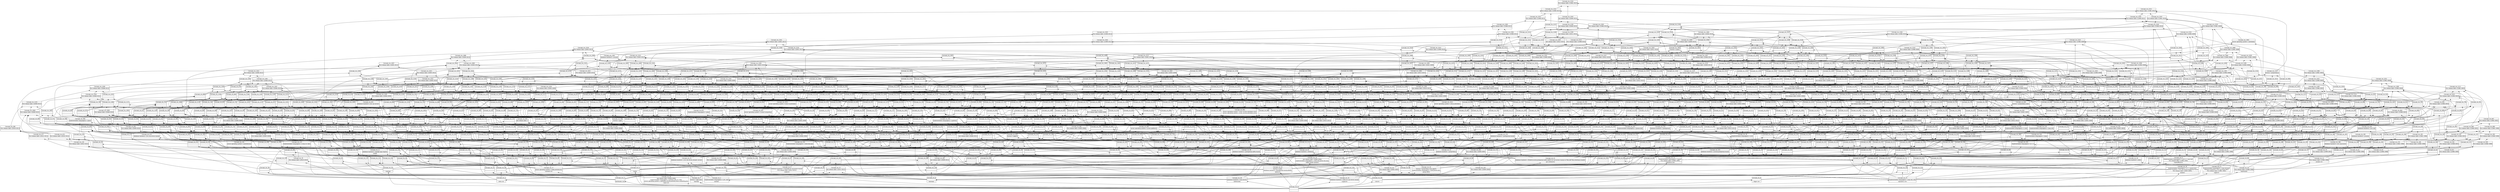 digraph G { 
	rankdir=BT;
	margin=0;
	node [margin="0.03,0.03",fontname="DejaVu Sans"];
	ranksep=0.3;
	nodesep=0.2;
//graph[label="name:ctx,concept number:1555,object number:28,attribute number:209"
0 [shape=none,label=<<table border="0" cellborder="1" cellspacing="0" port="p"><tr><td>Concept_ctx_1554</td></tr><tr><td>first release date:=[1981-2013]<br/></td></tr><tr><td><br/></td></tr></table>>];
1 [shape=none,label=<<table border="0" cellborder="1" cellspacing="0" port="p"><tr><td>Concept_ctx_1543</td></tr><tr><td>last release date:=[2006-2015]<br/></td></tr><tr><td><br/></td></tr></table>>];
2 [shape=none,label=<<table border="0" cellborder="1" cellspacing="0" port="p"><tr><td>Concept_ctx_1536</td></tr><tr><td>last release date:=[2009-2015]<br/></td></tr><tr><td><br/></td></tr></table>>];
3 [shape=none,label=<<table border="0" cellborder="1" cellspacing="0" port="p"><tr><td>Concept_ctx_1449</td></tr><tr><td>last release date:=[2009-2014]<br/></td></tr><tr><td><br/></td></tr></table>>];
4 [shape=none,label=<<table border="0" cellborder="1" cellspacing="0" port="p"><tr><td>Concept_ctx_1469</td></tr><tr><td>last release date:=[2006-2014]<br/></td></tr><tr><td><br/></td></tr></table>>];
5 [shape=none,label=<<table border="0" cellborder="1" cellspacing="0" port="p"><tr><td>Concept_ctx_1424</td></tr><tr><td>last release date:=[2011-2014]<br/></td></tr><tr><td><br/></td></tr></table>>];
6 [shape=none,label=<<table border="0" cellborder="1" cellspacing="0" port="p"><tr><td>Concept_ctx_1526</td></tr><tr><td>last release date:=[2011-2015]<br/></td></tr><tr><td><br/></td></tr></table>>];
7 [shape=none,label=<<table border="0" cellborder="1" cellspacing="0" port="p"><tr><td>Concept_ctx_1125</td></tr><tr><td>last release date:=[2011-2013]<br/></td></tr><tr><td><br/></td></tr></table>>];
8 [shape=none,label=<<table border="0" cellborder="1" cellspacing="0" port="p"><tr><td>Concept_ctx_1210</td></tr><tr><td>last release date:=[2009-2013]<br/></td></tr><tr><td><br/></td></tr></table>>];
9 [shape=none,label=<<table border="0" cellborder="1" cellspacing="0" port="p"><tr><td>Concept_ctx_1267</td></tr><tr><td>last release date:=[2006-2013]<br/></td></tr><tr><td><br/></td></tr></table>>];
10 [shape=none,label=<<table border="0" cellborder="1" cellspacing="0" port="p"><tr><td>Concept_ctx_948</td></tr><tr><td>last release date:=[2012-2013]<br/></td></tr><tr><td><br/></td></tr></table>>];
11 [shape=none,label=<<table border="0" cellborder="1" cellspacing="0" port="p"><tr><td>Concept_ctx_1357</td></tr><tr><td>last release date:=[2012-2014]<br/></td></tr><tr><td><br/></td></tr></table>>];
12 [shape=none,label=<<table border="0" cellborder="1" cellspacing="0" port="p"><tr><td>Concept_ctx_1505</td></tr><tr><td>last release date:=[2012-2015]<br/></td></tr><tr><td><br/></td></tr></table>>];
13 [shape=none,label=<<table border="0" cellborder="1" cellspacing="0" port="p"><tr><td>Concept_ctx_510</td></tr><tr><td>last release date:=[2012-2012]<br/></td></tr><tr><td><br/></td></tr></table>>];
14 [shape=none,label=<<table border="0" cellborder="1" cellspacing="0" port="p"><tr><td>Concept_ctx_782</td></tr><tr><td>last release date:=[2011-2012]<br/></td></tr><tr><td><br/></td></tr></table>>];
15 [shape=none,label=<<table border="0" cellborder="1" cellspacing="0" port="p"><tr><td>Concept_ctx_961</td></tr><tr><td>last release date:=[2009-2012]<br/></td></tr><tr><td><br/></td></tr></table>>];
16 [shape=none,label=<<table border="0" cellborder="1" cellspacing="0" port="p"><tr><td>Concept_ctx_1052</td></tr><tr><td>last release date:=[2006-2012]<br/></td></tr><tr><td><br/></td></tr></table>>];
17 [shape=none,label=<<table border="0" cellborder="1" cellspacing="0" port="p"><tr><td>Concept_ctx_0</td></tr><tr><td><br/></td></tr><tr><td><br/></td></tr></table>>];
18 [shape=none,label=<<table border="0" cellborder="1" cellspacing="0" port="p"><tr><td>Concept_ctx_275</td></tr><tr><td>last release date:=[2013-2013]<br/></td></tr><tr><td><br/></td></tr></table>>];
19 [shape=none,label=<<table border="0" cellborder="1" cellspacing="0" port="p"><tr><td>Concept_ctx_1046</td></tr><tr><td>last release date:=[2013-2014]<br/></td></tr><tr><td><br/></td></tr></table>>];
20 [shape=none,label=<<table border="0" cellborder="1" cellspacing="0" port="p"><tr><td>Concept_ctx_1406</td></tr><tr><td>last release date:=[2013-2015]<br/></td></tr><tr><td><br/></td></tr></table>>];
21 [shape=none,label=<<table border="0" cellborder="1" cellspacing="0" port="p"><tr><td>Concept_ctx_37</td></tr><tr><td>last release date:=[2011-2011]<br/></td></tr><tr><td><br/></td></tr></table>>];
22 [shape=none,label=<<table border="0" cellborder="1" cellspacing="0" port="p"><tr><td>Concept_ctx_287</td></tr><tr><td>last release date:=[2009-2011]<br/></td></tr><tr><td><br/></td></tr></table>>];
23 [shape=none,label=<<table border="0" cellborder="1" cellspacing="0" port="p"><tr><td>Concept_ctx_441</td></tr><tr><td>last release date:=[2006-2011]<br/></td></tr><tr><td><br/></td></tr></table>>];
24 [shape=none,label=<<table border="0" cellborder="1" cellspacing="0" port="p"><tr><td>Concept_ctx_704</td></tr><tr><td>last release date:=[2014-2014]<br/></td></tr><tr><td><br/></td></tr></table>>];
25 [shape=none,label=<<table border="0" cellborder="1" cellspacing="0" port="p"><tr><td>Concept_ctx_1285</td></tr><tr><td>last release date:=[2014-2015]<br/></td></tr><tr><td><br/></td></tr></table>>];
26 [shape=none,label=<<table border="0" cellborder="1" cellspacing="0" port="p"><tr><td>Concept_ctx_26</td></tr><tr><td>last release date:=[2009-2009]<br/>implementation language(s):={python,ruby on rails}<br/>server operating system:={windows phone,android,cloud computing,ios}<br/></td></tr><tr><td>base crm<br/></td></tr></table>>];
27 [shape=none,label=<<table border="0" cellborder="1" cellspacing="0" port="p"><tr><td>Concept_ctx_140</td></tr><tr><td>last release date:=[2006-2009]<br/></td></tr><tr><td><br/></td></tr></table>>];
28 [shape=none,label=<<table border="0" cellborder="1" cellspacing="0" port="p"><tr><td>Concept_ctx_752</td></tr><tr><td>last release date:=[2015-2015]<br/></td></tr><tr><td><br/></td></tr></table>>];
29 [shape=none,label=<<table border="0" cellborder="1" cellspacing="0" port="p"><tr><td>Concept_ctx_14</td></tr><tr><td>last release date:=[2006-2006]<br/>implementation language(s):={vbscript,javascript,asp}<br/></td></tr><tr><td>really simple systems<br/></td></tr></table>>];
30 [shape=none,label=<<table border="0" cellborder="1" cellspacing="0" port="p"><tr><td>Concept_ctx_463</td></tr><tr><td>last release date:=*<br/></td></tr><tr><td><br/></td></tr></table>>];
31 [shape=none,label=<<table border="0" cellborder="1" cellspacing="0" port="p"><tr><td>Concept_ctx_7</td></tr><tr><td>license:={gpl,saas}<br/></td></tr><tr><td>teamlab<br/></td></tr></table>>];
32 [shape=none,label=<<table border="0" cellborder="1" cellspacing="0" port="p"><tr><td>Concept_ctx_5</td></tr><tr><td><br/></td></tr><tr><td>tryton<br/></td></tr></table>>];
33 [shape=none,label=<<table border="0" cellborder="1" cellspacing="0" port="p"><tr><td>Concept_ctx_36</td></tr><tr><td><br/></td></tr><tr><td><br/></td></tr></table>>];
34 [shape=none,label=<<table border="0" cellborder="1" cellspacing="0" port="p"><tr><td>Concept_ctx_149</td></tr><tr><td><br/></td></tr><tr><td><br/></td></tr></table>>];
35 [shape=none,label=<<table border="0" cellborder="1" cellspacing="0" port="p"><tr><td>Concept_ctx_462</td></tr><tr><td>license:={gpl}<br/></td></tr><tr><td><br/></td></tr></table>>];
36 [shape=none,label=<<table border="0" cellborder="1" cellspacing="0" port="p"><tr><td>Concept_ctx_10</td></tr><tr><td>database backend:={db2,ms sql server,mysql}<br/></td></tr><tr><td>sugarcrm<br/></td></tr></table>>];
37 [shape=none,label=<<table border="0" cellborder="1" cellspacing="0" port="p"><tr><td>Concept_ctx_117</td></tr><tr><td><br/></td></tr><tr><td><br/></td></tr></table>>];
38 [shape=none,label=<<table border="0" cellborder="1" cellspacing="0" port="p"><tr><td>Concept_ctx_240</td></tr><tr><td><br/></td></tr><tr><td><br/></td></tr></table>>];
39 [shape=none,label=<<table border="0" cellborder="1" cellspacing="0" port="p"><tr><td>Concept_ctx_8</td></tr><tr><td>implementation language(s):={c#,c++,asp.net}<br/>first release date:=[1990-1990]<br/></td></tr><tr><td>superofficecrm<br/></td></tr></table>>];
40 [shape=none,label=<<table border="0" cellborder="1" cellspacing="0" port="p"><tr><td>Concept_ctx_239</td></tr><tr><td><br/></td></tr><tr><td><br/></td></tr></table>>];
41 [shape=none,label=<<table border="0" cellborder="1" cellspacing="0" port="p"><tr><td>Concept_ctx_379</td></tr><tr><td><br/></td></tr><tr><td><br/></td></tr></table>>];
42 [shape=none,label=<<table border="0" cellborder="1" cellspacing="0" port="p"><tr><td>Concept_ctx_204</td></tr><tr><td><br/></td></tr><tr><td><br/></td></tr></table>>];
43 [shape=none,label=<<table border="0" cellborder="1" cellspacing="0" port="p"><tr><td>Concept_ctx_358</td></tr><tr><td><br/></td></tr><tr><td><br/></td></tr></table>>];
44 [shape=none,label=<<table border="0" cellborder="1" cellspacing="0" port="p"><tr><td>Concept_ctx_668</td></tr><tr><td><br/></td></tr><tr><td><br/></td></tr></table>>];
45 [shape=none,label=<<table border="0" cellborder="1" cellspacing="0" port="p"><tr><td>Concept_ctx_793</td></tr><tr><td><br/></td></tr><tr><td><br/></td></tr></table>>];
46 [shape=none,label=<<table border="0" cellborder="1" cellspacing="0" port="p"><tr><td>Concept_ctx_6</td></tr><tr><td><br/></td></tr><tr><td>teamwox<br/></td></tr></table>>];
47 [shape=none,label=<<table border="0" cellborder="1" cellspacing="0" port="p"><tr><td>Concept_ctx_357</td></tr><tr><td><br/></td></tr><tr><td><br/></td></tr></table>>];
48 [shape=none,label=<<table border="0" cellborder="1" cellspacing="0" port="p"><tr><td>Concept_ctx_507</td></tr><tr><td><br/></td></tr><tr><td><br/></td></tr></table>>];
49 [shape=none,label=<<table border="0" cellborder="1" cellspacing="0" port="p"><tr><td>Concept_ctx_792</td></tr><tr><td><br/></td></tr><tr><td><br/></td></tr></table>>];
50 [shape=none,label=<<table border="0" cellborder="1" cellspacing="0" port="p"><tr><td>Concept_ctx_908</td></tr><tr><td><br/></td></tr><tr><td><br/></td></tr></table>>];
51 [shape=none,label=<<table border="0" cellborder="1" cellspacing="0" port="p"><tr><td>Concept_ctx_54</td></tr><tr><td><br/></td></tr><tr><td><br/></td></tr></table>>];
52 [shape=none,label=<<table border="0" cellborder="1" cellspacing="0" port="p"><tr><td>Concept_ctx_1107</td></tr><tr><td>license:={proprietary}<br/></td></tr><tr><td><br/></td></tr></table>>];
53 [shape=none,label=<<table border="0" cellborder="1" cellspacing="0" port="p"><tr><td>Concept_ctx_470</td></tr><tr><td><br/></td></tr><tr><td><br/></td></tr></table>>];
54 [shape=none,label=<<table border="0" cellborder="1" cellspacing="0" port="p"><tr><td>Concept_ctx_245</td></tr><tr><td><br/></td></tr><tr><td><br/></td></tr></table>>];
55 [shape=none,label=<<table border="0" cellborder="1" cellspacing="0" port="p"><tr><td>Concept_ctx_884</td></tr><tr><td><br/></td></tr><tr><td><br/></td></tr></table>>];
56 [shape=none,label=<<table border="0" cellborder="1" cellspacing="0" port="p"><tr><td>Concept_ctx_131</td></tr><tr><td><br/></td></tr><tr><td><br/></td></tr></table>>];
57 [shape=none,label=<<table border="0" cellborder="1" cellspacing="0" port="p"><tr><td>Concept_ctx_584</td></tr><tr><td><br/></td></tr><tr><td><br/></td></tr></table>>];
58 [shape=none,label=<<table border="0" cellborder="1" cellspacing="0" port="p"><tr><td>Concept_ctx_1098</td></tr><tr><td><br/></td></tr><tr><td><br/></td></tr></table>>];
59 [shape=none,label=<<table border="0" cellborder="1" cellspacing="0" port="p"><tr><td>Concept_ctx_94</td></tr><tr><td><br/></td></tr><tr><td><br/></td></tr></table>>];
60 [shape=none,label=<<table border="0" cellborder="1" cellspacing="0" port="p"><tr><td>Concept_ctx_359</td></tr><tr><td><br/></td></tr><tr><td><br/></td></tr></table>>];
61 [shape=none,label=<<table border="0" cellborder="1" cellspacing="0" port="p"><tr><td>Concept_ctx_713</td></tr><tr><td><br/></td></tr><tr><td><br/></td></tr></table>>];
62 [shape=none,label=<<table border="0" cellborder="1" cellspacing="0" port="p"><tr><td>Concept_ctx_396</td></tr><tr><td><br/></td></tr><tr><td><br/></td></tr></table>>];
63 [shape=none,label=<<table border="0" cellborder="1" cellspacing="0" port="p"><tr><td>Concept_ctx_1042</td></tr><tr><td><br/></td></tr><tr><td><br/></td></tr></table>>];
64 [shape=none,label=<<table border="0" cellborder="1" cellspacing="0" port="p"><tr><td>Concept_ctx_531</td></tr><tr><td><br/></td></tr><tr><td><br/></td></tr></table>>];
65 [shape=none,label=<<table border="0" cellborder="1" cellspacing="0" port="p"><tr><td>Concept_ctx_1336</td></tr><tr><td><br/></td></tr><tr><td><br/></td></tr></table>>];
66 [shape=none,label=<<table border="0" cellborder="1" cellspacing="0" port="p"><tr><td>Concept_ctx_201</td></tr><tr><td><br/></td></tr><tr><td><br/></td></tr></table>>];
67 [shape=none,label=<<table border="0" cellborder="1" cellspacing="0" port="p"><tr><td>Concept_ctx_651</td></tr><tr><td><br/></td></tr><tr><td><br/></td></tr></table>>];
68 [shape=none,label=<<table border="0" cellborder="1" cellspacing="0" port="p"><tr><td>Concept_ctx_947</td></tr><tr><td><br/></td></tr><tr><td><br/></td></tr></table>>];
69 [shape=none,label=<<table border="0" cellborder="1" cellspacing="0" port="p"><tr><td>Concept_ctx_530</td></tr><tr><td><br/></td></tr><tr><td><br/></td></tr></table>>];
70 [shape=none,label=<<table border="0" cellborder="1" cellspacing="0" port="p"><tr><td>Concept_ctx_1197</td></tr><tr><td><br/></td></tr><tr><td><br/></td></tr></table>>];
71 [shape=none,label=<<table border="0" cellborder="1" cellspacing="0" port="p"><tr><td>Concept_ctx_660</td></tr><tr><td>license:={proprietary,saas}<br/></td></tr><tr><td><br/></td></tr></table>>];
72 [shape=none,label=<<table border="0" cellborder="1" cellspacing="0" port="p"><tr><td>Concept_ctx_1405</td></tr><tr><td><br/></td></tr><tr><td><br/></td></tr></table>>];
73 [shape=none,label=<<table border="0" cellborder="1" cellspacing="0" port="p"><tr><td>Concept_ctx_852</td></tr><tr><td><br/></td></tr><tr><td><br/></td></tr></table>>];
74 [shape=none,label=<<table border="0" cellborder="1" cellspacing="0" port="p"><tr><td>Concept_ctx_1067</td></tr><tr><td><br/></td></tr><tr><td><br/></td></tr></table>>];
75 [shape=none,label=<<table border="0" cellborder="1" cellspacing="0" port="p"><tr><td>Concept_ctx_1268</td></tr><tr><td><br/></td></tr><tr><td><br/></td></tr></table>>];
76 [shape=none,label=<<table border="0" cellborder="1" cellspacing="0" port="p"><tr><td>Concept_ctx_1441</td></tr><tr><td><br/></td></tr><tr><td><br/></td></tr></table>>];
77 [shape=none,label=<<table border="0" cellborder="1" cellspacing="0" port="p"><tr><td>Concept_ctx_959</td></tr><tr><td><br/></td></tr><tr><td><br/></td></tr></table>>];
78 [shape=none,label=<<table border="0" cellborder="1" cellspacing="0" port="p"><tr><td>Concept_ctx_1144</td></tr><tr><td><br/></td></tr><tr><td><br/></td></tr></table>>];
79 [shape=none,label=<<table border="0" cellborder="1" cellspacing="0" port="p"><tr><td>Concept_ctx_1319</td></tr><tr><td><br/></td></tr><tr><td><br/></td></tr></table>>];
80 [shape=none,label=<<table border="0" cellborder="1" cellspacing="0" port="p"><tr><td>Concept_ctx_1463</td></tr><tr><td>license:={saas}<br/></td></tr><tr><td><br/></td></tr></table>>];
81 [shape=none,label=<<table border="0" cellborder="1" cellspacing="0" port="p"><tr><td>Concept_ctx_65</td></tr><tr><td><br/></td></tr><tr><td><br/></td></tr></table>>];
82 [shape=none,label=<<table border="0" cellborder="1" cellspacing="0" port="p"><tr><td>Concept_ctx_24</td></tr><tr><td><br/></td></tr><tr><td>civicrm<br/></td></tr></table>>];
83 [shape=none,label=<<table border="0" cellborder="1" cellspacing="0" port="p"><tr><td>Concept_ctx_260</td></tr><tr><td><br/></td></tr><tr><td><br/></td></tr></table>>];
84 [shape=none,label=<<table border="0" cellborder="1" cellspacing="0" port="p"><tr><td>Concept_ctx_20</td></tr><tr><td>license:={proprietary,saas,agpl3}<br/>implementation language(s):={php,javascript}<br/></td></tr><tr><td>group-office<br/></td></tr></table>>];
85 [shape=none,label=<<table border="0" cellborder="1" cellspacing="0" port="p"><tr><td>Concept_ctx_127</td></tr><tr><td><br/></td></tr><tr><td><br/></td></tr></table>>];
86 [shape=none,label=<<table border="0" cellborder="1" cellspacing="0" port="p"><tr><td>Concept_ctx_405</td></tr><tr><td>license:={agpl3}<br/></td></tr><tr><td><br/></td></tr></table>>];
87 [shape=none,label=<<table border="0" cellborder="1" cellspacing="0" port="p"><tr><td>Concept_ctx_22</td></tr><tr><td>license:={mit}<br/>database backend:={postgresql,mysql,adodb}<br/></td></tr><tr><td>epesicrm<br/></td></tr></table>>];
88 [shape=none,label=<<table border="0" cellborder="1" cellspacing="0" port="p"><tr><td>Concept_ctx_21</td></tr><tr><td>database backend:={firebird,oracle,postgresql,sqlite,sqlite3,ms sql server,mysql,csv files,dbf files,interbase,maxdb}<br/></td></tr><tr><td>gnu enterprise<br/></td></tr></table>>];
89 [shape=none,label=<<table border="0" cellborder="1" cellspacing="0" port="p"><tr><td>Concept_ctx_96</td></tr><tr><td>database backend:={postgresql,sqlite,mysql}<br/></td></tr><tr><td><br/></td></tr></table>>];
90 [shape=none,label=<<table border="0" cellborder="1" cellspacing="0" port="p"><tr><td>Concept_ctx_16</td></tr><tr><td>first release date:=[2005-2005]<br/></td></tr><tr><td>odoo<br/></td></tr></table>>];
91 [shape=none,label=<<table border="0" cellborder="1" cellspacing="0" port="p"><tr><td>Concept_ctx_64</td></tr><tr><td><br/></td></tr><tr><td><br/></td></tr></table>>];
92 [shape=none,label=<<table border="0" cellborder="1" cellspacing="0" port="p"><tr><td>Concept_ctx_138</td></tr><tr><td><br/></td></tr><tr><td><br/></td></tr></table>>];
93 [shape=none,label=<<table border="0" cellborder="1" cellspacing="0" port="p"><tr><td>Concept_ctx_292</td></tr><tr><td><br/></td></tr><tr><td><br/></td></tr></table>>];
94 [shape=none,label=<<table border="0" cellborder="1" cellspacing="0" port="p"><tr><td>Concept_ctx_450</td></tr><tr><td>implementation language(s):={python}<br/></td></tr><tr><td><br/></td></tr></table>>];
95 [shape=none,label=<<table border="0" cellborder="1" cellspacing="0" port="p"><tr><td>Concept_ctx_18</td></tr><tr><td>implementation language(s):={c++,javascript}<br/>database backend:={ms sql,oracle,postgresql,mysql}<br/>first release date:=[2001-2001]<br/></td></tr><tr><td>neolane<br/></td></tr></table>>];
96 [shape=none,label=<<table border="0" cellborder="1" cellspacing="0" port="p"><tr><td>Concept_ctx_74</td></tr><tr><td><br/></td></tr><tr><td><br/></td></tr></table>>];
97 [shape=none,label=<<table border="0" cellborder="1" cellspacing="0" port="p"><tr><td>Concept_ctx_73</td></tr><tr><td><br/></td></tr><tr><td><br/></td></tr></table>>];
98 [shape=none,label=<<table border="0" cellborder="1" cellspacing="0" port="p"><tr><td>Concept_ctx_183</td></tr><tr><td>implementation language(s):={c++}<br/></td></tr><tr><td><br/></td></tr></table>>];
99 [shape=none,label=<<table border="0" cellborder="1" cellspacing="0" port="p"><tr><td>Concept_ctx_12</td></tr><tr><td>implementation language(s):={apex}<br/>first release date:=[1999-1999]<br/></td></tr><tr><td>salesforce.com<br/></td></tr></table>>];
100 [shape=none,label=<<table border="0" cellborder="1" cellspacing="0" port="p"><tr><td>Concept_ctx_27</td></tr><tr><td><br/></td></tr><tr><td>adempiere<br/></td></tr></table>>];
101 [shape=none,label=<<table border="0" cellborder="1" cellspacing="0" port="p"><tr><td>Concept_ctx_11</td></tr><tr><td>database backend:={google app engine}<br/></td></tr><tr><td>streak<br/></td></tr></table>>];
102 [shape=none,label=<<table border="0" cellborder="1" cellspacing="0" port="p"><tr><td>Concept_ctx_147</td></tr><tr><td><br/></td></tr><tr><td><br/></td></tr></table>>];
103 [shape=none,label=<<table border="0" cellborder="1" cellspacing="0" port="p"><tr><td>Concept_ctx_1</td></tr><tr><td><br/></td></tr><tr><td>zoho crm<br/></td></tr></table>>];
104 [shape=none,label=<<table border="0" cellborder="1" cellspacing="0" port="p"><tr><td>Concept_ctx_25</td></tr><tr><td><br/></td></tr><tr><td>casengo<br/></td></tr></table>>];
105 [shape=none,label=<<table border="0" cellborder="1" cellspacing="0" port="p"><tr><td>Concept_ctx_130</td></tr><tr><td><br/></td></tr><tr><td><br/></td></tr></table>>];
106 [shape=none,label=<<table border="0" cellborder="1" cellspacing="0" port="p"><tr><td>Concept_ctx_466</td></tr><tr><td>implementation language(s):={java}<br/></td></tr><tr><td><br/></td></tr></table>>];
107 [shape=none,label=<<table border="0" cellborder="1" cellspacing="0" port="p"><tr><td>Concept_ctx_19</td></tr><tr><td>first release date:=[1998-1998]<br/></td></tr><tr><td>leadmaster<br/></td></tr></table>>];
108 [shape=none,label=<<table border="0" cellborder="1" cellspacing="0" port="p"><tr><td>Concept_ctx_80</td></tr><tr><td><br/></td></tr><tr><td><br/></td></tr></table>>];
109 [shape=none,label=<<table border="0" cellborder="1" cellspacing="0" port="p"><tr><td>Concept_ctx_79</td></tr><tr><td><br/></td></tr><tr><td><br/></td></tr></table>>];
110 [shape=none,label=<<table border="0" cellborder="1" cellspacing="0" port="p"><tr><td>Concept_ctx_187</td></tr><tr><td><br/></td></tr><tr><td><br/></td></tr></table>>];
111 [shape=none,label=<<table border="0" cellborder="1" cellspacing="0" port="p"><tr><td>Concept_ctx_250</td></tr><tr><td><br/></td></tr><tr><td><br/></td></tr></table>>];
112 [shape=none,label=<<table border="0" cellborder="1" cellspacing="0" port="p"><tr><td>Concept_ctx_385</td></tr><tr><td><br/></td></tr><tr><td><br/></td></tr></table>>];
113 [shape=none,label=<<table border="0" cellborder="1" cellspacing="0" port="p"><tr><td>Concept_ctx_384</td></tr><tr><td><br/></td></tr><tr><td><br/></td></tr></table>>];
114 [shape=none,label=<<table border="0" cellborder="1" cellspacing="0" port="p"><tr><td>Concept_ctx_519</td></tr><tr><td>implementation language(s):={asp.net}<br/></td></tr><tr><td><br/></td></tr></table>>];
115 [shape=none,label=<<table border="0" cellborder="1" cellspacing="0" port="p"><tr><td>Concept_ctx_46</td></tr><tr><td><br/></td></tr><tr><td><br/></td></tr></table>>];
116 [shape=none,label=<<table border="0" cellborder="1" cellspacing="0" port="p"><tr><td>Concept_ctx_9</td></tr><tr><td>database backend:={mariadb,ms sql server,mysql}<br/>first release date:=[2013-2013]<br/></td></tr><tr><td>suitecrm<br/></td></tr></table>>];
117 [shape=none,label=<<table border="0" cellborder="1" cellspacing="0" port="p"><tr><td>Concept_ctx_170</td></tr><tr><td><br/></td></tr><tr><td><br/></td></tr></table>>];
118 [shape=none,label=<<table border="0" cellborder="1" cellspacing="0" port="p"><tr><td>Concept_ctx_17</td></tr><tr><td>server operating system:={web,android,ios}<br/></td></tr><tr><td>nutshell crm<br/></td></tr></table>>];
119 [shape=none,label=<<table border="0" cellborder="1" cellspacing="0" port="p"><tr><td>Concept_ctx_182</td></tr><tr><td><br/></td></tr><tr><td><br/></td></tr></table>>];
120 [shape=none,label=<<table border="0" cellborder="1" cellspacing="0" port="p"><tr><td>Concept_ctx_268</td></tr><tr><td><br/></td></tr><tr><td><br/></td></tr></table>>];
121 [shape=none,label=<<table border="0" cellborder="1" cellspacing="0" port="p"><tr><td>Concept_ctx_124</td></tr><tr><td><br/></td></tr><tr><td><br/></td></tr></table>>];
122 [shape=none,label=<<table border="0" cellborder="1" cellspacing="0" port="p"><tr><td>Concept_ctx_686</td></tr><tr><td><br/></td></tr><tr><td><br/></td></tr></table>>];
123 [shape=none,label=<<table border="0" cellborder="1" cellspacing="0" port="p"><tr><td>Concept_ctx_93</td></tr><tr><td><br/></td></tr><tr><td><br/></td></tr></table>>];
124 [shape=none,label=<<table border="0" cellborder="1" cellspacing="0" port="p"><tr><td>Concept_ctx_89</td></tr><tr><td><br/></td></tr><tr><td><br/></td></tr></table>>];
125 [shape=none,label=<<table border="0" cellborder="1" cellspacing="0" port="p"><tr><td>Concept_ctx_353</td></tr><tr><td><br/></td></tr><tr><td><br/></td></tr></table>>];
126 [shape=none,label=<<table border="0" cellborder="1" cellspacing="0" port="p"><tr><td>Concept_ctx_417</td></tr><tr><td><br/></td></tr><tr><td><br/></td></tr></table>>];
127 [shape=none,label=<<table border="0" cellborder="1" cellspacing="0" port="p"><tr><td>Concept_ctx_262</td></tr><tr><td><br/></td></tr><tr><td><br/></td></tr></table>>];
128 [shape=none,label=<<table border="0" cellborder="1" cellspacing="0" port="p"><tr><td>Concept_ctx_811</td></tr><tr><td>implementation language(s):={php}<br/></td></tr><tr><td><br/></td></tr></table>>];
129 [shape=none,label=<<table border="0" cellborder="1" cellspacing="0" port="p"><tr><td>Concept_ctx_15</td></tr><tr><td>first release date:=[1996-1996]<br/></td></tr><tr><td>pivotal crm<br/></td></tr></table>>];
130 [shape=none,label=<<table border="0" cellborder="1" cellspacing="0" port="p"><tr><td>Concept_ctx_2</td></tr><tr><td>implementation language(s):={c#,.net}<br/></td></tr><tr><td>worketc<br/></td></tr></table>>];
131 [shape=none,label=<<table border="0" cellborder="1" cellspacing="0" port="p"><tr><td>Concept_ctx_60</td></tr><tr><td><br/></td></tr><tr><td><br/></td></tr></table>>];
132 [shape=none,label=<<table border="0" cellborder="1" cellspacing="0" port="p"><tr><td>Concept_ctx_23</td></tr><tr><td>implementation language(s):={asp.net,.net}<br/></td></tr><tr><td>dynamics crm<br/></td></tr></table>>];
133 [shape=none,label=<<table border="0" cellborder="1" cellspacing="0" port="p"><tr><td>Concept_ctx_112</td></tr><tr><td><br/></td></tr><tr><td><br/></td></tr></table>>];
134 [shape=none,label=<<table border="0" cellborder="1" cellspacing="0" port="p"><tr><td>Concept_ctx_118</td></tr><tr><td><br/></td></tr><tr><td><br/></td></tr></table>>];
135 [shape=none,label=<<table border="0" cellborder="1" cellspacing="0" port="p"><tr><td>Concept_ctx_241</td></tr><tr><td>implementation language(s):={.net}<br/></td></tr><tr><td><br/></td></tr></table>>];
136 [shape=none,label=<<table border="0" cellborder="1" cellspacing="0" port="p"><tr><td>Concept_ctx_3</td></tr><tr><td><br/></td></tr><tr><td>workbooks.com<br/></td></tr></table>>];
137 [shape=none,label=<<table border="0" cellborder="1" cellspacing="0" port="p"><tr><td>Concept_ctx_137</td></tr><tr><td>implementation language(s):={ruby on rails}<br/></td></tr><tr><td><br/></td></tr></table>>];
138 [shape=none,label=<<table border="0" cellborder="1" cellspacing="0" port="p"><tr><td>Concept_ctx_38</td></tr><tr><td>implementation language(s):={c#}<br/></td></tr><tr><td><br/></td></tr></table>>];
139 [shape=none,label=<<table border="0" cellborder="1" cellspacing="0" port="p"><tr><td>Concept_ctx_203</td></tr><tr><td>implementation language(s):={javascript}<br/></td></tr><tr><td><br/></td></tr></table>>];
140 [shape=none,label=<<table border="0" cellborder="1" cellspacing="0" port="p"><tr><td>Concept_ctx_28</td></tr><tr><td>database backend:={sql server}<br/></td></tr><tr><td>addresstwo<br/></td></tr></table>>];
141 [shape=none,label=<<table border="0" cellborder="1" cellspacing="0" port="p"><tr><td>Concept_ctx_13</td></tr><tr><td>implementation language(s):={asp.net,asp}<br/>database backend:={ms sql,oracle,db2}<br/>first release date:=[1981-1981]<br/></td></tr><tr><td>sagecrm<br/></td></tr></table>>];
142 [shape=none,label=<<table border="0" cellborder="1" cellspacing="0" port="p"><tr><td>Concept_ctx_153</td></tr><tr><td><br/></td></tr><tr><td><br/></td></tr></table>>];
143 [shape=none,label=<<table border="0" cellborder="1" cellspacing="0" port="p"><tr><td>Concept_ctx_59</td></tr><tr><td><br/></td></tr><tr><td><br/></td></tr></table>>];
144 [shape=none,label=<<table border="0" cellborder="1" cellspacing="0" port="p"><tr><td>Concept_ctx_318</td></tr><tr><td>implementation language(s):={asp}<br/></td></tr><tr><td><br/></td></tr></table>>];
145 [shape=none,label=<<table border="0" cellborder="1" cellspacing="0" port="p"><tr><td>Concept_ctx_154</td></tr><tr><td>implementation language(s):={vbscript,asp}<br/></td></tr><tr><td><br/></td></tr></table>>];
146 [shape=none,label=<<table border="0" cellborder="1" cellspacing="0" port="p"><tr><td>Concept_ctx_128</td></tr><tr><td><br/></td></tr><tr><td><br/></td></tr></table>>];
147 [shape=none,label=<<table border="0" cellborder="1" cellspacing="0" port="p"><tr><td>Concept_ctx_265</td></tr><tr><td><br/></td></tr><tr><td><br/></td></tr></table>>];
148 [shape=none,label=<<table border="0" cellborder="1" cellspacing="0" port="p"><tr><td>Concept_ctx_549</td></tr><tr><td><br/></td></tr><tr><td><br/></td></tr></table>>];
149 [shape=none,label=<<table border="0" cellborder="1" cellspacing="0" port="p"><tr><td>Concept_ctx_683</td></tr><tr><td>server operating system:={cross-platform}<br/></td></tr><tr><td><br/></td></tr></table>>];
150 [shape=none,label=<<table border="0" cellborder="1" cellspacing="0" port="p"><tr><td>Concept_ctx_143</td></tr><tr><td><br/></td></tr><tr><td><br/></td></tr></table>>];
151 [shape=none,label=<<table border="0" cellborder="1" cellspacing="0" port="p"><tr><td>Concept_ctx_301</td></tr><tr><td><br/></td></tr><tr><td><br/></td></tr></table>>];
152 [shape=none,label=<<table border="0" cellborder="1" cellspacing="0" port="p"><tr><td>Concept_ctx_455</td></tr><tr><td>server operating system:={cloud computing}<br/></td></tr><tr><td><br/></td></tr></table>>];
153 [shape=none,label=<<table border="0" cellborder="1" cellspacing="0" port="p"><tr><td>Concept_ctx_307</td></tr><tr><td><br/></td></tr><tr><td><br/></td></tr></table>>];
154 [shape=none,label=<<table border="0" cellborder="1" cellspacing="0" port="p"><tr><td>Concept_ctx_308</td></tr><tr><td><br/></td></tr><tr><td><br/></td></tr></table>>];
155 [shape=none,label=<<table border="0" cellborder="1" cellspacing="0" port="p"><tr><td>Concept_ctx_909</td></tr><tr><td><br/></td></tr><tr><td><br/></td></tr></table>>];
156 [shape=none,label=<<table border="0" cellborder="1" cellspacing="0" port="p"><tr><td>Concept_ctx_102</td></tr><tr><td><br/></td></tr><tr><td><br/></td></tr></table>>];
157 [shape=none,label=<<table border="0" cellborder="1" cellspacing="0" port="p"><tr><td>Concept_ctx_305</td></tr><tr><td><br/></td></tr><tr><td><br/></td></tr></table>>];
158 [shape=none,label=<<table border="0" cellborder="1" cellspacing="0" port="p"><tr><td>Concept_ctx_150</td></tr><tr><td><br/></td></tr><tr><td><br/></td></tr></table>>];
159 [shape=none,label=<<table border="0" cellborder="1" cellspacing="0" port="p"><tr><td>Concept_ctx_487</td></tr><tr><td><br/></td></tr><tr><td><br/></td></tr></table>>];
160 [shape=none,label=<<table border="0" cellborder="1" cellspacing="0" port="p"><tr><td>Concept_ctx_319</td></tr><tr><td><br/></td></tr><tr><td><br/></td></tr></table>>];
161 [shape=none,label=<<table border="0" cellborder="1" cellspacing="0" port="p"><tr><td>Concept_ctx_634</td></tr><tr><td><br/></td></tr><tr><td><br/></td></tr></table>>];
162 [shape=none,label=<<table border="0" cellborder="1" cellspacing="0" port="p"><tr><td>Concept_ctx_237</td></tr><tr><td><br/></td></tr><tr><td><br/></td></tr></table>>];
163 [shape=none,label=<<table border="0" cellborder="1" cellspacing="0" port="p"><tr><td>Concept_ctx_631</td></tr><tr><td><br/></td></tr><tr><td><br/></td></tr></table>>];
164 [shape=none,label=<<table border="0" cellborder="1" cellspacing="0" port="p"><tr><td>Concept_ctx_376</td></tr><tr><td><br/></td></tr><tr><td><br/></td></tr></table>>];
165 [shape=none,label=<<table border="0" cellborder="1" cellspacing="0" port="p"><tr><td>Concept_ctx_882</td></tr><tr><td><br/></td></tr><tr><td><br/></td></tr></table>>];
166 [shape=none,label=<<table border="0" cellborder="1" cellspacing="0" port="p"><tr><td>Concept_ctx_508</td></tr><tr><td><br/></td></tr><tr><td><br/></td></tr></table>>];
167 [shape=none,label=<<table border="0" cellborder="1" cellspacing="0" port="p"><tr><td>Concept_ctx_796</td></tr><tr><td><br/></td></tr><tr><td><br/></td></tr></table>>];
168 [shape=none,label=<<table border="0" cellborder="1" cellspacing="0" port="p"><tr><td>Concept_ctx_1082</td></tr><tr><td><br/></td></tr><tr><td><br/></td></tr></table>>];
169 [shape=none,label=<<table border="0" cellborder="1" cellspacing="0" port="p"><tr><td>Concept_ctx_783</td></tr><tr><td><br/></td></tr><tr><td><br/></td></tr></table>>];
170 [shape=none,label=<<table border="0" cellborder="1" cellspacing="0" port="p"><tr><td>Concept_ctx_1021</td></tr><tr><td><br/></td></tr><tr><td><br/></td></tr></table>>];
171 [shape=none,label=<<table border="0" cellborder="1" cellspacing="0" port="p"><tr><td>Concept_ctx_92</td></tr><tr><td><br/></td></tr><tr><td><br/></td></tr></table>>];
172 [shape=none,label=<<table border="0" cellborder="1" cellspacing="0" port="p"><tr><td>Concept_ctx_1280</td></tr><tr><td><br/></td></tr><tr><td><br/></td></tr></table>>];
173 [shape=none,label=<<table border="0" cellborder="1" cellspacing="0" port="p"><tr><td>Concept_ctx_780</td></tr><tr><td><br/></td></tr><tr><td><br/></td></tr></table>>];
174 [shape=none,label=<<table border="0" cellborder="1" cellspacing="0" port="p"><tr><td>Concept_ctx_1018</td></tr><tr><td><br/></td></tr><tr><td><br/></td></tr></table>>];
175 [shape=none,label=<<table border="0" cellborder="1" cellspacing="0" port="p"><tr><td>Concept_ctx_1221</td></tr><tr><td><br/></td></tr><tr><td><br/></td></tr></table>>];
176 [shape=none,label=<<table border="0" cellborder="1" cellspacing="0" port="p"><tr><td>Concept_ctx_1015</td></tr><tr><td><br/></td></tr><tr><td><br/></td></tr></table>>];
177 [shape=none,label=<<table border="0" cellborder="1" cellspacing="0" port="p"><tr><td>Concept_ctx_1186</td></tr><tr><td><br/></td></tr><tr><td><br/></td></tr></table>>];
178 [shape=none,label=<<table border="0" cellborder="1" cellspacing="0" port="p"><tr><td>Concept_ctx_1366</td></tr><tr><td><br/></td></tr><tr><td><br/></td></tr></table>>];
179 [shape=none,label=<<table border="0" cellborder="1" cellspacing="0" port="p"><tr><td>Concept_ctx_1465</td></tr><tr><td>server operating system:={windows}<br/></td></tr><tr><td><br/></td></tr></table>>];
180 [shape=none,label=<<table border="0" cellborder="1" cellspacing="0" port="p"><tr><td>Concept_ctx_144</td></tr><tr><td><br/></td></tr><tr><td><br/></td></tr></table>>];
181 [shape=none,label=<<table border="0" cellborder="1" cellspacing="0" port="p"><tr><td>Concept_ctx_198</td></tr><tr><td><br/></td></tr><tr><td><br/></td></tr></table>>];
182 [shape=none,label=<<table border="0" cellborder="1" cellspacing="0" port="p"><tr><td>Concept_ctx_625</td></tr><tr><td><br/></td></tr><tr><td><br/></td></tr></table>>];
183 [shape=none,label=<<table border="0" cellborder="1" cellspacing="0" port="p"><tr><td>Concept_ctx_755</td></tr><tr><td><br/></td></tr><tr><td><br/></td></tr></table>>];
184 [shape=none,label=<<table border="0" cellborder="1" cellspacing="0" port="p"><tr><td>Concept_ctx_1012</td></tr><tr><td>server operating system:={linux,windows}<br/></td></tr><tr><td><br/></td></tr></table>>];
185 [shape=none,label=<<table border="0" cellborder="1" cellspacing="0" port="p"><tr><td>Concept_ctx_90</td></tr><tr><td><br/></td></tr><tr><td><br/></td></tr></table>>];
186 [shape=none,label=<<table border="0" cellborder="1" cellspacing="0" port="p"><tr><td>Concept_ctx_85</td></tr><tr><td><br/></td></tr><tr><td><br/></td></tr></table>>];
187 [shape=none,label=<<table border="0" cellborder="1" cellspacing="0" port="p"><tr><td>Concept_ctx_480</td></tr><tr><td><br/></td></tr><tr><td><br/></td></tr></table>>];
188 [shape=none,label=<<table border="0" cellborder="1" cellspacing="0" port="p"><tr><td>Concept_ctx_624</td></tr><tr><td><br/></td></tr><tr><td><br/></td></tr></table>>];
189 [shape=none,label=<<table border="0" cellborder="1" cellspacing="0" port="p"><tr><td>Concept_ctx_902</td></tr><tr><td>server operating system:={mac os,linux,windows,unix}<br/>server operating system:={mac os,linux,windows,unix}<br/></td></tr><tr><td><br/></td></tr></table>>];
190 [shape=none,label=<<table border="0" cellborder="1" cellspacing="0" port="p"><tr><td>Concept_ctx_1011</td></tr><tr><td>server operating system:={mac os,windows}<br/></td></tr><tr><td><br/></td></tr></table>>];
191 [shape=none,label=<<table border="0" cellborder="1" cellspacing="0" port="p"><tr><td>Concept_ctx_141</td></tr><tr><td>server operating system:={android,ios}<br/></td></tr><tr><td><br/></td></tr></table>>];
192 [shape=none,label=<<table border="0" cellborder="1" cellspacing="0" port="p"><tr><td>Concept_ctx_97</td></tr><tr><td>database backend:={firebird}<br/></td></tr><tr><td><br/></td></tr></table>>];
193 [shape=none,label=<<table border="0" cellborder="1" cellspacing="0" port="p"><tr><td>Concept_ctx_98</td></tr><tr><td><br/></td></tr><tr><td><br/></td></tr></table>>];
194 [shape=none,label=<<table border="0" cellborder="1" cellspacing="0" port="p"><tr><td>Concept_ctx_35</td></tr><tr><td>database backend:={ms sql server,amazon server}<br/></td></tr><tr><td><br/></td></tr></table>>];
195 [shape=none,label=<<table border="0" cellborder="1" cellspacing="0" port="p"><tr><td>Concept_ctx_39</td></tr><tr><td><br/></td></tr><tr><td><br/></td></tr></table>>];
196 [shape=none,label=<<table border="0" cellborder="1" cellspacing="0" port="p"><tr><td>Concept_ctx_163</td></tr><tr><td><br/></td></tr><tr><td><br/></td></tr></table>>];
197 [shape=none,label=<<table border="0" cellborder="1" cellspacing="0" port="p"><tr><td>Concept_ctx_362</td></tr><tr><td><br/></td></tr><tr><td><br/></td></tr></table>>];
198 [shape=none,label=<<table border="0" cellborder="1" cellspacing="0" port="p"><tr><td>Concept_ctx_48</td></tr><tr><td><br/></td></tr><tr><td><br/></td></tr></table>>];
199 [shape=none,label=<<table border="0" cellborder="1" cellspacing="0" port="p"><tr><td>Concept_ctx_49</td></tr><tr><td><br/></td></tr><tr><td><br/></td></tr></table>>];
200 [shape=none,label=<<table border="0" cellborder="1" cellspacing="0" port="p"><tr><td>Concept_ctx_44</td></tr><tr><td><br/></td></tr><tr><td><br/></td></tr></table>>];
201 [shape=none,label=<<table border="0" cellborder="1" cellspacing="0" port="p"><tr><td>Concept_ctx_336</td></tr><tr><td><br/></td></tr><tr><td><br/></td></tr></table>>];
202 [shape=none,label=<<table border="0" cellborder="1" cellspacing="0" port="p"><tr><td>Concept_ctx_166</td></tr><tr><td><br/></td></tr><tr><td><br/></td></tr></table>>];
203 [shape=none,label=<<table border="0" cellborder="1" cellspacing="0" port="p"><tr><td>Concept_ctx_495</td></tr><tr><td><br/></td></tr><tr><td><br/></td></tr></table>>];
204 [shape=none,label=<<table border="0" cellborder="1" cellspacing="0" port="p"><tr><td>Concept_ctx_655</td></tr><tr><td>database backend:={ms sql server}<br/></td></tr><tr><td><br/></td></tr></table>>];
205 [shape=none,label=<<table border="0" cellborder="1" cellspacing="0" port="p"><tr><td>Concept_ctx_77</td></tr><tr><td><br/></td></tr><tr><td><br/></td></tr></table>>];
206 [shape=none,label=<<table border="0" cellborder="1" cellspacing="0" port="p"><tr><td>Concept_ctx_246</td></tr><tr><td><br/></td></tr><tr><td><br/></td></tr></table>>];
207 [shape=none,label=<<table border="0" cellborder="1" cellspacing="0" port="p"><tr><td>Concept_ctx_382</td></tr><tr><td><br/></td></tr><tr><td><br/></td></tr></table>>];
208 [shape=none,label=<<table border="0" cellborder="1" cellspacing="0" port="p"><tr><td>Concept_ctx_84</td></tr><tr><td><br/></td></tr><tr><td><br/></td></tr></table>>];
209 [shape=none,label=<<table border="0" cellborder="1" cellspacing="0" port="p"><tr><td>Concept_ctx_194</td></tr><tr><td><br/></td></tr><tr><td><br/></td></tr></table>>];
210 [shape=none,label=<<table border="0" cellborder="1" cellspacing="0" port="p"><tr><td>Concept_ctx_386</td></tr><tr><td><br/></td></tr><tr><td><br/></td></tr></table>>];
211 [shape=none,label=<<table border="0" cellborder="1" cellspacing="0" port="p"><tr><td>Concept_ctx_520</td></tr><tr><td>database backend:={ms sql}<br/></td></tr><tr><td><br/></td></tr></table>>];
212 [shape=none,label=<<table border="0" cellborder="1" cellspacing="0" port="p"><tr><td>Concept_ctx_78</td></tr><tr><td><br/></td></tr><tr><td><br/></td></tr></table>>];
213 [shape=none,label=<<table border="0" cellborder="1" cellspacing="0" port="p"><tr><td>Concept_ctx_215</td></tr><tr><td><br/></td></tr><tr><td><br/></td></tr></table>>];
214 [shape=none,label=<<table border="0" cellborder="1" cellspacing="0" port="p"><tr><td>Concept_ctx_213</td></tr><tr><td><br/></td></tr><tr><td><br/></td></tr></table>>];
215 [shape=none,label=<<table border="0" cellborder="1" cellspacing="0" port="p"><tr><td>Concept_ctx_105</td></tr><tr><td><br/></td></tr><tr><td><br/></td></tr></table>>];
216 [shape=none,label=<<table border="0" cellborder="1" cellspacing="0" port="p"><tr><td>Concept_ctx_224</td></tr><tr><td><br/></td></tr><tr><td><br/></td></tr></table>>];
217 [shape=none,label=<<table border="0" cellborder="1" cellspacing="0" port="p"><tr><td>Concept_ctx_228</td></tr><tr><td><br/></td></tr><tr><td><br/></td></tr></table>>];
218 [shape=none,label=<<table border="0" cellborder="1" cellspacing="0" port="p"><tr><td>Concept_ctx_372</td></tr><tr><td><br/></td></tr><tr><td><br/></td></tr></table>>];
219 [shape=none,label=<<table border="0" cellborder="1" cellspacing="0" port="p"><tr><td>Concept_ctx_518</td></tr><tr><td>database backend:={postgresql}<br/></td></tr><tr><td><br/></td></tr></table>>];
220 [shape=none,label=<<table border="0" cellborder="1" cellspacing="0" port="p"><tr><td>Concept_ctx_53</td></tr><tr><td>database backend:={proprietary}<br/></td></tr><tr><td><br/></td></tr></table>>];
221 [shape=none,label=<<table border="0" cellborder="1" cellspacing="0" port="p"><tr><td>Concept_ctx_86</td></tr><tr><td><br/></td></tr><tr><td><br/></td></tr></table>>];
222 [shape=none,label=<<table border="0" cellborder="1" cellspacing="0" port="p"><tr><td>Concept_ctx_216</td></tr><tr><td><br/></td></tr><tr><td><br/></td></tr></table>>];
223 [shape=none,label=<<table border="0" cellborder="1" cellspacing="0" port="p"><tr><td>Concept_ctx_103</td></tr><tr><td>database backend:={oracle,postgresql,mysql}<br/></td></tr><tr><td><br/></td></tr></table>>];
224 [shape=none,label=<<table border="0" cellborder="1" cellspacing="0" port="p"><tr><td>Concept_ctx_199</td></tr><tr><td><br/></td></tr><tr><td><br/></td></tr></table>>];
225 [shape=none,label=<<table border="0" cellborder="1" cellspacing="0" port="p"><tr><td>Concept_ctx_366</td></tr><tr><td><br/></td></tr><tr><td><br/></td></tr></table>>];
226 [shape=none,label=<<table border="0" cellborder="1" cellspacing="0" port="p"><tr><td>Concept_ctx_374</td></tr><tr><td>database backend:={postgresql,mysql}<br/></td></tr><tr><td><br/></td></tr></table>>];
227 [shape=none,label=<<table border="0" cellborder="1" cellspacing="0" port="p"><tr><td>Concept_ctx_202</td></tr><tr><td><br/></td></tr><tr><td><br/></td></tr></table>>];
228 [shape=none,label=<<table border="0" cellborder="1" cellspacing="0" port="p"><tr><td>Concept_ctx_299</td></tr><tr><td><br/></td></tr><tr><td><br/></td></tr></table>>];
229 [shape=none,label=<<table border="0" cellborder="1" cellspacing="0" port="p"><tr><td>Concept_ctx_165</td></tr><tr><td><br/></td></tr><tr><td><br/></td></tr></table>>];
230 [shape=none,label=<<table border="0" cellborder="1" cellspacing="0" port="p"><tr><td>Concept_ctx_341</td></tr><tr><td><br/></td></tr><tr><td><br/></td></tr></table>>];
231 [shape=none,label=<<table border="0" cellborder="1" cellspacing="0" port="p"><tr><td>Concept_ctx_413</td></tr><tr><td><br/></td></tr><tr><td><br/></td></tr></table>>];
232 [shape=none,label=<<table border="0" cellborder="1" cellspacing="0" port="p"><tr><td>Concept_ctx_334</td></tr><tr><td><br/></td></tr><tr><td><br/></td></tr></table>>];
233 [shape=none,label=<<table border="0" cellborder="1" cellspacing="0" port="p"><tr><td>Concept_ctx_924</td></tr><tr><td><br/></td></tr><tr><td><br/></td></tr></table>>];
234 [shape=none,label=<<table border="0" cellborder="1" cellspacing="0" port="p"><tr><td>Concept_ctx_135</td></tr><tr><td><br/></td></tr><tr><td><br/></td></tr></table>>];
235 [shape=none,label=<<table border="0" cellborder="1" cellspacing="0" port="p"><tr><td>Concept_ctx_579</td></tr><tr><td><br/></td></tr><tr><td><br/></td></tr></table>>];
236 [shape=none,label=<<table border="0" cellborder="1" cellspacing="0" port="p"><tr><td>Concept_ctx_585</td></tr><tr><td><br/></td></tr><tr><td><br/></td></tr></table>>];
237 [shape=none,label=<<table border="0" cellborder="1" cellspacing="0" port="p"><tr><td>Concept_ctx_1044</td></tr><tr><td><br/></td></tr><tr><td><br/></td></tr></table>>];
238 [shape=none,label=<<table border="0" cellborder="1" cellspacing="0" port="p"><tr><td>Concept_ctx_284</td></tr><tr><td><br/></td></tr><tr><td><br/></td></tr></table>>];
239 [shape=none,label=<<table border="0" cellborder="1" cellspacing="0" port="p"><tr><td>Concept_ctx_435</td></tr><tr><td><br/></td></tr><tr><td><br/></td></tr></table>>];
240 [shape=none,label=<<table border="0" cellborder="1" cellspacing="0" port="p"><tr><td>Concept_ctx_834</td></tr><tr><td><br/></td></tr><tr><td><br/></td></tr></table>>];
241 [shape=none,label=<<table border="0" cellborder="1" cellspacing="0" port="p"><tr><td>Concept_ctx_839</td></tr><tr><td><br/></td></tr><tr><td><br/></td></tr></table>>];
242 [shape=none,label=<<table border="0" cellborder="1" cellspacing="0" port="p"><tr><td>Concept_ctx_1198</td></tr><tr><td><br/></td></tr><tr><td><br/></td></tr></table>>];
243 [shape=none,label=<<table border="0" cellborder="1" cellspacing="0" port="p"><tr><td>Concept_ctx_298</td></tr><tr><td><br/></td></tr><tr><td><br/></td></tr></table>>];
244 [shape=none,label=<<table border="0" cellborder="1" cellspacing="0" port="p"><tr><td>Concept_ctx_461</td></tr><tr><td><br/></td></tr><tr><td><br/></td></tr></table>>];
245 [shape=none,label=<<table border="0" cellborder="1" cellspacing="0" port="p"><tr><td>Concept_ctx_610</td></tr><tr><td><br/></td></tr><tr><td><br/></td></tr></table>>];
246 [shape=none,label=<<table border="0" cellborder="1" cellspacing="0" port="p"><tr><td>Concept_ctx_977</td></tr><tr><td><br/></td></tr><tr><td><br/></td></tr></table>>];
247 [shape=none,label=<<table border="0" cellborder="1" cellspacing="0" port="p"><tr><td>Concept_ctx_981</td></tr><tr><td><br/></td></tr><tr><td><br/></td></tr></table>>];
248 [shape=none,label=<<table border="0" cellborder="1" cellspacing="0" port="p"><tr><td>Concept_ctx_1271</td></tr><tr><td><br/></td></tr><tr><td><br/></td></tr></table>>];
249 [shape=none,label=<<table border="0" cellborder="1" cellspacing="0" port="p"><tr><td>Concept_ctx_448</td></tr><tr><td><br/></td></tr><tr><td><br/></td></tr></table>>];
250 [shape=none,label=<<table border="0" cellborder="1" cellspacing="0" port="p"><tr><td>Concept_ctx_609</td></tr><tr><td><br/></td></tr><tr><td><br/></td></tr></table>>];
251 [shape=none,label=<<table border="0" cellborder="1" cellspacing="0" port="p"><tr><td>Concept_ctx_742</td></tr><tr><td><br/></td></tr><tr><td><br/></td></tr></table>>];
252 [shape=none,label=<<table border="0" cellborder="1" cellspacing="0" port="p"><tr><td>Concept_ctx_1066</td></tr><tr><td><br/></td></tr><tr><td><br/></td></tr></table>>];
253 [shape=none,label=<<table border="0" cellborder="1" cellspacing="0" port="p"><tr><td>Concept_ctx_1072</td></tr><tr><td><br/></td></tr><tr><td><br/></td></tr></table>>];
254 [shape=none,label=<<table border="0" cellborder="1" cellspacing="0" port="p"><tr><td>Concept_ctx_1320</td></tr><tr><td><br/></td></tr><tr><td><br/></td></tr></table>>];
255 [shape=none,label=<<table border="0" cellborder="1" cellspacing="0" port="p"><tr><td>Concept_ctx_212</td></tr><tr><td>database backend:={ms sql server,mysql}<br/></td></tr><tr><td><br/></td></tr></table>>];
256 [shape=none,label=<<table border="0" cellborder="1" cellspacing="0" port="p"><tr><td>Concept_ctx_1362</td></tr><tr><td>database backend:={mysql}<br/></td></tr><tr><td><br/></td></tr></table>>];
257 [shape=none,label=<<table border="0" cellborder="1" cellspacing="0" port="p"><tr><td>Concept_ctx_76</td></tr><tr><td><br/></td></tr><tr><td><br/></td></tr></table>>];
258 [shape=none,label=<<table border="0" cellborder="1" cellspacing="0" port="p"><tr><td>Concept_ctx_186</td></tr><tr><td>database backend:={ms sql,oracle}<br/></td></tr><tr><td><br/></td></tr></table>>];
259 [shape=none,label=<<table border="0" cellborder="1" cellspacing="0" port="p"><tr><td>Concept_ctx_365</td></tr><tr><td>database backend:={oracle}<br/></td></tr><tr><td><br/></td></tr></table>>];
260 [shape=none,label=<<table border="0" cellborder="1" cellspacing="0" port="p"><tr><td>Concept_ctx_56</td></tr><tr><td>database backend:={db2}<br/></td></tr><tr><td><br/></td></tr></table>>];
261 [shape=none,label=<<table border="0" cellborder="1" cellspacing="0" port="p"><tr><td>Concept_ctx_115</td></tr><tr><td><br/></td></tr><tr><td><br/></td></tr></table>>];
262 [shape=none,label=<<table border="0" cellborder="1" cellspacing="0" port="p"><tr><td>Concept_ctx_121</td></tr><tr><td><br/></td></tr><tr><td><br/></td></tr></table>>];
263 [shape=none,label=<<table border="0" cellborder="1" cellspacing="0" port="p"><tr><td>Concept_ctx_257</td></tr><tr><td><br/></td></tr><tr><td><br/></td></tr></table>>];
264 [shape=none,label=<<table border="0" cellborder="1" cellspacing="0" port="p"><tr><td>Concept_ctx_247</td></tr><tr><td><br/></td></tr><tr><td><br/></td></tr></table>>];
265 [shape=none,label=<<table border="0" cellborder="1" cellspacing="0" port="p"><tr><td>Concept_ctx_533</td></tr><tr><td><br/></td></tr><tr><td><br/></td></tr></table>>];
266 [shape=none,label=<<table border="0" cellborder="1" cellspacing="0" port="p"><tr><td>Concept_ctx_393</td></tr><tr><td><br/></td></tr><tr><td><br/></td></tr></table>>];
267 [shape=none,label=<<table border="0" cellborder="1" cellspacing="0" port="p"><tr><td>Concept_ctx_662</td></tr><tr><td><br/></td></tr><tr><td><br/></td></tr></table>>];
268 [shape=none,label=<<table border="0" cellborder="1" cellspacing="0" port="p"><tr><td>Concept_ctx_789</td></tr><tr><td><br/></td></tr><tr><td><br/></td></tr></table>>];
269 [shape=none,label=<<table border="0" cellborder="1" cellspacing="0" port="p"><tr><td>Concept_ctx_214</td></tr><tr><td><br/></td></tr><tr><td><br/></td></tr></table>>];
270 [shape=none,label=<<table border="0" cellborder="1" cellspacing="0" port="p"><tr><td>Concept_ctx_122</td></tr><tr><td><br/></td></tr><tr><td><br/></td></tr></table>>];
271 [shape=none,label=<<table border="0" cellborder="1" cellspacing="0" port="p"><tr><td>Concept_ctx_249</td></tr><tr><td><br/></td></tr><tr><td><br/></td></tr></table>>];
272 [shape=none,label=<<table border="0" cellborder="1" cellspacing="0" port="p"><tr><td>Concept_ctx_233</td></tr><tr><td><br/></td></tr><tr><td><br/></td></tr></table>>];
273 [shape=none,label=<<table border="0" cellborder="1" cellspacing="0" port="p"><tr><td>Concept_ctx_251</td></tr><tr><td><br/></td></tr><tr><td><br/></td></tr></table>>];
274 [shape=none,label=<<table border="0" cellborder="1" cellspacing="0" port="p"><tr><td>Concept_ctx_670</td></tr><tr><td><br/></td></tr><tr><td><br/></td></tr></table>>];
275 [shape=none,label=<<table border="0" cellborder="1" cellspacing="0" port="p"><tr><td>Concept_ctx_387</td></tr><tr><td><br/></td></tr><tr><td><br/></td></tr></table>>];
276 [shape=none,label=<<table border="0" cellborder="1" cellspacing="0" port="p"><tr><td>Concept_ctx_916</td></tr><tr><td><br/></td></tr><tr><td><br/></td></tr></table>>];
277 [shape=none,label=<<table border="0" cellborder="1" cellspacing="0" port="p"><tr><td>Concept_ctx_325</td></tr><tr><td><br/></td></tr><tr><td><br/></td></tr></table>>];
278 [shape=none,label=<<table border="0" cellborder="1" cellspacing="0" port="p"><tr><td>Concept_ctx_488</td></tr><tr><td><br/></td></tr><tr><td><br/></td></tr></table>>];
279 [shape=none,label=<<table border="0" cellborder="1" cellspacing="0" port="p"><tr><td>Concept_ctx_485</td></tr><tr><td><br/></td></tr><tr><td><br/></td></tr></table>>];
280 [shape=none,label=<<table border="0" cellborder="1" cellspacing="0" port="p"><tr><td>Concept_ctx_763</td></tr><tr><td><br/></td></tr><tr><td><br/></td></tr></table>>];
281 [shape=none,label=<<table border="0" cellborder="1" cellspacing="0" port="p"><tr><td>Concept_ctx_993</td></tr><tr><td><br/></td></tr><tr><td><br/></td></tr></table>>];
282 [shape=none,label=<<table border="0" cellborder="1" cellspacing="0" port="p"><tr><td>Concept_ctx_1225</td></tr><tr><td><br/></td></tr><tr><td><br/></td></tr></table>>];
283 [shape=none,label=<<table border="0" cellborder="1" cellspacing="0" port="p"><tr><td>Concept_ctx_248</td></tr><tr><td><br/></td></tr><tr><td><br/></td></tr></table>>];
284 [shape=none,label=<<table border="0" cellborder="1" cellspacing="0" port="p"><tr><td>Concept_ctx_912</td></tr><tr><td><br/></td></tr><tr><td><br/></td></tr></table>>];
285 [shape=none,label=<<table border="0" cellborder="1" cellspacing="0" port="p"><tr><td>Concept_ctx_1158</td></tr><tr><td><br/></td></tr><tr><td><br/></td></tr></table>>];
286 [shape=none,label=<<table border="0" cellborder="1" cellspacing="0" port="p"><tr><td>Concept_ctx_383</td></tr><tr><td><br/></td></tr><tr><td><br/></td></tr></table>>];
287 [shape=none,label=<<table border="0" cellborder="1" cellspacing="0" port="p"><tr><td>Concept_ctx_1108</td></tr><tr><td><br/></td></tr><tr><td><br/></td></tr></table>>];
288 [shape=none,label=<<table border="0" cellborder="1" cellspacing="0" port="p"><tr><td>Concept_ctx_1326</td></tr><tr><td><br/></td></tr><tr><td><br/></td></tr></table>>];
289 [shape=none,label=<<table border="0" cellborder="1" cellspacing="0" port="p"><tr><td>Concept_ctx_1444</td></tr><tr><td><br/></td></tr><tr><td><br/></td></tr></table>>];
290 [shape=none,label=<<table border="0" cellborder="1" cellspacing="0" port="p"><tr><td>Concept_ctx_116</td></tr><tr><td><br/></td></tr><tr><td><br/></td></tr></table>>];
291 [shape=none,label=<<table border="0" cellborder="1" cellspacing="0" port="p"><tr><td>Concept_ctx_236</td></tr><tr><td><br/></td></tr><tr><td><br/></td></tr></table>>];
292 [shape=none,label=<<table border="0" cellborder="1" cellspacing="0" port="p"><tr><td>Concept_ctx_394</td></tr><tr><td><br/></td></tr><tr><td><br/></td></tr></table>>];
293 [shape=none,label=<<table border="0" cellborder="1" cellspacing="0" port="p"><tr><td>Concept_ctx_664</td></tr><tr><td><br/></td></tr><tr><td><br/></td></tr></table>>];
294 [shape=none,label=<<table border="0" cellborder="1" cellspacing="0" port="p"><tr><td>Concept_ctx_527</td></tr><tr><td><br/></td></tr><tr><td><br/></td></tr></table>>];
295 [shape=none,label=<<table border="0" cellborder="1" cellspacing="0" port="p"><tr><td>Concept_ctx_788</td></tr><tr><td><br/></td></tr><tr><td><br/></td></tr></table>>];
296 [shape=none,label=<<table border="0" cellborder="1" cellspacing="0" port="p"><tr><td>Concept_ctx_1016</td></tr><tr><td><br/></td></tr><tr><td><br/></td></tr></table>>];
297 [shape=none,label=<<table border="0" cellborder="1" cellspacing="0" port="p"><tr><td>Concept_ctx_120</td></tr><tr><td><br/></td></tr><tr><td><br/></td></tr></table>>];
298 [shape=none,label=<<table border="0" cellborder="1" cellspacing="0" port="p"><tr><td>Concept_ctx_764</td></tr><tr><td><br/></td></tr><tr><td><br/></td></tr></table>>];
299 [shape=none,label=<<table border="0" cellborder="1" cellspacing="0" port="p"><tr><td>Concept_ctx_570</td></tr><tr><td><br/></td></tr><tr><td><br/></td></tr></table>>];
300 [shape=none,label=<<table border="0" cellborder="1" cellspacing="0" port="p"><tr><td>Concept_ctx_1229</td></tr><tr><td><br/></td></tr><tr><td><br/></td></tr></table>>];
301 [shape=none,label=<<table border="0" cellborder="1" cellspacing="0" port="p"><tr><td>Concept_ctx_437</td></tr><tr><td><br/></td></tr><tr><td><br/></td></tr></table>>];
302 [shape=none,label=<<table border="0" cellborder="1" cellspacing="0" port="p"><tr><td>Concept_ctx_1005</td></tr><tr><td><br/></td></tr><tr><td><br/></td></tr></table>>];
303 [shape=none,label=<<table border="0" cellborder="1" cellspacing="0" port="p"><tr><td>Concept_ctx_954</td></tr><tr><td><br/></td></tr><tr><td><br/></td></tr></table>>];
304 [shape=none,label=<<table border="0" cellborder="1" cellspacing="0" port="p"><tr><td>Concept_ctx_1375</td></tr><tr><td><br/></td></tr><tr><td><br/></td></tr></table>>];
305 [shape=none,label=<<table border="0" cellborder="1" cellspacing="0" port="p"><tr><td>Concept_ctx_951</td></tr><tr><td><br/></td></tr><tr><td><br/></td></tr></table>>];
306 [shape=none,label=<<table border="0" cellborder="1" cellspacing="0" port="p"><tr><td>Concept_ctx_1291</td></tr><tr><td><br/></td></tr><tr><td><br/></td></tr></table>>];
307 [shape=none,label=<<table border="0" cellborder="1" cellspacing="0" port="p"><tr><td>Concept_ctx_1314</td></tr><tr><td><br/></td></tr><tr><td><br/></td></tr></table>>];
308 [shape=none,label=<<table border="0" cellborder="1" cellspacing="0" port="p"><tr><td>Concept_ctx_1490</td></tr><tr><td><br/></td></tr><tr><td><br/></td></tr></table>>];
309 [shape=none,label=<<table border="0" cellborder="1" cellspacing="0" port="p"><tr><td>Concept_ctx_1126</td></tr><tr><td><br/></td></tr><tr><td><br/></td></tr></table>>];
310 [shape=none,label=<<table border="0" cellborder="1" cellspacing="0" port="p"><tr><td>Concept_ctx_1373</td></tr><tr><td><br/></td></tr><tr><td><br/></td></tr></table>>];
311 [shape=none,label=<<table border="0" cellborder="1" cellspacing="0" port="p"><tr><td>Concept_ctx_1393</td></tr><tr><td><br/></td></tr><tr><td><br/></td></tr></table>>];
312 [shape=none,label=<<table border="0" cellborder="1" cellspacing="0" port="p"><tr><td>Concept_ctx_1515</td></tr><tr><td><br/></td></tr><tr><td><br/></td></tr></table>>];
313 [shape=none,label=<<table border="0" cellborder="1" cellspacing="0" port="p"><tr><td>Concept_ctx_1213</td></tr><tr><td><br/></td></tr><tr><td><br/></td></tr></table>>];
314 [shape=none,label=<<table border="0" cellborder="1" cellspacing="0" port="p"><tr><td>Concept_ctx_1414</td></tr><tr><td><br/></td></tr><tr><td><br/></td></tr></table>>];
315 [shape=none,label=<<table border="0" cellborder="1" cellspacing="0" port="p"><tr><td>Concept_ctx_1427</td></tr><tr><td><br/></td></tr><tr><td><br/></td></tr></table>>];
316 [shape=none,label=<<table border="0" cellborder="1" cellspacing="0" port="p"><tr><td>Concept_ctx_1528</td></tr><tr><td><br/></td></tr><tr><td><br/></td></tr></table>>];
317 [shape=none,label=<<table border="0" cellborder="1" cellspacing="0" port="p"><tr><td>Concept_ctx_1269</td></tr><tr><td><br/></td></tr><tr><td><br/></td></tr></table>>];
318 [shape=none,label=<<table border="0" cellborder="1" cellspacing="0" port="p"><tr><td>Concept_ctx_1442</td></tr><tr><td><br/></td></tr><tr><td><br/></td></tr></table>>];
319 [shape=none,label=<<table border="0" cellborder="1" cellspacing="0" port="p"><tr><td>Concept_ctx_1450</td></tr><tr><td><br/></td></tr><tr><td><br/></td></tr></table>>];
320 [shape=none,label=<<table border="0" cellborder="1" cellspacing="0" port="p"><tr><td>Concept_ctx_1537</td></tr><tr><td><br/></td></tr><tr><td><br/></td></tr></table>>];
321 [shape=none,label=<<table border="0" cellborder="1" cellspacing="0" port="p"><tr><td>Concept_ctx_1552</td></tr><tr><td>first release date:=[1990-2013]<br/></td></tr><tr><td><br/></td></tr></table>>];
322 [shape=none,label=<<table border="0" cellborder="1" cellspacing="0" port="p"><tr><td>Concept_ctx_407</td></tr><tr><td><br/></td></tr><tr><td><br/></td></tr></table>>];
323 [shape=none,label=<<table border="0" cellborder="1" cellspacing="0" port="p"><tr><td>Concept_ctx_554</td></tr><tr><td><br/></td></tr><tr><td><br/></td></tr></table>>];
324 [shape=none,label=<<table border="0" cellborder="1" cellspacing="0" port="p"><tr><td>Concept_ctx_548</td></tr><tr><td><br/></td></tr><tr><td><br/></td></tr></table>>];
325 [shape=none,label=<<table border="0" cellborder="1" cellspacing="0" port="p"><tr><td>Concept_ctx_807</td></tr><tr><td><br/></td></tr><tr><td><br/></td></tr></table>>];
326 [shape=none,label=<<table border="0" cellborder="1" cellspacing="0" port="p"><tr><td>Concept_ctx_952</td></tr><tr><td><br/></td></tr><tr><td><br/></td></tr></table>>];
327 [shape=none,label=<<table border="0" cellborder="1" cellspacing="0" port="p"><tr><td>Concept_ctx_689</td></tr><tr><td><br/></td></tr><tr><td><br/></td></tr></table>>];
328 [shape=none,label=<<table border="0" cellborder="1" cellspacing="0" port="p"><tr><td>Concept_ctx_1128</td></tr><tr><td><br/></td></tr><tr><td><br/></td></tr></table>>];
329 [shape=none,label=<<table border="0" cellborder="1" cellspacing="0" port="p"><tr><td>Concept_ctx_1217</td></tr><tr><td><br/></td></tr><tr><td><br/></td></tr></table>>];
330 [shape=none,label=<<table border="0" cellborder="1" cellspacing="0" port="p"><tr><td>Concept_ctx_1272</td></tr><tr><td><br/></td></tr><tr><td><br/></td></tr></table>>];
331 [shape=none,label=<<table border="0" cellborder="1" cellspacing="0" port="p"><tr><td>Concept_ctx_100</td></tr><tr><td><br/></td></tr><tr><td><br/></td></tr></table>>];
332 [shape=none,label=<<table border="0" cellborder="1" cellspacing="0" port="p"><tr><td>Concept_ctx_1322</td></tr><tr><td><br/></td></tr><tr><td><br/></td></tr></table>>];
333 [shape=none,label=<<table border="0" cellborder="1" cellspacing="0" port="p"><tr><td>Concept_ctx_618</td></tr><tr><td><br/></td></tr><tr><td><br/></td></tr></table>>];
334 [shape=none,label=<<table border="0" cellborder="1" cellspacing="0" port="p"><tr><td>Concept_ctx_126</td></tr><tr><td><br/></td></tr><tr><td><br/></td></tr></table>>];
335 [shape=none,label=<<table border="0" cellborder="1" cellspacing="0" port="p"><tr><td>Concept_ctx_1168</td></tr><tr><td><br/></td></tr><tr><td><br/></td></tr></table>>];
336 [shape=none,label=<<table border="0" cellborder="1" cellspacing="0" port="p"><tr><td>Concept_ctx_167</td></tr><tr><td><br/></td></tr><tr><td><br/></td></tr></table>>];
337 [shape=none,label=<<table border="0" cellborder="1" cellspacing="0" port="p"><tr><td>Concept_ctx_1338</td></tr><tr><td><br/></td></tr><tr><td><br/></td></tr></table>>];
338 [shape=none,label=<<table border="0" cellborder="1" cellspacing="0" port="p"><tr><td>Concept_ctx_263</td></tr><tr><td><br/></td></tr><tr><td><br/></td></tr></table>>];
339 [shape=none,label=<<table border="0" cellborder="1" cellspacing="0" port="p"><tr><td>Concept_ctx_1475</td></tr><tr><td><br/></td></tr><tr><td><br/></td></tr></table>>];
340 [shape=none,label=<<table border="0" cellborder="1" cellspacing="0" port="p"><tr><td>Concept_ctx_333</td></tr><tr><td><br/></td></tr><tr><td><br/></td></tr></table>>];
341 [shape=none,label=<<table border="0" cellborder="1" cellspacing="0" port="p"><tr><td>Concept_ctx_1503</td></tr><tr><td><br/></td></tr><tr><td><br/></td></tr></table>>];
342 [shape=none,label=<<table border="0" cellborder="1" cellspacing="0" port="p"><tr><td>Concept_ctx_1520</td></tr><tr><td><br/></td></tr><tr><td><br/></td></tr></table>>];
343 [shape=none,label=<<table border="0" cellborder="1" cellspacing="0" port="p"><tr><td>Concept_ctx_1530</td></tr><tr><td><br/></td></tr><tr><td><br/></td></tr></table>>];
344 [shape=none,label=<<table border="0" cellborder="1" cellspacing="0" port="p"><tr><td>Concept_ctx_513</td></tr><tr><td><br/></td></tr><tr><td><br/></td></tr></table>>];
345 [shape=none,label=<<table border="0" cellborder="1" cellspacing="0" port="p"><tr><td>Concept_ctx_1550</td></tr><tr><td>first release date:=[1990-2012]<br/></td></tr><tr><td><br/></td></tr></table>>];
346 [shape=none,label=<<table border="0" cellborder="1" cellspacing="0" port="p"><tr><td>Concept_ctx_1230</td></tr><tr><td><br/></td></tr><tr><td><br/></td></tr></table>>];
347 [shape=none,label=<<table border="0" cellborder="1" cellspacing="0" port="p"><tr><td>Concept_ctx_1376</td></tr><tr><td><br/></td></tr><tr><td><br/></td></tr></table>>];
348 [shape=none,label=<<table border="0" cellborder="1" cellspacing="0" port="p"><tr><td>Concept_ctx_1491</td></tr><tr><td><br/></td></tr><tr><td><br/></td></tr></table>>];
349 [shape=none,label=<<table border="0" cellborder="1" cellspacing="0" port="p"><tr><td>Concept_ctx_1516</td></tr><tr><td><br/></td></tr><tr><td><br/></td></tr></table>>];
350 [shape=none,label=<<table border="0" cellborder="1" cellspacing="0" port="p"><tr><td>Concept_ctx_1529</td></tr><tr><td><br/></td></tr><tr><td><br/></td></tr></table>>];
351 [shape=none,label=<<table border="0" cellborder="1" cellspacing="0" port="p"><tr><td>Concept_ctx_1538</td></tr><tr><td><br/></td></tr><tr><td><br/></td></tr></table>>];
352 [shape=none,label=<<table border="0" cellborder="1" cellspacing="0" port="p"><tr><td>Concept_ctx_1553</td></tr><tr><td>first release date:=[1981-2012]<br/></td></tr><tr><td><br/></td></tr></table>>];
353 [shape=none,label=<<table border="0" cellborder="1" cellspacing="0" port="p"><tr><td>Concept_ctx_398</td></tr><tr><td><br/></td></tr><tr><td><br/></td></tr></table>>];
354 [shape=none,label=<<table border="0" cellborder="1" cellspacing="0" port="p"><tr><td>Concept_ctx_532</td></tr><tr><td><br/></td></tr><tr><td><br/></td></tr></table>>];
355 [shape=none,label=<<table border="0" cellborder="1" cellspacing="0" port="p"><tr><td>Concept_ctx_665</td></tr><tr><td><br/></td></tr><tr><td><br/></td></tr></table>>];
356 [shape=none,label=<<table border="0" cellborder="1" cellspacing="0" port="p"><tr><td>Concept_ctx_208</td></tr><tr><td><br/></td></tr><tr><td><br/></td></tr></table>>];
357 [shape=none,label=<<table border="0" cellborder="1" cellspacing="0" port="p"><tr><td>Concept_ctx_652</td></tr><tr><td><br/></td></tr><tr><td><br/></td></tr></table>>];
358 [shape=none,label=<<table border="0" cellborder="1" cellspacing="0" port="p"><tr><td>Concept_ctx_799</td></tr><tr><td><br/></td></tr><tr><td><br/></td></tr></table>>];
359 [shape=none,label=<<table border="0" cellborder="1" cellspacing="0" port="p"><tr><td>Concept_ctx_633</td></tr><tr><td><br/></td></tr><tr><td><br/></td></tr></table>>];
360 [shape=none,label=<<table border="0" cellborder="1" cellspacing="0" port="p"><tr><td>Concept_ctx_1162</td></tr><tr><td><br/></td></tr><tr><td><br/></td></tr></table>>];
361 [shape=none,label=<<table border="0" cellborder="1" cellspacing="0" port="p"><tr><td>Concept_ctx_904</td></tr><tr><td><br/></td></tr><tr><td><br/></td></tr></table>>];
362 [shape=none,label=<<table border="0" cellborder="1" cellspacing="0" port="p"><tr><td>Concept_ctx_1019</td></tr><tr><td><br/></td></tr><tr><td><br/></td></tr></table>>];
363 [shape=none,label=<<table border="0" cellborder="1" cellspacing="0" port="p"><tr><td>Concept_ctx_1278</td></tr><tr><td><br/></td></tr><tr><td><br/></td></tr></table>>];
364 [shape=none,label=<<table border="0" cellborder="1" cellspacing="0" port="p"><tr><td>Concept_ctx_1418</td></tr><tr><td><br/></td></tr><tr><td><br/></td></tr></table>>];
365 [shape=none,label=<<table border="0" cellborder="1" cellspacing="0" port="p"><tr><td>Concept_ctx_534</td></tr><tr><td><br/></td></tr><tr><td><br/></td></tr></table>>];
366 [shape=none,label=<<table border="0" cellborder="1" cellspacing="0" port="p"><tr><td>Concept_ctx_663</td></tr><tr><td><br/></td></tr><tr><td><br/></td></tr></table>>];
367 [shape=none,label=<<table border="0" cellborder="1" cellspacing="0" port="p"><tr><td>Concept_ctx_907</td></tr><tr><td><br/></td></tr><tr><td><br/></td></tr></table>>];
368 [shape=none,label=<<table border="0" cellborder="1" cellspacing="0" port="p"><tr><td>Concept_ctx_840</td></tr><tr><td><br/></td></tr><tr><td><br/></td></tr></table>>];
369 [shape=none,label=<<table border="0" cellborder="1" cellspacing="0" port="p"><tr><td>Concept_ctx_1293</td></tr><tr><td><br/></td></tr><tr><td><br/></td></tr></table>>];
370 [shape=none,label=<<table border="0" cellborder="1" cellspacing="0" port="p"><tr><td>Concept_ctx_835</td></tr><tr><td><br/></td></tr><tr><td><br/></td></tr></table>>];
371 [shape=none,label=<<table border="0" cellborder="1" cellspacing="0" port="p"><tr><td>Concept_ctx_1260</td></tr><tr><td><br/></td></tr><tr><td><br/></td></tr></table>>];
372 [shape=none,label=<<table border="0" cellborder="1" cellspacing="0" port="p"><tr><td>Concept_ctx_1458</td></tr><tr><td><br/></td></tr><tr><td><br/></td></tr></table>>];
373 [shape=none,label=<<table border="0" cellborder="1" cellspacing="0" port="p"><tr><td>Concept_ctx_1040</td></tr><tr><td><br/></td></tr><tr><td><br/></td></tr></table>>];
374 [shape=none,label=<<table border="0" cellborder="1" cellspacing="0" port="p"><tr><td>Concept_ctx_1356</td></tr><tr><td><br/></td></tr><tr><td><br/></td></tr></table>>];
375 [shape=none,label=<<table border="0" cellborder="1" cellspacing="0" port="p"><tr><td>Concept_ctx_1489</td></tr><tr><td><br/></td></tr><tr><td><br/></td></tr></table>>];
376 [shape=none,label=<<table border="0" cellborder="1" cellspacing="0" port="p"><tr><td>Concept_ctx_1145</td></tr><tr><td><br/></td></tr><tr><td><br/></td></tr></table>>];
377 [shape=none,label=<<table border="0" cellborder="1" cellspacing="0" port="p"><tr><td>Concept_ctx_1398</td></tr><tr><td><br/></td></tr><tr><td><br/></td></tr></table>>];
378 [shape=none,label=<<table border="0" cellborder="1" cellspacing="0" port="p"><tr><td>Concept_ctx_1512</td></tr><tr><td><br/></td></tr><tr><td><br/></td></tr></table>>];
379 [shape=none,label=<<table border="0" cellborder="1" cellspacing="0" port="p"><tr><td>Concept_ctx_1211</td></tr><tr><td><br/></td></tr><tr><td><br/></td></tr></table>>];
380 [shape=none,label=<<table border="0" cellborder="1" cellspacing="0" port="p"><tr><td>Concept_ctx_1428</td></tr><tr><td><br/></td></tr><tr><td><br/></td></tr></table>>];
381 [shape=none,label=<<table border="0" cellborder="1" cellspacing="0" port="p"><tr><td>Concept_ctx_1522</td></tr><tr><td><br/></td></tr><tr><td><br/></td></tr></table>>];
382 [shape=none,label=<<table border="0" cellborder="1" cellspacing="0" port="p"><tr><td>Concept_ctx_363</td></tr><tr><td><br/></td></tr><tr><td><br/></td></tr></table>>];
383 [shape=none,label=<<table border="0" cellborder="1" cellspacing="0" port="p"><tr><td>Concept_ctx_1549</td></tr><tr><td>first release date:=[1996-2012]<br/></td></tr><tr><td><br/></td></tr></table>>];
384 [shape=none,label=<<table border="0" cellborder="1" cellspacing="0" port="p"><tr><td>Concept_ctx_168</td></tr><tr><td><br/></td></tr><tr><td><br/></td></tr></table>>];
385 [shape=none,label=<<table border="0" cellborder="1" cellspacing="0" port="p"><tr><td>Concept_ctx_1339</td></tr><tr><td><br/></td></tr><tr><td><br/></td></tr></table>>];
386 [shape=none,label=<<table border="0" cellborder="1" cellspacing="0" port="p"><tr><td>Concept_ctx_1476</td></tr><tr><td><br/></td></tr><tr><td><br/></td></tr></table>>];
387 [shape=none,label=<<table border="0" cellborder="1" cellspacing="0" port="p"><tr><td>Concept_ctx_335</td></tr><tr><td><br/></td></tr><tr><td><br/></td></tr></table>>];
388 [shape=none,label=<<table border="0" cellborder="1" cellspacing="0" port="p"><tr><td>Concept_ctx_1504</td></tr><tr><td><br/></td></tr><tr><td><br/></td></tr></table>>];
389 [shape=none,label=<<table border="0" cellborder="1" cellspacing="0" port="p"><tr><td>Concept_ctx_1521</td></tr><tr><td><br/></td></tr><tr><td><br/></td></tr></table>>];
390 [shape=none,label=<<table border="0" cellborder="1" cellspacing="0" port="p"><tr><td>Concept_ctx_1531</td></tr><tr><td><br/></td></tr><tr><td><br/></td></tr></table>>];
391 [shape=none,label=<<table border="0" cellborder="1" cellspacing="0" port="p"><tr><td>Concept_ctx_514</td></tr><tr><td><br/></td></tr><tr><td><br/></td></tr></table>>];
392 [shape=none,label=<<table border="0" cellborder="1" cellspacing="0" port="p"><tr><td>Concept_ctx_1551</td></tr><tr><td>first release date:=[1996-2013]<br/></td></tr><tr><td><br/></td></tr></table>>];
393 [shape=none,label=<<table border="0" cellborder="1" cellspacing="0" port="p"><tr><td>Concept_ctx_1388</td></tr><tr><td><br/></td></tr><tr><td><br/></td></tr></table>>];
394 [shape=none,label=<<table border="0" cellborder="1" cellspacing="0" port="p"><tr><td>Concept_ctx_1417</td></tr><tr><td><br/></td></tr><tr><td><br/></td></tr></table>>];
395 [shape=none,label=<<table border="0" cellborder="1" cellspacing="0" port="p"><tr><td>Concept_ctx_1445</td></tr><tr><td><br/></td></tr><tr><td><br/></td></tr></table>>];
396 [shape=none,label=<<table border="0" cellborder="1" cellspacing="0" port="p"><tr><td>Concept_ctx_790</td></tr><tr><td><br/></td></tr><tr><td><br/></td></tr></table>>];
397 [shape=none,label=<<table border="0" cellborder="1" cellspacing="0" port="p"><tr><td>Concept_ctx_906</td></tr><tr><td><br/></td></tr><tr><td><br/></td></tr></table>>];
398 [shape=none,label=<<table border="0" cellborder="1" cellspacing="0" port="p"><tr><td>Concept_ctx_244</td></tr><tr><td><br/></td></tr><tr><td><br/></td></tr></table>>];
399 [shape=none,label=<<table border="0" cellborder="1" cellspacing="0" port="p"><tr><td>Concept_ctx_883</td></tr><tr><td><br/></td></tr><tr><td><br/></td></tr></table>>];
400 [shape=none,label=<<table border="0" cellborder="1" cellspacing="0" port="p"><tr><td>Concept_ctx_703</td></tr><tr><td><br/></td></tr><tr><td><br/></td></tr></table>>];
401 [shape=none,label=<<table border="0" cellborder="1" cellspacing="0" port="p"><tr><td>Concept_ctx_1228</td></tr><tr><td><br/></td></tr><tr><td><br/></td></tr></table>>];
402 [shape=none,label=<<table border="0" cellborder="1" cellspacing="0" port="p"><tr><td>Concept_ctx_824</td></tr><tr><td><br/></td></tr><tr><td><br/></td></tr></table>>];
403 [shape=none,label=<<table border="0" cellborder="1" cellspacing="0" port="p"><tr><td>Concept_ctx_1284</td></tr><tr><td><br/></td></tr><tr><td><br/></td></tr></table>>];
404 [shape=none,label=<<table border="0" cellborder="1" cellspacing="0" port="p"><tr><td>Concept_ctx_206</td></tr><tr><td><br/></td></tr><tr><td><br/></td></tr></table>>];
405 [shape=none,label=<<table border="0" cellborder="1" cellspacing="0" port="p"><tr><td>Concept_ctx_803</td></tr><tr><td><br/></td></tr><tr><td><br/></td></tr></table>>];
406 [shape=none,label=<<table border="0" cellborder="1" cellspacing="0" port="p"><tr><td>Concept_ctx_649</td></tr><tr><td><br/></td></tr><tr><td><br/></td></tr></table>>];
407 [shape=none,label=<<table border="0" cellborder="1" cellspacing="0" port="p"><tr><td>Concept_ctx_1226</td></tr><tr><td><br/></td></tr><tr><td><br/></td></tr></table>>];
408 [shape=none,label=<<table border="0" cellborder="1" cellspacing="0" port="p"><tr><td>Concept_ctx_692</td></tr><tr><td><br/></td></tr><tr><td><br/></td></tr></table>>];
409 [shape=none,label=<<table border="0" cellborder="1" cellspacing="0" port="p"><tr><td>Concept_ctx_1196</td></tr><tr><td><br/></td></tr><tr><td><br/></td></tr></table>>];
410 [shape=none,label=<<table border="0" cellborder="1" cellspacing="0" port="p"><tr><td>Concept_ctx_1025</td></tr><tr><td><br/></td></tr><tr><td><br/></td></tr></table>>];
411 [shape=none,label=<<table border="0" cellborder="1" cellspacing="0" port="p"><tr><td>Concept_ctx_1433</td></tr><tr><td><br/></td></tr><tr><td><br/></td></tr></table>>];
412 [shape=none,label=<<table border="0" cellborder="1" cellspacing="0" port="p"><tr><td>Concept_ctx_1258</td></tr><tr><td><br/></td></tr><tr><td><br/></td></tr></table>>];
413 [shape=none,label=<<table border="0" cellborder="1" cellspacing="0" port="p"><tr><td>Concept_ctx_1454</td></tr><tr><td><br/></td></tr><tr><td><br/></td></tr></table>>];
414 [shape=none,label=<<table border="0" cellborder="1" cellspacing="0" port="p"><tr><td>Concept_ctx_1022</td></tr><tr><td><br/></td></tr><tr><td><br/></td></tr></table>>];
415 [shape=none,label=<<table border="0" cellborder="1" cellspacing="0" port="p"><tr><td>Concept_ctx_1328</td></tr><tr><td><br/></td></tr><tr><td><br/></td></tr></table>>];
416 [shape=none,label=<<table border="0" cellborder="1" cellspacing="0" port="p"><tr><td>Concept_ctx_1311</td></tr><tr><td><br/></td></tr><tr><td><br/></td></tr></table>>];
417 [shape=none,label=<<table border="0" cellborder="1" cellspacing="0" port="p"><tr><td>Concept_ctx_1471</td></tr><tr><td><br/></td></tr><tr><td><br/></td></tr></table>>];
418 [shape=none,label=<<table border="0" cellborder="1" cellspacing="0" port="p"><tr><td>Concept_ctx_1355</td></tr><tr><td><br/></td></tr><tr><td><br/></td></tr></table>>];
419 [shape=none,label=<<table border="0" cellborder="1" cellspacing="0" port="p"><tr><td>Concept_ctx_1487</td></tr><tr><td><br/></td></tr><tr><td><br/></td></tr></table>>];
420 [shape=none,label=<<table border="0" cellborder="1" cellspacing="0" port="p"><tr><td>Concept_ctx_449</td></tr><tr><td><br/></td></tr><tr><td><br/></td></tr></table>>];
421 [shape=none,label=<<table border="0" cellborder="1" cellspacing="0" port="p"><tr><td>Concept_ctx_850</td></tr><tr><td><br/></td></tr><tr><td><br/></td></tr></table>>];
422 [shape=none,label=<<table border="0" cellborder="1" cellspacing="0" port="p"><tr><td>Concept_ctx_863</td></tr><tr><td><br/></td></tr><tr><td><br/></td></tr></table>>];
423 [shape=none,label=<<table border="0" cellborder="1" cellspacing="0" port="p"><tr><td>Concept_ctx_1139</td></tr><tr><td><br/></td></tr><tr><td><br/></td></tr></table>>];
424 [shape=none,label=<<table border="0" cellborder="1" cellspacing="0" port="p"><tr><td>Concept_ctx_957</td></tr><tr><td><br/></td></tr><tr><td><br/></td></tr></table>>];
425 [shape=none,label=<<table border="0" cellborder="1" cellspacing="0" port="p"><tr><td>Concept_ctx_1135</td></tr><tr><td><br/></td></tr><tr><td><br/></td></tr></table>>];
426 [shape=none,label=<<table border="0" cellborder="1" cellspacing="0" port="p"><tr><td>Concept_ctx_1380</td></tr><tr><td><br/></td></tr><tr><td><br/></td></tr></table>>];
427 [shape=none,label=<<table border="0" cellborder="1" cellspacing="0" port="p"><tr><td>Concept_ctx_1049</td></tr><tr><td><br/></td></tr><tr><td><br/></td></tr></table>>];
428 [shape=none,label=<<table border="0" cellborder="1" cellspacing="0" port="p"><tr><td>Concept_ctx_1361</td></tr><tr><td><br/></td></tr><tr><td><br/></td></tr></table>>];
429 [shape=none,label=<<table border="0" cellborder="1" cellspacing="0" port="p"><tr><td>Concept_ctx_1495</td></tr><tr><td><br/></td></tr><tr><td><br/></td></tr></table>>];
430 [shape=none,label=<<table border="0" cellborder="1" cellspacing="0" port="p"><tr><td>Concept_ctx_1130</td></tr><tr><td><br/></td></tr><tr><td><br/></td></tr></table>>];
431 [shape=none,label=<<table border="0" cellborder="1" cellspacing="0" port="p"><tr><td>Concept_ctx_1395</td></tr><tr><td><br/></td></tr><tr><td><br/></td></tr></table>>];
432 [shape=none,label=<<table border="0" cellborder="1" cellspacing="0" port="p"><tr><td>Concept_ctx_1507</td></tr><tr><td><br/></td></tr><tr><td><br/></td></tr></table>>];
433 [shape=none,label=<<table border="0" cellborder="1" cellspacing="0" port="p"><tr><td>Concept_ctx_597</td></tr><tr><td><br/></td></tr><tr><td><br/></td></tr></table>>];
434 [shape=none,label=<<table border="0" cellborder="1" cellspacing="0" port="p"><tr><td>Concept_ctx_956</td></tr><tr><td><br/></td></tr><tr><td><br/></td></tr></table>>];
435 [shape=none,label=<<table border="0" cellborder="1" cellspacing="0" port="p"><tr><td>Concept_ctx_970</td></tr><tr><td><br/></td></tr><tr><td><br/></td></tr></table>>];
436 [shape=none,label=<<table border="0" cellborder="1" cellspacing="0" port="p"><tr><td>Concept_ctx_1204</td></tr><tr><td><br/></td></tr><tr><td><br/></td></tr></table>>];
437 [shape=none,label=<<table border="0" cellborder="1" cellspacing="0" port="p"><tr><td>Concept_ctx_1048</td></tr><tr><td><br/></td></tr><tr><td><br/></td></tr></table>>];
438 [shape=none,label=<<table border="0" cellborder="1" cellspacing="0" port="p"><tr><td>Concept_ctx_1203</td></tr><tr><td><br/></td></tr><tr><td><br/></td></tr></table>>];
439 [shape=none,label=<<table border="0" cellborder="1" cellspacing="0" port="p"><tr><td>Concept_ctx_1410</td></tr><tr><td><br/></td></tr><tr><td><br/></td></tr></table>>];
440 [shape=none,label=<<table border="0" cellborder="1" cellspacing="0" port="p"><tr><td>Concept_ctx_1131</td></tr><tr><td><br/></td></tr><tr><td><br/></td></tr></table>>];
441 [shape=none,label=<<table border="0" cellborder="1" cellspacing="0" port="p"><tr><td>Concept_ctx_1396</td></tr><tr><td><br/></td></tr><tr><td><br/></td></tr></table>>];
442 [shape=none,label=<<table border="0" cellborder="1" cellspacing="0" port="p"><tr><td>Concept_ctx_1508</td></tr><tr><td><br/></td></tr><tr><td><br/></td></tr></table>>];
443 [shape=none,label=<<table border="0" cellborder="1" cellspacing="0" port="p"><tr><td>Concept_ctx_1201</td></tr><tr><td><br/></td></tr><tr><td><br/></td></tr></table>>];
444 [shape=none,label=<<table border="0" cellborder="1" cellspacing="0" port="p"><tr><td>Concept_ctx_1426</td></tr><tr><td><br/></td></tr><tr><td><br/></td></tr></table>>];
445 [shape=none,label=<<table border="0" cellborder="1" cellspacing="0" port="p"><tr><td>Concept_ctx_1518</td></tr><tr><td><br/></td></tr><tr><td><br/></td></tr></table>>];
446 [shape=none,label=<<table border="0" cellborder="1" cellspacing="0" port="p"><tr><td>Concept_ctx_309</td></tr><tr><td><br/></td></tr><tr><td><br/></td></tr></table>>];
447 [shape=none,label=<<table border="0" cellborder="1" cellspacing="0" port="p"><tr><td>Concept_ctx_1262</td></tr><tr><td><br/></td></tr><tr><td><br/></td></tr></table>>];
448 [shape=none,label=<<table border="0" cellborder="1" cellspacing="0" port="p"><tr><td>Concept_ctx_291</td></tr><tr><td><br/></td></tr><tr><td><br/></td></tr></table>>];
449 [shape=none,label=<<table border="0" cellborder="1" cellspacing="0" port="p"><tr><td>Concept_ctx_1540</td></tr><tr><td>first release date:=[1996-2010]<br/></td></tr><tr><td><br/></td></tr></table>>];
450 [shape=none,label=<<table border="0" cellborder="1" cellspacing="0" port="p"><tr><td>Concept_ctx_1544</td></tr><tr><td>first release date:=[1990-2010]<br/></td></tr><tr><td><br/></td></tr></table>>];
451 [shape=none,label=<<table border="0" cellborder="1" cellspacing="0" port="p"><tr><td>Concept_ctx_1017</td></tr><tr><td><br/></td></tr><tr><td><br/></td></tr></table>>];
452 [shape=none,label=<<table border="0" cellborder="1" cellspacing="0" port="p"><tr><td>Concept_ctx_381</td></tr><tr><td><br/></td></tr><tr><td><br/></td></tr></table>>];
453 [shape=none,label=<<table border="0" cellborder="1" cellspacing="0" port="p"><tr><td>Concept_ctx_987</td></tr><tr><td><br/></td></tr><tr><td><br/></td></tr></table>>];
454 [shape=none,label=<<table border="0" cellborder="1" cellspacing="0" port="p"><tr><td>Concept_ctx_936</td></tr><tr><td><br/></td></tr><tr><td><br/></td></tr></table>>];
455 [shape=none,label=<<table border="0" cellborder="1" cellspacing="0" port="p"><tr><td>Concept_ctx_1329</td></tr><tr><td><br/></td></tr><tr><td><br/></td></tr></table>>];
456 [shape=none,label=<<table border="0" cellborder="1" cellspacing="0" port="p"><tr><td>Concept_ctx_919</td></tr><tr><td><br/></td></tr><tr><td><br/></td></tr></table>>];
457 [shape=none,label=<<table border="0" cellborder="1" cellspacing="0" port="p"><tr><td>Concept_ctx_1281</td></tr><tr><td><br/></td></tr><tr><td><br/></td></tr></table>>];
458 [shape=none,label=<<table border="0" cellborder="1" cellspacing="0" port="p"><tr><td>Concept_ctx_1312</td></tr><tr><td><br/></td></tr><tr><td><br/></td></tr></table>>];
459 [shape=none,label=<<table border="0" cellborder="1" cellspacing="0" port="p"><tr><td>Concept_ctx_1472</td></tr><tr><td><br/></td></tr><tr><td><br/></td></tr></table>>];
460 [shape=none,label=<<table border="0" cellborder="1" cellspacing="0" port="p"><tr><td>Concept_ctx_1110</td></tr><tr><td><br/></td></tr><tr><td><br/></td></tr></table>>];
461 [shape=none,label=<<table border="0" cellborder="1" cellspacing="0" port="p"><tr><td>Concept_ctx_1367</td></tr><tr><td><br/></td></tr><tr><td><br/></td></tr></table>>];
462 [shape=none,label=<<table border="0" cellborder="1" cellspacing="0" port="p"><tr><td>Concept_ctx_1392</td></tr><tr><td><br/></td></tr><tr><td><br/></td></tr></table>>];
463 [shape=none,label=<<table border="0" cellborder="1" cellspacing="0" port="p"><tr><td>Concept_ctx_1502</td></tr><tr><td><br/></td></tr><tr><td><br/></td></tr></table>>];
464 [shape=none,label=<<table border="0" cellborder="1" cellspacing="0" port="p"><tr><td>Concept_ctx_1202</td></tr><tr><td><br/></td></tr><tr><td><br/></td></tr></table>>];
465 [shape=none,label=<<table border="0" cellborder="1" cellspacing="0" port="p"><tr><td>Concept_ctx_1409</td></tr><tr><td><br/></td></tr><tr><td><br/></td></tr></table>>];
466 [shape=none,label=<<table border="0" cellborder="1" cellspacing="0" port="p"><tr><td>Concept_ctx_1425</td></tr><tr><td><br/></td></tr><tr><td><br/></td></tr></table>>];
467 [shape=none,label=<<table border="0" cellborder="1" cellspacing="0" port="p"><tr><td>Concept_ctx_1517</td></tr><tr><td><br/></td></tr><tr><td><br/></td></tr></table>>];
468 [shape=none,label=<<table border="0" cellborder="1" cellspacing="0" port="p"><tr><td>Concept_ctx_1261</td></tr><tr><td><br/></td></tr><tr><td><br/></td></tr></table>>];
469 [shape=none,label=<<table border="0" cellborder="1" cellspacing="0" port="p"><tr><td>Concept_ctx_1437</td></tr><tr><td><br/></td></tr><tr><td><br/></td></tr></table>>];
470 [shape=none,label=<<table border="0" cellborder="1" cellspacing="0" port="p"><tr><td>Concept_ctx_1448</td></tr><tr><td><br/></td></tr><tr><td><br/></td></tr></table>>];
471 [shape=none,label=<<table border="0" cellborder="1" cellspacing="0" port="p"><tr><td>Concept_ctx_1527</td></tr><tr><td><br/></td></tr><tr><td><br/></td></tr></table>>];
472 [shape=none,label=<<table border="0" cellborder="1" cellspacing="0" port="p"><tr><td>Concept_ctx_1547</td></tr><tr><td>first release date:=[1981-2010]<br/></td></tr><tr><td><br/></td></tr></table>>];
473 [shape=none,label=<<table border="0" cellborder="1" cellspacing="0" port="p"><tr><td>Concept_ctx_528</td></tr><tr><td><br/></td></tr><tr><td><br/></td></tr></table>>];
474 [shape=none,label=<<table border="0" cellborder="1" cellspacing="0" port="p"><tr><td>Concept_ctx_1084</td></tr><tr><td><br/></td></tr><tr><td><br/></td></tr></table>>];
475 [shape=none,label=<<table border="0" cellborder="1" cellspacing="0" port="p"><tr><td>Concept_ctx_1223</td></tr><tr><td><br/></td></tr><tr><td><br/></td></tr></table>>];
476 [shape=none,label=<<table border="0" cellborder="1" cellspacing="0" port="p"><tr><td>Concept_ctx_1350</td></tr><tr><td><br/></td></tr><tr><td><br/></td></tr></table>>];
477 [shape=none,label=<<table border="0" cellborder="1" cellspacing="0" port="p"><tr><td>Concept_ctx_1387</td></tr><tr><td><br/></td></tr><tr><td><br/></td></tr></table>>];
478 [shape=none,label=<<table border="0" cellborder="1" cellspacing="0" port="p"><tr><td>Concept_ctx_659</td></tr><tr><td><br/></td></tr><tr><td><br/></td></tr></table>>];
479 [shape=none,label=<<table border="0" cellborder="1" cellspacing="0" port="p"><tr><td>Concept_ctx_1124</td></tr><tr><td><br/></td></tr><tr><td><br/></td></tr></table>>];
480 [shape=none,label=<<table border="0" cellborder="1" cellspacing="0" port="p"><tr><td>Concept_ctx_1404</td></tr><tr><td><br/></td></tr><tr><td><br/></td></tr></table>>];
481 [shape=none,label=<<table border="0" cellborder="1" cellspacing="0" port="p"><tr><td>Concept_ctx_1257</td></tr><tr><td><br/></td></tr><tr><td><br/></td></tr></table>>];
482 [shape=none,label=<<table border="0" cellborder="1" cellspacing="0" port="p"><tr><td>Concept_ctx_1453</td></tr><tr><td><br/></td></tr><tr><td><br/></td></tr></table>>];
483 [shape=none,label=<<table border="0" cellborder="1" cellspacing="0" port="p"><tr><td>Concept_ctx_1318</td></tr><tr><td><br/></td></tr><tr><td><br/></td></tr></table>>];
484 [shape=none,label=<<table border="0" cellborder="1" cellspacing="0" port="p"><tr><td>Concept_ctx_1480</td></tr><tr><td><br/></td></tr><tr><td><br/></td></tr></table>>];
485 [shape=none,label=<<table border="0" cellborder="1" cellspacing="0" port="p"><tr><td>Concept_ctx_1360</td></tr><tr><td><br/></td></tr><tr><td><br/></td></tr></table>>];
486 [shape=none,label=<<table border="0" cellborder="1" cellspacing="0" port="p"><tr><td>Concept_ctx_1494</td></tr><tr><td><br/></td></tr><tr><td><br/></td></tr></table>>];
487 [shape=none,label=<<table border="0" cellborder="1" cellspacing="0" port="p"><tr><td>Concept_ctx_1533</td></tr><tr><td>first release date:=[1998-2010]<br/></td></tr><tr><td><br/></td></tr></table>>];
488 [shape=none,label=<<table border="0" cellborder="1" cellspacing="0" port="p"><tr><td>Concept_ctx_787</td></tr><tr><td><br/></td></tr><tr><td><br/></td></tr></table>>];
489 [shape=none,label=<<table border="0" cellborder="1" cellspacing="0" port="p"><tr><td>Concept_ctx_1200</td></tr><tr><td><br/></td></tr><tr><td><br/></td></tr></table>>];
490 [shape=none,label=<<table border="0" cellborder="1" cellspacing="0" port="p"><tr><td>Concept_ctx_1436</td></tr><tr><td><br/></td></tr><tr><td><br/></td></tr></table>>];
491 [shape=none,label=<<table border="0" cellborder="1" cellspacing="0" port="p"><tr><td>Concept_ctx_1313</td></tr><tr><td><br/></td></tr><tr><td><br/></td></tr></table>>];
492 [shape=none,label=<<table border="0" cellborder="1" cellspacing="0" port="p"><tr><td>Concept_ctx_1474</td></tr><tr><td><br/></td></tr><tr><td><br/></td></tr></table>>];
493 [shape=none,label=<<table border="0" cellborder="1" cellspacing="0" port="p"><tr><td>Concept_ctx_1364</td></tr><tr><td><br/></td></tr><tr><td><br/></td></tr></table>>];
494 [shape=none,label=<<table border="0" cellborder="1" cellspacing="0" port="p"><tr><td>Concept_ctx_1499</td></tr><tr><td><br/></td></tr><tr><td><br/></td></tr></table>>];
495 [shape=none,label=<<table border="0" cellborder="1" cellspacing="0" port="p"><tr><td>Concept_ctx_1397</td></tr><tr><td><br/></td></tr><tr><td><br/></td></tr></table>>];
496 [shape=none,label=<<table border="0" cellborder="1" cellspacing="0" port="p"><tr><td>Concept_ctx_1511</td></tr><tr><td><br/></td></tr><tr><td><br/></td></tr></table>>];
497 [shape=none,label=<<table border="0" cellborder="1" cellspacing="0" port="p"><tr><td>Concept_ctx_1546</td></tr><tr><td>first release date:=[1998-2012]<br/></td></tr><tr><td><br/></td></tr></table>>];
498 [shape=none,label=<<table border="0" cellborder="1" cellspacing="0" port="p"><tr><td>Concept_ctx_1457</td></tr><tr><td><br/></td></tr><tr><td><br/></td></tr></table>>];
499 [shape=none,label=<<table border="0" cellborder="1" cellspacing="0" port="p"><tr><td>Concept_ctx_1488</td></tr><tr><td><br/></td></tr><tr><td><br/></td></tr></table>>];
500 [shape=none,label=<<table border="0" cellborder="1" cellspacing="0" port="p"><tr><td>Concept_ctx_1510</td></tr><tr><td><br/></td></tr><tr><td><br/></td></tr></table>>];
501 [shape=none,label=<<table border="0" cellborder="1" cellspacing="0" port="p"><tr><td>Concept_ctx_1519</td></tr><tr><td><br/></td></tr><tr><td><br/></td></tr></table>>];
502 [shape=none,label=<<table border="0" cellborder="1" cellspacing="0" port="p"><tr><td>Concept_ctx_1548</td></tr><tr><td>first release date:=[1998-2013]<br/></td></tr><tr><td><br/></td></tr></table>>];
503 [shape=none,label=<<table border="0" cellborder="1" cellspacing="0" port="p"><tr><td>Concept_ctx_509</td></tr><tr><td><br/></td></tr><tr><td><br/></td></tr></table>>];
504 [shape=none,label=<<table border="0" cellborder="1" cellspacing="0" port="p"><tr><td>Concept_ctx_650</td></tr><tr><td><br/></td></tr><tr><td><br/></td></tr></table>>];
505 [shape=none,label=<<table border="0" cellborder="1" cellspacing="0" port="p"><tr><td>Concept_ctx_795</td></tr><tr><td><br/></td></tr><tr><td><br/></td></tr></table>>];
506 [shape=none,label=<<table border="0" cellborder="1" cellspacing="0" port="p"><tr><td>Concept_ctx_913</td></tr><tr><td><br/></td></tr><tr><td><br/></td></tr></table>>];
507 [shape=none,label=<<table border="0" cellborder="1" cellspacing="0" port="p"><tr><td>Concept_ctx_653</td></tr><tr><td><br/></td></tr><tr><td><br/></td></tr></table>>];
508 [shape=none,label=<<table border="0" cellborder="1" cellspacing="0" port="p"><tr><td>Concept_ctx_781</td></tr><tr><td><br/></td></tr><tr><td><br/></td></tr></table>>];
509 [shape=none,label=<<table border="0" cellborder="1" cellspacing="0" port="p"><tr><td>Concept_ctx_905</td></tr><tr><td><br/></td></tr><tr><td><br/></td></tr></table>>];
510 [shape=none,label=<<table border="0" cellborder="1" cellspacing="0" port="p"><tr><td>Concept_ctx_915</td></tr><tr><td><br/></td></tr><tr><td><br/></td></tr></table>>];
511 [shape=none,label=<<table border="0" cellborder="1" cellspacing="0" port="p"><tr><td>Concept_ctx_1020</td></tr><tr><td><br/></td></tr><tr><td><br/></td></tr></table>>];
512 [shape=none,label=<<table border="0" cellborder="1" cellspacing="0" port="p"><tr><td>Concept_ctx_1109</td></tr><tr><td><br/></td></tr><tr><td><br/></td></tr></table>>];
513 [shape=none,label=<<table border="0" cellborder="1" cellspacing="0" port="p"><tr><td>Concept_ctx_1081</td></tr><tr><td><br/></td></tr><tr><td><br/></td></tr></table>>];
514 [shape=none,label=<<table border="0" cellborder="1" cellspacing="0" port="p"><tr><td>Concept_ctx_1160</td></tr><tr><td><br/></td></tr><tr><td><br/></td></tr></table>>];
515 [shape=none,label=<<table border="0" cellborder="1" cellspacing="0" port="p"><tr><td>Concept_ctx_1161</td></tr><tr><td><br/></td></tr><tr><td><br/></td></tr></table>>];
516 [shape=none,label=<<table border="0" cellborder="1" cellspacing="0" port="p"><tr><td>Concept_ctx_1224</td></tr><tr><td><br/></td></tr><tr><td><br/></td></tr></table>>];
517 [shape=none,label=<<table border="0" cellborder="1" cellspacing="0" port="p"><tr><td>Concept_ctx_1279</td></tr><tr><td><br/></td></tr><tr><td><br/></td></tr></table>>];
518 [shape=none,label=<<table border="0" cellborder="1" cellspacing="0" port="p"><tr><td>Concept_ctx_1327</td></tr><tr><td><br/></td></tr><tr><td><br/></td></tr></table>>];
519 [shape=none,label=<<table border="0" cellborder="1" cellspacing="0" port="p"><tr><td>Concept_ctx_95</td></tr><tr><td><br/></td></tr><tr><td><br/></td></tr></table>>];
520 [shape=none,label=<<table border="0" cellborder="1" cellspacing="0" port="p"><tr><td>Concept_ctx_1305</td></tr><tr><td><br/></td></tr><tr><td><br/></td></tr></table>>];
521 [shape=none,label=<<table border="0" cellborder="1" cellspacing="0" port="p"><tr><td>Concept_ctx_1351</td></tr><tr><td><br/></td></tr><tr><td><br/></td></tr></table>>];
522 [shape=none,label=<<table border="0" cellborder="1" cellspacing="0" port="p"><tr><td>Concept_ctx_209</td></tr><tr><td><br/></td></tr><tr><td><br/></td></tr></table>>];
523 [shape=none,label=<<table border="0" cellborder="1" cellspacing="0" port="p"><tr><td>Concept_ctx_1389</td></tr><tr><td><br/></td></tr><tr><td><br/></td></tr></table>>];
524 [shape=none,label=<<table border="0" cellborder="1" cellspacing="0" port="p"><tr><td>Concept_ctx_1419</td></tr><tr><td><br/></td></tr><tr><td><br/></td></tr></table>>];
525 [shape=none,label=<<table border="0" cellborder="1" cellspacing="0" port="p"><tr><td>Concept_ctx_306</td></tr><tr><td><br/></td></tr><tr><td><br/></td></tr></table>>];
526 [shape=none,label=<<table border="0" cellborder="1" cellspacing="0" port="p"><tr><td>Concept_ctx_269</td></tr><tr><td><br/></td></tr><tr><td><br/></td></tr></table>>];
527 [shape=none,label=<<table border="0" cellborder="1" cellspacing="0" port="p"><tr><td>Concept_ctx_559</td></tr><tr><td><br/></td></tr><tr><td><br/></td></tr></table>>];
528 [shape=none,label=<<table border="0" cellborder="1" cellspacing="0" port="p"><tr><td>Concept_ctx_682</td></tr><tr><td><br/></td></tr><tr><td><br/></td></tr></table>>];
529 [shape=none,label=<<table border="0" cellborder="1" cellspacing="0" port="p"><tr><td>Concept_ctx_197</td></tr><tr><td><br/></td></tr><tr><td><br/></td></tr></table>>];
530 [shape=none,label=<<table border="0" cellborder="1" cellspacing="0" port="p"><tr><td>Concept_ctx_505</td></tr><tr><td><br/></td></tr><tr><td><br/></td></tr></table>>];
531 [shape=none,label=<<table border="0" cellborder="1" cellspacing="0" port="p"><tr><td>Concept_ctx_556</td></tr><tr><td><br/></td></tr><tr><td><br/></td></tr></table>>];
532 [shape=none,label=<<table border="0" cellborder="1" cellspacing="0" port="p"><tr><td>Concept_ctx_926</td></tr><tr><td><br/></td></tr><tr><td><br/></td></tr></table>>];
533 [shape=none,label=<<table border="0" cellborder="1" cellspacing="0" port="p"><tr><td>Concept_ctx_728</td></tr><tr><td><br/></td></tr><tr><td><br/></td></tr></table>>];
534 [shape=none,label=<<table border="0" cellborder="1" cellspacing="0" port="p"><tr><td>Concept_ctx_738</td></tr><tr><td><br/></td></tr><tr><td><br/></td></tr></table>>];
535 [shape=none,label=<<table border="0" cellborder="1" cellspacing="0" port="p"><tr><td>Concept_ctx_1061</td></tr><tr><td><br/></td></tr><tr><td><br/></td></tr></table>>];
536 [shape=none,label=<<table border="0" cellborder="1" cellspacing="0" port="p"><tr><td>Concept_ctx_849</td></tr><tr><td><br/></td></tr><tr><td><br/></td></tr></table>>];
537 [shape=none,label=<<table border="0" cellborder="1" cellspacing="0" port="p"><tr><td>Concept_ctx_862</td></tr><tr><td><br/></td></tr><tr><td><br/></td></tr></table>>];
538 [shape=none,label=<<table border="0" cellborder="1" cellspacing="0" port="p"><tr><td>Concept_ctx_1138</td></tr><tr><td><br/></td></tr><tr><td><br/></td></tr></table>>];
539 [shape=none,label=<<table border="0" cellborder="1" cellspacing="0" port="p"><tr><td>Concept_ctx_1206</td></tr><tr><td><br/></td></tr><tr><td><br/></td></tr></table>>];
540 [shape=none,label=<<table border="0" cellborder="1" cellspacing="0" port="p"><tr><td>Concept_ctx_210</td></tr><tr><td><br/></td></tr><tr><td><br/></td></tr></table>>];
541 [shape=none,label=<<table border="0" cellborder="1" cellspacing="0" port="p"><tr><td>Concept_ctx_630</td></tr><tr><td><br/></td></tr><tr><td><br/></td></tr></table>>];
542 [shape=none,label=<<table border="0" cellborder="1" cellspacing="0" port="p"><tr><td>Concept_ctx_422</td></tr><tr><td><br/></td></tr><tr><td><br/></td></tr></table>>];
543 [shape=none,label=<<table border="0" cellborder="1" cellspacing="0" port="p"><tr><td>Concept_ctx_1089</td></tr><tr><td><br/></td></tr><tr><td><br/></td></tr></table>>];
544 [shape=none,label=<<table border="0" cellborder="1" cellspacing="0" port="p"><tr><td>Concept_ctx_761</td></tr><tr><td><br/></td></tr><tr><td><br/></td></tr></table>>];
545 [shape=none,label=<<table border="0" cellborder="1" cellspacing="0" port="p"><tr><td>Concept_ctx_566</td></tr><tr><td><br/></td></tr><tr><td><br/></td></tr></table>>];
546 [shape=none,label=<<table border="0" cellborder="1" cellspacing="0" port="p"><tr><td>Concept_ctx_1165</td></tr><tr><td><br/></td></tr><tr><td><br/></td></tr></table>>];
547 [shape=none,label=<<table border="0" cellborder="1" cellspacing="0" port="p"><tr><td>Concept_ctx_1159</td></tr><tr><td><br/></td></tr><tr><td><br/></td></tr></table>>];
548 [shape=none,label=<<table border="0" cellborder="1" cellspacing="0" port="p"><tr><td>Concept_ctx_1034</td></tr><tr><td><br/></td></tr><tr><td><br/></td></tr></table>>];
549 [shape=none,label=<<table border="0" cellborder="1" cellspacing="0" port="p"><tr><td>Concept_ctx_1370</td></tr><tr><td><br/></td></tr><tr><td><br/></td></tr></table>>];
550 [shape=none,label=<<table border="0" cellborder="1" cellspacing="0" port="p"><tr><td>Concept_ctx_1220</td></tr><tr><td><br/></td></tr><tr><td><br/></td></tr></table>>];
551 [shape=none,label=<<table border="0" cellborder="1" cellspacing="0" port="p"><tr><td>Concept_ctx_1117</td></tr><tr><td><br/></td></tr><tr><td><br/></td></tr></table>>];
552 [shape=none,label=<<table border="0" cellborder="1" cellspacing="0" port="p"><tr><td>Concept_ctx_1401</td></tr><tr><td><br/></td></tr><tr><td><br/></td></tr></table>>];
553 [shape=none,label=<<table border="0" cellborder="1" cellspacing="0" port="p"><tr><td>Concept_ctx_139</td></tr><tr><td><br/></td></tr><tr><td><br/></td></tr></table>>];
554 [shape=none,label=<<table border="0" cellborder="1" cellspacing="0" port="p"><tr><td>Concept_ctx_730</td></tr><tr><td><br/></td></tr><tr><td><br/></td></tr></table>>];
555 [shape=none,label=<<table border="0" cellborder="1" cellspacing="0" port="p"><tr><td>Concept_ctx_851</td></tr><tr><td><br/></td></tr><tr><td><br/></td></tr></table>>];
556 [shape=none,label=<<table border="0" cellborder="1" cellspacing="0" port="p"><tr><td>Concept_ctx_966</td></tr><tr><td><br/></td></tr><tr><td><br/></td></tr></table>>];
557 [shape=none,label=<<table border="0" cellborder="1" cellspacing="0" port="p"><tr><td>Concept_ctx_1297</td></tr><tr><td><br/></td></tr><tr><td><br/></td></tr></table>>];
558 [shape=none,label=<<table border="0" cellborder="1" cellspacing="0" port="p"><tr><td>Concept_ctx_1209</td></tr><tr><td><br/></td></tr><tr><td><br/></td></tr></table>>];
559 [shape=none,label=<<table border="0" cellborder="1" cellspacing="0" port="p"><tr><td>Concept_ctx_1440</td></tr><tr><td><br/></td></tr><tr><td><br/></td></tr></table>>];
560 [shape=none,label=<<table border="0" cellborder="1" cellspacing="0" port="p"><tr><td>Concept_ctx_290</td></tr><tr><td><br/></td></tr><tr><td><br/></td></tr></table>>];
561 [shape=none,label=<<table border="0" cellborder="1" cellspacing="0" port="p"><tr><td>Concept_ctx_853</td></tr><tr><td><br/></td></tr><tr><td><br/></td></tr></table>>];
562 [shape=none,label=<<table border="0" cellborder="1" cellspacing="0" port="p"><tr><td>Concept_ctx_958</td></tr><tr><td><br/></td></tr><tr><td><br/></td></tr></table>>];
563 [shape=none,label=<<table border="0" cellborder="1" cellspacing="0" port="p"><tr><td>Concept_ctx_1057</td></tr><tr><td><br/></td></tr><tr><td><br/></td></tr></table>>];
564 [shape=none,label=<<table border="0" cellborder="1" cellspacing="0" port="p"><tr><td>Concept_ctx_1343</td></tr><tr><td><br/></td></tr><tr><td><br/></td></tr></table>>];
565 [shape=none,label=<<table border="0" cellborder="1" cellspacing="0" port="p"><tr><td>Concept_ctx_1265</td></tr><tr><td><br/></td></tr><tr><td><br/></td></tr></table>>];
566 [shape=none,label=<<table border="0" cellborder="1" cellspacing="0" port="p"><tr><td>Concept_ctx_1461</td></tr><tr><td><br/></td></tr><tr><td><br/></td></tr></table>>];
567 [shape=none,label=<<table border="0" cellborder="1" cellspacing="0" port="p"><tr><td>Concept_ctx_1514</td></tr><tr><td>first release date:=[1998-2009]<br/></td></tr><tr><td><br/></td></tr></table>>];
568 [shape=none,label=<<table border="0" cellborder="1" cellspacing="0" port="p"><tr><td>Concept_ctx_1118</td></tr><tr><td><br/></td></tr><tr><td><br/></td></tr></table>>];
569 [shape=none,label=<<table border="0" cellborder="1" cellspacing="0" port="p"><tr><td>Concept_ctx_1402</td></tr><tr><td><br/></td></tr><tr><td><br/></td></tr></table>>];
570 [shape=none,label=<<table border="0" cellborder="1" cellspacing="0" port="p"><tr><td>Concept_ctx_1191</td></tr><tr><td><br/></td></tr><tr><td><br/></td></tr></table>>];
571 [shape=none,label=<<table border="0" cellborder="1" cellspacing="0" port="p"><tr><td>Concept_ctx_1431</td></tr><tr><td><br/></td></tr><tr><td><br/></td></tr></table>>];
572 [shape=none,label=<<table border="0" cellborder="1" cellspacing="0" port="p"><tr><td>Concept_ctx_854</td></tr><tr><td><br/></td></tr><tr><td><br/></td></tr></table>>];
573 [shape=none,label=<<table border="0" cellborder="1" cellspacing="0" port="p"><tr><td>Concept_ctx_960</td></tr><tr><td><br/></td></tr><tr><td><br/></td></tr></table>>];
574 [shape=none,label=<<table border="0" cellborder="1" cellspacing="0" port="p"><tr><td>Concept_ctx_1266</td></tr><tr><td><br/></td></tr><tr><td><br/></td></tr></table>>];
575 [shape=none,label=<<table border="0" cellborder="1" cellspacing="0" port="p"><tr><td>Concept_ctx_1462</td></tr><tr><td><br/></td></tr><tr><td><br/></td></tr></table>>];
576 [shape=none,label=<<table border="0" cellborder="1" cellspacing="0" port="p"><tr><td>Concept_ctx_962</td></tr><tr><td><br/></td></tr><tr><td><br/></td></tr></table>>];
577 [shape=none,label=<<table border="0" cellborder="1" cellspacing="0" port="p"><tr><td>Concept_ctx_1051</td></tr><tr><td><br/></td></tr><tr><td><br/></td></tr></table>>];
578 [shape=none,label=<<table border="0" cellborder="1" cellspacing="0" port="p"><tr><td>Concept_ctx_1317</td></tr><tr><td><br/></td></tr><tr><td><br/></td></tr></table>>];
579 [shape=none,label=<<table border="0" cellborder="1" cellspacing="0" port="p"><tr><td>Concept_ctx_1479</td></tr><tr><td><br/></td></tr><tr><td><br/></td></tr></table>>];
580 [shape=none,label=<<table border="0" cellborder="1" cellspacing="0" port="p"><tr><td>Concept_ctx_1524</td></tr><tr><td>first release date:=[1996-2009]<br/></td></tr><tr><td><br/></td></tr></table>>];
581 [shape=none,label=<<table border="0" cellborder="1" cellspacing="0" port="p"><tr><td>Concept_ctx_700</td></tr><tr><td><br/></td></tr><tr><td><br/></td></tr></table>>];
582 [shape=none,label=<<table border="0" cellborder="1" cellspacing="0" port="p"><tr><td>Concept_ctx_1227</td></tr><tr><td><br/></td></tr><tr><td><br/></td></tr></table>>];
583 [shape=none,label=<<table border="0" cellborder="1" cellspacing="0" port="p"><tr><td>Concept_ctx_1192</td></tr><tr><td><br/></td></tr><tr><td><br/></td></tr></table>>];
584 [shape=none,label=<<table border="0" cellborder="1" cellspacing="0" port="p"><tr><td>Concept_ctx_1432</td></tr><tr><td><br/></td></tr><tr><td><br/></td></tr></table>>];
585 [shape=none,label=<<table border="0" cellborder="1" cellspacing="0" port="p"><tr><td>Concept_ctx_1253</td></tr><tr><td><br/></td></tr><tr><td><br/></td></tr></table>>];
586 [shape=none,label=<<table border="0" cellborder="1" cellspacing="0" port="p"><tr><td>Concept_ctx_1451</td></tr><tr><td><br/></td></tr><tr><td><br/></td></tr></table>>];
587 [shape=none,label=<<table border="0" cellborder="1" cellspacing="0" port="p"><tr><td>Concept_ctx_1050</td></tr><tr><td><br/></td></tr><tr><td><br/></td></tr></table>>];
588 [shape=none,label=<<table border="0" cellborder="1" cellspacing="0" port="p"><tr><td>Concept_ctx_1316</td></tr><tr><td><br/></td></tr><tr><td><br/></td></tr></table>>];
589 [shape=none,label=<<table border="0" cellborder="1" cellspacing="0" port="p"><tr><td>Concept_ctx_1478</td></tr><tr><td><br/></td></tr><tr><td><br/></td></tr></table>>];
590 [shape=none,label=<<table border="0" cellborder="1" cellspacing="0" port="p"><tr><td>Concept_ctx_1132</td></tr><tr><td><br/></td></tr><tr><td><br/></td></tr></table>>];
591 [shape=none,label=<<table border="0" cellborder="1" cellspacing="0" port="p"><tr><td>Concept_ctx_1359</td></tr><tr><td><br/></td></tr><tr><td><br/></td></tr></table>>];
592 [shape=none,label=<<table border="0" cellborder="1" cellspacing="0" port="p"><tr><td>Concept_ctx_1493</td></tr><tr><td><br/></td></tr><tr><td><br/></td></tr></table>>];
593 [shape=none,label=<<table border="0" cellborder="1" cellspacing="0" port="p"><tr><td>Concept_ctx_364</td></tr><tr><td><br/></td></tr><tr><td><br/></td></tr></table>>];
594 [shape=none,label=<<table border="0" cellborder="1" cellspacing="0" port="p"><tr><td>Concept_ctx_1532</td></tr><tr><td>first release date:=[1990-2009]<br/></td></tr><tr><td><br/></td></tr></table>>];
595 [shape=none,label=<<table border="0" cellborder="1" cellspacing="0" port="p"><tr><td>Concept_ctx_762</td></tr><tr><td><br/></td></tr><tr><td><br/></td></tr></table>>];
596 [shape=none,label=<<table border="0" cellborder="1" cellspacing="0" port="p"><tr><td>Concept_ctx_568</td></tr><tr><td><br/></td></tr><tr><td><br/></td></tr></table>>];
597 [shape=none,label=<<table border="0" cellborder="1" cellspacing="0" port="p"><tr><td>Concept_ctx_1166</td></tr><tr><td><br/></td></tr><tr><td><br/></td></tr></table>>];
598 [shape=none,label=<<table border="0" cellborder="1" cellspacing="0" port="p"><tr><td>Concept_ctx_881</td></tr><tr><td><br/></td></tr><tr><td><br/></td></tr></table>>];
599 [shape=none,label=<<table border="0" cellborder="1" cellspacing="0" port="p"><tr><td>Concept_ctx_821</td></tr><tr><td><br/></td></tr><tr><td><br/></td></tr></table>>];
600 [shape=none,label=<<table border="0" cellborder="1" cellspacing="0" port="p"><tr><td>Concept_ctx_1283</td></tr><tr><td><br/></td></tr><tr><td><br/></td></tr></table>>];
601 [shape=none,label=<<table border="0" cellborder="1" cellspacing="0" port="p"><tr><td>Concept_ctx_1222</td></tr><tr><td><br/></td></tr><tr><td><br/></td></tr></table>>];
602 [shape=none,label=<<table border="0" cellborder="1" cellspacing="0" port="p"><tr><td>Concept_ctx_1254</td></tr><tr><td><br/></td></tr><tr><td><br/></td></tr></table>>];
603 [shape=none,label=<<table border="0" cellborder="1" cellspacing="0" port="p"><tr><td>Concept_ctx_1452</td></tr><tr><td><br/></td></tr><tr><td><br/></td></tr></table>>];
604 [shape=none,label=<<table border="0" cellborder="1" cellspacing="0" port="p"><tr><td>Concept_ctx_1277</td></tr><tr><td><br/></td></tr><tr><td><br/></td></tr></table>>];
605 [shape=none,label=<<table border="0" cellborder="1" cellspacing="0" port="p"><tr><td>Concept_ctx_1309</td></tr><tr><td><br/></td></tr><tr><td><br/></td></tr></table>>];
606 [shape=none,label=<<table border="0" cellborder="1" cellspacing="0" port="p"><tr><td>Concept_ctx_1470</td></tr><tr><td><br/></td></tr><tr><td><br/></td></tr></table>>];
607 [shape=none,label=<<table border="0" cellborder="1" cellspacing="0" port="p"><tr><td>Concept_ctx_1056</td></tr><tr><td><br/></td></tr><tr><td><br/></td></tr></table>>];
608 [shape=none,label=<<table border="0" cellborder="1" cellspacing="0" port="p"><tr><td>Concept_ctx_1342</td></tr><tr><td><br/></td></tr><tr><td><br/></td></tr></table>>];
609 [shape=none,label=<<table border="0" cellborder="1" cellspacing="0" port="p"><tr><td>Concept_ctx_1358</td></tr><tr><td><br/></td></tr><tr><td><br/></td></tr></table>>];
610 [shape=none,label=<<table border="0" cellborder="1" cellspacing="0" port="p"><tr><td>Concept_ctx_1492</td></tr><tr><td><br/></td></tr><tr><td><br/></td></tr></table>>];
611 [shape=none,label=<<table border="0" cellborder="1" cellspacing="0" port="p"><tr><td>Concept_ctx_1134</td></tr><tr><td><br/></td></tr><tr><td><br/></td></tr></table>>];
612 [shape=none,label=<<table border="0" cellborder="1" cellspacing="0" port="p"><tr><td>Concept_ctx_1379</td></tr><tr><td><br/></td></tr><tr><td><br/></td></tr></table>>];
613 [shape=none,label=<<table border="0" cellborder="1" cellspacing="0" port="p"><tr><td>Concept_ctx_1394</td></tr><tr><td><br/></td></tr><tr><td><br/></td></tr></table>>];
614 [shape=none,label=<<table border="0" cellborder="1" cellspacing="0" port="p"><tr><td>Concept_ctx_1506</td></tr><tr><td><br/></td></tr><tr><td><br/></td></tr></table>>];
615 [shape=none,label=<<table border="0" cellborder="1" cellspacing="0" port="p"><tr><td>Concept_ctx_1539</td></tr><tr><td>first release date:=[1981-2009]<br/></td></tr><tr><td><br/></td></tr></table>>];
616 [shape=none,label=<<table border="0" cellborder="1" cellspacing="0" port="p"><tr><td>Concept_ctx_354</td></tr><tr><td><br/></td></tr><tr><td><br/></td></tr></table>>];
617 [shape=none,label=<<table border="0" cellborder="1" cellspacing="0" port="p"><tr><td>Concept_ctx_525</td></tr><tr><td><br/></td></tr><tr><td><br/></td></tr></table>>];
618 [shape=none,label=<<table border="0" cellborder="1" cellspacing="0" port="p"><tr><td>Concept_ctx_887</td></tr><tr><td><br/></td></tr><tr><td><br/></td></tr></table>>];
619 [shape=none,label=<<table border="0" cellborder="1" cellspacing="0" port="p"><tr><td>Concept_ctx_992</td></tr><tr><td><br/></td></tr><tr><td><br/></td></tr></table>>];
620 [shape=none,label=<<table border="0" cellborder="1" cellspacing="0" port="p"><tr><td>Concept_ctx_355</td></tr><tr><td><br/></td></tr><tr><td><br/></td></tr></table>>];
621 [shape=none,label=<<table border="0" cellborder="1" cellspacing="0" port="p"><tr><td>Concept_ctx_503</td></tr><tr><td><br/></td></tr><tr><td><br/></td></tr></table>>];
622 [shape=none,label=<<table border="0" cellborder="1" cellspacing="0" port="p"><tr><td>Concept_ctx_657</td></tr><tr><td><br/></td></tr><tr><td><br/></td></tr></table>>];
623 [shape=none,label=<<table border="0" cellborder="1" cellspacing="0" port="p"><tr><td>Concept_ctx_991</td></tr><tr><td><br/></td></tr><tr><td><br/></td></tr></table>>];
624 [shape=none,label=<<table border="0" cellborder="1" cellspacing="0" port="p"><tr><td>Concept_ctx_1080</td></tr><tr><td><br/></td></tr><tr><td><br/></td></tr></table>>];
625 [shape=none,label=<<table border="0" cellborder="1" cellspacing="0" port="p"><tr><td>Concept_ctx_1248</td></tr><tr><td><br/></td></tr><tr><td><br/></td></tr></table>>];
626 [shape=none,label=<<table border="0" cellborder="1" cellspacing="0" port="p"><tr><td>Concept_ctx_504</td></tr><tr><td><br/></td></tr><tr><td><br/></td></tr></table>>];
627 [shape=none,label=<<table border="0" cellborder="1" cellspacing="0" port="p"><tr><td>Concept_ctx_648</td></tr><tr><td><br/></td></tr><tr><td><br/></td></tr></table>>];
628 [shape=none,label=<<table border="0" cellborder="1" cellspacing="0" port="p"><tr><td>Concept_ctx_114</td></tr><tr><td><br/></td></tr><tr><td><br/></td></tr></table>>];
629 [shape=none,label=<<table border="0" cellborder="1" cellspacing="0" port="p"><tr><td>Concept_ctx_786</td></tr><tr><td><br/></td></tr><tr><td><br/></td></tr></table>>];
630 [shape=none,label=<<table border="0" cellborder="1" cellspacing="0" port="p"><tr><td>Concept_ctx_1078</td></tr><tr><td><br/></td></tr><tr><td><br/></td></tr></table>>];
631 [shape=none,label=<<table border="0" cellborder="1" cellspacing="0" port="p"><tr><td>Concept_ctx_1156</td></tr><tr><td><br/></td></tr><tr><td><br/></td></tr></table>>];
632 [shape=none,label=<<table border="0" cellborder="1" cellspacing="0" port="p"><tr><td>Concept_ctx_1304</td></tr><tr><td><br/></td></tr><tr><td><br/></td></tr></table>>];
633 [shape=none,label=<<table border="0" cellborder="1" cellspacing="0" port="p"><tr><td>Concept_ctx_1349</td></tr><tr><td><br/></td></tr><tr><td><br/></td></tr></table>>];
634 [shape=none,label=<<table border="0" cellborder="1" cellspacing="0" port="p"><tr><td>Concept_ctx_1079</td></tr><tr><td><br/></td></tr><tr><td><br/></td></tr></table>>];
635 [shape=none,label=<<table border="0" cellborder="1" cellspacing="0" port="p"><tr><td>Concept_ctx_940</td></tr><tr><td><br/></td></tr><tr><td><br/></td></tr></table>>];
636 [shape=none,label=<<table border="0" cellborder="1" cellspacing="0" port="p"><tr><td>Concept_ctx_1332</td></tr><tr><td><br/></td></tr><tr><td><br/></td></tr></table>>];
637 [shape=none,label=<<table border="0" cellborder="1" cellspacing="0" port="p"><tr><td>Concept_ctx_1155</td></tr><tr><td><br/></td></tr><tr><td><br/></td></tr></table>>];
638 [shape=none,label=<<table border="0" cellborder="1" cellspacing="0" port="p"><tr><td>Concept_ctx_1031</td></tr><tr><td><br/></td></tr><tr><td><br/></td></tr></table>>];
639 [shape=none,label=<<table border="0" cellborder="1" cellspacing="0" port="p"><tr><td>Concept_ctx_1368</td></tr><tr><td><br/></td></tr><tr><td><br/></td></tr></table>>];
640 [shape=none,label=<<table border="0" cellborder="1" cellspacing="0" port="p"><tr><td>Concept_ctx_596</td></tr><tr><td><br/></td></tr><tr><td><br/></td></tr></table>>];
641 [shape=none,label=<<table border="0" cellborder="1" cellspacing="0" port="p"><tr><td>Concept_ctx_726</td></tr><tr><td><br/></td></tr><tr><td><br/></td></tr></table>>];
642 [shape=none,label=<<table border="0" cellborder="1" cellspacing="0" port="p"><tr><td>Concept_ctx_857</td></tr><tr><td><br/></td></tr><tr><td><br/></td></tr></table>>];
643 [shape=none,label=<<table border="0" cellborder="1" cellspacing="0" port="p"><tr><td>Concept_ctx_1241</td></tr><tr><td><br/></td></tr><tr><td><br/></td></tr></table>>];
644 [shape=none,label=<<table border="0" cellborder="1" cellspacing="0" port="p"><tr><td>Concept_ctx_1142</td></tr><tr><td><br/></td></tr><tr><td><br/></td></tr></table>>];
645 [shape=none,label=<<table border="0" cellborder="1" cellspacing="0" port="p"><tr><td>Concept_ctx_1412</td></tr><tr><td><br/></td></tr><tr><td><br/></td></tr></table>>];
646 [shape=none,label=<<table border="0" cellborder="1" cellspacing="0" port="p"><tr><td>Concept_ctx_729</td></tr><tr><td><br/></td></tr><tr><td><br/></td></tr></table>>];
647 [shape=none,label=<<table border="0" cellborder="1" cellspacing="0" port="p"><tr><td>Concept_ctx_847</td></tr><tr><td><br/></td></tr><tr><td><br/></td></tr></table>>];
648 [shape=none,label=<<table border="0" cellborder="1" cellspacing="0" port="p"><tr><td>Concept_ctx_965</td></tr><tr><td><br/></td></tr><tr><td><br/></td></tr></table>>];
649 [shape=none,label=<<table border="0" cellborder="1" cellspacing="0" port="p"><tr><td>Concept_ctx_1296</td></tr><tr><td><br/></td></tr><tr><td><br/></td></tr></table>>];
650 [shape=none,label=<<table border="0" cellborder="1" cellspacing="0" port="p"><tr><td>Concept_ctx_1208</td></tr><tr><td><br/></td></tr><tr><td><br/></td></tr></table>>];
651 [shape=none,label=<<table border="0" cellborder="1" cellspacing="0" port="p"><tr><td>Concept_ctx_1439</td></tr><tr><td><br/></td></tr><tr><td><br/></td></tr></table>>];
652 [shape=none,label=<<table border="0" cellborder="1" cellspacing="0" port="p"><tr><td>Concept_ctx_1501</td></tr><tr><td>first release date:=[1999-2009]<br/></td></tr><tr><td><br/></td></tr></table>>];
653 [shape=none,label=<<table border="0" cellborder="1" cellspacing="0" port="p"><tr><td>Concept_ctx_669</td></tr><tr><td><br/></td></tr><tr><td><br/></td></tr></table>>];
654 [shape=none,label=<<table border="0" cellborder="1" cellspacing="0" port="p"><tr><td>Concept_ctx_1157</td></tr><tr><td><br/></td></tr><tr><td><br/></td></tr></table>>];
655 [shape=none,label=<<table border="0" cellborder="1" cellspacing="0" port="p"><tr><td>Concept_ctx_1033</td></tr><tr><td><br/></td></tr><tr><td><br/></td></tr></table>>];
656 [shape=none,label=<<table border="0" cellborder="1" cellspacing="0" port="p"><tr><td>Concept_ctx_1369</td></tr><tr><td><br/></td></tr><tr><td><br/></td></tr></table>>];
657 [shape=none,label=<<table border="0" cellborder="1" cellspacing="0" port="p"><tr><td>Concept_ctx_911</td></tr><tr><td><br/></td></tr><tr><td><br/></td></tr></table>>];
658 [shape=none,label=<<table border="0" cellborder="1" cellspacing="0" port="p"><tr><td>Concept_ctx_1276</td></tr><tr><td><br/></td></tr><tr><td><br/></td></tr></table>>];
659 [shape=none,label=<<table border="0" cellborder="1" cellspacing="0" port="p"><tr><td>Concept_ctx_1190</td></tr><tr><td><br/></td></tr><tr><td><br/></td></tr></table>>];
660 [shape=none,label=<<table border="0" cellborder="1" cellspacing="0" port="p"><tr><td>Concept_ctx_1430</td></tr><tr><td><br/></td></tr><tr><td><br/></td></tr></table>>];
661 [shape=none,label=<<table border="0" cellborder="1" cellspacing="0" port="p"><tr><td>Concept_ctx_727</td></tr><tr><td><br/></td></tr><tr><td><br/></td></tr></table>>];
662 [shape=none,label=<<table border="0" cellborder="1" cellspacing="0" port="p"><tr><td>Concept_ctx_846</td></tr><tr><td><br/></td></tr><tr><td><br/></td></tr></table>>];
663 [shape=none,label=<<table border="0" cellborder="1" cellspacing="0" port="p"><tr><td>Concept_ctx_1055</td></tr><tr><td><br/></td></tr><tr><td><br/></td></tr></table>>];
664 [shape=none,label=<<table border="0" cellborder="1" cellspacing="0" port="p"><tr><td>Concept_ctx_1341</td></tr><tr><td><br/></td></tr><tr><td><br/></td></tr></table>>];
665 [shape=none,label=<<table border="0" cellborder="1" cellspacing="0" port="p"><tr><td>Concept_ctx_1264</td></tr><tr><td><br/></td></tr><tr><td><br/></td></tr></table>>];
666 [shape=none,label=<<table border="0" cellborder="1" cellspacing="0" port="p"><tr><td>Concept_ctx_1460</td></tr><tr><td><br/></td></tr><tr><td><br/></td></tr></table>>];
667 [shape=none,label=<<table border="0" cellborder="1" cellspacing="0" port="p"><tr><td>Concept_ctx_848</td></tr><tr><td><br/></td></tr><tr><td><br/></td></tr></table>>];
668 [shape=none,label=<<table border="0" cellborder="1" cellspacing="0" port="p"><tr><td>Concept_ctx_955</td></tr><tr><td><br/></td></tr><tr><td><br/></td></tr></table>>];
669 [shape=none,label=<<table border="0" cellborder="1" cellspacing="0" port="p"><tr><td>Concept_ctx_1133</td></tr><tr><td><br/></td></tr><tr><td><br/></td></tr></table>>];
670 [shape=none,label=<<table border="0" cellborder="1" cellspacing="0" port="p"><tr><td>Concept_ctx_1378</td></tr><tr><td><br/></td></tr><tr><td><br/></td></tr></table>>];
671 [shape=none,label=<<table border="0" cellborder="1" cellspacing="0" port="p"><tr><td>Concept_ctx_1315</td></tr><tr><td><br/></td></tr><tr><td><br/></td></tr></table>>];
672 [shape=none,label=<<table border="0" cellborder="1" cellspacing="0" port="p"><tr><td>Concept_ctx_1477</td></tr><tr><td><br/></td></tr><tr><td><br/></td></tr></table>>];
673 [shape=none,label=<<table border="0" cellborder="1" cellspacing="0" port="p"><tr><td>Concept_ctx_1523</td></tr><tr><td>first release date:=[1999-2010]<br/></td></tr><tr><td><br/></td></tr></table>>];
674 [shape=none,label=<<table border="0" cellborder="1" cellspacing="0" port="p"><tr><td>Concept_ctx_581</td></tr><tr><td><br/></td></tr><tr><td><br/></td></tr></table>>];
675 [shape=none,label=<<table border="0" cellborder="1" cellspacing="0" port="p"><tr><td>Concept_ctx_836</td></tr><tr><td><br/></td></tr><tr><td><br/></td></tr></table>>];
676 [shape=none,label=<<table border="0" cellborder="1" cellspacing="0" port="p"><tr><td>Concept_ctx_1235</td></tr><tr><td><br/></td></tr><tr><td><br/></td></tr></table>>];
677 [shape=none,label=<<table border="0" cellborder="1" cellspacing="0" port="p"><tr><td>Concept_ctx_1129</td></tr><tr><td><br/></td></tr><tr><td><br/></td></tr></table>>];
678 [shape=none,label=<<table border="0" cellborder="1" cellspacing="0" port="p"><tr><td>Concept_ctx_1408</td></tr><tr><td><br/></td></tr><tr><td><br/></td></tr></table>>];
679 [shape=none,label=<<table border="0" cellborder="1" cellspacing="0" port="p"><tr><td>Concept_ctx_833</td></tr><tr><td><br/></td></tr><tr><td><br/></td></tr></table>>];
680 [shape=none,label=<<table border="0" cellborder="1" cellspacing="0" port="p"><tr><td>Concept_ctx_1041</td></tr><tr><td><br/></td></tr><tr><td><br/></td></tr></table>>];
681 [shape=none,label=<<table border="0" cellborder="1" cellspacing="0" port="p"><tr><td>Concept_ctx_1335</td></tr><tr><td><br/></td></tr><tr><td><br/></td></tr></table>>];
682 [shape=none,label=<<table border="0" cellborder="1" cellspacing="0" port="p"><tr><td>Concept_ctx_1259</td></tr><tr><td><br/></td></tr><tr><td><br/></td></tr></table>>];
683 [shape=none,label=<<table border="0" cellborder="1" cellspacing="0" port="p"><tr><td>Concept_ctx_1456</td></tr><tr><td><br/></td></tr><tr><td><br/></td></tr></table>>];
684 [shape=none,label=<<table border="0" cellborder="1" cellspacing="0" port="p"><tr><td>Concept_ctx_976</td></tr><tr><td><br/></td></tr><tr><td><br/></td></tr></table>>];
685 [shape=none,label=<<table border="0" cellborder="1" cellspacing="0" port="p"><tr><td>Concept_ctx_1148</td></tr><tr><td><br/></td></tr><tr><td><br/></td></tr></table>>];
686 [shape=none,label=<<table border="0" cellborder="1" cellspacing="0" port="p"><tr><td>Concept_ctx_1385</td></tr><tr><td><br/></td></tr><tr><td><br/></td></tr></table>>];
687 [shape=none,label=<<table border="0" cellborder="1" cellspacing="0" port="p"><tr><td>Concept_ctx_1324</td></tr><tr><td><br/></td></tr><tr><td><br/></td></tr></table>>];
688 [shape=none,label=<<table border="0" cellborder="1" cellspacing="0" port="p"><tr><td>Concept_ctx_1483</td></tr><tr><td><br/></td></tr><tr><td><br/></td></tr></table>>];
689 [shape=none,label=<<table border="0" cellborder="1" cellspacing="0" port="p"><tr><td>Concept_ctx_1065</td></tr><tr><td><br/></td></tr><tr><td><br/></td></tr></table>>];
690 [shape=none,label=<<table border="0" cellborder="1" cellspacing="0" port="p"><tr><td>Concept_ctx_1212</td></tr><tr><td><br/></td></tr><tr><td><br/></td></tr></table>>];
691 [shape=none,label=<<table border="0" cellborder="1" cellspacing="0" port="p"><tr><td>Concept_ctx_1413</td></tr><tr><td><br/></td></tr><tr><td><br/></td></tr></table>>];
692 [shape=none,label=<<table border="0" cellborder="1" cellspacing="0" port="p"><tr><td>Concept_ctx_1363</td></tr><tr><td><br/></td></tr><tr><td><br/></td></tr></table>>];
693 [shape=none,label=<<table border="0" cellborder="1" cellspacing="0" port="p"><tr><td>Concept_ctx_1498</td></tr><tr><td><br/></td></tr><tr><td><br/></td></tr></table>>];
694 [shape=none,label=<<table border="0" cellborder="1" cellspacing="0" port="p"><tr><td>Concept_ctx_1542</td></tr><tr><td>first release date:=[1999-2012]<br/></td></tr><tr><td><br/></td></tr></table>>];
695 [shape=none,label=<<table border="0" cellborder="1" cellspacing="0" port="p"><tr><td>Concept_ctx_1435</td></tr><tr><td><br/></td></tr><tr><td><br/></td></tr></table>>];
696 [shape=none,label=<<table border="0" cellborder="1" cellspacing="0" port="p"><tr><td>Concept_ctx_1473</td></tr><tr><td><br/></td></tr><tr><td><br/></td></tr></table>>];
697 [shape=none,label=<<table border="0" cellborder="1" cellspacing="0" port="p"><tr><td>Concept_ctx_1497</td></tr><tr><td><br/></td></tr><tr><td><br/></td></tr></table>>];
698 [shape=none,label=<<table border="0" cellborder="1" cellspacing="0" port="p"><tr><td>Concept_ctx_1509</td></tr><tr><td><br/></td></tr><tr><td><br/></td></tr></table>>];
699 [shape=none,label=<<table border="0" cellborder="1" cellspacing="0" port="p"><tr><td>Concept_ctx_1545</td></tr><tr><td>first release date:=[1999-2013]<br/></td></tr><tr><td><br/></td></tr></table>>];
700 [shape=none,label=<<table border="0" cellborder="1" cellspacing="0" port="p"><tr><td>Concept_ctx_207</td></tr><tr><td><br/></td></tr><tr><td><br/></td></tr></table>>];
701 [shape=none,label=<<table border="0" cellborder="1" cellspacing="0" port="p"><tr><td>Concept_ctx_400</td></tr><tr><td><br/></td></tr><tr><td><br/></td></tr></table>>];
702 [shape=none,label=<<table border="0" cellborder="1" cellspacing="0" port="p"><tr><td>Concept_ctx_537</td></tr><tr><td><br/></td></tr><tr><td><br/></td></tr></table>>];
703 [shape=none,label=<<table border="0" cellborder="1" cellspacing="0" port="p"><tr><td>Concept_ctx_361</td></tr><tr><td><br/></td></tr><tr><td><br/></td></tr></table>>];
704 [shape=none,label=<<table border="0" cellborder="1" cellspacing="0" port="p"><tr><td>Concept_ctx_511</td></tr><tr><td><br/></td></tr><tr><td><br/></td></tr></table>>];
705 [shape=none,label=<<table border="0" cellborder="1" cellspacing="0" port="p"><tr><td>Concept_ctx_539</td></tr><tr><td><br/></td></tr><tr><td><br/></td></tr></table>>];
706 [shape=none,label=<<table border="0" cellborder="1" cellspacing="0" port="p"><tr><td>Concept_ctx_675</td></tr><tr><td><br/></td></tr><tr><td><br/></td></tr></table>>];
707 [shape=none,label=<<table border="0" cellborder="1" cellspacing="0" port="p"><tr><td>Concept_ctx_801</td></tr><tr><td><br/></td></tr><tr><td><br/></td></tr></table>>];
708 [shape=none,label=<<table border="0" cellborder="1" cellspacing="0" port="p"><tr><td>Concept_ctx_157</td></tr><tr><td><br/></td></tr><tr><td><br/></td></tr></table>>];
709 [shape=none,label=<<table border="0" cellborder="1" cellspacing="0" port="p"><tr><td>Concept_ctx_326</td></tr><tr><td><br/></td></tr><tr><td><br/></td></tr></table>>];
710 [shape=none,label=<<table border="0" cellborder="1" cellspacing="0" port="p"><tr><td>Concept_ctx_155</td></tr><tr><td><br/></td></tr><tr><td><br/></td></tr></table>>];
711 [shape=none,label=<<table border="0" cellborder="1" cellspacing="0" port="p"><tr><td>Concept_ctx_327</td></tr><tr><td><br/></td></tr><tr><td><br/></td></tr></table>>];
712 [shape=none,label=<<table border="0" cellborder="1" cellspacing="0" port="p"><tr><td>Concept_ctx_490</td></tr><tr><td><br/></td></tr><tr><td><br/></td></tr></table>>];
713 [shape=none,label=<<table border="0" cellborder="1" cellspacing="0" port="p"><tr><td>Concept_ctx_489</td></tr><tr><td><br/></td></tr><tr><td><br/></td></tr></table>>];
714 [shape=none,label=<<table border="0" cellborder="1" cellspacing="0" port="p"><tr><td>Concept_ctx_635</td></tr><tr><td><br/></td></tr><tr><td><br/></td></tr></table>>];
715 [shape=none,label=<<table border="0" cellborder="1" cellspacing="0" port="p"><tr><td>Concept_ctx_156</td></tr><tr><td><br/></td></tr><tr><td><br/></td></tr></table>>];
716 [shape=none,label=<<table border="0" cellborder="1" cellspacing="0" port="p"><tr><td>Concept_ctx_323</td></tr><tr><td><br/></td></tr><tr><td><br/></td></tr></table>>];
717 [shape=none,label=<<table border="0" cellborder="1" cellspacing="0" port="p"><tr><td>Concept_ctx_492</td></tr><tr><td><br/></td></tr><tr><td><br/></td></tr></table>>];
718 [shape=none,label=<<table border="0" cellborder="1" cellspacing="0" port="p"><tr><td>Concept_ctx_638</td></tr><tr><td><br/></td></tr><tr><td><br/></td></tr></table>>];
719 [shape=none,label=<<table border="0" cellborder="1" cellspacing="0" port="p"><tr><td>Concept_ctx_768</td></tr><tr><td><br/></td></tr><tr><td><br/></td></tr></table>>];
720 [shape=none,label=<<table border="0" cellborder="1" cellspacing="0" port="p"><tr><td>Concept_ctx_322</td></tr><tr><td><br/></td></tr><tr><td><br/></td></tr></table>>];
721 [shape=none,label=<<table border="0" cellborder="1" cellspacing="0" port="p"><tr><td>Concept_ctx_481</td></tr><tr><td><br/></td></tr><tr><td><br/></td></tr></table>>];
722 [shape=none,label=<<table border="0" cellborder="1" cellspacing="0" port="p"><tr><td>Concept_ctx_637</td></tr><tr><td><br/></td></tr><tr><td><br/></td></tr></table>>];
723 [shape=none,label=<<table border="0" cellborder="1" cellspacing="0" port="p"><tr><td>Concept_ctx_769</td></tr><tr><td><br/></td></tr><tr><td><br/></td></tr></table>>];
724 [shape=none,label=<<table border="0" cellborder="1" cellspacing="0" port="p"><tr><td>Concept_ctx_890</td></tr><tr><td><br/></td></tr><tr><td><br/></td></tr></table>>];
725 [shape=none,label=<<table border="0" cellborder="1" cellspacing="0" port="p"><tr><td>Concept_ctx_996</td></tr><tr><td><br/></td></tr><tr><td><br/></td></tr></table>>];
726 [shape=none,label=<<table border="0" cellborder="1" cellspacing="0" port="p"><tr><td>Concept_ctx_1085</td></tr><tr><td><br/></td></tr><tr><td><br/></td></tr></table>>];
727 [shape=none,label=<<table border="0" cellborder="1" cellspacing="0" port="p"><tr><td>Concept_ctx_104</td></tr><tr><td><br/></td></tr><tr><td><br/></td></tr></table>>];
728 [shape=none,label=<<table border="0" cellborder="1" cellspacing="0" port="p"><tr><td>Concept_ctx_642</td></tr><tr><td><br/></td></tr><tr><td><br/></td></tr></table>>];
729 [shape=none,label=<<table border="0" cellborder="1" cellspacing="0" port="p"><tr><td>Concept_ctx_219</td></tr><tr><td><br/></td></tr><tr><td><br/></td></tr></table>>];
730 [shape=none,label=<<table border="0" cellborder="1" cellspacing="0" port="p"><tr><td>Concept_ctx_777</td></tr><tr><td><br/></td></tr><tr><td><br/></td></tr></table>>];
731 [shape=none,label=<<table border="0" cellborder="1" cellspacing="0" port="p"><tr><td>Concept_ctx_903</td></tr><tr><td><br/></td></tr><tr><td><br/></td></tr></table>>];
732 [shape=none,label=<<table border="0" cellborder="1" cellspacing="0" port="p"><tr><td>Concept_ctx_1013</td></tr><tr><td><br/></td></tr><tr><td><br/></td></tr></table>>];
733 [shape=none,label=<<table border="0" cellborder="1" cellspacing="0" port="p"><tr><td>Concept_ctx_1106</td></tr><tr><td><br/></td></tr><tr><td><br/></td></tr></table>>];
734 [shape=none,label=<<table border="0" cellborder="1" cellspacing="0" port="p"><tr><td>Concept_ctx_99</td></tr><tr><td><br/></td></tr><tr><td><br/></td></tr></table>>];
735 [shape=none,label=<<table border="0" cellborder="1" cellspacing="0" port="p"><tr><td>Concept_ctx_1184</td></tr><tr><td><br/></td></tr><tr><td><br/></td></tr></table>>];
736 [shape=none,label=<<table border="0" cellborder="1" cellspacing="0" port="p"><tr><td>Concept_ctx_1249</td></tr><tr><td><br/></td></tr><tr><td><br/></td></tr></table>>];
737 [shape=none,label=<<table border="0" cellborder="1" cellspacing="0" port="p"><tr><td>Concept_ctx_356</td></tr><tr><td><br/></td></tr><tr><td><br/></td></tr></table>>];
738 [shape=none,label=<<table border="0" cellborder="1" cellspacing="0" port="p"><tr><td>Concept_ctx_812</td></tr><tr><td><br/></td></tr><tr><td><br/></td></tr></table>>];
739 [shape=none,label=<<table border="0" cellborder="1" cellspacing="0" port="p"><tr><td>Concept_ctx_506</td></tr><tr><td><br/></td></tr><tr><td><br/></td></tr></table>>];
740 [shape=none,label=<<table border="0" cellborder="1" cellspacing="0" port="p"><tr><td>Concept_ctx_691</td></tr><tr><td><br/></td></tr><tr><td><br/></td></tr></table>>];
741 [shape=none,label=<<table border="0" cellborder="1" cellspacing="0" port="p"><tr><td>Concept_ctx_927</td></tr><tr><td><br/></td></tr><tr><td><br/></td></tr></table>>];
742 [shape=none,label=<<table border="0" cellborder="1" cellspacing="0" port="p"><tr><td>Concept_ctx_1026</td></tr><tr><td><br/></td></tr><tr><td><br/></td></tr></table>>];
743 [shape=none,label=<<table border="0" cellborder="1" cellspacing="0" port="p"><tr><td>Concept_ctx_529</td></tr><tr><td><br/></td></tr><tr><td><br/></td></tr></table>>];
744 [shape=none,label=<<table border="0" cellborder="1" cellspacing="0" port="p"><tr><td>Concept_ctx_58</td></tr><tr><td><br/></td></tr><tr><td><br/></td></tr></table>>];
745 [shape=none,label=<<table border="0" cellborder="1" cellspacing="0" port="p"><tr><td>Concept_ctx_316</td></tr><tr><td><br/></td></tr><tr><td><br/></td></tr></table>>];
746 [shape=none,label=<<table border="0" cellborder="1" cellspacing="0" port="p"><tr><td>Concept_ctx_486</td></tr><tr><td><br/></td></tr><tr><td><br/></td></tr></table>>];
747 [shape=none,label=<<table border="0" cellborder="1" cellspacing="0" port="p"><tr><td>Concept_ctx_476</td></tr><tr><td><br/></td></tr><tr><td><br/></td></tr></table>>];
748 [shape=none,label=<<table border="0" cellborder="1" cellspacing="0" port="p"><tr><td>Concept_ctx_999</td></tr><tr><td><br/></td></tr><tr><td><br/></td></tr></table>>];
749 [shape=none,label=<<table border="0" cellborder="1" cellspacing="0" port="p"><tr><td>Concept_ctx_767</td></tr><tr><td><br/></td></tr><tr><td><br/></td></tr></table>>];
750 [shape=none,label=<<table border="0" cellborder="1" cellspacing="0" port="p"><tr><td>Concept_ctx_706</td></tr><tr><td><br/></td></tr><tr><td><br/></td></tr></table>>];
751 [shape=none,label=<<table border="0" cellborder="1" cellspacing="0" port="p"><tr><td>Concept_ctx_1170</td></tr><tr><td><br/></td></tr><tr><td><br/></td></tr></table>>];
752 [shape=none,label=<<table border="0" cellborder="1" cellspacing="0" port="p"><tr><td>Concept_ctx_397</td></tr><tr><td><br/></td></tr><tr><td><br/></td></tr></table>>];
753 [shape=none,label=<<table border="0" cellborder="1" cellspacing="0" port="p"><tr><td>Concept_ctx_888</td></tr><tr><td><br/></td></tr><tr><td><br/></td></tr></table>>];
754 [shape=none,label=<<table border="0" cellborder="1" cellspacing="0" port="p"><tr><td>Concept_ctx_827</td></tr><tr><td><br/></td></tr><tr><td><br/></td></tr></table>>];
755 [shape=none,label=<<table border="0" cellborder="1" cellspacing="0" port="p"><tr><td>Concept_ctx_1231</td></tr><tr><td><br/></td></tr><tr><td><br/></td></tr></table>>];
756 [shape=none,label=<<table border="0" cellborder="1" cellspacing="0" port="p"><tr><td>Concept_ctx_1390</td></tr><tr><td>first release date:=[1999-2008]<br/></td></tr><tr><td><br/></td></tr></table>>];
757 [shape=none,label=<<table border="0" cellborder="1" cellspacing="0" port="p"><tr><td>Concept_ctx_889</td></tr><tr><td><br/></td></tr><tr><td><br/></td></tr></table>>];
758 [shape=none,label=<<table border="0" cellborder="1" cellspacing="0" port="p"><tr><td>Concept_ctx_828</td></tr><tr><td><br/></td></tr><tr><td><br/></td></tr></table>>];
759 [shape=none,label=<<table border="0" cellborder="1" cellspacing="0" port="p"><tr><td>Concept_ctx_1232</td></tr><tr><td><br/></td></tr><tr><td><br/></td></tr></table>>];
760 [shape=none,label=<<table border="0" cellborder="1" cellspacing="0" port="p"><tr><td>Concept_ctx_360</td></tr><tr><td><br/></td></tr><tr><td><br/></td></tr></table>>];
761 [shape=none,label=<<table border="0" cellborder="1" cellspacing="0" port="p"><tr><td>Concept_ctx_538</td></tr><tr><td><br/></td></tr><tr><td><br/></td></tr></table>>];
762 [shape=none,label=<<table border="0" cellborder="1" cellspacing="0" port="p"><tr><td>Concept_ctx_995</td></tr><tr><td><br/></td></tr><tr><td><br/></td></tr></table>>];
763 [shape=none,label=<<table border="0" cellborder="1" cellspacing="0" port="p"><tr><td>Concept_ctx_942</td></tr><tr><td><br/></td></tr><tr><td><br/></td></tr></table>>];
764 [shape=none,label=<<table border="0" cellborder="1" cellspacing="0" port="p"><tr><td>Concept_ctx_1287</td></tr><tr><td><br/></td></tr><tr><td><br/></td></tr></table>>];
765 [shape=none,label=<<table border="0" cellborder="1" cellspacing="0" port="p"><tr><td>Concept_ctx_1420</td></tr><tr><td>first release date:=[1998-2008]<br/></td></tr><tr><td><br/></td></tr></table>>];
766 [shape=none,label=<<table border="0" cellborder="1" cellspacing="0" port="p"><tr><td>Concept_ctx_943</td></tr><tr><td><br/></td></tr><tr><td><br/></td></tr></table>>];
767 [shape=none,label=<<table border="0" cellborder="1" cellspacing="0" port="p"><tr><td>Concept_ctx_1288</td></tr><tr><td><br/></td></tr><tr><td><br/></td></tr></table>>];
768 [shape=none,label=<<table border="0" cellborder="1" cellspacing="0" port="p"><tr><td>Concept_ctx_512</td></tr><tr><td><br/></td></tr><tr><td><br/></td></tr></table>>];
769 [shape=none,label=<<table border="0" cellborder="1" cellspacing="0" port="p"><tr><td>Concept_ctx_1037</td></tr><tr><td><br/></td></tr><tr><td><br/></td></tr></table>>];
770 [shape=none,label=<<table border="0" cellborder="1" cellspacing="0" port="p"><tr><td>Concept_ctx_1334</td></tr><tr><td><br/></td></tr><tr><td><br/></td></tr></table>>];
771 [shape=none,label=<<table border="0" cellborder="1" cellspacing="0" port="p"><tr><td>Concept_ctx_667</td></tr><tr><td><br/></td></tr><tr><td><br/></td></tr></table>>];
772 [shape=none,label=<<table border="0" cellborder="1" cellspacing="0" port="p"><tr><td>Concept_ctx_1446</td></tr><tr><td>first release date:=[1996-2008]<br/></td></tr><tr><td><br/></td></tr></table>>];
773 [shape=none,label=<<table border="0" cellborder="1" cellspacing="0" port="p"><tr><td>Concept_ctx_567</td></tr><tr><td><br/></td></tr><tr><td><br/></td></tr></table>>];
774 [shape=none,label=<<table border="0" cellborder="1" cellspacing="0" port="p"><tr><td>Concept_ctx_1090</td></tr><tr><td><br/></td></tr><tr><td><br/></td></tr></table>>];
775 [shape=none,label=<<table border="0" cellborder="1" cellspacing="0" port="p"><tr><td>Concept_ctx_1035</td></tr><tr><td><br/></td></tr><tr><td><br/></td></tr></table>>];
776 [shape=none,label=<<table border="0" cellborder="1" cellspacing="0" port="p"><tr><td>Concept_ctx_1333</td></tr><tr><td><br/></td></tr><tr><td><br/></td></tr></table>>];
777 [shape=none,label=<<table border="0" cellborder="1" cellspacing="0" port="p"><tr><td>Concept_ctx_654</td></tr><tr><td><br/></td></tr><tr><td><br/></td></tr></table>>];
778 [shape=none,label=<<table border="0" cellborder="1" cellspacing="0" port="p"><tr><td>Concept_ctx_1120</td></tr><tr><td><br/></td></tr><tr><td><br/></td></tr></table>>];
779 [shape=none,label=<<table border="0" cellborder="1" cellspacing="0" port="p"><tr><td>Concept_ctx_1372</td></tr><tr><td><br/></td></tr><tr><td><br/></td></tr></table>>];
780 [shape=none,label=<<table border="0" cellborder="1" cellspacing="0" port="p"><tr><td>Concept_ctx_791</td></tr><tr><td><br/></td></tr><tr><td><br/></td></tr></table>>];
781 [shape=none,label=<<table border="0" cellborder="1" cellspacing="0" port="p"><tr><td>Concept_ctx_211</td></tr><tr><td><br/></td></tr><tr><td><br/></td></tr></table>>];
782 [shape=none,label=<<table border="0" cellborder="1" cellspacing="0" port="p"><tr><td>Concept_ctx_1466</td></tr><tr><td>first release date:=[1990-2008]<br/></td></tr><tr><td><br/></td></tr></table>>];
783 [shape=none,label=<<table border="0" cellborder="1" cellspacing="0" port="p"><tr><td>Concept_ctx_632</td></tr><tr><td><br/></td></tr><tr><td><br/></td></tr></table>>];
784 [shape=none,label=<<table border="0" cellborder="1" cellspacing="0" port="p"><tr><td>Concept_ctx_1091</td></tr><tr><td><br/></td></tr><tr><td><br/></td></tr></table>>];
785 [shape=none,label=<<table border="0" cellborder="1" cellspacing="0" port="p"><tr><td>Concept_ctx_701</td></tr><tr><td><br/></td></tr><tr><td><br/></td></tr></table>>];
786 [shape=none,label=<<table border="0" cellborder="1" cellspacing="0" port="p"><tr><td>Concept_ctx_1167</td></tr><tr><td><br/></td></tr><tr><td><br/></td></tr></table>>];
787 [shape=none,label=<<table border="0" cellborder="1" cellspacing="0" port="p"><tr><td>Concept_ctx_994</td></tr><tr><td><br/></td></tr><tr><td><br/></td></tr></table>>];
788 [shape=none,label=<<table border="0" cellborder="1" cellspacing="0" port="p"><tr><td>Concept_ctx_1119</td></tr><tr><td><br/></td></tr><tr><td><br/></td></tr></table>>];
789 [shape=none,label=<<table border="0" cellborder="1" cellspacing="0" port="p"><tr><td>Concept_ctx_1371</td></tr><tr><td><br/></td></tr><tr><td><br/></td></tr></table>>];
790 [shape=none,label=<<table border="0" cellborder="1" cellspacing="0" port="p"><tr><td>Concept_ctx_673</td></tr><tr><td><br/></td></tr><tr><td><br/></td></tr></table>>];
791 [shape=none,label=<<table border="0" cellborder="1" cellspacing="0" port="p"><tr><td>Concept_ctx_1083</td></tr><tr><td><br/></td></tr><tr><td><br/></td></tr></table>>];
792 [shape=none,label=<<table border="0" cellborder="1" cellspacing="0" port="p"><tr><td>Concept_ctx_1193</td></tr><tr><td><br/></td></tr><tr><td><br/></td></tr></table>>];
793 [shape=none,label=<<table border="0" cellborder="1" cellspacing="0" port="p"><tr><td>Concept_ctx_1403</td></tr><tr><td><br/></td></tr><tr><td><br/></td></tr></table>>];
794 [shape=none,label=<<table border="0" cellborder="1" cellspacing="0" port="p"><tr><td>Concept_ctx_910</td></tr><tr><td><br/></td></tr><tr><td><br/></td></tr></table>>];
795 [shape=none,label=<<table border="0" cellborder="1" cellspacing="0" port="p"><tr><td>Concept_ctx_1484</td></tr><tr><td>first release date:=[1981-2008]<br/></td></tr><tr><td><br/></td></tr></table>>];
796 [shape=none,label=<<table border="0" cellborder="1" cellspacing="0" port="p"><tr><td>Concept_ctx_1352</td></tr><tr><td>first release date:=[2001-2008]<br/></td></tr><tr><td><br/></td></tr></table>>];
797 [shape=none,label=<<table border="0" cellborder="1" cellspacing="0" port="p"><tr><td>Concept_ctx_1485</td></tr><tr><td>first release date:=[2001-2009]<br/></td></tr><tr><td><br/></td></tr></table>>];
798 [shape=none,label=<<table border="0" cellborder="1" cellspacing="0" port="p"><tr><td>Concept_ctx_1513</td></tr><tr><td>first release date:=[2001-2010]<br/></td></tr><tr><td><br/></td></tr></table>>];
799 [shape=none,label=<<table border="0" cellborder="1" cellspacing="0" port="p"><tr><td>Concept_ctx_658</td></tr><tr><td><br/></td></tr><tr><td><br/></td></tr></table>>];
800 [shape=none,label=<<table border="0" cellborder="1" cellspacing="0" port="p"><tr><td>Concept_ctx_1535</td></tr><tr><td>first release date:=[2001-2012]<br/></td></tr><tr><td><br/></td></tr></table>>];
801 [shape=none,label=<<table border="0" cellborder="1" cellspacing="0" port="p"><tr><td>Concept_ctx_1541</td></tr><tr><td>first release date:=[2001-2013]<br/></td></tr><tr><td><br/></td></tr></table>>];
802 [shape=none,label=<<table border="0" cellborder="1" cellspacing="0" port="p"><tr><td>Concept_ctx_235</td></tr><tr><td><br/></td></tr><tr><td><br/></td></tr></table>>];
803 [shape=none,label=<<table border="0" cellborder="1" cellspacing="0" port="p"><tr><td>Concept_ctx_175</td></tr><tr><td><br/></td></tr><tr><td><br/></td></tr></table>>];
804 [shape=none,label=<<table border="0" cellborder="1" cellspacing="0" port="p"><tr><td>Concept_ctx_273</td></tr><tr><td><br/></td></tr><tr><td><br/></td></tr></table>>];
805 [shape=none,label=<<table border="0" cellborder="1" cellspacing="0" port="p"><tr><td>Concept_ctx_108</td></tr><tr><td><br/></td></tr><tr><td><br/></td></tr></table>>];
806 [shape=none,label=<<table border="0" cellborder="1" cellspacing="0" port="p"><tr><td>Concept_ctx_119</td></tr><tr><td><br/></td></tr><tr><td><br/></td></tr></table>>];
807 [shape=none,label=<<table border="0" cellborder="1" cellspacing="0" port="p"><tr><td>Concept_ctx_702</td></tr><tr><td><br/></td></tr><tr><td><br/></td></tr></table>>];
808 [shape=none,label=<<table border="0" cellborder="1" cellspacing="0" port="p"><tr><td>Concept_ctx_423</td></tr><tr><td><br/></td></tr><tr><td><br/></td></tr></table>>];
809 [shape=none,label=<<table border="0" cellborder="1" cellspacing="0" port="p"><tr><td>Concept_ctx_242</td></tr><tr><td><br/></td></tr><tr><td><br/></td></tr></table>>];
810 [shape=none,label=<<table border="0" cellborder="1" cellspacing="0" port="p"><tr><td>Concept_ctx_822</td></tr><tr><td><br/></td></tr><tr><td><br/></td></tr></table>>];
811 [shape=none,label=<<table border="0" cellborder="1" cellspacing="0" port="p"><tr><td>Concept_ctx_378</td></tr><tr><td><br/></td></tr><tr><td><br/></td></tr></table>>];
812 [shape=none,label=<<table border="0" cellborder="1" cellspacing="0" port="p"><tr><td>Concept_ctx_424</td></tr><tr><td><br/></td></tr><tr><td><br/></td></tr></table>>];
813 [shape=none,label=<<table border="0" cellborder="1" cellspacing="0" port="p"><tr><td>Concept_ctx_243</td></tr><tr><td><br/></td></tr><tr><td><br/></td></tr></table>>];
814 [shape=none,label=<<table border="0" cellborder="1" cellspacing="0" port="p"><tr><td>Concept_ctx_823</td></tr><tr><td><br/></td></tr><tr><td><br/></td></tr></table>>];
815 [shape=none,label=<<table border="0" cellborder="1" cellspacing="0" port="p"><tr><td>Concept_ctx_569</td></tr><tr><td><br/></td></tr><tr><td><br/></td></tr></table>>];
816 [shape=none,label=<<table border="0" cellborder="1" cellspacing="0" port="p"><tr><td>Concept_ctx_380</td></tr><tr><td><br/></td></tr><tr><td><br/></td></tr></table>>];
817 [shape=none,label=<<table border="0" cellborder="1" cellspacing="0" port="p"><tr><td>Concept_ctx_935</td></tr><tr><td><br/></td></tr><tr><td><br/></td></tr></table>>];
818 [shape=none,label=<<table border="0" cellborder="1" cellspacing="0" port="p"><tr><td>Concept_ctx_526</td></tr><tr><td><br/></td></tr><tr><td><br/></td></tr></table>>];
819 [shape=none,label=<<table border="0" cellborder="1" cellspacing="0" port="p"><tr><td>Concept_ctx_671</td></tr><tr><td><br/></td></tr><tr><td><br/></td></tr></table>>];
820 [shape=none,label=<<table border="0" cellborder="1" cellspacing="0" port="p"><tr><td>Concept_ctx_110</td></tr><tr><td><br/></td></tr><tr><td><br/></td></tr></table>>];
821 [shape=none,label=<<table border="0" cellborder="1" cellspacing="0" port="p"><tr><td>Concept_ctx_229</td></tr><tr><td><br/></td></tr><tr><td><br/></td></tr></table>>];
822 [shape=none,label=<<table border="0" cellborder="1" cellspacing="0" port="p"><tr><td>Concept_ctx_418</td></tr><tr><td><br/></td></tr><tr><td><br/></td></tr></table>>];
823 [shape=none,label=<<table border="0" cellborder="1" cellspacing="0" port="p"><tr><td>Concept_ctx_573</td></tr><tr><td><br/></td></tr><tr><td><br/></td></tr></table>>];
824 [shape=none,label=<<table border="0" cellborder="1" cellspacing="0" port="p"><tr><td>Concept_ctx_205</td></tr><tr><td><br/></td></tr><tr><td><br/></td></tr></table>>];
825 [shape=none,label=<<table border="0" cellborder="1" cellspacing="0" port="p"><tr><td>Concept_ctx_399</td></tr><tr><td><br/></td></tr><tr><td><br/></td></tr></table>>];
826 [shape=none,label=<<table border="0" cellborder="1" cellspacing="0" port="p"><tr><td>Concept_ctx_690</td></tr><tr><td><br/></td></tr><tr><td><br/></td></tr></table>>];
827 [shape=none,label=<<table border="0" cellborder="1" cellspacing="0" port="p"><tr><td>Concept_ctx_941</td></tr><tr><td><br/></td></tr><tr><td><br/></td></tr></table>>];
828 [shape=none,label=<<table border="0" cellborder="1" cellspacing="0" port="p"><tr><td>Concept_ctx_708</td></tr><tr><td><br/></td></tr><tr><td><br/></td></tr></table>>];
829 [shape=none,label=<<table border="0" cellborder="1" cellspacing="0" port="p"><tr><td>Concept_ctx_540</td></tr><tr><td><br/></td></tr><tr><td><br/></td></tr></table>>];
830 [shape=none,label=<<table border="0" cellborder="1" cellspacing="0" port="p"><tr><td>Concept_ctx_1039</td></tr><tr><td><br/></td></tr><tr><td><br/></td></tr></table>>];
831 [shape=none,label=<<table border="0" cellborder="1" cellspacing="0" port="p"><tr><td>Concept_ctx_830</td></tr><tr><td><br/></td></tr><tr><td><br/></td></tr></table>>];
832 [shape=none,label=<<table border="0" cellborder="1" cellspacing="0" port="p"><tr><td>Concept_ctx_676</td></tr><tr><td><br/></td></tr><tr><td><br/></td></tr></table>>];
833 [shape=none,label=<<table border="0" cellborder="1" cellspacing="0" port="p"><tr><td>Concept_ctx_1123</td></tr><tr><td><br/></td></tr><tr><td><br/></td></tr></table>>];
834 [shape=none,label=<<table border="0" cellborder="1" cellspacing="0" port="p"><tr><td>Concept_ctx_944</td></tr><tr><td><br/></td></tr><tr><td><br/></td></tr></table>>];
835 [shape=none,label=<<table border="0" cellborder="1" cellspacing="0" port="p"><tr><td>Concept_ctx_802</td></tr><tr><td><br/></td></tr><tr><td><br/></td></tr></table>>];
836 [shape=none,label=<<table border="0" cellborder="1" cellspacing="0" port="p"><tr><td>Concept_ctx_1194</td></tr><tr><td><br/></td></tr><tr><td><br/></td></tr></table>>];
837 [shape=none,label=<<table border="0" cellborder="1" cellspacing="0" port="p"><tr><td>Concept_ctx_797</td></tr><tr><td><br/></td></tr><tr><td><br/></td></tr></table>>];
838 [shape=none,label=<<table border="0" cellborder="1" cellspacing="0" port="p"><tr><td>Concept_ctx_1036</td></tr><tr><td><br/></td></tr><tr><td><br/></td></tr></table>>];
839 [shape=none,label=<<table border="0" cellborder="1" cellspacing="0" port="p"><tr><td>Concept_ctx_918</td></tr><tr><td><br/></td></tr><tr><td><br/></td></tr></table>>];
840 [shape=none,label=<<table border="0" cellborder="1" cellspacing="0" port="p"><tr><td>Concept_ctx_1255</td></tr><tr><td><br/></td></tr><tr><td><br/></td></tr></table>>];
841 [shape=none,label=<<table border="0" cellborder="1" cellspacing="0" port="p"><tr><td>Concept_ctx_661</td></tr><tr><td><br/></td></tr><tr><td><br/></td></tr></table>>];
842 [shape=none,label=<<table border="0" cellborder="1" cellspacing="0" port="p"><tr><td>Concept_ctx_798</td></tr><tr><td><br/></td></tr><tr><td><br/></td></tr></table>>];
843 [shape=none,label=<<table border="0" cellborder="1" cellspacing="0" port="p"><tr><td>Concept_ctx_914</td></tr><tr><td><br/></td></tr><tr><td><br/></td></tr></table>>];
844 [shape=none,label=<<table border="0" cellborder="1" cellspacing="0" port="p"><tr><td>Concept_ctx_560</td></tr><tr><td><br/></td></tr><tr><td><br/></td></tr></table>>];
845 [shape=none,label=<<table border="0" cellborder="1" cellspacing="0" port="p"><tr><td>Concept_ctx_707</td></tr><tr><td><br/></td></tr><tr><td><br/></td></tr></table>>];
846 [shape=none,label=<<table border="0" cellborder="1" cellspacing="0" port="p"><tr><td>Concept_ctx_813</td></tr><tr><td><br/></td></tr><tr><td><br/></td></tr></table>>];
847 [shape=none,label=<<table border="0" cellborder="1" cellspacing="0" port="p"><tr><td>Concept_ctx_1032</td></tr><tr><td><br/></td></tr><tr><td><br/></td></tr></table>>];
848 [shape=none,label=<<table border="0" cellborder="1" cellspacing="0" port="p"><tr><td>Concept_ctx_829</td></tr><tr><td><br/></td></tr><tr><td><br/></td></tr></table>>];
849 [shape=none,label=<<table border="0" cellborder="1" cellspacing="0" port="p"><tr><td>Concept_ctx_1122</td></tr><tr><td><br/></td></tr><tr><td><br/></td></tr></table>>];
850 [shape=none,label=<<table border="0" cellborder="1" cellspacing="0" port="p"><tr><td>Concept_ctx_945</td></tr><tr><td><br/></td></tr><tr><td><br/></td></tr></table>>];
851 [shape=none,label=<<table border="0" cellborder="1" cellspacing="0" port="p"><tr><td>Concept_ctx_1195</td></tr><tr><td><br/></td></tr><tr><td><br/></td></tr></table>>];
852 [shape=none,label=<<table border="0" cellborder="1" cellspacing="0" port="p"><tr><td>Concept_ctx_1038</td></tr><tr><td><br/></td></tr><tr><td><br/></td></tr></table>>];
853 [shape=none,label=<<table border="0" cellborder="1" cellspacing="0" port="p"><tr><td>Concept_ctx_1256</td></tr><tr><td><br/></td></tr><tr><td><br/></td></tr></table>>];
854 [shape=none,label=<<table border="0" cellborder="1" cellspacing="0" port="p"><tr><td>Concept_ctx_1121</td></tr><tr><td><br/></td></tr><tr><td><br/></td></tr></table>>];
855 [shape=none,label=<<table border="0" cellborder="1" cellspacing="0" port="p"><tr><td>Concept_ctx_1310</td></tr><tr><td><br/></td></tr><tr><td><br/></td></tr></table>>];
856 [shape=none,label=<<table border="0" cellborder="1" cellspacing="0" port="p"><tr><td>Concept_ctx_464</td></tr><tr><td><br/></td></tr><tr><td><br/></td></tr></table>>];
857 [shape=none,label=<<table border="0" cellborder="1" cellspacing="0" port="p"><tr><td>Concept_ctx_612</td></tr><tr><td><br/></td></tr><tr><td><br/></td></tr></table>>];
858 [shape=none,label=<<table border="0" cellborder="1" cellspacing="0" port="p"><tr><td>Concept_ctx_746</td></tr><tr><td><br/></td></tr><tr><td><br/></td></tr></table>>];
859 [shape=none,label=<<table border="0" cellborder="1" cellspacing="0" port="p"><tr><td>Concept_ctx_872</td></tr><tr><td><br/></td></tr><tr><td><br/></td></tr></table>>];
860 [shape=none,label=<<table border="0" cellborder="1" cellspacing="0" port="p"><tr><td>Concept_ctx_982</td></tr><tr><td><br/></td></tr><tr><td><br/></td></tr></table>>];
861 [shape=none,label=<<table border="0" cellborder="1" cellspacing="0" port="p"><tr><td>Concept_ctx_1073</td></tr><tr><td><br/></td></tr><tr><td><br/></td></tr></table>>];
862 [shape=none,label=<<table border="0" cellborder="1" cellspacing="0" port="p"><tr><td>Concept_ctx_1152</td></tr><tr><td><br/></td></tr><tr><td><br/></td></tr></table>>];
863 [shape=none,label=<<table border="0" cellborder="1" cellspacing="0" port="p"><tr><td>Concept_ctx_232</td></tr><tr><td><br/></td></tr><tr><td><br/></td></tr></table>>];
864 [shape=none,label=<<table border="0" cellborder="1" cellspacing="0" port="p"><tr><td>Concept_ctx_375</td></tr><tr><td><br/></td></tr><tr><td><br/></td></tr></table>>];
865 [shape=none,label=<<table border="0" cellborder="1" cellspacing="0" port="p"><tr><td>Concept_ctx_929</td></tr><tr><td><br/></td></tr><tr><td><br/></td></tr></table>>];
866 [shape=none,label=<<table border="0" cellborder="1" cellspacing="0" port="p"><tr><td>Concept_ctx_1218</td></tr><tr><td>first release date:=[2001-2006]<br/></td></tr><tr><td><br/></td></tr></table>>];
867 [shape=none,label=<<table border="0" cellborder="1" cellspacing="0" port="p"><tr><td>Concept_ctx_1275</td></tr><tr><td>first release date:=[1999-2006]<br/></td></tr><tr><td><br/></td></tr></table>>];
868 [shape=none,label=<<table border="0" cellborder="1" cellspacing="0" port="p"><tr><td>Concept_ctx_1325</td></tr><tr><td>first release date:=[1998-2006]<br/></td></tr><tr><td><br/></td></tr></table>>];
869 [shape=none,label=<<table border="0" cellborder="1" cellspacing="0" port="p"><tr><td>Concept_ctx_1365</td></tr><tr><td>first release date:=[1996-2006]<br/></td></tr><tr><td><br/></td></tr></table>>];
870 [shape=none,label=<<table border="0" cellborder="1" cellspacing="0" port="p"><tr><td>Concept_ctx_1399</td></tr><tr><td>first release date:=[1990-2006]<br/></td></tr><tr><td><br/></td></tr></table>>];
871 [shape=none,label=<<table border="0" cellborder="1" cellspacing="0" port="p"><tr><td>Concept_ctx_1429</td></tr><tr><td>first release date:=[1981-2006]<br/></td></tr><tr><td><br/></td></tr></table>>];
872 [shape=none,label=<<table border="0" cellborder="1" cellspacing="0" port="p"><tr><td>Concept_ctx_88</td></tr><tr><td><br/></td></tr><tr><td><br/></td></tr></table>>];
873 [shape=none,label=<<table border="0" cellborder="1" cellspacing="0" port="p"><tr><td>Concept_ctx_123</td></tr><tr><td><br/></td></tr><tr><td><br/></td></tr></table>>];
874 [shape=none,label=<<table border="0" cellborder="1" cellspacing="0" port="p"><tr><td>Concept_ctx_253</td></tr><tr><td><br/></td></tr><tr><td><br/></td></tr></table>>];
875 [shape=none,label=<<table border="0" cellborder="1" cellspacing="0" port="p"><tr><td>Concept_ctx_391</td></tr><tr><td><br/></td></tr><tr><td><br/></td></tr></table>>];
876 [shape=none,label=<<table border="0" cellborder="1" cellspacing="0" port="p"><tr><td>Concept_ctx_256</td></tr><tr><td><br/></td></tr><tr><td><br/></td></tr></table>>];
877 [shape=none,label=<<table border="0" cellborder="1" cellspacing="0" port="p"><tr><td>Concept_ctx_328</td></tr><tr><td><br/></td></tr><tr><td><br/></td></tr></table>>];
878 [shape=none,label=<<table border="0" cellborder="1" cellspacing="0" port="p"><tr><td>Concept_ctx_491</td></tr><tr><td><br/></td></tr><tr><td><br/></td></tr></table>>];
879 [shape=none,label=<<table border="0" cellborder="1" cellspacing="0" port="p"><tr><td>Concept_ctx_613</td></tr><tr><td><br/></td></tr><tr><td><br/></td></tr></table>>];
880 [shape=none,label=<<table border="0" cellborder="1" cellspacing="0" port="p"><tr><td>Concept_ctx_779</td></tr><tr><td><br/></td></tr><tr><td><br/></td></tr></table>>];
881 [shape=none,label=<<table border="0" cellborder="1" cellspacing="0" port="p"><tr><td>Concept_ctx_195</td></tr><tr><td><br/></td></tr><tr><td><br/></td></tr></table>>];
882 [shape=none,label=<<table border="0" cellborder="1" cellspacing="0" port="p"><tr><td>Concept_ctx_388</td></tr><tr><td><br/></td></tr><tr><td><br/></td></tr></table>>];
883 [shape=none,label=<<table border="0" cellborder="1" cellspacing="0" port="p"><tr><td>Concept_ctx_765</td></tr><tr><td><br/></td></tr><tr><td><br/></td></tr></table>>];
884 [shape=none,label=<<table border="0" cellborder="1" cellspacing="0" port="p"><tr><td>Concept_ctx_886</td></tr><tr><td><br/></td></tr><tr><td><br/></td></tr></table>>];
885 [shape=none,label=<<table border="0" cellborder="1" cellspacing="0" port="p"><tr><td>Concept_ctx_196</td></tr><tr><td><br/></td></tr><tr><td><br/></td></tr></table>>];
886 [shape=none,label=<<table border="0" cellborder="1" cellspacing="0" port="p"><tr><td>Concept_ctx_349</td></tr><tr><td><br/></td></tr><tr><td><br/></td></tr></table>>];
887 [shape=none,label=<<table border="0" cellborder="1" cellspacing="0" port="p"><tr><td>Concept_ctx_521</td></tr><tr><td><br/></td></tr><tr><td><br/></td></tr></table>>];
888 [shape=none,label=<<table border="0" cellborder="1" cellspacing="0" port="p"><tr><td>Concept_ctx_885</td></tr><tr><td><br/></td></tr><tr><td><br/></td></tr></table>>];
889 [shape=none,label=<<table border="0" cellborder="1" cellspacing="0" port="p"><tr><td>Concept_ctx_990</td></tr><tr><td><br/></td></tr><tr><td><br/></td></tr></table>>];
890 [shape=none,label=<<table border="0" cellborder="1" cellspacing="0" port="p"><tr><td>Concept_ctx_1183</td></tr><tr><td><br/></td></tr><tr><td><br/></td></tr></table>>];
891 [shape=none,label=<<table border="0" cellborder="1" cellspacing="0" port="p"><tr><td>Concept_ctx_350</td></tr><tr><td><br/></td></tr><tr><td><br/></td></tr></table>>];
892 [shape=none,label=<<table border="0" cellborder="1" cellspacing="0" port="p"><tr><td>Concept_ctx_501</td></tr><tr><td><br/></td></tr><tr><td><br/></td></tr></table>>];
893 [shape=none,label=<<table border="0" cellborder="1" cellspacing="0" port="p"><tr><td>Concept_ctx_656</td></tr><tr><td><br/></td></tr><tr><td><br/></td></tr></table>>];
894 [shape=none,label=<<table border="0" cellborder="1" cellspacing="0" port="p"><tr><td>Concept_ctx_988</td></tr><tr><td><br/></td></tr><tr><td><br/></td></tr></table>>];
895 [shape=none,label=<<table border="0" cellborder="1" cellspacing="0" port="p"><tr><td>Concept_ctx_1076</td></tr><tr><td><br/></td></tr><tr><td><br/></td></tr></table>>];
896 [shape=none,label=<<table border="0" cellborder="1" cellspacing="0" port="p"><tr><td>Concept_ctx_1247</td></tr><tr><td><br/></td></tr><tr><td><br/></td></tr></table>>];
897 [shape=none,label=<<table border="0" cellborder="1" cellspacing="0" port="p"><tr><td>Concept_ctx_1303</td></tr><tr><td><br/></td></tr><tr><td><br/></td></tr></table>>];
898 [shape=none,label=<<table border="0" cellborder="1" cellspacing="0" port="p"><tr><td>Concept_ctx_351</td></tr><tr><td><br/></td></tr><tr><td><br/></td></tr></table>>];
899 [shape=none,label=<<table border="0" cellborder="1" cellspacing="0" port="p"><tr><td>Concept_ctx_415</td></tr><tr><td><br/></td></tr><tr><td><br/></td></tr></table>>];
900 [shape=none,label=<<table border="0" cellborder="1" cellspacing="0" port="p"><tr><td>Concept_ctx_687</td></tr><tr><td><br/></td></tr><tr><td><br/></td></tr></table>>];
901 [shape=none,label=<<table border="0" cellborder="1" cellspacing="0" port="p"><tr><td>Concept_ctx_809</td></tr><tr><td><br/></td></tr><tr><td><br/></td></tr></table>>];
902 [shape=none,label=<<table border="0" cellborder="1" cellspacing="0" port="p"><tr><td>Concept_ctx_142</td></tr><tr><td><br/></td></tr><tr><td><br/></td></tr></table>>];
903 [shape=none,label=<<table border="0" cellborder="1" cellspacing="0" port="p"><tr><td>Concept_ctx_594</td></tr><tr><td><br/></td></tr><tr><td><br/></td></tr></table>>];
904 [shape=none,label=<<table border="0" cellborder="1" cellspacing="0" port="p"><tr><td>Concept_ctx_603</td></tr><tr><td><br/></td></tr><tr><td><br/></td></tr></table>>];
905 [shape=none,label=<<table border="0" cellborder="1" cellspacing="0" port="p"><tr><td>Concept_ctx_969</td></tr><tr><td><br/></td></tr><tr><td><br/></td></tr></table>>];
906 [shape=none,label=<<table border="0" cellborder="1" cellspacing="0" port="p"><tr><td>Concept_ctx_91</td></tr><tr><td><br/></td></tr><tr><td><br/></td></tr></table>>];
907 [shape=none,label=<<table border="0" cellborder="1" cellspacing="0" port="p"><tr><td>Concept_ctx_296</td></tr><tr><td><br/></td></tr><tr><td><br/></td></tr></table>>];
908 [shape=none,label=<<table border="0" cellborder="1" cellspacing="0" port="p"><tr><td>Concept_ctx_352</td></tr><tr><td><br/></td></tr><tr><td><br/></td></tr></table>>];
909 [shape=none,label=<<table border="0" cellborder="1" cellspacing="0" port="p"><tr><td>Concept_ctx_724</td></tr><tr><td><br/></td></tr><tr><td><br/></td></tr></table>>];
910 [shape=none,label=<<table border="0" cellborder="1" cellspacing="0" port="p"><tr><td>Concept_ctx_416</td></tr><tr><td><br/></td></tr><tr><td><br/></td></tr></table>>];
911 [shape=none,label=<<table border="0" cellborder="1" cellspacing="0" port="p"><tr><td>Concept_ctx_557</td></tr><tr><td><br/></td></tr><tr><td><br/></td></tr></table>>];
912 [shape=none,label=<<table border="0" cellborder="1" cellspacing="0" port="p"><tr><td>Concept_ctx_736</td></tr><tr><td><br/></td></tr><tr><td><br/></td></tr></table>>];
913 [shape=none,label=<<table border="0" cellborder="1" cellspacing="0" port="p"><tr><td>Concept_ctx_688</td></tr><tr><td><br/></td></tr><tr><td><br/></td></tr></table>>];
914 [shape=none,label=<<table border="0" cellborder="1" cellspacing="0" port="p"><tr><td>Concept_ctx_810</td></tr><tr><td><br/></td></tr><tr><td><br/></td></tr></table>>];
915 [shape=none,label=<<table border="0" cellborder="1" cellspacing="0" port="p"><tr><td>Concept_ctx_1059</td></tr><tr><td><br/></td></tr><tr><td><br/></td></tr></table>>];
916 [shape=none,label=<<table border="0" cellborder="1" cellspacing="0" port="p"><tr><td>Concept_ctx_111</td></tr><tr><td><br/></td></tr><tr><td><br/></td></tr></table>>];
917 [shape=none,label=<<table border="0" cellborder="1" cellspacing="0" port="p"><tr><td>Concept_ctx_230</td></tr><tr><td><br/></td></tr><tr><td><br/></td></tr></table>>];
918 [shape=none,label=<<table border="0" cellborder="1" cellspacing="0" port="p"><tr><td>Concept_ctx_814</td></tr><tr><td><br/></td></tr><tr><td><br/></td></tr></table>>];
919 [shape=none,label=<<table border="0" cellborder="1" cellspacing="0" port="p"><tr><td>Concept_ctx_928</td></tr><tr><td><br/></td></tr><tr><td><br/></td></tr></table>>];
920 [shape=none,label=<<table border="0" cellborder="1" cellspacing="0" port="p"><tr><td>Concept_ctx_1140</td></tr><tr><td><br/></td></tr><tr><td><br/></td></tr></table>>];
921 [shape=none,label=<<table border="0" cellborder="1" cellspacing="0" port="p"><tr><td>Concept_ctx_254</td></tr><tr><td><br/></td></tr><tr><td><br/></td></tr></table>>];
922 [shape=none,label=<<table border="0" cellborder="1" cellspacing="0" port="p"><tr><td>Concept_ctx_389</td></tr><tr><td><br/></td></tr><tr><td><br/></td></tr></table>>];
923 [shape=none,label=<<table border="0" cellborder="1" cellspacing="0" port="p"><tr><td>Concept_ctx_636</td></tr><tr><td><br/></td></tr><tr><td><br/></td></tr></table>>];
924 [shape=none,label=<<table border="0" cellborder="1" cellspacing="0" port="p"><tr><td>Concept_ctx_425</td></tr><tr><td><br/></td></tr><tr><td><br/></td></tr></table>>];
925 [shape=none,label=<<table border="0" cellborder="1" cellspacing="0" port="p"><tr><td>Concept_ctx_571</td></tr><tr><td><br/></td></tr><tr><td><br/></td></tr></table>>];
926 [shape=none,label=<<table border="0" cellborder="1" cellspacing="0" port="p"><tr><td>Concept_ctx_826</td></tr><tr><td><br/></td></tr><tr><td><br/></td></tr></table>>];
927 [shape=none,label=<<table border="0" cellborder="1" cellspacing="0" port="p"><tr><td>Concept_ctx_1092</td></tr><tr><td><br/></td></tr><tr><td><br/></td></tr></table>>];
928 [shape=none,label=<<table border="0" cellborder="1" cellspacing="0" port="p"><tr><td>Concept_ctx_255</td></tr><tr><td><br/></td></tr><tr><td><br/></td></tr></table>>];
929 [shape=none,label=<<table border="0" cellborder="1" cellspacing="0" port="p"><tr><td>Concept_ctx_523</td></tr><tr><td><br/></td></tr><tr><td><br/></td></tr></table>>];
930 [shape=none,label=<<table border="0" cellborder="1" cellspacing="0" port="p"><tr><td>Concept_ctx_766</td></tr><tr><td><br/></td></tr><tr><td><br/></td></tr></table>>];
931 [shape=none,label=<<table border="0" cellborder="1" cellspacing="0" port="p"><tr><td>Concept_ctx_572</td></tr><tr><td><br/></td></tr><tr><td><br/></td></tr></table>>];
932 [shape=none,label=<<table border="0" cellborder="1" cellspacing="0" port="p"><tr><td>Concept_ctx_705</td></tr><tr><td><br/></td></tr><tr><td><br/></td></tr></table>>];
933 [shape=none,label=<<table border="0" cellborder="1" cellspacing="0" port="p"><tr><td>Concept_ctx_938</td></tr><tr><td><br/></td></tr><tr><td><br/></td></tr></table>>];
934 [shape=none,label=<<table border="0" cellborder="1" cellspacing="0" port="p"><tr><td>Concept_ctx_1169</td></tr><tr><td><br/></td></tr><tr><td><br/></td></tr></table>>];
935 [shape=none,label=<<table border="0" cellborder="1" cellspacing="0" port="p"><tr><td>Concept_ctx_989</td></tr><tr><td><br/></td></tr><tr><td><br/></td></tr></table>>];
936 [shape=none,label=<<table border="0" cellborder="1" cellspacing="0" port="p"><tr><td>Concept_ctx_825</td></tr><tr><td><br/></td></tr><tr><td><br/></td></tr></table>>];
937 [shape=none,label=<<table border="0" cellborder="1" cellspacing="0" port="p"><tr><td>Concept_ctx_1286</td></tr><tr><td><br/></td></tr><tr><td><br/></td></tr></table>>];
938 [shape=none,label=<<table border="0" cellborder="1" cellspacing="0" port="p"><tr><td>Concept_ctx_390</td></tr><tr><td><br/></td></tr><tr><td><br/></td></tr></table>>];
939 [shape=none,label=<<table border="0" cellborder="1" cellspacing="0" port="p"><tr><td>Concept_ctx_1075</td></tr><tr><td><br/></td></tr><tr><td><br/></td></tr></table>>];
940 [shape=none,label=<<table border="0" cellborder="1" cellspacing="0" port="p"><tr><td>Concept_ctx_937</td></tr><tr><td><br/></td></tr><tr><td><br/></td></tr></table>>];
941 [shape=none,label=<<table border="0" cellborder="1" cellspacing="0" port="p"><tr><td>Concept_ctx_1330</td></tr><tr><td><br/></td></tr><tr><td><br/></td></tr></table>>];
942 [shape=none,label=<<table border="0" cellborder="1" cellspacing="0" port="p"><tr><td>Concept_ctx_446</td></tr><tr><td><br/></td></tr><tr><td><br/></td></tr></table>>];
943 [shape=none,label=<<table border="0" cellborder="1" cellspacing="0" port="p"><tr><td>Concept_ctx_592</td></tr><tr><td><br/></td></tr><tr><td><br/></td></tr></table>>];
944 [shape=none,label=<<table border="0" cellborder="1" cellspacing="0" port="p"><tr><td>Concept_ctx_733</td></tr><tr><td><br/></td></tr><tr><td><br/></td></tr></table>>];
945 [shape=none,label=<<table border="0" cellborder="1" cellspacing="0" port="p"><tr><td>Concept_ctx_1179</td></tr><tr><td><br/></td></tr><tr><td><br/></td></tr></table>>];
946 [shape=none,label=<<table border="0" cellborder="1" cellspacing="0" port="p"><tr><td>Concept_ctx_1062</td></tr><tr><td><br/></td></tr><tr><td><br/></td></tr></table>>];
947 [shape=none,label=<<table border="0" cellborder="1" cellspacing="0" port="p"><tr><td>Concept_ctx_1382</td></tr><tr><td><br/></td></tr><tr><td><br/></td></tr></table>>];
948 [shape=none,label=<<table border="0" cellborder="1" cellspacing="0" port="p"><tr><td>Concept_ctx_595</td></tr><tr><td><br/></td></tr><tr><td><br/></td></tr></table>>];
949 [shape=none,label=<<table border="0" cellborder="1" cellspacing="0" port="p"><tr><td>Concept_ctx_722</td></tr><tr><td><br/></td></tr><tr><td><br/></td></tr></table>>];
950 [shape=none,label=<<table border="0" cellborder="1" cellspacing="0" port="p"><tr><td>Concept_ctx_856</td></tr><tr><td><br/></td></tr><tr><td><br/></td></tr></table>>];
951 [shape=none,label=<<table border="0" cellborder="1" cellspacing="0" port="p"><tr><td>Concept_ctx_1240</td></tr><tr><td><br/></td></tr><tr><td><br/></td></tr></table>>];
952 [shape=none,label=<<table border="0" cellborder="1" cellspacing="0" port="p"><tr><td>Concept_ctx_1141</td></tr><tr><td><br/></td></tr><tr><td><br/></td></tr></table>>];
953 [shape=none,label=<<table border="0" cellborder="1" cellspacing="0" port="p"><tr><td>Concept_ctx_1411</td></tr><tr><td><br/></td></tr><tr><td><br/></td></tr></table>>];
954 [shape=none,label=<<table border="0" cellborder="1" cellspacing="0" port="p"><tr><td>Concept_ctx_231</td></tr><tr><td><br/></td></tr><tr><td><br/></td></tr></table>>];
955 [shape=none,label=<<table border="0" cellborder="1" cellspacing="0" port="p"><tr><td>Concept_ctx_373</td></tr><tr><td><br/></td></tr><tr><td><br/></td></tr></table>>];
956 [shape=none,label=<<table border="0" cellborder="1" cellspacing="0" port="p"><tr><td>Concept_ctx_1153</td></tr><tr><td>first release date:=[2003-2006]<br/></td></tr><tr><td><br/></td></tr></table>>];
957 [shape=none,label=<<table border="0" cellborder="1" cellspacing="0" port="p"><tr><td>Concept_ctx_1306</td></tr><tr><td>first release date:=[2003-2008]<br/></td></tr><tr><td><br/></td></tr></table>>];
958 [shape=none,label=<<table border="0" cellborder="1" cellspacing="0" port="p"><tr><td>Concept_ctx_1467</td></tr><tr><td>first release date:=[2003-2009]<br/></td></tr><tr><td><br/></td></tr></table>>];
959 [shape=none,label=<<table border="0" cellborder="1" cellspacing="0" port="p"><tr><td>Concept_ctx_502</td></tr><tr><td><br/></td></tr><tr><td><br/></td></tr></table>>];
960 [shape=none,label=<<table border="0" cellborder="1" cellspacing="0" port="p"><tr><td>Concept_ctx_297</td></tr><tr><td><br/></td></tr><tr><td><br/></td></tr></table>>];
961 [shape=none,label=<<table border="0" cellborder="1" cellspacing="0" port="p"><tr><td>Concept_ctx_725</td></tr><tr><td><br/></td></tr><tr><td><br/></td></tr></table>>];
962 [shape=none,label=<<table border="0" cellborder="1" cellspacing="0" port="p"><tr><td>Concept_ctx_558</td></tr><tr><td><br/></td></tr><tr><td><br/></td></tr></table>>];
963 [shape=none,label=<<table border="0" cellborder="1" cellspacing="0" port="p"><tr><td>Concept_ctx_925</td></tr><tr><td><br/></td></tr><tr><td><br/></td></tr></table>>];
964 [shape=none,label=<<table border="0" cellborder="1" cellspacing="0" port="p"><tr><td>Concept_ctx_737</td></tr><tr><td><br/></td></tr><tr><td><br/></td></tr></table>>];
965 [shape=none,label=<<table border="0" cellborder="1" cellspacing="0" port="p"><tr><td>Concept_ctx_1060</td></tr><tr><td><br/></td></tr><tr><td><br/></td></tr></table>>];
966 [shape=none,label=<<table border="0" cellborder="1" cellspacing="0" port="p"><tr><td>Concept_ctx_447</td></tr><tr><td><br/></td></tr><tr><td><br/></td></tr></table>>];
967 [shape=none,label=<<table border="0" cellborder="1" cellspacing="0" port="p"><tr><td>Concept_ctx_845</td></tr><tr><td><br/></td></tr><tr><td><br/></td></tr></table>>];
968 [shape=none,label=<<table border="0" cellborder="1" cellspacing="0" port="p"><tr><td>Concept_ctx_861</td></tr><tr><td><br/></td></tr><tr><td><br/></td></tr></table>>];
969 [shape=none,label=<<table border="0" cellborder="1" cellspacing="0" port="p"><tr><td>Concept_ctx_1137</td></tr><tr><td><br/></td></tr><tr><td><br/></td></tr></table>>];
970 [shape=none,label=<<table border="0" cellborder="1" cellspacing="0" port="p"><tr><td>Concept_ctx_1205</td></tr><tr><td><br/></td></tr><tr><td><br/></td></tr></table>>];
971 [shape=none,label=<<table border="0" cellborder="1" cellspacing="0" port="p"><tr><td>Concept_ctx_524</td></tr><tr><td><br/></td></tr><tr><td><br/></td></tr></table>>];
972 [shape=none,label=<<table border="0" cellborder="1" cellspacing="0" port="p"><tr><td>Concept_ctx_1077</td></tr><tr><td><br/></td></tr><tr><td><br/></td></tr></table>>];
973 [shape=none,label=<<table border="0" cellborder="1" cellspacing="0" port="p"><tr><td>Concept_ctx_939</td></tr><tr><td><br/></td></tr><tr><td><br/></td></tr></table>>];
974 [shape=none,label=<<table border="0" cellborder="1" cellspacing="0" port="p"><tr><td>Concept_ctx_1331</td></tr><tr><td><br/></td></tr><tr><td><br/></td></tr></table>>];
975 [shape=none,label=<<table border="0" cellborder="1" cellspacing="0" port="p"><tr><td>Concept_ctx_785</td></tr><tr><td><br/></td></tr><tr><td><br/></td></tr></table>>];
976 [shape=none,label=<<table border="0" cellborder="1" cellspacing="0" port="p"><tr><td>Concept_ctx_1219</td></tr><tr><td><br/></td></tr><tr><td><br/></td></tr></table>>];
977 [shape=none,label=<<table border="0" cellborder="1" cellspacing="0" port="p"><tr><td>Concept_ctx_1116</td></tr><tr><td><br/></td></tr><tr><td><br/></td></tr></table>>];
978 [shape=none,label=<<table border="0" cellborder="1" cellspacing="0" port="p"><tr><td>Concept_ctx_1400</td></tr><tr><td><br/></td></tr><tr><td><br/></td></tr></table>>];
979 [shape=none,label=<<table border="0" cellborder="1" cellspacing="0" port="p"><tr><td>Concept_ctx_593</td></tr><tr><td><br/></td></tr><tr><td><br/></td></tr></table>>];
980 [shape=none,label=<<table border="0" cellborder="1" cellspacing="0" port="p"><tr><td>Concept_ctx_721</td></tr><tr><td><br/></td></tr><tr><td><br/></td></tr></table>>];
981 [shape=none,label=<<table border="0" cellborder="1" cellspacing="0" port="p"><tr><td>Concept_ctx_964</td></tr><tr><td><br/></td></tr><tr><td><br/></td></tr></table>>];
982 [shape=none,label=<<table border="0" cellborder="1" cellspacing="0" port="p"><tr><td>Concept_ctx_1295</td></tr><tr><td><br/></td></tr><tr><td><br/></td></tr></table>>];
983 [shape=none,label=<<table border="0" cellborder="1" cellspacing="0" port="p"><tr><td>Concept_ctx_1207</td></tr><tr><td><br/></td></tr><tr><td><br/></td></tr></table>>];
984 [shape=none,label=<<table border="0" cellborder="1" cellspacing="0" port="p"><tr><td>Concept_ctx_1438</td></tr><tr><td><br/></td></tr><tr><td><br/></td></tr></table>>];
985 [shape=none,label=<<table border="0" cellborder="1" cellspacing="0" port="p"><tr><td>Concept_ctx_723</td></tr><tr><td><br/></td></tr><tr><td><br/></td></tr></table>>];
986 [shape=none,label=<<table border="0" cellborder="1" cellspacing="0" port="p"><tr><td>Concept_ctx_844</td></tr><tr><td><br/></td></tr><tr><td><br/></td></tr></table>>];
987 [shape=none,label=<<table border="0" cellborder="1" cellspacing="0" port="p"><tr><td>Concept_ctx_1054</td></tr><tr><td><br/></td></tr><tr><td><br/></td></tr></table>>];
988 [shape=none,label=<<table border="0" cellborder="1" cellspacing="0" port="p"><tr><td>Concept_ctx_1340</td></tr><tr><td><br/></td></tr><tr><td><br/></td></tr></table>>];
989 [shape=none,label=<<table border="0" cellborder="1" cellspacing="0" port="p"><tr><td>Concept_ctx_1263</td></tr><tr><td><br/></td></tr><tr><td><br/></td></tr></table>>];
990 [shape=none,label=<<table border="0" cellborder="1" cellspacing="0" port="p"><tr><td>Concept_ctx_1459</td></tr><tr><td><br/></td></tr><tr><td><br/></td></tr></table>>];
991 [shape=none,label=<<table border="0" cellborder="1" cellspacing="0" port="p"><tr><td>Concept_ctx_1500</td></tr><tr><td>first release date:=[2003-2010]<br/></td></tr><tr><td><br/></td></tr></table>>];
992 [shape=none,label=<<table border="0" cellborder="1" cellspacing="0" port="p"><tr><td>Concept_ctx_136</td></tr><tr><td><br/></td></tr><tr><td><br/></td></tr></table>>];
993 [shape=none,label=<<table border="0" cellborder="1" cellspacing="0" port="p"><tr><td>Concept_ctx_283</td></tr><tr><td><br/></td></tr><tr><td><br/></td></tr></table>>];
994 [shape=none,label=<<table border="0" cellborder="1" cellspacing="0" port="p"><tr><td>Concept_ctx_712</td></tr><tr><td><br/></td></tr><tr><td><br/></td></tr></table>>];
995 [shape=none,label=<<table border="0" cellborder="1" cellspacing="0" port="p"><tr><td>Concept_ctx_303</td></tr><tr><td><br/></td></tr><tr><td><br/></td></tr></table>>];
996 [shape=none,label=<<table border="0" cellborder="1" cellspacing="0" port="p"><tr><td>Concept_ctx_460</td></tr><tr><td><br/></td></tr><tr><td><br/></td></tr></table>>];
997 [shape=none,label=<<table border="0" cellborder="1" cellspacing="0" port="p"><tr><td>Concept_ctx_867</td></tr><tr><td><br/></td></tr><tr><td><br/></td></tr></table>>];
998 [shape=none,label=<<table border="0" cellborder="1" cellspacing="0" port="p"><tr><td>Concept_ctx_718</td></tr><tr><td><br/></td></tr><tr><td><br/></td></tr></table>>];
999 [shape=none,label=<<table border="0" cellborder="1" cellspacing="0" port="p"><tr><td>Concept_ctx_1045</td></tr><tr><td><br/></td></tr><tr><td><br/></td></tr></table>>];
1000 [shape=none,label=<<table border="0" cellborder="1" cellspacing="0" port="p"><tr><td>Concept_ctx_871</td></tr><tr><td><br/></td></tr><tr><td><br/></td></tr></table>>];
1001 [shape=none,label=<<table border="0" cellborder="1" cellspacing="0" port="p"><tr><td>Concept_ctx_1151</td></tr><tr><td><br/></td></tr><tr><td><br/></td></tr></table>>];
1002 [shape=none,label=<<table border="0" cellborder="1" cellspacing="0" port="p"><tr><td>Concept_ctx_459</td></tr><tr><td><br/></td></tr><tr><td><br/></td></tr></table>>];
1003 [shape=none,label=<<table border="0" cellborder="1" cellspacing="0" port="p"><tr><td>Concept_ctx_608</td></tr><tr><td><br/></td></tr><tr><td><br/></td></tr></table>>];
1004 [shape=none,label=<<table border="0" cellborder="1" cellspacing="0" port="p"><tr><td>Concept_ctx_975</td></tr><tr><td><br/></td></tr><tr><td><br/></td></tr></table>>];
1005 [shape=none,label=<<table border="0" cellborder="1" cellspacing="0" port="p"><tr><td>Concept_ctx_980</td></tr><tr><td><br/></td></tr><tr><td><br/></td></tr></table>>];
1006 [shape=none,label=<<table border="0" cellborder="1" cellspacing="0" port="p"><tr><td>Concept_ctx_1216</td></tr><tr><td><br/></td></tr><tr><td><br/></td></tr></table>>];
1007 [shape=none,label=<<table border="0" cellborder="1" cellspacing="0" port="p"><tr><td>Concept_ctx_1273</td></tr><tr><td><br/></td></tr><tr><td><br/></td></tr></table>>];
1008 [shape=none,label=<<table border="0" cellborder="1" cellspacing="0" port="p"><tr><td>Concept_ctx_434</td></tr><tr><td><br/></td></tr><tr><td><br/></td></tr></table>>];
1009 [shape=none,label=<<table border="0" cellborder="1" cellspacing="0" port="p"><tr><td>Concept_ctx_716</td></tr><tr><td><br/></td></tr><tr><td><br/></td></tr></table>>];
1010 [shape=none,label=<<table border="0" cellborder="1" cellspacing="0" port="p"><tr><td>Concept_ctx_1174</td></tr><tr><td><br/></td></tr><tr><td><br/></td></tr></table>>];
1011 [shape=none,label=<<table border="0" cellborder="1" cellspacing="0" port="p"><tr><td>Concept_ctx_1047</td></tr><tr><td><br/></td></tr><tr><td><br/></td></tr></table>>];
1012 [shape=none,label=<<table border="0" cellborder="1" cellspacing="0" port="p"><tr><td>Concept_ctx_1377</td></tr><tr><td><br/></td></tr><tr><td><br/></td></tr></table>>];
1013 [shape=none,label=<<table border="0" cellborder="1" cellspacing="0" port="p"><tr><td>Concept_ctx_711</td></tr><tr><td><br/></td></tr><tr><td><br/></td></tr></table>>];
1014 [shape=none,label=<<table border="0" cellborder="1" cellspacing="0" port="p"><tr><td>Concept_ctx_950</td></tr><tr><td><br/></td></tr><tr><td><br/></td></tr></table>>];
1015 [shape=none,label=<<table border="0" cellborder="1" cellspacing="0" port="p"><tr><td>Concept_ctx_1290</td></tr><tr><td><br/></td></tr><tr><td><br/></td></tr></table>>];
1016 [shape=none,label=<<table border="0" cellborder="1" cellspacing="0" port="p"><tr><td>Concept_ctx_1199</td></tr><tr><td><br/></td></tr><tr><td><br/></td></tr></table>>];
1017 [shape=none,label=<<table border="0" cellborder="1" cellspacing="0" port="p"><tr><td>Concept_ctx_1434</td></tr><tr><td><br/></td></tr><tr><td><br/></td></tr></table>>];
1018 [shape=none,label=<<table border="0" cellborder="1" cellspacing="0" port="p"><tr><td>Concept_ctx_866</td></tr><tr><td><br/></td></tr><tr><td><br/></td></tr></table>>];
1019 [shape=none,label=<<table border="0" cellborder="1" cellspacing="0" port="p"><tr><td>Concept_ctx_1069</td></tr><tr><td><br/></td></tr><tr><td><br/></td></tr></table>>];
1020 [shape=none,label=<<table border="0" cellborder="1" cellspacing="0" port="p"><tr><td>Concept_ctx_1348</td></tr><tr><td><br/></td></tr><tr><td><br/></td></tr></table>>];
1021 [shape=none,label=<<table border="0" cellborder="1" cellspacing="0" port="p"><tr><td>Concept_ctx_1274</td></tr><tr><td><br/></td></tr><tr><td><br/></td></tr></table>>];
1022 [shape=none,label=<<table border="0" cellborder="1" cellspacing="0" port="p"><tr><td>Concept_ctx_1464</td></tr><tr><td><br/></td></tr><tr><td><br/></td></tr></table>>];
1023 [shape=none,label=<<table border="0" cellborder="1" cellspacing="0" port="p"><tr><td>Concept_ctx_974</td></tr><tr><td><br/></td></tr><tr><td><br/></td></tr></table>>];
1024 [shape=none,label=<<table border="0" cellborder="1" cellspacing="0" port="p"><tr><td>Concept_ctx_1147</td></tr><tr><td><br/></td></tr><tr><td><br/></td></tr></table>>];
1025 [shape=none,label=<<table border="0" cellborder="1" cellspacing="0" port="p"><tr><td>Concept_ctx_1384</td></tr><tr><td><br/></td></tr><tr><td><br/></td></tr></table>>];
1026 [shape=none,label=<<table border="0" cellborder="1" cellspacing="0" port="p"><tr><td>Concept_ctx_1323</td></tr><tr><td><br/></td></tr><tr><td><br/></td></tr></table>>];
1027 [shape=none,label=<<table border="0" cellborder="1" cellspacing="0" port="p"><tr><td>Concept_ctx_1482</td></tr><tr><td><br/></td></tr><tr><td><br/></td></tr></table>>];
1028 [shape=none,label=<<table border="0" cellborder="1" cellspacing="0" port="p"><tr><td>Concept_ctx_522</td></tr><tr><td><br/></td></tr><tr><td><br/></td></tr></table>>];
1029 [shape=none,label=<<table border="0" cellborder="1" cellspacing="0" port="p"><tr><td>Concept_ctx_1525</td></tr><tr><td>first release date:=[2003-2012]<br/></td></tr><tr><td><br/></td></tr></table>>];
1030 [shape=none,label=<<table border="0" cellborder="1" cellspacing="0" port="p"><tr><td>Concept_ctx_1127</td></tr><tr><td><br/></td></tr><tr><td><br/></td></tr></table>>];
1031 [shape=none,label=<<table border="0" cellborder="1" cellspacing="0" port="p"><tr><td>Concept_ctx_1215</td></tr><tr><td><br/></td></tr><tr><td><br/></td></tr></table>>];
1032 [shape=none,label=<<table border="0" cellborder="1" cellspacing="0" port="p"><tr><td>Concept_ctx_1270</td></tr><tr><td><br/></td></tr><tr><td><br/></td></tr></table>>];
1033 [shape=none,label=<<table border="0" cellborder="1" cellspacing="0" port="p"><tr><td>Concept_ctx_1321</td></tr><tr><td><br/></td></tr><tr><td><br/></td></tr></table>>];
1034 [shape=none,label=<<table border="0" cellborder="1" cellspacing="0" port="p"><tr><td>Concept_ctx_1407</td></tr><tr><td><br/></td></tr><tr><td><br/></td></tr></table>>];
1035 [shape=none,label=<<table border="0" cellborder="1" cellspacing="0" port="p"><tr><td>Concept_ctx_1455</td></tr><tr><td><br/></td></tr><tr><td><br/></td></tr></table>>];
1036 [shape=none,label=<<table border="0" cellborder="1" cellspacing="0" port="p"><tr><td>Concept_ctx_1481</td></tr><tr><td><br/></td></tr><tr><td><br/></td></tr></table>>];
1037 [shape=none,label=<<table border="0" cellborder="1" cellspacing="0" port="p"><tr><td>Concept_ctx_1496</td></tr><tr><td><br/></td></tr><tr><td><br/></td></tr></table>>];
1038 [shape=none,label=<<table border="0" cellborder="1" cellspacing="0" port="p"><tr><td>Concept_ctx_1534</td></tr><tr><td>first release date:=[2003-2013]<br/></td></tr><tr><td><br/></td></tr></table>>];
1039 [shape=none,label=<<table border="0" cellborder="1" cellspacing="0" port="p"><tr><td>Concept_ctx_218</td></tr><tr><td><br/></td></tr><tr><td><br/></td></tr></table>>];
1040 [shape=none,label=<<table border="0" cellborder="1" cellspacing="0" port="p"><tr><td>Concept_ctx_368</td></tr><tr><td><br/></td></tr><tr><td><br/></td></tr></table>>];
1041 [shape=none,label=<<table border="0" cellborder="1" cellspacing="0" port="p"><tr><td>Concept_ctx_402</td></tr><tr><td><br/></td></tr><tr><td><br/></td></tr></table>>];
1042 [shape=none,label=<<table border="0" cellborder="1" cellspacing="0" port="p"><tr><td>Concept_ctx_542</td></tr><tr><td><br/></td></tr><tr><td><br/></td></tr></table>>];
1043 [shape=none,label=<<table border="0" cellborder="1" cellspacing="0" port="p"><tr><td>Concept_ctx_679</td></tr><tr><td><br/></td></tr><tr><td><br/></td></tr></table>>];
1044 [shape=none,label=<<table border="0" cellborder="1" cellspacing="0" port="p"><tr><td>Concept_ctx_806</td></tr><tr><td><br/></td></tr><tr><td><br/></td></tr></table>>];
1045 [shape=none,label=<<table border="0" cellborder="1" cellspacing="0" port="p"><tr><td>Concept_ctx_922</td></tr><tr><td><br/></td></tr><tr><td><br/></td></tr></table>>];
1046 [shape=none,label=<<table border="0" cellborder="1" cellspacing="0" port="p"><tr><td>Concept_ctx_1024</td></tr><tr><td><br/></td></tr><tr><td><br/></td></tr></table>>];
1047 [shape=none,label=<<table border="0" cellborder="1" cellspacing="0" port="p"><tr><td>Concept_ctx_101</td></tr><tr><td><br/></td></tr><tr><td><br/></td></tr></table>>];
1048 [shape=none,label=<<table border="0" cellborder="1" cellspacing="0" port="p"><tr><td>Concept_ctx_129</td></tr><tr><td><br/></td></tr><tr><td><br/></td></tr></table>>];
1049 [shape=none,label=<<table border="0" cellborder="1" cellspacing="0" port="p"><tr><td>Concept_ctx_272</td></tr><tr><td><br/></td></tr><tr><td><br/></td></tr></table>>];
1050 [shape=none,label=<<table border="0" cellborder="1" cellspacing="0" port="p"><tr><td>Concept_ctx_259</td></tr><tr><td><br/></td></tr><tr><td><br/></td></tr></table>>];
1051 [shape=none,label=<<table border="0" cellborder="1" cellspacing="0" port="p"><tr><td>Concept_ctx_563</td></tr><tr><td><br/></td></tr><tr><td><br/></td></tr></table>>];
1052 [shape=none,label=<<table border="0" cellborder="1" cellspacing="0" port="p"><tr><td>Concept_ctx_404</td></tr><tr><td><br/></td></tr><tr><td><br/></td></tr></table>>];
1053 [shape=none,label=<<table border="0" cellborder="1" cellspacing="0" port="p"><tr><td>Concept_ctx_696</td></tr><tr><td><br/></td></tr><tr><td><br/></td></tr></table>>];
1054 [shape=none,label=<<table border="0" cellborder="1" cellspacing="0" port="p"><tr><td>Concept_ctx_545</td></tr><tr><td><br/></td></tr><tr><td><br/></td></tr></table>>];
1055 [shape=none,label=<<table border="0" cellborder="1" cellspacing="0" port="p"><tr><td>Concept_ctx_819</td></tr><tr><td>first release date:=[2003-2005]<br/></td></tr><tr><td><br/></td></tr></table>>];
1056 [shape=none,label=<<table border="0" cellborder="1" cellspacing="0" port="p"><tr><td>Concept_ctx_264</td></tr><tr><td><br/></td></tr><tr><td><br/></td></tr></table>>];
1057 [shape=none,label=<<table border="0" cellborder="1" cellspacing="0" port="p"><tr><td>Concept_ctx_421</td></tr><tr><td><br/></td></tr><tr><td><br/></td></tr></table>>];
1058 [shape=none,label=<<table border="0" cellborder="1" cellspacing="0" port="p"><tr><td>Concept_ctx_544</td></tr><tr><td><br/></td></tr><tr><td><br/></td></tr></table>>];
1059 [shape=none,label=<<table border="0" cellborder="1" cellspacing="0" port="p"><tr><td>Concept_ctx_816</td></tr><tr><td><br/></td></tr><tr><td><br/></td></tr></table>>];
1060 [shape=none,label=<<table border="0" cellborder="1" cellspacing="0" port="p"><tr><td>Concept_ctx_680</td></tr><tr><td><br/></td></tr><tr><td><br/></td></tr></table>>];
1061 [shape=none,label=<<table border="0" cellborder="1" cellspacing="0" port="p"><tr><td>Concept_ctx_934</td></tr><tr><td>first release date:=[2001-2005]<br/></td></tr><tr><td><br/></td></tr></table>>];
1062 [shape=none,label=<<table border="0" cellborder="1" cellspacing="0" port="p"><tr><td>Concept_ctx_1029</td></tr><tr><td>first release date:=[1999-2005]<br/></td></tr><tr><td><br/></td></tr></table>>];
1063 [shape=none,label=<<table border="0" cellborder="1" cellspacing="0" port="p"><tr><td>Concept_ctx_565</td></tr><tr><td><br/></td></tr><tr><td><br/></td></tr></table>>];
1064 [shape=none,label=<<table border="0" cellborder="1" cellspacing="0" port="p"><tr><td>Concept_ctx_932</td></tr><tr><td><br/></td></tr><tr><td><br/></td></tr></table>>];
1065 [shape=none,label=<<table border="0" cellborder="1" cellspacing="0" port="p"><tr><td>Concept_ctx_1115</td></tr><tr><td>first release date:=[1998-2005]<br/></td></tr><tr><td><br/></td></tr></table>>];
1066 [shape=none,label=<<table border="0" cellborder="1" cellspacing="0" port="p"><tr><td>Concept_ctx_698</td></tr><tr><td><br/></td></tr><tr><td><br/></td></tr></table>>];
1067 [shape=none,label=<<table border="0" cellborder="1" cellspacing="0" port="p"><tr><td>Concept_ctx_1028</td></tr><tr><td><br/></td></tr><tr><td><br/></td></tr></table>>];
1068 [shape=none,label=<<table border="0" cellborder="1" cellspacing="0" port="p"><tr><td>Concept_ctx_1189</td></tr><tr><td>first release date:=[1996-2005]<br/></td></tr><tr><td><br/></td></tr></table>>];
1069 [shape=none,label=<<table border="0" cellborder="1" cellspacing="0" port="p"><tr><td>Concept_ctx_270</td></tr><tr><td><br/></td></tr><tr><td><br/></td></tr></table>>];
1070 [shape=none,label=<<table border="0" cellborder="1" cellspacing="0" port="p"><tr><td>Concept_ctx_818</td></tr><tr><td><br/></td></tr><tr><td><br/></td></tr></table>>];
1071 [shape=none,label=<<table border="0" cellborder="1" cellspacing="0" port="p"><tr><td>Concept_ctx_694</td></tr><tr><td><br/></td></tr><tr><td><br/></td></tr></table>>];
1072 [shape=none,label=<<table border="0" cellborder="1" cellspacing="0" port="p"><tr><td>Concept_ctx_1113</td></tr><tr><td><br/></td></tr><tr><td><br/></td></tr></table>>];
1073 [shape=none,label=<<table border="0" cellborder="1" cellspacing="0" port="p"><tr><td>Concept_ctx_1252</td></tr><tr><td>first release date:=[1990-2005]<br/></td></tr><tr><td><br/></td></tr></table>>];
1074 [shape=none,label=<<table border="0" cellborder="1" cellspacing="0" port="p"><tr><td>Concept_ctx_271</td></tr><tr><td><br/></td></tr><tr><td><br/></td></tr></table>>];
1075 [shape=none,label=<<table border="0" cellborder="1" cellspacing="0" port="p"><tr><td>Concept_ctx_420</td></tr><tr><td><br/></td></tr><tr><td><br/></td></tr></table>>];
1076 [shape=none,label=<<table border="0" cellborder="1" cellspacing="0" port="p"><tr><td>Concept_ctx_931</td></tr><tr><td><br/></td></tr><tr><td><br/></td></tr></table>>];
1077 [shape=none,label=<<table border="0" cellborder="1" cellspacing="0" port="p"><tr><td>Concept_ctx_695</td></tr><tr><td><br/></td></tr><tr><td><br/></td></tr></table>>];
1078 [shape=none,label=<<table border="0" cellborder="1" cellspacing="0" port="p"><tr><td>Concept_ctx_815</td></tr><tr><td><br/></td></tr><tr><td><br/></td></tr></table>>];
1079 [shape=none,label=<<table border="0" cellborder="1" cellspacing="0" port="p"><tr><td>Concept_ctx_1187</td></tr><tr><td><br/></td></tr><tr><td><br/></td></tr></table>>];
1080 [shape=none,label=<<table border="0" cellborder="1" cellspacing="0" port="p"><tr><td>Concept_ctx_1308</td></tr><tr><td>first release date:=[1981-2005]<br/></td></tr><tr><td><br/></td></tr></table>>];
1081 [shape=none,label=<<table border="0" cellborder="1" cellspacing="0" port="p"><tr><td>Concept_ctx_148</td></tr><tr><td><br/></td></tr><tr><td><br/></td></tr></table>>];
1082 [shape=none,label=<<table border="0" cellborder="1" cellspacing="0" port="p"><tr><td>Concept_ctx_329</td></tr><tr><td><br/></td></tr><tr><td><br/></td></tr></table>>];
1083 [shape=none,label=<<table border="0" cellborder="1" cellspacing="0" port="p"><tr><td>Concept_ctx_311</td></tr><tr><td><br/></td></tr><tr><td><br/></td></tr></table>>];
1084 [shape=none,label=<<table border="0" cellborder="1" cellspacing="0" port="p"><tr><td>Concept_ctx_472</td></tr><tr><td><br/></td></tr><tr><td><br/></td></tr></table>>];
1085 [shape=none,label=<<table border="0" cellborder="1" cellspacing="0" port="p"><tr><td>Concept_ctx_641</td></tr><tr><td><br/></td></tr><tr><td><br/></td></tr></table>>];
1086 [shape=none,label=<<table border="0" cellborder="1" cellspacing="0" port="p"><tr><td>Concept_ctx_776</td></tr><tr><td><br/></td></tr><tr><td><br/></td></tr></table>>];
1087 [shape=none,label=<<table border="0" cellborder="1" cellspacing="0" port="p"><tr><td>Concept_ctx_51</td></tr><tr><td><br/></td></tr><tr><td><br/></td></tr></table>>];
1088 [shape=none,label=<<table border="0" cellborder="1" cellspacing="0" port="p"><tr><td>Concept_ctx_146</td></tr><tr><td><br/></td></tr><tr><td><br/></td></tr></table>>];
1089 [shape=none,label=<<table border="0" cellborder="1" cellspacing="0" port="p"><tr><td>Concept_ctx_312</td></tr><tr><td><br/></td></tr><tr><td><br/></td></tr></table>>];
1090 [shape=none,label=<<table border="0" cellborder="1" cellspacing="0" port="p"><tr><td>Concept_ctx_473</td></tr><tr><td><br/></td></tr><tr><td><br/></td></tr></table>>];
1091 [shape=none,label=<<table border="0" cellborder="1" cellspacing="0" port="p"><tr><td>Concept_ctx_29</td></tr><tr><td><br/></td></tr><tr><td><br/></td></tr></table>>];
1092 [shape=none,label=<<table border="0" cellborder="1" cellspacing="0" port="p"><tr><td>Concept_ctx_467</td></tr><tr><td><br/></td></tr><tr><td><br/></td></tr></table>>];
1093 [shape=none,label=<<table border="0" cellborder="1" cellspacing="0" port="p"><tr><td>Concept_ctx_617</td></tr><tr><td><br/></td></tr><tr><td><br/></td></tr></table>>];
1094 [shape=none,label=<<table border="0" cellborder="1" cellspacing="0" port="p"><tr><td>Concept_ctx_34</td></tr><tr><td><br/></td></tr><tr><td><br/></td></tr></table>>];
1095 [shape=none,label=<<table border="0" cellborder="1" cellspacing="0" port="p"><tr><td>Concept_ctx_161</td></tr><tr><td><br/></td></tr><tr><td><br/></td></tr></table>>];
1096 [shape=none,label=<<table border="0" cellborder="1" cellspacing="0" port="p"><tr><td>Concept_ctx_615</td></tr><tr><td><br/></td></tr><tr><td><br/></td></tr></table>>];
1097 [shape=none,label=<<table border="0" cellborder="1" cellspacing="0" port="p"><tr><td>Concept_ctx_751</td></tr><tr><td><br/></td></tr><tr><td><br/></td></tr></table>>];
1098 [shape=none,label=<<table border="0" cellborder="1" cellspacing="0" port="p"><tr><td>Concept_ctx_901</td></tr><tr><td><br/></td></tr><tr><td><br/></td></tr></table>>];
1099 [shape=none,label=<<table border="0" cellborder="1" cellspacing="0" port="p"><tr><td>Concept_ctx_162</td></tr><tr><td><br/></td></tr><tr><td><br/></td></tr></table>>];
1100 [shape=none,label=<<table border="0" cellborder="1" cellspacing="0" port="p"><tr><td>Concept_ctx_332</td></tr><tr><td><br/></td></tr><tr><td><br/></td></tr></table>>];
1101 [shape=none,label=<<table border="0" cellborder="1" cellspacing="0" port="p"><tr><td>Concept_ctx_749</td></tr><tr><td><br/></td></tr><tr><td><br/></td></tr></table>>];
1102 [shape=none,label=<<table border="0" cellborder="1" cellspacing="0" port="p"><tr><td>Concept_ctx_874</td></tr><tr><td><br/></td></tr><tr><td><br/></td></tr></table>>];
1103 [shape=none,label=<<table border="0" cellborder="1" cellspacing="0" port="p"><tr><td>Concept_ctx_1010</td></tr><tr><td><br/></td></tr><tr><td><br/></td></tr></table>>];
1104 [shape=none,label=<<table border="0" cellborder="1" cellspacing="0" port="p"><tr><td>Concept_ctx_1105</td></tr><tr><td><br/></td></tr><tr><td><br/></td></tr></table>>];
1105 [shape=none,label=<<table border="0" cellborder="1" cellspacing="0" port="p"><tr><td>Concept_ctx_145</td></tr><tr><td><br/></td></tr><tr><td><br/></td></tr></table>>];
1106 [shape=none,label=<<table border="0" cellborder="1" cellspacing="0" port="p"><tr><td>Concept_ctx_304</td></tr><tr><td><br/></td></tr><tr><td><br/></td></tr></table>>];
1107 [shape=none,label=<<table border="0" cellborder="1" cellspacing="0" port="p"><tr><td>Concept_ctx_45</td></tr><tr><td><br/></td></tr><tr><td><br/></td></tr></table>>];
1108 [shape=none,label=<<table border="0" cellborder="1" cellspacing="0" port="p"><tr><td>Concept_ctx_125</td></tr><tr><td>first release date:=[2004-2004]<br/></td></tr><tr><td><br/></td></tr></table>>];
1109 [shape=none,label=<<table border="0" cellborder="1" cellspacing="0" port="p"><tr><td>Concept_ctx_266</td></tr><tr><td><br/></td></tr><tr><td><br/></td></tr></table>>];
1110 [shape=none,label=<<table border="0" cellborder="1" cellspacing="0" port="p"><tr><td>Concept_ctx_408</td></tr><tr><td><br/></td></tr><tr><td><br/></td></tr></table>>];
1111 [shape=none,label=<<table border="0" cellborder="1" cellspacing="0" port="p"><tr><td>Concept_ctx_547</td></tr><tr><td><br/></td></tr><tr><td><br/></td></tr></table>>];
1112 [shape=none,label=<<table border="0" cellborder="1" cellspacing="0" port="p"><tr><td>Concept_ctx_288</td></tr><tr><td><br/></td></tr><tr><td><br/></td></tr></table>>];
1113 [shape=none,label=<<table border="0" cellborder="1" cellspacing="0" port="p"><tr><td>Concept_ctx_454</td></tr><tr><td><br/></td></tr><tr><td><br/></td></tr></table>>];
1114 [shape=none,label=<<table border="0" cellborder="1" cellspacing="0" port="p"><tr><td>Concept_ctx_734</td></tr><tr><td><br/></td></tr><tr><td><br/></td></tr></table>>];
1115 [shape=none,label=<<table border="0" cellborder="1" cellspacing="0" port="p"><tr><td>Concept_ctx_57</td></tr><tr><td><br/></td></tr><tr><td><br/></td></tr></table>>];
1116 [shape=none,label=<<table border="0" cellborder="1" cellspacing="0" port="p"><tr><td>Concept_ctx_442</td></tr><tr><td><br/></td></tr><tr><td><br/></td></tr></table>>];
1117 [shape=none,label=<<table border="0" cellborder="1" cellspacing="0" port="p"><tr><td>Concept_ctx_267</td></tr><tr><td><br/></td></tr><tr><td><br/></td></tr></table>>];
1118 [shape=none,label=<<table border="0" cellborder="1" cellspacing="0" port="p"><tr><td>Concept_ctx_410</td></tr><tr><td><br/></td></tr><tr><td><br/></td></tr></table>>];
1119 [shape=none,label=<<table border="0" cellborder="1" cellspacing="0" port="p"><tr><td>Concept_ctx_601</td></tr><tr><td><br/></td></tr><tr><td><br/></td></tr></table>>];
1120 [shape=none,label=<<table border="0" cellborder="1" cellspacing="0" port="p"><tr><td>Concept_ctx_411</td></tr><tr><td><br/></td></tr><tr><td><br/></td></tr></table>>];
1121 [shape=none,label=<<table border="0" cellborder="1" cellspacing="0" port="p"><tr><td>Concept_ctx_551</td></tr><tr><td><br/></td></tr><tr><td><br/></td></tr></table>>];
1122 [shape=none,label=<<table border="0" cellborder="1" cellspacing="0" port="p"><tr><td>Concept_ctx_859</td></tr><tr><td><br/></td></tr><tr><td><br/></td></tr></table>>];
1123 [shape=none,label=<<table border="0" cellborder="1" cellspacing="0" port="p"><tr><td>Concept_ctx_152</td></tr><tr><td><br/></td></tr><tr><td><br/></td></tr></table>>];
1124 [shape=none,label=<<table border="0" cellborder="1" cellspacing="0" port="p"><tr><td>Concept_ctx_66</td></tr><tr><td><br/></td></tr><tr><td><br/></td></tr></table>>];
1125 [shape=none,label=<<table border="0" cellborder="1" cellspacing="0" port="p"><tr><td>Concept_ctx_320</td></tr><tr><td><br/></td></tr><tr><td><br/></td></tr></table>>];
1126 [shape=none,label=<<table border="0" cellborder="1" cellspacing="0" port="p"><tr><td>Concept_ctx_261</td></tr><tr><td>first release date:=[2004-2005]<br/></td></tr><tr><td><br/></td></tr></table>>];
1127 [shape=none,label=<<table border="0" cellborder="1" cellspacing="0" port="p"><tr><td>Concept_ctx_412</td></tr><tr><td><br/></td></tr><tr><td><br/></td></tr></table>>];
1128 [shape=none,label=<<table border="0" cellborder="1" cellspacing="0" port="p"><tr><td>Concept_ctx_770</td></tr><tr><td><br/></td></tr><tr><td><br/></td></tr></table>>];
1129 [shape=none,label=<<table border="0" cellborder="1" cellspacing="0" port="p"><tr><td>Concept_ctx_317</td></tr><tr><td><br/></td></tr><tr><td><br/></td></tr></table>>];
1130 [shape=none,label=<<table border="0" cellborder="1" cellspacing="0" port="p"><tr><td>Concept_ctx_552</td></tr><tr><td><br/></td></tr><tr><td><br/></td></tr></table>>];
1131 [shape=none,label=<<table border="0" cellborder="1" cellspacing="0" port="p"><tr><td>Concept_ctx_892</td></tr><tr><td><br/></td></tr><tr><td><br/></td></tr></table>>];
1132 [shape=none,label=<<table border="0" cellborder="1" cellspacing="0" port="p"><tr><td>Concept_ctx_315</td></tr><tr><td><br/></td></tr><tr><td><br/></td></tr></table>>];
1133 [shape=none,label=<<table border="0" cellborder="1" cellspacing="0" port="p"><tr><td>Concept_ctx_475</td></tr><tr><td><br/></td></tr><tr><td><br/></td></tr></table>>];
1134 [shape=none,label=<<table border="0" cellborder="1" cellspacing="0" port="p"><tr><td>Concept_ctx_891</td></tr><tr><td><br/></td></tr><tr><td><br/></td></tr></table>>];
1135 [shape=none,label=<<table border="0" cellborder="1" cellspacing="0" port="p"><tr><td>Concept_ctx_469</td></tr><tr><td><br/></td></tr><tr><td><br/></td></tr></table>>];
1136 [shape=none,label=<<table border="0" cellborder="1" cellspacing="0" port="p"><tr><td>Concept_ctx_406</td></tr><tr><td><br/></td></tr><tr><td><br/></td></tr></table>>];
1137 [shape=none,label=<<table border="0" cellborder="1" cellspacing="0" port="p"><tr><td>Concept_ctx_997</td></tr><tr><td><br/></td></tr><tr><td><br/></td></tr></table>>];
1138 [shape=none,label=<<table border="0" cellborder="1" cellspacing="0" port="p"><tr><td>Concept_ctx_616</td></tr><tr><td><br/></td></tr><tr><td><br/></td></tr></table>>];
1139 [shape=none,label=<<table border="0" cellborder="1" cellspacing="0" port="p"><tr><td>Concept_ctx_546</td></tr><tr><td><br/></td></tr><tr><td><br/></td></tr></table>>];
1140 [shape=none,label=<<table border="0" cellborder="1" cellspacing="0" port="p"><tr><td>Concept_ctx_1086</td></tr><tr><td><br/></td></tr><tr><td><br/></td></tr></table>>];
1141 [shape=none,label=<<table border="0" cellborder="1" cellspacing="0" port="p"><tr><td>Concept_ctx_47</td></tr><tr><td><br/></td></tr><tr><td><br/></td></tr></table>>];
1142 [shape=none,label=<<table border="0" cellborder="1" cellspacing="0" port="p"><tr><td>Concept_ctx_750</td></tr><tr><td><br/></td></tr><tr><td><br/></td></tr></table>>];
1143 [shape=none,label=<<table border="0" cellborder="1" cellspacing="0" port="p"><tr><td>Concept_ctx_681</td></tr><tr><td><br/></td></tr><tr><td><br/></td></tr></table>>];
1144 [shape=none,label=<<table border="0" cellborder="1" cellspacing="0" port="p"><tr><td>Concept_ctx_1163</td></tr><tr><td><br/></td></tr><tr><td><br/></td></tr></table>>];
1145 [shape=none,label=<<table border="0" cellborder="1" cellspacing="0" port="p"><tr><td>Concept_ctx_286</td></tr><tr><td><br/></td></tr><tr><td><br/></td></tr></table>>];
1146 [shape=none,label=<<table border="0" cellborder="1" cellspacing="0" port="p"><tr><td>Concept_ctx_438</td></tr><tr><td><br/></td></tr><tr><td><br/></td></tr></table>>];
1147 [shape=none,label=<<table border="0" cellborder="1" cellspacing="0" port="p"><tr><td>Concept_ctx_898</td></tr><tr><td><br/></td></tr><tr><td><br/></td></tr></table>>];
1148 [shape=none,label=<<table border="0" cellborder="1" cellspacing="0" port="p"><tr><td>Concept_ctx_858</td></tr><tr><td><br/></td></tr><tr><td><br/></td></tr></table>>];
1149 [shape=none,label=<<table border="0" cellborder="1" cellspacing="0" port="p"><tr><td>Concept_ctx_1242</td></tr><tr><td><br/></td></tr><tr><td><br/></td></tr></table>>];
1150 [shape=none,label=<<table border="0" cellborder="1" cellspacing="0" port="p"><tr><td>Concept_ctx_440</td></tr><tr><td><br/></td></tr><tr><td><br/></td></tr></table>>];
1151 [shape=none,label=<<table border="0" cellborder="1" cellspacing="0" port="p"><tr><td>Concept_ctx_589</td></tr><tr><td><br/></td></tr><tr><td><br/></td></tr></table>>];
1152 [shape=none,label=<<table border="0" cellborder="1" cellspacing="0" port="p"><tr><td>Concept_ctx_1006</td></tr><tr><td><br/></td></tr><tr><td><br/></td></tr></table>>];
1153 [shape=none,label=<<table border="0" cellborder="1" cellspacing="0" port="p"><tr><td>Concept_ctx_967</td></tr><tr><td><br/></td></tr><tr><td><br/></td></tr></table>>];
1154 [shape=none,label=<<table border="0" cellborder="1" cellspacing="0" port="p"><tr><td>Concept_ctx_1298</td></tr><tr><td><br/></td></tr><tr><td><br/></td></tr></table>>];
1155 [shape=none,label=<<table border="0" cellborder="1" cellspacing="0" port="p"><tr><td>Concept_ctx_747</td></tr><tr><td>first release date:=[2004-2006]<br/></td></tr><tr><td><br/></td></tr></table>>];
1156 [shape=none,label=<<table border="0" cellborder="1" cellspacing="0" port="p"><tr><td>Concept_ctx_1014</td></tr><tr><td>first release date:=[2004-2008]<br/></td></tr><tr><td><br/></td></tr></table>>];
1157 [shape=none,label=<<table border="0" cellborder="1" cellspacing="0" port="p"><tr><td>Concept_ctx_1354</td></tr><tr><td>first release date:=[2004-2009]<br/></td></tr><tr><td><br/></td></tr></table>>];
1158 [shape=none,label=<<table border="0" cellborder="1" cellspacing="0" port="p"><tr><td>Concept_ctx_72</td></tr><tr><td><br/></td></tr><tr><td><br/></td></tr></table>>];
1159 [shape=none,label=<<table border="0" cellborder="1" cellspacing="0" port="p"><tr><td>Concept_ctx_181</td></tr><tr><td><br/></td></tr><tr><td><br/></td></tr></table>>];
1160 [shape=none,label=<<table border="0" cellborder="1" cellspacing="0" port="p"><tr><td>Concept_ctx_444</td></tr><tr><td><br/></td></tr><tr><td><br/></td></tr></table>>];
1161 [shape=none,label=<<table border="0" cellborder="1" cellspacing="0" port="p"><tr><td>Concept_ctx_414</td></tr><tr><td><br/></td></tr><tr><td><br/></td></tr></table>>];
1162 [shape=none,label=<<table border="0" cellborder="1" cellspacing="0" port="p"><tr><td>Concept_ctx_685</td></tr><tr><td><br/></td></tr><tr><td><br/></td></tr></table>>];
1163 [shape=none,label=<<table border="0" cellborder="1" cellspacing="0" port="p"><tr><td>Concept_ctx_602</td></tr><tr><td><br/></td></tr><tr><td><br/></td></tr></table>>];
1164 [shape=none,label=<<table border="0" cellborder="1" cellspacing="0" port="p"><tr><td>Concept_ctx_860</td></tr><tr><td><br/></td></tr><tr><td><br/></td></tr></table>>];
1165 [shape=none,label=<<table border="0" cellborder="1" cellspacing="0" port="p"><tr><td>Concept_ctx_295</td></tr><tr><td><br/></td></tr><tr><td><br/></td></tr></table>>];
1166 [shape=none,label=<<table border="0" cellborder="1" cellspacing="0" port="p"><tr><td>Concept_ctx_591</td></tr><tr><td><br/></td></tr><tr><td><br/></td></tr></table>>];
1167 [shape=none,label=<<table border="0" cellborder="1" cellspacing="0" port="p"><tr><td>Concept_ctx_735</td></tr><tr><td><br/></td></tr><tr><td><br/></td></tr></table>>];
1168 [shape=none,label=<<table border="0" cellborder="1" cellspacing="0" port="p"><tr><td>Concept_ctx_968</td></tr><tr><td><br/></td></tr><tr><td><br/></td></tr></table>>];
1169 [shape=none,label=<<table border="0" cellborder="1" cellspacing="0" port="p"><tr><td>Concept_ctx_479</td></tr><tr><td><br/></td></tr><tr><td><br/></td></tr></table>>];
1170 [shape=none,label=<<table border="0" cellborder="1" cellspacing="0" port="p"><tr><td>Concept_ctx_998</td></tr><tr><td><br/></td></tr><tr><td><br/></td></tr></table>>];
1171 [shape=none,label=<<table border="0" cellborder="1" cellspacing="0" port="p"><tr><td>Concept_ctx_67</td></tr><tr><td><br/></td></tr><tr><td><br/></td></tr></table>>];
1172 [shape=none,label=<<table border="0" cellborder="1" cellspacing="0" port="p"><tr><td>Concept_ctx_623</td></tr><tr><td><br/></td></tr><tr><td><br/></td></tr></table>>];
1173 [shape=none,label=<<table border="0" cellborder="1" cellspacing="0" port="p"><tr><td>Concept_ctx_553</td></tr><tr><td><br/></td></tr><tr><td><br/></td></tr></table>>];
1174 [shape=none,label=<<table border="0" cellborder="1" cellspacing="0" port="p"><tr><td>Concept_ctx_1087</td></tr><tr><td><br/></td></tr><tr><td><br/></td></tr></table>>];
1175 [shape=none,label=<<table border="0" cellborder="1" cellspacing="0" port="p"><tr><td>Concept_ctx_176</td></tr><tr><td><br/></td></tr><tr><td><br/></td></tr></table>>];
1176 [shape=none,label=<<table border="0" cellborder="1" cellspacing="0" port="p"><tr><td>Concept_ctx_754</td></tr><tr><td><br/></td></tr><tr><td><br/></td></tr></table>>];
1177 [shape=none,label=<<table border="0" cellborder="1" cellspacing="0" port="p"><tr><td>Concept_ctx_684</td></tr><tr><td><br/></td></tr><tr><td><br/></td></tr></table>>];
1178 [shape=none,label=<<table border="0" cellborder="1" cellspacing="0" port="p"><tr><td>Concept_ctx_1164</td></tr><tr><td><br/></td></tr><tr><td><br/></td></tr></table>>];
1179 [shape=none,label=<<table border="0" cellborder="1" cellspacing="0" port="p"><tr><td>Concept_ctx_496</td></tr><tr><td><br/></td></tr><tr><td><br/></td></tr></table>>];
1180 [shape=none,label=<<table border="0" cellborder="1" cellspacing="0" port="p"><tr><td>Concept_ctx_984</td></tr><tr><td><br/></td></tr><tr><td><br/></td></tr></table>>];
1181 [shape=none,label=<<table border="0" cellborder="1" cellspacing="0" port="p"><tr><td>Concept_ctx_923</td></tr><tr><td><br/></td></tr><tr><td><br/></td></tr></table>>];
1182 [shape=none,label=<<table border="0" cellborder="1" cellspacing="0" port="p"><tr><td>Concept_ctx_1282</td></tr><tr><td><br/></td></tr><tr><td><br/></td></tr></table>>];
1183 [shape=none,label=<<table border="0" cellborder="1" cellspacing="0" port="p"><tr><td>Concept_ctx_439</td></tr><tr><td><br/></td></tr><tr><td><br/></td></tr></table>>];
1184 [shape=none,label=<<table border="0" cellborder="1" cellspacing="0" port="p"><tr><td>Concept_ctx_588</td></tr><tr><td><br/></td></tr><tr><td><br/></td></tr></table>>];
1185 [shape=none,label=<<table border="0" cellborder="1" cellspacing="0" port="p"><tr><td>Concept_ctx_720</td></tr><tr><td><br/></td></tr><tr><td><br/></td></tr></table>>];
1186 [shape=none,label=<<table border="0" cellborder="1" cellspacing="0" port="p"><tr><td>Concept_ctx_1100</td></tr><tr><td><br/></td></tr><tr><td><br/></td></tr></table>>];
1187 [shape=none,label=<<table border="0" cellborder="1" cellspacing="0" port="p"><tr><td>Concept_ctx_1058</td></tr><tr><td><br/></td></tr><tr><td><br/></td></tr></table>>];
1188 [shape=none,label=<<table border="0" cellborder="1" cellspacing="0" port="p"><tr><td>Concept_ctx_1344</td></tr><tr><td><br/></td></tr><tr><td><br/></td></tr></table>>];
1189 [shape=none,label=<<table border="0" cellborder="1" cellspacing="0" port="p"><tr><td>Concept_ctx_590</td></tr><tr><td><br/></td></tr><tr><td><br/></td></tr></table>>];
1190 [shape=none,label=<<table border="0" cellborder="1" cellspacing="0" port="p"><tr><td>Concept_ctx_719</td></tr><tr><td><br/></td></tr><tr><td><br/></td></tr></table>>];
1191 [shape=none,label=<<table border="0" cellborder="1" cellspacing="0" port="p"><tr><td>Concept_ctx_843</td></tr><tr><td><br/></td></tr><tr><td><br/></td></tr></table>>];
1192 [shape=none,label=<<table border="0" cellborder="1" cellspacing="0" port="p"><tr><td>Concept_ctx_1176</td></tr><tr><td><br/></td></tr><tr><td><br/></td></tr></table>>];
1193 [shape=none,label=<<table border="0" cellborder="1" cellspacing="0" port="p"><tr><td>Concept_ctx_1136</td></tr><tr><td><br/></td></tr><tr><td><br/></td></tr></table>>];
1194 [shape=none,label=<<table border="0" cellborder="1" cellspacing="0" port="p"><tr><td>Concept_ctx_1381</td></tr><tr><td><br/></td></tr><tr><td><br/></td></tr></table>>];
1195 [shape=none,label=<<table border="0" cellborder="1" cellspacing="0" port="p"><tr><td>Concept_ctx_1421</td></tr><tr><td>first release date:=[2004-2010]<br/></td></tr><tr><td><br/></td></tr></table>>];
1196 [shape=none,label=<<table border="0" cellborder="1" cellspacing="0" port="p"><tr><td>Concept_ctx_432</td></tr><tr><td><br/></td></tr><tr><td><br/></td></tr></table>>];
1197 [shape=none,label=<<table border="0" cellborder="1" cellspacing="0" port="p"><tr><td>Concept_ctx_302</td></tr><tr><td><br/></td></tr><tr><td><br/></td></tr></table>>];
1198 [shape=none,label=<<table border="0" cellborder="1" cellspacing="0" port="p"><tr><td>Concept_ctx_606</td></tr><tr><td><br/></td></tr><tr><td><br/></td></tr></table>>];
1199 [shape=none,label=<<table border="0" cellborder="1" cellspacing="0" port="p"><tr><td>Concept_ctx_838</td></tr><tr><td><br/></td></tr><tr><td><br/></td></tr></table>>];
1200 [shape=none,label=<<table border="0" cellborder="1" cellspacing="0" port="p"><tr><td>Concept_ctx_745</td></tr><tr><td><br/></td></tr><tr><td><br/></td></tr></table>>];
1201 [shape=none,label=<<table border="0" cellborder="1" cellspacing="0" port="p"><tr><td>Concept_ctx_979</td></tr><tr><td><br/></td></tr><tr><td><br/></td></tr></table>>];
1202 [shape=none,label=<<table border="0" cellborder="1" cellspacing="0" port="p"><tr><td>Concept_ctx_458</td></tr><tr><td><br/></td></tr><tr><td><br/></td></tr></table>>];
1203 [shape=none,label=<<table border="0" cellborder="1" cellspacing="0" port="p"><tr><td>Concept_ctx_741</td></tr><tr><td><br/></td></tr><tr><td><br/></td></tr></table>>];
1204 [shape=none,label=<<table border="0" cellborder="1" cellspacing="0" port="p"><tr><td>Concept_ctx_870</td></tr><tr><td><br/></td></tr><tr><td><br/></td></tr></table>>];
1205 [shape=none,label=<<table border="0" cellborder="1" cellspacing="0" port="p"><tr><td>Concept_ctx_1071</td></tr><tr><td><br/></td></tr><tr><td><br/></td></tr></table>>];
1206 [shape=none,label=<<table border="0" cellborder="1" cellspacing="0" port="p"><tr><td>Concept_ctx_278</td></tr><tr><td><br/></td></tr><tr><td><br/></td></tr></table>>];
1207 [shape=none,label=<<table border="0" cellborder="1" cellspacing="0" port="p"><tr><td>Concept_ctx_773</td></tr><tr><td><br/></td></tr><tr><td><br/></td></tr></table>>];
1208 [shape=none,label=<<table border="0" cellborder="1" cellspacing="0" port="p"><tr><td>Concept_ctx_717</td></tr><tr><td><br/></td></tr><tr><td><br/></td></tr></table>>];
1209 [shape=none,label=<<table border="0" cellborder="1" cellspacing="0" port="p"><tr><td>Concept_ctx_1175</td></tr><tr><td><br/></td></tr><tr><td><br/></td></tr></table>>];
1210 [shape=none,label=<<table border="0" cellborder="1" cellspacing="0" port="p"><tr><td>Concept_ctx_274</td></tr><tr><td><br/></td></tr><tr><td><br/></td></tr></table>>];
1211 [shape=none,label=<<table border="0" cellborder="1" cellspacing="0" port="p"><tr><td>Concept_ctx_426</td></tr><tr><td><br/></td></tr><tr><td><br/></td></tr></table>>];
1212 [shape=none,label=<<table border="0" cellborder="1" cellspacing="0" port="p"><tr><td>Concept_ctx_895</td></tr><tr><td><br/></td></tr><tr><td><br/></td></tr></table>>];
1213 [shape=none,label=<<table border="0" cellborder="1" cellspacing="0" port="p"><tr><td>Concept_ctx_837</td></tr><tr><td><br/></td></tr><tr><td><br/></td></tr></table>>];
1214 [shape=none,label=<<table border="0" cellborder="1" cellspacing="0" port="p"><tr><td>Concept_ctx_1236</td></tr><tr><td><br/></td></tr><tr><td><br/></td></tr></table>>];
1215 [shape=none,label=<<table border="0" cellborder="1" cellspacing="0" port="p"><tr><td>Concept_ctx_574</td></tr><tr><td><br/></td></tr><tr><td><br/></td></tr></table>>];
1216 [shape=none,label=<<table border="0" cellborder="1" cellspacing="0" port="p"><tr><td>Concept_ctx_709</td></tr><tr><td><br/></td></tr><tr><td><br/></td></tr></table>>];
1217 [shape=none,label=<<table border="0" cellborder="1" cellspacing="0" port="p"><tr><td>Concept_ctx_1094</td></tr><tr><td><br/></td></tr><tr><td><br/></td></tr></table>>];
1218 [shape=none,label=<<table border="0" cellborder="1" cellspacing="0" port="p"><tr><td>Concept_ctx_1043</td></tr><tr><td><br/></td></tr><tr><td><br/></td></tr></table>>];
1219 [shape=none,label=<<table border="0" cellborder="1" cellspacing="0" port="p"><tr><td>Concept_ctx_1337</td></tr><tr><td><br/></td></tr><tr><td><br/></td></tr></table>>];
1220 [shape=none,label=<<table border="0" cellborder="1" cellspacing="0" port="p"><tr><td>Concept_ctx_739</td></tr><tr><td><br/></td></tr><tr><td><br/></td></tr></table>>];
1221 [shape=none,label=<<table border="0" cellborder="1" cellspacing="0" port="p"><tr><td>Concept_ctx_865</td></tr><tr><td><br/></td></tr><tr><td><br/></td></tr></table>>];
1222 [shape=none,label=<<table border="0" cellborder="1" cellspacing="0" port="p"><tr><td>Concept_ctx_1181</td></tr><tr><td><br/></td></tr><tr><td><br/></td></tr></table>>];
1223 [shape=none,label=<<table border="0" cellborder="1" cellspacing="0" port="p"><tr><td>Concept_ctx_1149</td></tr><tr><td><br/></td></tr><tr><td><br/></td></tr></table>>];
1224 [shape=none,label=<<table border="0" cellborder="1" cellspacing="0" port="p"><tr><td>Concept_ctx_1386</td></tr><tr><td><br/></td></tr><tr><td><br/></td></tr></table>>];
1225 [shape=none,label=<<table border="0" cellborder="1" cellspacing="0" port="p"><tr><td>Concept_ctx_864</td></tr><tr><td><br/></td></tr><tr><td><br/></td></tr></table>>];
1226 [shape=none,label=<<table border="0" cellborder="1" cellspacing="0" port="p"><tr><td>Concept_ctx_973</td></tr><tr><td><br/></td></tr><tr><td><br/></td></tr></table>>];
1227 [shape=none,label=<<table border="0" cellborder="1" cellspacing="0" port="p"><tr><td>Concept_ctx_1245</td></tr><tr><td><br/></td></tr><tr><td><br/></td></tr></table>>];
1228 [shape=none,label=<<table border="0" cellborder="1" cellspacing="0" port="p"><tr><td>Concept_ctx_1214</td></tr><tr><td><br/></td></tr><tr><td><br/></td></tr></table>>];
1229 [shape=none,label=<<table border="0" cellborder="1" cellspacing="0" port="p"><tr><td>Concept_ctx_1416</td></tr><tr><td><br/></td></tr><tr><td><br/></td></tr></table>>];
1230 [shape=none,label=<<table border="0" cellborder="1" cellspacing="0" port="p"><tr><td>Concept_ctx_172</td></tr><tr><td><br/></td></tr><tr><td><br/></td></tr></table>>];
1231 [shape=none,label=<<table border="0" cellborder="1" cellspacing="0" port="p"><tr><td>Concept_ctx_1468</td></tr><tr><td>first release date:=[2004-2012]<br/></td></tr><tr><td><br/></td></tr></table>>];
1232 [shape=none,label=<<table border="0" cellborder="1" cellspacing="0" port="p"><tr><td>Concept_ctx_169</td></tr><tr><td><br/></td></tr><tr><td><br/></td></tr></table>>];
1233 [shape=none,label=<<table border="0" cellborder="1" cellspacing="0" port="p"><tr><td>Concept_ctx_409</td></tr><tr><td><br/></td></tr><tr><td><br/></td></tr></table>>];
1234 [shape=none,label=<<table border="0" cellborder="1" cellspacing="0" port="p"><tr><td>Concept_ctx_555</td></tr><tr><td><br/></td></tr><tr><td><br/></td></tr></table>>];
1235 [shape=none,label=<<table border="0" cellborder="1" cellspacing="0" port="p"><tr><td>Concept_ctx_550</td></tr><tr><td><br/></td></tr><tr><td><br/></td></tr></table>>];
1236 [shape=none,label=<<table border="0" cellborder="1" cellspacing="0" port="p"><tr><td>Concept_ctx_808</td></tr><tr><td><br/></td></tr><tr><td><br/></td></tr></table>>];
1237 [shape=none,label=<<table border="0" cellborder="1" cellspacing="0" port="p"><tr><td>Concept_ctx_953</td></tr><tr><td><br/></td></tr><tr><td><br/></td></tr></table>>];
1238 [shape=none,label=<<table border="0" cellborder="1" cellspacing="0" port="p"><tr><td>Concept_ctx_1070</td></tr><tr><td><br/></td></tr><tr><td><br/></td></tr></table>>];
1239 [shape=none,label=<<table border="0" cellborder="1" cellspacing="0" port="p"><tr><td>Concept_ctx_1150</td></tr><tr><td><br/></td></tr><tr><td><br/></td></tr></table>>];
1240 [shape=none,label=<<table border="0" cellborder="1" cellspacing="0" port="p"><tr><td>Concept_ctx_619</td></tr><tr><td><br/></td></tr><tr><td><br/></td></tr></table>>];
1241 [shape=none,label=<<table border="0" cellborder="1" cellspacing="0" port="p"><tr><td>Concept_ctx_1088</td></tr><tr><td><br/></td></tr><tr><td><br/></td></tr></table>>];
1242 [shape=none,label=<<table border="0" cellborder="1" cellspacing="0" port="p"><tr><td>Concept_ctx_1237</td></tr><tr><td><br/></td></tr><tr><td><br/></td></tr></table>>];
1243 [shape=none,label=<<table border="0" cellborder="1" cellspacing="0" port="p"><tr><td>Concept_ctx_1292</td></tr><tr><td><br/></td></tr><tr><td><br/></td></tr></table>>];
1244 [shape=none,label=<<table border="0" cellborder="1" cellspacing="0" port="p"><tr><td>Concept_ctx_1374</td></tr><tr><td><br/></td></tr><tr><td><br/></td></tr></table>>];
1245 [shape=none,label=<<table border="0" cellborder="1" cellspacing="0" port="p"><tr><td>Concept_ctx_1415</td></tr><tr><td><br/></td></tr><tr><td><br/></td></tr></table>>];
1246 [shape=none,label=<<table border="0" cellborder="1" cellspacing="0" port="p"><tr><td>Concept_ctx_1443</td></tr><tr><td><br/></td></tr><tr><td><br/></td></tr></table>>];
1247 [shape=none,label=<<table border="0" cellborder="1" cellspacing="0" port="p"><tr><td>Concept_ctx_1486</td></tr><tr><td>first release date:=[2004-2013]<br/></td></tr><tr><td><br/></td></tr></table>>];
1248 [shape=none,label=<<table border="0" cellborder="1" cellspacing="0" port="p"><tr><td>Concept_ctx_258</td></tr><tr><td><br/></td></tr><tr><td><br/></td></tr></table>>];
1249 [shape=none,label=<<table border="0" cellborder="1" cellspacing="0" port="p"><tr><td>Concept_ctx_403</td></tr><tr><td><br/></td></tr><tr><td><br/></td></tr></table>>];
1250 [shape=none,label=<<table border="0" cellborder="1" cellspacing="0" port="p"><tr><td>Concept_ctx_543</td></tr><tr><td><br/></td></tr><tr><td><br/></td></tr></table>>];
1251 [shape=none,label=<<table border="0" cellborder="1" cellspacing="0" port="p"><tr><td>Concept_ctx_678</td></tr><tr><td><br/></td></tr><tr><td><br/></td></tr></table>>];
1252 [shape=none,label=<<table border="0" cellborder="1" cellspacing="0" port="p"><tr><td>Concept_ctx_805</td></tr><tr><td><br/></td></tr><tr><td><br/></td></tr></table>>];
1253 [shape=none,label=<<table border="0" cellborder="1" cellspacing="0" port="p"><tr><td>Concept_ctx_921</td></tr><tr><td><br/></td></tr><tr><td><br/></td></tr></table>>];
1254 [shape=none,label=<<table border="0" cellborder="1" cellspacing="0" port="p"><tr><td>Concept_ctx_419</td></tr><tr><td><br/></td></tr><tr><td><br/></td></tr></table>>];
1255 [shape=none,label=<<table border="0" cellborder="1" cellspacing="0" port="p"><tr><td>Concept_ctx_564</td></tr><tr><td><br/></td></tr><tr><td><br/></td></tr></table>>];
1256 [shape=none,label=<<table border="0" cellborder="1" cellspacing="0" port="p"><tr><td>Concept_ctx_699</td></tr><tr><td>first release date:=[2003-2004]<br/></td></tr><tr><td><br/></td></tr></table>>];
1257 [shape=none,label=<<table border="0" cellborder="1" cellspacing="0" port="p"><tr><td>Concept_ctx_697</td></tr><tr><td><br/></td></tr><tr><td><br/></td></tr></table>>];
1258 [shape=none,label=<<table border="0" cellborder="1" cellspacing="0" port="p"><tr><td>Concept_ctx_820</td></tr><tr><td>first release date:=[2001-2004]<br/></td></tr><tr><td><br/></td></tr></table>>];
1259 [shape=none,label=<<table border="0" cellborder="1" cellspacing="0" port="p"><tr><td>Concept_ctx_933</td></tr><tr><td>first release date:=[1999-2004]<br/></td></tr><tr><td><br/></td></tr></table>>];
1260 [shape=none,label=<<table border="0" cellborder="1" cellspacing="0" port="p"><tr><td>Concept_ctx_817</td></tr><tr><td><br/></td></tr><tr><td><br/></td></tr></table>>];
1261 [shape=none,label=<<table border="0" cellborder="1" cellspacing="0" port="p"><tr><td>Concept_ctx_1030</td></tr><tr><td>first release date:=[1998-2004]<br/></td></tr><tr><td><br/></td></tr></table>>];
1262 [shape=none,label=<<table border="0" cellborder="1" cellspacing="0" port="p"><tr><td>Concept_ctx_930</td></tr><tr><td><br/></td></tr><tr><td><br/></td></tr></table>>];
1263 [shape=none,label=<<table border="0" cellborder="1" cellspacing="0" port="p"><tr><td>Concept_ctx_1114</td></tr><tr><td>first release date:=[1996-2004]<br/></td></tr><tr><td><br/></td></tr></table>>];
1264 [shape=none,label=<<table border="0" cellborder="1" cellspacing="0" port="p"><tr><td>Concept_ctx_561</td></tr><tr><td><br/></td></tr><tr><td><br/></td></tr></table>>];
1265 [shape=none,label=<<table border="0" cellborder="1" cellspacing="0" port="p"><tr><td>Concept_ctx_1027</td></tr><tr><td><br/></td></tr><tr><td><br/></td></tr></table>>];
1266 [shape=none,label=<<table border="0" cellborder="1" cellspacing="0" port="p"><tr><td>Concept_ctx_1188</td></tr><tr><td>first release date:=[1990-2004]<br/></td></tr><tr><td><br/></td></tr></table>>];
1267 [shape=none,label=<<table border="0" cellborder="1" cellspacing="0" port="p"><tr><td>Concept_ctx_562</td></tr><tr><td><br/></td></tr><tr><td><br/></td></tr></table>>];
1268 [shape=none,label=<<table border="0" cellborder="1" cellspacing="0" port="p"><tr><td>Concept_ctx_693</td></tr><tr><td><br/></td></tr><tr><td><br/></td></tr></table>>];
1269 [shape=none,label=<<table border="0" cellborder="1" cellspacing="0" port="p"><tr><td>Concept_ctx_1112</td></tr><tr><td><br/></td></tr><tr><td><br/></td></tr></table>>];
1270 [shape=none,label=<<table border="0" cellborder="1" cellspacing="0" port="p"><tr><td>Concept_ctx_1251</td></tr><tr><td>first release date:=[1981-2004]<br/></td></tr><tr><td><br/></td></tr></table>>];
1271 [shape=none,label=<<table border="0" cellborder="1" cellspacing="0" port="p"><tr><td>Concept_ctx_484</td></tr><tr><td><br/></td></tr><tr><td><br/></td></tr></table>>];
1272 [shape=none,label=<<table border="0" cellborder="1" cellspacing="0" port="p"><tr><td>Concept_ctx_107</td></tr><tr><td><br/></td></tr><tr><td><br/></td></tr></table>>];
1273 [shape=none,label=<<table border="0" cellborder="1" cellspacing="0" port="p"><tr><td>Concept_ctx_223</td></tr><tr><td><br/></td></tr><tr><td><br/></td></tr></table>>];
1274 [shape=none,label=<<table border="0" cellborder="1" cellspacing="0" port="p"><tr><td>Concept_ctx_225</td></tr><tr><td><br/></td></tr><tr><td><br/></td></tr></table>>];
1275 [shape=none,label=<<table border="0" cellborder="1" cellspacing="0" port="p"><tr><td>Concept_ctx_628</td></tr><tr><td><br/></td></tr><tr><td><br/></td></tr></table>>];
1276 [shape=none,label=<<table border="0" cellborder="1" cellspacing="0" port="p"><tr><td>Concept_ctx_221</td></tr><tr><td><br/></td></tr><tr><td><br/></td></tr></table>>];
1277 [shape=none,label=<<table border="0" cellborder="1" cellspacing="0" port="p"><tr><td>Concept_ctx_300</td></tr><tr><td><br/></td></tr><tr><td><br/></td></tr></table>>];
1278 [shape=none,label=<<table border="0" cellborder="1" cellspacing="0" port="p"><tr><td>Concept_ctx_451</td></tr><tr><td><br/></td></tr><tr><td><br/></td></tr></table>>];
1279 [shape=none,label=<<table border="0" cellborder="1" cellspacing="0" port="p"><tr><td>Concept_ctx_289</td></tr><tr><td><br/></td></tr><tr><td><br/></td></tr></table>>];
1280 [shape=none,label=<<table border="0" cellborder="1" cellspacing="0" port="p"><tr><td>Concept_ctx_452</td></tr><tr><td><br/></td></tr><tr><td><br/></td></tr></table>>];
1281 [shape=none,label=<<table border="0" cellborder="1" cellspacing="0" port="p"><tr><td>Concept_ctx_598</td></tr><tr><td><br/></td></tr><tr><td><br/></td></tr></table>>];
1282 [shape=none,label=<<table border="0" cellborder="1" cellspacing="0" port="p"><tr><td>Concept_ctx_627</td></tr><tr><td><br/></td></tr><tr><td><br/></td></tr></table>>];
1283 [shape=none,label=<<table border="0" cellborder="1" cellspacing="0" port="p"><tr><td>Concept_ctx_220</td></tr><tr><td><br/></td></tr><tr><td><br/></td></tr></table>>];
1284 [shape=none,label=<<table border="0" cellborder="1" cellspacing="0" port="p"><tr><td>Concept_ctx_757</td></tr><tr><td><br/></td></tr><tr><td><br/></td></tr></table>>];
1285 [shape=none,label=<<table border="0" cellborder="1" cellspacing="0" port="p"><tr><td>Concept_ctx_369</td></tr><tr><td><br/></td></tr><tr><td><br/></td></tr></table>>];
1286 [shape=none,label=<<table border="0" cellborder="1" cellspacing="0" port="p"><tr><td>Concept_ctx_877</td></tr><tr><td><br/></td></tr><tr><td><br/></td></tr></table>>];
1287 [shape=none,label=<<table border="0" cellborder="1" cellspacing="0" port="p"><tr><td>Concept_ctx_515</td></tr><tr><td><br/></td></tr><tr><td><br/></td></tr></table>>];
1288 [shape=none,label=<<table border="0" cellborder="1" cellspacing="0" port="p"><tr><td>Concept_ctx_985</td></tr><tr><td><br/></td></tr><tr><td><br/></td></tr></table>>];
1289 [shape=none,label=<<table border="0" cellborder="1" cellspacing="0" port="p"><tr><td>Concept_ctx_774</td></tr><tr><td><br/></td></tr><tr><td><br/></td></tr></table>>];
1290 [shape=none,label=<<table border="0" cellborder="1" cellspacing="0" port="p"><tr><td>Concept_ctx_731</td></tr><tr><td><br/></td></tr><tr><td><br/></td></tr></table>>];
1291 [shape=none,label=<<table border="0" cellborder="1" cellspacing="0" port="p"><tr><td>Concept_ctx_1103</td></tr><tr><td><br/></td></tr><tr><td><br/></td></tr></table>>];
1292 [shape=none,label=<<table border="0" cellborder="1" cellspacing="0" port="p"><tr><td>Concept_ctx_899</td></tr><tr><td><br/></td></tr><tr><td><br/></td></tr></table>>];
1293 [shape=none,label=<<table border="0" cellborder="1" cellspacing="0" port="p"><tr><td>Concept_ctx_855</td></tr><tr><td><br/></td></tr><tr><td><br/></td></tr></table>>];
1294 [shape=none,label=<<table border="0" cellborder="1" cellspacing="0" port="p"><tr><td>Concept_ctx_1177</td></tr><tr><td><br/></td></tr><tr><td><br/></td></tr></table>>];
1295 [shape=none,label=<<table border="0" cellborder="1" cellspacing="0" port="p"><tr><td>Concept_ctx_465</td></tr><tr><td>first release date:=[2005-2006]<br/></td></tr><tr><td><br/></td></tr></table>>];
1296 [shape=none,label=<<table border="0" cellborder="1" cellspacing="0" port="p"><tr><td>Concept_ctx_778</td></tr><tr><td>first release date:=[2005-2008]<br/></td></tr><tr><td><br/></td></tr></table>>];
1297 [shape=none,label=<<table border="0" cellborder="1" cellspacing="0" port="p"><tr><td>Concept_ctx_1250</td></tr><tr><td>first release date:=[2005-2009]<br/></td></tr><tr><td><br/></td></tr></table>>];
1298 [shape=none,label=<<table border="0" cellborder="1" cellspacing="0" port="p"><tr><td>Concept_ctx_68</td></tr><tr><td><br/></td></tr><tr><td><br/></td></tr></table>>];
1299 [shape=none,label=<<table border="0" cellborder="1" cellspacing="0" port="p"><tr><td>Concept_ctx_293</td></tr><tr><td><br/></td></tr><tr><td><br/></td></tr></table>>];
1300 [shape=none,label=<<table border="0" cellborder="1" cellspacing="0" port="p"><tr><td>Concept_ctx_109</td></tr><tr><td><br/></td></tr><tr><td><br/></td></tr></table>>];
1301 [shape=none,label=<<table border="0" cellborder="1" cellspacing="0" port="p"><tr><td>Concept_ctx_226</td></tr><tr><td><br/></td></tr><tr><td><br/></td></tr></table>>];
1302 [shape=none,label=<<table border="0" cellborder="1" cellspacing="0" port="p"><tr><td>Concept_ctx_371</td></tr><tr><td><br/></td></tr><tr><td><br/></td></tr></table>>];
1303 [shape=none,label=<<table border="0" cellborder="1" cellspacing="0" port="p"><tr><td>Concept_ctx_453</td></tr><tr><td><br/></td></tr><tr><td><br/></td></tr></table>>];
1304 [shape=none,label=<<table border="0" cellborder="1" cellspacing="0" port="p"><tr><td>Concept_ctx_599</td></tr><tr><td><br/></td></tr><tr><td><br/></td></tr></table>>];
1305 [shape=none,label=<<table border="0" cellborder="1" cellspacing="0" port="p"><tr><td>Concept_ctx_445</td></tr><tr><td><br/></td></tr><tr><td><br/></td></tr></table>>];
1306 [shape=none,label=<<table border="0" cellborder="1" cellspacing="0" port="p"><tr><td>Concept_ctx_600</td></tr><tr><td><br/></td></tr><tr><td><br/></td></tr></table>>];
1307 [shape=none,label=<<table border="0" cellborder="1" cellspacing="0" port="p"><tr><td>Concept_ctx_732</td></tr><tr><td><br/></td></tr><tr><td><br/></td></tr></table>>];
1308 [shape=none,label=<<table border="0" cellborder="1" cellspacing="0" port="p"><tr><td>Concept_ctx_321</td></tr><tr><td><br/></td></tr><tr><td><br/></td></tr></table>>];
1309 [shape=none,label=<<table border="0" cellborder="1" cellspacing="0" port="p"><tr><td>Concept_ctx_760</td></tr><tr><td><br/></td></tr><tr><td><br/></td></tr></table>>];
1310 [shape=none,label=<<table border="0" cellborder="1" cellspacing="0" port="p"><tr><td>Concept_ctx_477</td></tr><tr><td><br/></td></tr><tr><td><br/></td></tr></table>>];
1311 [shape=none,label=<<table border="0" cellborder="1" cellspacing="0" port="p"><tr><td>Concept_ctx_370</td></tr><tr><td><br/></td></tr><tr><td><br/></td></tr></table>>];
1312 [shape=none,label=<<table border="0" cellborder="1" cellspacing="0" port="p"><tr><td>Concept_ctx_879</td></tr><tr><td><br/></td></tr><tr><td><br/></td></tr></table>>];
1313 [shape=none,label=<<table border="0" cellborder="1" cellspacing="0" port="p"><tr><td>Concept_ctx_620</td></tr><tr><td><br/></td></tr><tr><td><br/></td></tr></table>>];
1314 [shape=none,label=<<table border="0" cellborder="1" cellspacing="0" port="p"><tr><td>Concept_ctx_516</td></tr><tr><td><br/></td></tr><tr><td><br/></td></tr></table>>];
1315 [shape=none,label=<<table border="0" cellborder="1" cellspacing="0" port="p"><tr><td>Concept_ctx_986</td></tr><tr><td><br/></td></tr><tr><td><br/></td></tr></table>>];
1316 [shape=none,label=<<table border="0" cellborder="1" cellspacing="0" port="p"><tr><td>Concept_ctx_875</td></tr><tr><td><br/></td></tr><tr><td><br/></td></tr></table>>];
1317 [shape=none,label=<<table border="0" cellborder="1" cellspacing="0" port="p"><tr><td>Concept_ctx_784</td></tr><tr><td><br/></td></tr><tr><td><br/></td></tr></table>>];
1318 [shape=none,label=<<table border="0" cellborder="1" cellspacing="0" port="p"><tr><td>Concept_ctx_1154</td></tr><tr><td><br/></td></tr><tr><td><br/></td></tr></table>>];
1319 [shape=none,label=<<table border="0" cellborder="1" cellspacing="0" port="p"><tr><td>Concept_ctx_1007</td></tr><tr><td><br/></td></tr><tr><td><br/></td></tr></table>>];
1320 [shape=none,label=<<table border="0" cellborder="1" cellspacing="0" port="p"><tr><td>Concept_ctx_963</td></tr><tr><td><br/></td></tr><tr><td><br/></td></tr></table>>];
1321 [shape=none,label=<<table border="0" cellborder="1" cellspacing="0" port="p"><tr><td>Concept_ctx_1239</td></tr><tr><td><br/></td></tr><tr><td><br/></td></tr></table>>];
1322 [shape=none,label=<<table border="0" cellborder="1" cellspacing="0" port="p"><tr><td>Concept_ctx_1101</td></tr><tr><td><br/></td></tr><tr><td><br/></td></tr></table>>];
1323 [shape=none,label=<<table border="0" cellborder="1" cellspacing="0" port="p"><tr><td>Concept_ctx_1053</td></tr><tr><td><br/></td></tr><tr><td><br/></td></tr></table>>];
1324 [shape=none,label=<<table border="0" cellborder="1" cellspacing="0" port="p"><tr><td>Concept_ctx_1294</td></tr><tr><td><br/></td></tr><tr><td><br/></td></tr></table>>];
1325 [shape=none,label=<<table border="0" cellborder="1" cellspacing="0" port="p"><tr><td>Concept_ctx_1353</td></tr><tr><td>first release date:=[2005-2010]<br/></td></tr><tr><td><br/></td></tr></table>>];
1326 [shape=none,label=<<table border="0" cellborder="1" cellspacing="0" port="p"><tr><td>Concept_ctx_279</td></tr><tr><td><br/></td></tr><tr><td><br/></td></tr></table>>];
1327 [shape=none,label=<<table border="0" cellborder="1" cellspacing="0" port="p"><tr><td>Concept_ctx_456</td></tr><tr><td><br/></td></tr><tr><td><br/></td></tr></table>>];
1328 [shape=none,label=<<table border="0" cellborder="1" cellspacing="0" port="p"><tr><td>Concept_ctx_436</td></tr><tr><td><br/></td></tr><tr><td><br/></td></tr></table>>];
1329 [shape=none,label=<<table border="0" cellborder="1" cellspacing="0" port="p"><tr><td>Concept_ctx_583</td></tr><tr><td><br/></td></tr><tr><td><br/></td></tr></table>>];
1330 [shape=none,label=<<table border="0" cellborder="1" cellspacing="0" port="p"><tr><td>Concept_ctx_611</td></tr><tr><td><br/></td></tr><tr><td><br/></td></tr></table>>];
1331 [shape=none,label=<<table border="0" cellborder="1" cellspacing="0" port="p"><tr><td>Concept_ctx_743</td></tr><tr><td><br/></td></tr><tr><td><br/></td></tr></table>>];
1332 [shape=none,label=<<table border="0" cellborder="1" cellspacing="0" port="p"><tr><td>Concept_ctx_607</td></tr><tr><td><br/></td></tr><tr><td><br/></td></tr></table>>];
1333 [shape=none,label=<<table border="0" cellborder="1" cellspacing="0" port="p"><tr><td>Concept_ctx_744</td></tr><tr><td><br/></td></tr><tr><td><br/></td></tr></table>>];
1334 [shape=none,label=<<table border="0" cellborder="1" cellspacing="0" port="p"><tr><td>Concept_ctx_869</td></tr><tr><td><br/></td></tr><tr><td><br/></td></tr></table>>];
1335 [shape=none,label=<<table border="0" cellborder="1" cellspacing="0" port="p"><tr><td>Concept_ctx_639</td></tr><tr><td><br/></td></tr><tr><td><br/></td></tr></table>>];
1336 [shape=none,label=<<table border="0" cellborder="1" cellspacing="0" port="p"><tr><td>Concept_ctx_582</td></tr><tr><td><br/></td></tr><tr><td><br/></td></tr></table>>];
1337 [shape=none,label=<<table border="0" cellborder="1" cellspacing="0" port="p"><tr><td>Concept_ctx_1004</td></tr><tr><td><br/></td></tr><tr><td><br/></td></tr></table>>];
1338 [shape=none,label=<<table border="0" cellborder="1" cellspacing="0" port="p"><tr><td>Concept_ctx_771</td></tr><tr><td><br/></td></tr><tr><td><br/></td></tr></table>>];
1339 [shape=none,label=<<table border="0" cellborder="1" cellspacing="0" port="p"><tr><td>Concept_ctx_714</td></tr><tr><td><br/></td></tr><tr><td><br/></td></tr></table>>];
1340 [shape=none,label=<<table border="0" cellborder="1" cellspacing="0" port="p"><tr><td>Concept_ctx_1096</td></tr><tr><td><br/></td></tr><tr><td><br/></td></tr></table>>];
1341 [shape=none,label=<<table border="0" cellborder="1" cellspacing="0" port="p"><tr><td>Concept_ctx_1000</td></tr><tr><td><br/></td></tr><tr><td><br/></td></tr></table>>];
1342 [shape=none,label=<<table border="0" cellborder="1" cellspacing="0" port="p"><tr><td>Concept_ctx_949</td></tr><tr><td><br/></td></tr><tr><td><br/></td></tr></table>>];
1343 [shape=none,label=<<table border="0" cellborder="1" cellspacing="0" port="p"><tr><td>Concept_ctx_1234</td></tr><tr><td><br/></td></tr><tr><td><br/></td></tr></table>>];
1344 [shape=none,label=<<table border="0" cellborder="1" cellspacing="0" port="p"><tr><td>Concept_ctx_1104</td></tr><tr><td><br/></td></tr><tr><td><br/></td></tr></table>>];
1345 [shape=none,label=<<table border="0" cellborder="1" cellspacing="0" port="p"><tr><td>Concept_ctx_1068</td></tr><tr><td><br/></td></tr><tr><td><br/></td></tr></table>>];
1346 [shape=none,label=<<table border="0" cellborder="1" cellspacing="0" port="p"><tr><td>Concept_ctx_1302</td></tr><tr><td><br/></td></tr><tr><td><br/></td></tr></table>>];
1347 [shape=none,label=<<table border="0" cellborder="1" cellspacing="0" port="p"><tr><td>Concept_ctx_1182</td></tr><tr><td><br/></td></tr><tr><td><br/></td></tr></table>>];
1348 [shape=none,label=<<table border="0" cellborder="1" cellspacing="0" port="p"><tr><td>Concept_ctx_1146</td></tr><tr><td><br/></td></tr><tr><td><br/></td></tr></table>>];
1349 [shape=none,label=<<table border="0" cellborder="1" cellspacing="0" port="p"><tr><td>Concept_ctx_1347</td></tr><tr><td><br/></td></tr><tr><td><br/></td></tr></table>>];
1350 [shape=none,label=<<table border="0" cellborder="1" cellspacing="0" port="p"><tr><td>Concept_ctx_1423</td></tr><tr><td>first release date:=[2005-2012]<br/></td></tr><tr><td><br/></td></tr></table>>];
1351 [shape=none,label=<<table border="0" cellborder="1" cellspacing="0" port="p"><tr><td>Concept_ctx_41</td></tr><tr><td><br/></td></tr><tr><td><br/></td></tr></table>>];
1352 [shape=none,label=<<table border="0" cellborder="1" cellspacing="0" port="p"><tr><td>Concept_ctx_474</td></tr><tr><td><br/></td></tr><tr><td><br/></td></tr></table>>];
1353 [shape=none,label=<<table border="0" cellborder="1" cellspacing="0" port="p"><tr><td>Concept_ctx_106</td></tr><tr><td><br/></td></tr><tr><td><br/></td></tr></table>>];
1354 [shape=none,label=<<table border="0" cellborder="1" cellspacing="0" port="p"><tr><td>Concept_ctx_227</td></tr><tr><td><br/></td></tr><tr><td><br/></td></tr></table>>];
1355 [shape=none,label=<<table border="0" cellborder="1" cellspacing="0" port="p"><tr><td>Concept_ctx_222</td></tr><tr><td><br/></td></tr><tr><td><br/></td></tr></table>>];
1356 [shape=none,label=<<table border="0" cellborder="1" cellspacing="0" port="p"><tr><td>Concept_ctx_517</td></tr><tr><td><br/></td></tr><tr><td><br/></td></tr></table>>];
1357 [shape=none,label=<<table border="0" cellborder="1" cellspacing="0" port="p"><tr><td>Concept_ctx_880</td></tr><tr><td><br/></td></tr><tr><td><br/></td></tr></table>>];
1358 [shape=none,label=<<table border="0" cellborder="1" cellspacing="0" port="p"><tr><td>Concept_ctx_715</td></tr><tr><td><br/></td></tr><tr><td><br/></td></tr></table>>];
1359 [shape=none,label=<<table border="0" cellborder="1" cellspacing="0" port="p"><tr><td>Concept_ctx_40</td></tr><tr><td><br/></td></tr><tr><td><br/></td></tr></table>>];
1360 [shape=none,label=<<table border="0" cellborder="1" cellspacing="0" port="p"><tr><td>Concept_ctx_1097</td></tr><tr><td><br/></td></tr><tr><td><br/></td></tr></table>>];
1361 [shape=none,label=<<table border="0" cellborder="1" cellspacing="0" port="p"><tr><td>Concept_ctx_1173</td></tr><tr><td><br/></td></tr><tr><td><br/></td></tr></table>>];
1362 [shape=none,label=<<table border="0" cellborder="1" cellspacing="0" port="p"><tr><td>Concept_ctx_164</td></tr><tr><td><br/></td></tr><tr><td><br/></td></tr></table>>];
1363 [shape=none,label=<<table border="0" cellborder="1" cellspacing="0" port="p"><tr><td>Concept_ctx_1289</td></tr><tr><td><br/></td></tr><tr><td><br/></td></tr></table>>];
1364 [shape=none,label=<<table border="0" cellborder="1" cellspacing="0" port="p"><tr><td>Concept_ctx_868</td></tr><tr><td><br/></td></tr><tr><td><br/></td></tr></table>>];
1365 [shape=none,label=<<table border="0" cellborder="1" cellspacing="0" port="p"><tr><td>Concept_ctx_1346</td></tr><tr><td><br/></td></tr><tr><td><br/></td></tr></table>>];
1366 [shape=none,label=<<table border="0" cellborder="1" cellspacing="0" port="p"><tr><td>Concept_ctx_978</td></tr><tr><td><br/></td></tr><tr><td><br/></td></tr></table>>];
1367 [shape=none,label=<<table border="0" cellborder="1" cellspacing="0" port="p"><tr><td>Concept_ctx_1383</td></tr><tr><td><br/></td></tr><tr><td><br/></td></tr></table>>];
1368 [shape=none,label=<<table border="0" cellborder="1" cellspacing="0" port="p"><tr><td>Concept_ctx_1447</td></tr><tr><td>first release date:=[2005-2013]<br/></td></tr><tr><td><br/></td></tr></table>>];
1369 [shape=none,label=<<table border="0" cellborder="1" cellspacing="0" port="p"><tr><td>Concept_ctx_395</td></tr><tr><td><br/></td></tr><tr><td><br/></td></tr></table>>];
1370 [shape=none,label=<<table border="0" cellborder="1" cellspacing="0" port="p"><tr><td>Concept_ctx_4</td></tr><tr><td><br/></td></tr><tr><td>vtiger crm<br/></td></tr></table>>];
1371 [shape=none,label=<<table border="0" cellborder="1" cellspacing="0" port="p"><tr><td>Concept_ctx_113</td></tr><tr><td><br/></td></tr><tr><td><br/></td></tr></table>>];
1372 [shape=none,label=<<table border="0" cellborder="1" cellspacing="0" port="p"><tr><td>Concept_ctx_87</td></tr><tr><td><br/></td></tr><tr><td><br/></td></tr></table>>];
1373 [shape=none,label=<<table border="0" cellborder="1" cellspacing="0" port="p"><tr><td>Concept_ctx_252</td></tr><tr><td><br/></td></tr><tr><td><br/></td></tr></table>>];
1374 [shape=none,label=<<table border="0" cellborder="1" cellspacing="0" port="p"><tr><td>Concept_ctx_217</td></tr><tr><td><br/></td></tr><tr><td><br/></td></tr></table>>];
1375 [shape=none,label=<<table border="0" cellborder="1" cellspacing="0" port="p"><tr><td>Concept_ctx_401</td></tr><tr><td>first release date:=[2003-2003]<br/></td></tr><tr><td><br/></td></tr></table>>];
1376 [shape=none,label=<<table border="0" cellborder="1" cellspacing="0" port="p"><tr><td>Concept_ctx_200</td></tr><tr><td><br/></td></tr><tr><td><br/></td></tr></table>>];
1377 [shape=none,label=<<table border="0" cellborder="1" cellspacing="0" port="p"><tr><td>Concept_ctx_392</td></tr><tr><td><br/></td></tr><tr><td><br/></td></tr></table>>];
1378 [shape=none,label=<<table border="0" cellborder="1" cellspacing="0" port="p"><tr><td>Concept_ctx_367</td></tr><tr><td><br/></td></tr><tr><td><br/></td></tr></table>>];
1379 [shape=none,label=<<table border="0" cellborder="1" cellspacing="0" port="p"><tr><td>Concept_ctx_541</td></tr><tr><td>first release date:=[2001-2003]<br/></td></tr><tr><td><br/></td></tr></table>>];
1380 [shape=none,label=<<table border="0" cellborder="1" cellspacing="0" port="p"><tr><td>Concept_ctx_677</td></tr><tr><td>first release date:=[1999-2003]<br/></td></tr><tr><td><br/></td></tr></table>>];
1381 [shape=none,label=<<table border="0" cellborder="1" cellspacing="0" port="p"><tr><td>Concept_ctx_536</td></tr><tr><td><br/></td></tr><tr><td><br/></td></tr></table>>];
1382 [shape=none,label=<<table border="0" cellborder="1" cellspacing="0" port="p"><tr><td>Concept_ctx_804</td></tr><tr><td>first release date:=[1998-2003]<br/></td></tr><tr><td><br/></td></tr></table>>];
1383 [shape=none,label=<<table border="0" cellborder="1" cellspacing="0" port="p"><tr><td>Concept_ctx_535</td></tr><tr><td><br/></td></tr><tr><td><br/></td></tr></table>>];
1384 [shape=none,label=<<table border="0" cellborder="1" cellspacing="0" port="p"><tr><td>Concept_ctx_674</td></tr><tr><td><br/></td></tr><tr><td><br/></td></tr></table>>];
1385 [shape=none,label=<<table border="0" cellborder="1" cellspacing="0" port="p"><tr><td>Concept_ctx_920</td></tr><tr><td>first release date:=[1996-2003]<br/></td></tr><tr><td><br/></td></tr></table>>];
1386 [shape=none,label=<<table border="0" cellborder="1" cellspacing="0" port="p"><tr><td>Concept_ctx_666</td></tr><tr><td><br/></td></tr><tr><td><br/></td></tr></table>>];
1387 [shape=none,label=<<table border="0" cellborder="1" cellspacing="0" port="p"><tr><td>Concept_ctx_234</td></tr><tr><td><br/></td></tr><tr><td><br/></td></tr></table>>];
1388 [shape=none,label=<<table border="0" cellborder="1" cellspacing="0" port="p"><tr><td>Concept_ctx_800</td></tr><tr><td><br/></td></tr><tr><td><br/></td></tr></table>>];
1389 [shape=none,label=<<table border="0" cellborder="1" cellspacing="0" port="p"><tr><td>Concept_ctx_1023</td></tr><tr><td>first release date:=[1990-2003]<br/></td></tr><tr><td><br/></td></tr></table>>];
1390 [shape=none,label=<<table border="0" cellborder="1" cellspacing="0" port="p"><tr><td>Concept_ctx_794</td></tr><tr><td><br/></td></tr><tr><td><br/></td></tr></table>>];
1391 [shape=none,label=<<table border="0" cellborder="1" cellspacing="0" port="p"><tr><td>Concept_ctx_238</td></tr><tr><td><br/></td></tr><tr><td><br/></td></tr></table>>];
1392 [shape=none,label=<<table border="0" cellborder="1" cellspacing="0" port="p"><tr><td>Concept_ctx_377</td></tr><tr><td><br/></td></tr><tr><td><br/></td></tr></table>>];
1393 [shape=none,label=<<table border="0" cellborder="1" cellspacing="0" port="p"><tr><td>Concept_ctx_672</td></tr><tr><td><br/></td></tr><tr><td><br/></td></tr></table>>];
1394 [shape=none,label=<<table border="0" cellborder="1" cellspacing="0" port="p"><tr><td>Concept_ctx_917</td></tr><tr><td><br/></td></tr><tr><td><br/></td></tr></table>>];
1395 [shape=none,label=<<table border="0" cellborder="1" cellspacing="0" port="p"><tr><td>Concept_ctx_1111</td></tr><tr><td>first release date:=[1981-2003]<br/></td></tr><tr><td><br/></td></tr></table>>];
1396 [shape=none,label=<<table border="0" cellborder="1" cellspacing="0" port="p"><tr><td>Concept_ctx_158</td></tr><tr><td><br/></td></tr><tr><td><br/></td></tr></table>>];
1397 [shape=none,label=<<table border="0" cellborder="1" cellspacing="0" port="p"><tr><td>Concept_ctx_493</td></tr><tr><td><br/></td></tr><tr><td><br/></td></tr></table>>];
1398 [shape=none,label=<<table border="0" cellborder="1" cellspacing="0" port="p"><tr><td>Concept_ctx_640</td></tr><tr><td><br/></td></tr><tr><td><br/></td></tr></table>>];
1399 [shape=none,label=<<table border="0" cellborder="1" cellspacing="0" port="p"><tr><td>Concept_ctx_775</td></tr><tr><td><br/></td></tr><tr><td><br/></td></tr></table>>];
1400 [shape=none,label=<<table border="0" cellborder="1" cellspacing="0" port="p"><tr><td>Concept_ctx_900</td></tr><tr><td><br/></td></tr><tr><td><br/></td></tr></table>>];
1401 [shape=none,label=<<table border="0" cellborder="1" cellspacing="0" port="p"><tr><td>Concept_ctx_1009</td></tr><tr><td><br/></td></tr><tr><td><br/></td></tr></table>>];
1402 [shape=none,label=<<table border="0" cellborder="1" cellspacing="0" port="p"><tr><td>Concept_ctx_324</td></tr><tr><td><br/></td></tr><tr><td><br/></td></tr></table>>];
1403 [shape=none,label=<<table border="0" cellborder="1" cellspacing="0" port="p"><tr><td>Concept_ctx_482</td></tr><tr><td><br/></td></tr><tr><td><br/></td></tr></table>>];
1404 [shape=none,label=<<table border="0" cellborder="1" cellspacing="0" port="p"><tr><td>Concept_ctx_626</td></tr><tr><td><br/></td></tr><tr><td><br/></td></tr></table>>];
1405 [shape=none,label=<<table border="0" cellborder="1" cellspacing="0" port="p"><tr><td>Concept_ctx_756</td></tr><tr><td><br/></td></tr><tr><td><br/></td></tr></table>>];
1406 [shape=none,label=<<table border="0" cellborder="1" cellspacing="0" port="p"><tr><td>Concept_ctx_876</td></tr><tr><td><br/></td></tr><tr><td><br/></td></tr></table>>];
1407 [shape=none,label=<<table border="0" cellborder="1" cellspacing="0" port="p"><tr><td>Concept_ctx_1008</td></tr><tr><td><br/></td></tr><tr><td><br/></td></tr></table>>];
1408 [shape=none,label=<<table border="0" cellborder="1" cellspacing="0" port="p"><tr><td>Concept_ctx_629</td></tr><tr><td><br/></td></tr><tr><td><br/></td></tr></table>>];
1409 [shape=none,label=<<table border="0" cellborder="1" cellspacing="0" port="p"><tr><td>Concept_ctx_758</td></tr><tr><td><br/></td></tr><tr><td><br/></td></tr></table>>];
1410 [shape=none,label=<<table border="0" cellborder="1" cellspacing="0" port="p"><tr><td>Concept_ctx_878</td></tr><tr><td><br/></td></tr><tr><td><br/></td></tr></table>>];
1411 [shape=none,label=<<table border="0" cellborder="1" cellspacing="0" port="p"><tr><td>Concept_ctx_1074</td></tr><tr><td><br/></td></tr><tr><td><br/></td></tr></table>>];
1412 [shape=none,label=<<table border="0" cellborder="1" cellspacing="0" port="p"><tr><td>Concept_ctx_1178</td></tr><tr><td><br/></td></tr><tr><td><br/></td></tr></table>>];
1413 [shape=none,label=<<table border="0" cellborder="1" cellspacing="0" port="p"><tr><td>Concept_ctx_896</td></tr><tr><td><br/></td></tr><tr><td><br/></td></tr></table>>];
1414 [shape=none,label=<<table border="0" cellborder="1" cellspacing="0" port="p"><tr><td>Concept_ctx_1002</td></tr><tr><td><br/></td></tr><tr><td><br/></td></tr></table>>];
1415 [shape=none,label=<<table border="0" cellborder="1" cellspacing="0" port="p"><tr><td>Concept_ctx_1172</td></tr><tr><td><br/></td></tr><tr><td><br/></td></tr></table>>];
1416 [shape=none,label=<<table border="0" cellborder="1" cellspacing="0" port="p"><tr><td>Concept_ctx_1246</td></tr><tr><td><br/></td></tr><tr><td><br/></td></tr></table>>];
1417 [shape=none,label=<<table border="0" cellborder="1" cellspacing="0" port="p"><tr><td>Concept_ctx_483</td></tr><tr><td><br/></td></tr><tr><td><br/></td></tr></table>>];
1418 [shape=none,label=<<table border="0" cellborder="1" cellspacing="0" port="p"><tr><td>Concept_ctx_1102</td></tr><tr><td><br/></td></tr><tr><td><br/></td></tr></table>>];
1419 [shape=none,label=<<table border="0" cellborder="1" cellspacing="0" port="p"><tr><td>Concept_ctx_1238</td></tr><tr><td><br/></td></tr><tr><td><br/></td></tr></table>>];
1420 [shape=none,label=<<table border="0" cellborder="1" cellspacing="0" port="p"><tr><td>Concept_ctx_1301</td></tr><tr><td><br/></td></tr><tr><td><br/></td></tr></table>>];
1421 [shape=none,label=<<table border="0" cellborder="1" cellspacing="0" port="p"><tr><td>Concept_ctx_310</td></tr><tr><td>first release date:=[2006-2006]<br/></td></tr><tr><td><br/></td></tr></table>>];
1422 [shape=none,label=<<table border="0" cellborder="1" cellspacing="0" port="p"><tr><td>Concept_ctx_643</td></tr><tr><td>first release date:=[2006-2008]<br/></td></tr><tr><td><br/></td></tr></table>>];
1423 [shape=none,label=<<table border="0" cellborder="1" cellspacing="0" port="p"><tr><td>Concept_ctx_1185</td></tr><tr><td>first release date:=[2006-2009]<br/></td></tr><tr><td><br/></td></tr></table>>];
1424 [shape=none,label=<<table border="0" cellborder="1" cellspacing="0" port="p"><tr><td>Concept_ctx_1307</td></tr><tr><td>first release date:=[2006-2010]<br/></td></tr><tr><td><br/></td></tr></table>>];
1425 [shape=none,label=<<table border="0" cellborder="1" cellspacing="0" port="p"><tr><td>Concept_ctx_1391</td></tr><tr><td>first release date:=[2006-2012]<br/></td></tr><tr><td><br/></td></tr></table>>];
1426 [shape=none,label=<<table border="0" cellborder="1" cellspacing="0" port="p"><tr><td>Concept_ctx_314</td></tr><tr><td><br/></td></tr><tr><td><br/></td></tr></table>>];
1427 [shape=none,label=<<table border="0" cellborder="1" cellspacing="0" port="p"><tr><td>Concept_ctx_759</td></tr><tr><td><br/></td></tr><tr><td><br/></td></tr></table>>];
1428 [shape=none,label=<<table border="0" cellborder="1" cellspacing="0" port="p"><tr><td>Concept_ctx_1003</td></tr><tr><td><br/></td></tr><tr><td><br/></td></tr></table>>];
1429 [shape=none,label=<<table border="0" cellborder="1" cellspacing="0" port="p"><tr><td>Concept_ctx_1095</td></tr><tr><td><br/></td></tr><tr><td><br/></td></tr></table>>];
1430 [shape=none,label=<<table border="0" cellborder="1" cellspacing="0" port="p"><tr><td>Concept_ctx_1233</td></tr><tr><td><br/></td></tr><tr><td><br/></td></tr></table>>];
1431 [shape=none,label=<<table border="0" cellborder="1" cellspacing="0" port="p"><tr><td>Concept_ctx_1300</td></tr><tr><td><br/></td></tr><tr><td><br/></td></tr></table>>];
1432 [shape=none,label=<<table border="0" cellborder="1" cellspacing="0" port="p"><tr><td>Concept_ctx_1345</td></tr><tr><td><br/></td></tr><tr><td><br/></td></tr></table>>];
1433 [shape=none,label=<<table border="0" cellborder="1" cellspacing="0" port="p"><tr><td>Concept_ctx_1422</td></tr><tr><td>first release date:=[2006-2013]<br/></td></tr><tr><td><br/></td></tr></table>>];
1434 [shape=none,label=<<table border="0" cellborder="1" cellspacing="0" port="p"><tr><td>Concept_ctx_75</td></tr><tr><td>first release date:=[1999-2001]<br/></td></tr><tr><td><br/></td></tr></table>>];
1435 [shape=none,label=<<table border="0" cellborder="1" cellspacing="0" port="p"><tr><td>Concept_ctx_192</td></tr><tr><td>first release date:=[1998-2001]<br/></td></tr><tr><td><br/></td></tr></table>>];
1436 [shape=none,label=<<table border="0" cellborder="1" cellspacing="0" port="p"><tr><td>Concept_ctx_185</td></tr><tr><td><br/></td></tr><tr><td><br/></td></tr></table>>];
1437 [shape=none,label=<<table border="0" cellborder="1" cellspacing="0" port="p"><tr><td>Concept_ctx_347</td></tr><tr><td>first release date:=[1996-2001]<br/></td></tr><tr><td><br/></td></tr></table>>];
1438 [shape=none,label=<<table border="0" cellborder="1" cellspacing="0" port="p"><tr><td>Concept_ctx_184</td></tr><tr><td><br/></td></tr><tr><td><br/></td></tr></table>>];
1439 [shape=none,label=<<table border="0" cellborder="1" cellspacing="0" port="p"><tr><td>Concept_ctx_342</td></tr><tr><td><br/></td></tr><tr><td><br/></td></tr></table>>];
1440 [shape=none,label=<<table border="0" cellborder="1" cellspacing="0" port="p"><tr><td>Concept_ctx_346</td></tr><tr><td><br/></td></tr><tr><td><br/></td></tr></table>>];
1441 [shape=none,label=<<table border="0" cellborder="1" cellspacing="0" port="p"><tr><td>Concept_ctx_499</td></tr><tr><td>first release date:=[1990-2001]<br/></td></tr><tr><td><br/></td></tr></table>>];
1442 [shape=none,label=<<table border="0" cellborder="1" cellspacing="0" port="p"><tr><td>Concept_ctx_55</td></tr><tr><td>first release date:=[1981-1990]<br/></td></tr><tr><td><br/></td></tr></table>>];
1443 [shape=none,label=<<table border="0" cellborder="1" cellspacing="0" port="p"><tr><td>Concept_ctx_343</td></tr><tr><td><br/></td></tr><tr><td><br/></td></tr></table>>];
1444 [shape=none,label=<<table border="0" cellborder="1" cellspacing="0" port="p"><tr><td>Concept_ctx_497</td></tr><tr><td><br/></td></tr><tr><td><br/></td></tr></table>>];
1445 [shape=none,label=<<table border="0" cellborder="1" cellspacing="0" port="p"><tr><td>Concept_ctx_82</td></tr><tr><td><br/></td></tr><tr><td><br/></td></tr></table>>];
1446 [shape=none,label=<<table border="0" cellborder="1" cellspacing="0" port="p"><tr><td>Concept_ctx_188</td></tr><tr><td><br/></td></tr><tr><td><br/></td></tr></table>>];
1447 [shape=none,label=<<table border="0" cellborder="1" cellspacing="0" port="p"><tr><td>Concept_ctx_193</td></tr><tr><td><br/></td></tr><tr><td><br/></td></tr></table>>];
1448 [shape=none,label=<<table border="0" cellborder="1" cellspacing="0" port="p"><tr><td>Concept_ctx_348</td></tr><tr><td><br/></td></tr><tr><td><br/></td></tr></table>>];
1449 [shape=none,label=<<table border="0" cellborder="1" cellspacing="0" port="p"><tr><td>Concept_ctx_500</td></tr><tr><td><br/></td></tr><tr><td><br/></td></tr></table>>];
1450 [shape=none,label=<<table border="0" cellborder="1" cellspacing="0" port="p"><tr><td>Concept_ctx_647</td></tr><tr><td>first release date:=[1981-2001]<br/></td></tr><tr><td><br/></td></tr></table>>];
1451 [shape=none,label=<<table border="0" cellborder="1" cellspacing="0" port="p"><tr><td>Concept_ctx_50</td></tr><tr><td><br/></td></tr><tr><td><br/></td></tr></table>>];
1452 [shape=none,label=<<table border="0" cellborder="1" cellspacing="0" port="p"><tr><td>Concept_ctx_471</td></tr><tr><td><br/></td></tr><tr><td><br/></td></tr></table>>];
1453 [shape=none,label=<<table border="0" cellborder="1" cellspacing="0" port="p"><tr><td>Concept_ctx_873</td></tr><tr><td><br/></td></tr><tr><td><br/></td></tr></table>>];
1454 [shape=none,label=<<table border="0" cellborder="1" cellspacing="0" port="p"><tr><td>Concept_ctx_151</td></tr><tr><td>first release date:=[2008-2008]<br/></td></tr><tr><td><br/></td></tr></table>>];
1455 [shape=none,label=<<table border="0" cellborder="1" cellspacing="0" port="p"><tr><td>Concept_ctx_33</td></tr><tr><td><br/></td></tr><tr><td><br/></td></tr></table>>];
1456 [shape=none,label=<<table border="0" cellborder="1" cellspacing="0" port="p"><tr><td>Concept_ctx_313</td></tr><tr><td><br/></td></tr><tr><td><br/></td></tr></table>>];
1457 [shape=none,label=<<table border="0" cellborder="1" cellspacing="0" port="p"><tr><td>Concept_ctx_32</td></tr><tr><td><br/></td></tr><tr><td><br/></td></tr></table>>];
1458 [shape=none,label=<<table border="0" cellborder="1" cellspacing="0" port="p"><tr><td>Concept_ctx_468</td></tr><tr><td><br/></td></tr><tr><td><br/></td></tr></table>>];
1459 [shape=none,label=<<table border="0" cellborder="1" cellspacing="0" port="p"><tr><td>Concept_ctx_160</td></tr><tr><td><br/></td></tr><tr><td><br/></td></tr></table>>];
1460 [shape=none,label=<<table border="0" cellborder="1" cellspacing="0" port="p"><tr><td>Concept_ctx_614</td></tr><tr><td><br/></td></tr><tr><td><br/></td></tr></table>>];
1461 [shape=none,label=<<table border="0" cellborder="1" cellspacing="0" port="p"><tr><td>Concept_ctx_331</td></tr><tr><td><br/></td></tr><tr><td><br/></td></tr></table>>];
1462 [shape=none,label=<<table border="0" cellborder="1" cellspacing="0" port="p"><tr><td>Concept_ctx_748</td></tr><tr><td><br/></td></tr><tr><td><br/></td></tr></table>>];
1463 [shape=none,label=<<table border="0" cellborder="1" cellspacing="0" port="p"><tr><td>Concept_ctx_285</td></tr><tr><td><br/></td></tr><tr><td><br/></td></tr></table>>];
1464 [shape=none,label=<<table border="0" cellborder="1" cellspacing="0" port="p"><tr><td>Concept_ctx_587</td></tr><tr><td><br/></td></tr><tr><td><br/></td></tr></table>>];
1465 [shape=none,label=<<table border="0" cellborder="1" cellspacing="0" port="p"><tr><td>Concept_ctx_897</td></tr><tr><td>first release date:=[2008-2009]<br/></td></tr><tr><td><br/></td></tr></table>>];
1466 [shape=none,label=<<table border="0" cellborder="1" cellspacing="0" port="p"><tr><td>Concept_ctx_69</td></tr><tr><td><br/></td></tr><tr><td><br/></td></tr></table>>];
1467 [shape=none,label=<<table border="0" cellborder="1" cellspacing="0" port="p"><tr><td>Concept_ctx_178</td></tr><tr><td><br/></td></tr><tr><td><br/></td></tr></table>>];
1468 [shape=none,label=<<table border="0" cellborder="1" cellspacing="0" port="p"><tr><td>Concept_ctx_339</td></tr><tr><td><br/></td></tr><tr><td><br/></td></tr></table>>];
1469 [shape=none,label=<<table border="0" cellborder="1" cellspacing="0" port="p"><tr><td>Concept_ctx_646</td></tr><tr><td><br/></td></tr><tr><td><br/></td></tr></table>>];
1470 [shape=none,label=<<table border="0" cellborder="1" cellspacing="0" port="p"><tr><td>Concept_ctx_179</td></tr><tr><td><br/></td></tr><tr><td><br/></td></tr></table>>];
1471 [shape=none,label=<<table border="0" cellborder="1" cellspacing="0" port="p"><tr><td>Concept_ctx_478</td></tr><tr><td><br/></td></tr><tr><td><br/></td></tr></table>>];
1472 [shape=none,label=<<table border="0" cellborder="1" cellspacing="0" port="p"><tr><td>Concept_ctx_621</td></tr><tr><td><br/></td></tr><tr><td><br/></td></tr></table>>];
1473 [shape=none,label=<<table border="0" cellborder="1" cellspacing="0" port="p"><tr><td>Concept_ctx_753</td></tr><tr><td><br/></td></tr><tr><td><br/></td></tr></table>>];
1474 [shape=none,label=<<table border="0" cellborder="1" cellspacing="0" port="p"><tr><td>Concept_ctx_983</td></tr><tr><td><br/></td></tr><tr><td><br/></td></tr></table>>];
1475 [shape=none,label=<<table border="0" cellborder="1" cellspacing="0" port="p"><tr><td>Concept_ctx_294</td></tr><tr><td><br/></td></tr><tr><td><br/></td></tr></table>>];
1476 [shape=none,label=<<table border="0" cellborder="1" cellspacing="0" port="p"><tr><td>Concept_ctx_443</td></tr><tr><td><br/></td></tr><tr><td><br/></td></tr></table>>];
1477 [shape=none,label=<<table border="0" cellborder="1" cellspacing="0" port="p"><tr><td>Concept_ctx_842</td></tr><tr><td><br/></td></tr><tr><td><br/></td></tr></table>>];
1478 [shape=none,label=<<table border="0" cellborder="1" cellspacing="0" port="p"><tr><td>Concept_ctx_1099</td></tr><tr><td>first release date:=[2008-2010]<br/></td></tr><tr><td><br/></td></tr></table>>];
1479 [shape=none,label=<<table border="0" cellborder="1" cellspacing="0" port="p"><tr><td>Concept_ctx_280</td></tr><tr><td><br/></td></tr><tr><td><br/></td></tr></table>>];
1480 [shape=none,label=<<table border="0" cellborder="1" cellspacing="0" port="p"><tr><td>Concept_ctx_428</td></tr><tr><td><br/></td></tr><tr><td><br/></td></tr></table>>];
1481 [shape=none,label=<<table border="0" cellborder="1" cellspacing="0" port="p"><tr><td>Concept_ctx_576</td></tr><tr><td><br/></td></tr><tr><td><br/></td></tr></table>>];
1482 [shape=none,label=<<table border="0" cellborder="1" cellspacing="0" port="p"><tr><td>Concept_ctx_832</td></tr><tr><td><br/></td></tr><tr><td><br/></td></tr></table>>];
1483 [shape=none,label=<<table border="0" cellborder="1" cellspacing="0" port="p"><tr><td>Concept_ctx_429</td></tr><tr><td><br/></td></tr><tr><td><br/></td></tr></table>>];
1484 [shape=none,label=<<table border="0" cellborder="1" cellspacing="0" port="p"><tr><td>Concept_ctx_772</td></tr><tr><td><br/></td></tr><tr><td><br/></td></tr></table>>];
1485 [shape=none,label=<<table border="0" cellborder="1" cellspacing="0" port="p"><tr><td>Concept_ctx_893</td></tr><tr><td><br/></td></tr><tr><td><br/></td></tr></table>>];
1486 [shape=none,label=<<table border="0" cellborder="1" cellspacing="0" port="p"><tr><td>Concept_ctx_1093</td></tr><tr><td><br/></td></tr><tr><td><br/></td></tr></table>>];
1487 [shape=none,label=<<table border="0" cellborder="1" cellspacing="0" port="p"><tr><td>Concept_ctx_457</td></tr><tr><td><br/></td></tr><tr><td><br/></td></tr></table>>];
1488 [shape=none,label=<<table border="0" cellborder="1" cellspacing="0" port="p"><tr><td>Concept_ctx_604</td></tr><tr><td><br/></td></tr><tr><td><br/></td></tr></table>>];
1489 [shape=none,label=<<table border="0" cellborder="1" cellspacing="0" port="p"><tr><td>Concept_ctx_972</td></tr><tr><td><br/></td></tr><tr><td><br/></td></tr></table>>];
1490 [shape=none,label=<<table border="0" cellborder="1" cellspacing="0" port="p"><tr><td>Concept_ctx_1180</td></tr><tr><td><br/></td></tr><tr><td><br/></td></tr></table>>];
1491 [shape=none,label=<<table border="0" cellborder="1" cellspacing="0" port="p"><tr><td>Concept_ctx_276</td></tr><tr><td><br/></td></tr><tr><td><br/></td></tr></table>>];
1492 [shape=none,label=<<table border="0" cellborder="1" cellspacing="0" port="p"><tr><td>Concept_ctx_1244</td></tr><tr><td>first release date:=[2008-2012]<br/></td></tr><tr><td><br/></td></tr></table>>];
1493 [shape=none,label=<<table border="0" cellborder="1" cellspacing="0" port="p"><tr><td>Concept_ctx_71</td></tr><tr><td><br/></td></tr><tr><td><br/></td></tr></table>>];
1494 [shape=none,label=<<table border="0" cellborder="1" cellspacing="0" port="p"><tr><td>Concept_ctx_42</td></tr><tr><td><br/></td></tr><tr><td><br/></td></tr></table>>];
1495 [shape=none,label=<<table border="0" cellborder="1" cellspacing="0" port="p"><tr><td>Concept_ctx_340</td></tr><tr><td><br/></td></tr><tr><td><br/></td></tr></table>>];
1496 [shape=none,label=<<table border="0" cellborder="1" cellspacing="0" port="p"><tr><td>Concept_ctx_578</td></tr><tr><td><br/></td></tr><tr><td><br/></td></tr></table>>];
1497 [shape=none,label=<<table border="0" cellborder="1" cellspacing="0" port="p"><tr><td>Concept_ctx_622</td></tr><tr><td><br/></td></tr><tr><td><br/></td></tr></table>>];
1498 [shape=none,label=<<table border="0" cellborder="1" cellspacing="0" port="p"><tr><td>Concept_ctx_894</td></tr><tr><td><br/></td></tr><tr><td><br/></td></tr></table>>];
1499 [shape=none,label=<<table border="0" cellborder="1" cellspacing="0" port="p"><tr><td>Concept_ctx_1001</td></tr><tr><td><br/></td></tr><tr><td><br/></td></tr></table>>];
1500 [shape=none,label=<<table border="0" cellborder="1" cellspacing="0" port="p"><tr><td>Concept_ctx_1171</td></tr><tr><td><br/></td></tr><tr><td><br/></td></tr></table>>];
1501 [shape=none,label=<<table border="0" cellborder="1" cellspacing="0" port="p"><tr><td>Concept_ctx_740</td></tr><tr><td><br/></td></tr><tr><td><br/></td></tr></table>>];
1502 [shape=none,label=<<table border="0" cellborder="1" cellspacing="0" port="p"><tr><td>Concept_ctx_1243</td></tr><tr><td><br/></td></tr><tr><td><br/></td></tr></table>>];
1503 [shape=none,label=<<table border="0" cellborder="1" cellspacing="0" port="p"><tr><td>Concept_ctx_1299</td></tr><tr><td>first release date:=[2008-2013]<br/></td></tr><tr><td><br/></td></tr></table>>];
1504 [shape=none,label=<<table border="0" cellborder="1" cellspacing="0" port="p"><tr><td>Concept_ctx_81</td></tr><tr><td>first release date:=[1998-1999]<br/></td></tr><tr><td><br/></td></tr></table>>];
1505 [shape=none,label=<<table border="0" cellborder="1" cellspacing="0" port="p"><tr><td>Concept_ctx_62</td></tr><tr><td><br/></td></tr><tr><td><br/></td></tr></table>>];
1506 [shape=none,label=<<table border="0" cellborder="1" cellspacing="0" port="p"><tr><td>Concept_ctx_83</td></tr><tr><td>first release date:=[1996-1998]<br/></td></tr><tr><td><br/></td></tr></table>>];
1507 [shape=none,label=<<table border="0" cellborder="1" cellspacing="0" port="p"><tr><td>Concept_ctx_190</td></tr><tr><td>first release date:=[1996-1999]<br/></td></tr><tr><td><br/></td></tr></table>>];
1508 [shape=none,label=<<table border="0" cellborder="1" cellspacing="0" port="p"><tr><td>Concept_ctx_61</td></tr><tr><td>first release date:=[1990-1996]<br/></td></tr><tr><td><br/></td></tr></table>>];
1509 [shape=none,label=<<table border="0" cellborder="1" cellspacing="0" port="p"><tr><td>Concept_ctx_173</td></tr><tr><td><br/></td></tr><tr><td><br/></td></tr></table>>];
1510 [shape=none,label=<<table border="0" cellborder="1" cellspacing="0" port="p"><tr><td>Concept_ctx_189</td></tr><tr><td>first release date:=[1990-1998]<br/></td></tr><tr><td><br/></td></tr></table>>];
1511 [shape=none,label=<<table border="0" cellborder="1" cellspacing="0" port="p"><tr><td>Concept_ctx_344</td></tr><tr><td>first release date:=[1990-1999]<br/></td></tr><tr><td><br/></td></tr></table>>];
1512 [shape=none,label=<<table border="0" cellborder="1" cellspacing="0" port="p"><tr><td>Concept_ctx_63</td></tr><tr><td><br/></td></tr><tr><td><br/></td></tr></table>>];
1513 [shape=none,label=<<table border="0" cellborder="1" cellspacing="0" port="p"><tr><td>Concept_ctx_174</td></tr><tr><td>first release date:=[1981-1996]<br/></td></tr><tr><td><br/></td></tr></table>>];
1514 [shape=none,label=<<table border="0" cellborder="1" cellspacing="0" port="p"><tr><td>Concept_ctx_337</td></tr><tr><td><br/></td></tr><tr><td><br/></td></tr></table>>];
1515 [shape=none,label=<<table border="0" cellborder="1" cellspacing="0" port="p"><tr><td>Concept_ctx_191</td></tr><tr><td><br/></td></tr><tr><td><br/></td></tr></table>>];
1516 [shape=none,label=<<table border="0" cellborder="1" cellspacing="0" port="p"><tr><td>Concept_ctx_345</td></tr><tr><td>first release date:=[1981-1998]<br/></td></tr><tr><td><br/></td></tr></table>>];
1517 [shape=none,label=<<table border="0" cellborder="1" cellspacing="0" port="p"><tr><td>Concept_ctx_498</td></tr><tr><td>first release date:=[1981-1999]<br/></td></tr><tr><td><br/></td></tr></table>>];
1518 [shape=none,label=<<table border="0" cellborder="1" cellspacing="0" port="p"><tr><td>Concept_ctx_180</td></tr><tr><td><br/></td></tr><tr><td><br/></td></tr></table>>];
1519 [shape=none,label=<<table border="0" cellborder="1" cellspacing="0" port="p"><tr><td>Concept_ctx_430</td></tr><tr><td><br/></td></tr><tr><td><br/></td></tr></table>>];
1520 [shape=none,label=<<table border="0" cellborder="1" cellspacing="0" port="p"><tr><td>Concept_ctx_31</td></tr><tr><td><br/></td></tr><tr><td><br/></td></tr></table>>];
1521 [shape=none,label=<<table border="0" cellborder="1" cellspacing="0" port="p"><tr><td>Concept_ctx_177</td></tr><tr><td><br/></td></tr><tr><td><br/></td></tr></table>>];
1522 [shape=none,label=<<table border="0" cellborder="1" cellspacing="0" port="p"><tr><td>Concept_ctx_427</td></tr><tr><td><br/></td></tr><tr><td><br/></td></tr></table>>];
1523 [shape=none,label=<<table border="0" cellborder="1" cellspacing="0" port="p"><tr><td>Concept_ctx_577</td></tr><tr><td><br/></td></tr><tr><td><br/></td></tr></table>>];
1524 [shape=none,label=<<table border="0" cellborder="1" cellspacing="0" port="p"><tr><td>Concept_ctx_30</td></tr><tr><td><br/></td></tr><tr><td><br/></td></tr></table>>];
1525 [shape=none,label=<<table border="0" cellborder="1" cellspacing="0" port="p"><tr><td>Concept_ctx_159</td></tr><tr><td><br/></td></tr><tr><td><br/></td></tr></table>>];
1526 [shape=none,label=<<table border="0" cellborder="1" cellspacing="0" port="p"><tr><td>Concept_ctx_338</td></tr><tr><td><br/></td></tr><tr><td><br/></td></tr></table>>];
1527 [shape=none,label=<<table border="0" cellborder="1" cellspacing="0" port="p"><tr><td>Concept_ctx_575</td></tr><tr><td><br/></td></tr><tr><td><br/></td></tr></table>>];
1528 [shape=none,label=<<table border="0" cellborder="1" cellspacing="0" port="p"><tr><td>Concept_ctx_710</td></tr><tr><td><br/></td></tr><tr><td><br/></td></tr></table>>];
1529 [shape=none,label=<<table border="0" cellborder="1" cellspacing="0" port="p"><tr><td>Concept_ctx_330</td></tr><tr><td><br/></td></tr><tr><td><br/></td></tr></table>>];
1530 [shape=none,label=<<table border="0" cellborder="1" cellspacing="0" port="p"><tr><td>Concept_ctx_494</td></tr><tr><td><br/></td></tr><tr><td><br/></td></tr></table>>];
1531 [shape=none,label=<<table border="0" cellborder="1" cellspacing="0" port="p"><tr><td>Concept_ctx_645</td></tr><tr><td><br/></td></tr><tr><td><br/></td></tr></table>>];
1532 [shape=none,label=<<table border="0" cellborder="1" cellspacing="0" port="p"><tr><td>Concept_ctx_831</td></tr><tr><td><br/></td></tr><tr><td><br/></td></tr></table>>];
1533 [shape=none,label=<<table border="0" cellborder="1" cellspacing="0" port="p"><tr><td>Concept_ctx_946</td></tr><tr><td><br/></td></tr><tr><td><br/></td></tr></table>>];
1534 [shape=none,label=<<table border="0" cellborder="1" cellspacing="0" port="p"><tr><td>Concept_ctx_586</td></tr><tr><td>first release date:=[2009-2009]<br/></td></tr><tr><td><br/></td></tr></table>>];
1535 [shape=none,label=<<table border="0" cellborder="1" cellspacing="0" port="p"><tr><td>Concept_ctx_841</td></tr><tr><td>first release date:=[2009-2010]<br/></td></tr><tr><td><br/></td></tr></table>>];
1536 [shape=none,label=<<table border="0" cellborder="1" cellspacing="0" port="p"><tr><td>Concept_ctx_971</td></tr><tr><td><br/></td></tr><tr><td><br/></td></tr></table>>];
1537 [shape=none,label=<<table border="0" cellborder="1" cellspacing="0" port="p"><tr><td>Concept_ctx_605</td></tr><tr><td><br/></td></tr><tr><td><br/></td></tr></table>>];
1538 [shape=none,label=<<table border="0" cellborder="1" cellspacing="0" port="p"><tr><td>Concept_ctx_1063</td></tr><tr><td><br/></td></tr><tr><td><br/></td></tr></table>>];
1539 [shape=none,label=<<table border="0" cellborder="1" cellspacing="0" port="p"><tr><td>Concept_ctx_171</td></tr><tr><td><br/></td></tr><tr><td><br/></td></tr></table>>];
1540 [shape=none,label=<<table border="0" cellborder="1" cellspacing="0" port="p"><tr><td>Concept_ctx_644</td></tr><tr><td><br/></td></tr><tr><td><br/></td></tr></table>>];
1541 [shape=none,label=<<table border="0" cellborder="1" cellspacing="0" port="p"><tr><td>Concept_ctx_1064</td></tr><tr><td>first release date:=[2009-2012]<br/></td></tr><tr><td><br/></td></tr></table>>];
1542 [shape=none,label=<<table border="0" cellborder="1" cellspacing="0" port="p"><tr><td>Concept_ctx_1143</td></tr><tr><td>first release date:=[2009-2013]<br/></td></tr><tr><td><br/></td></tr></table>>];
1543 [shape=none,label=<<table border="0" cellborder="1" cellspacing="0" port="p"><tr><td>Concept_ctx_134</td></tr><tr><td>first release date:=[2012-2012]<br/></td></tr><tr><td><br/></td></tr></table>>];
1544 [shape=none,label=<<table border="0" cellborder="1" cellspacing="0" port="p"><tr><td>Concept_ctx_52</td></tr><tr><td><br/></td></tr><tr><td><br/></td></tr></table>>];
1545 [shape=none,label=<<table border="0" cellborder="1" cellspacing="0" port="p"><tr><td>Concept_ctx_132</td></tr><tr><td><br/></td></tr><tr><td><br/></td></tr></table>>];
1546 [shape=none,label=<<table border="0" cellborder="1" cellspacing="0" port="p"><tr><td>Concept_ctx_70</td></tr><tr><td>first release date:=[2010-2010]<br/></td></tr><tr><td><br/></td></tr></table>>];
1547 [shape=none,label=<<table border="0" cellborder="1" cellspacing="0" port="p"><tr><td>Concept_ctx_281</td></tr><tr><td><br/></td></tr><tr><td><br/></td></tr></table>>];
1548 [shape=none,label=<<table border="0" cellborder="1" cellspacing="0" port="p"><tr><td>Concept_ctx_433</td></tr><tr><td>first release date:=[2010-2012]<br/></td></tr><tr><td><br/></td></tr></table>>];
1549 [shape=none,label=<<table border="0" cellborder="1" cellspacing="0" port="p"><tr><td>Concept_ctx_282</td></tr><tr><td><br/></td></tr><tr><td><br/></td></tr></table>>];
1550 [shape=none,label=<<table border="0" cellborder="1" cellspacing="0" port="p"><tr><td>Concept_ctx_43</td></tr><tr><td><br/></td></tr><tr><td><br/></td></tr></table>>];
1551 [shape=none,label=<<table border="0" cellborder="1" cellspacing="0" port="p"><tr><td>Concept_ctx_431</td></tr><tr><td><br/></td></tr><tr><td><br/></td></tr></table>>];
1552 [shape=none,label=<<table border="0" cellborder="1" cellspacing="0" port="p"><tr><td>Concept_ctx_580</td></tr><tr><td>first release date:=[2010-2013]<br/></td></tr><tr><td><br/></td></tr></table>>];
1553 [shape=none,label=<<table border="0" cellborder="1" cellspacing="0" port="p"><tr><td>Concept_ctx_133</td></tr><tr><td><br/></td></tr><tr><td><br/></td></tr></table>>];
1554 [shape=none,label=<<table border="0" cellborder="1" cellspacing="0" port="p"><tr><td>Concept_ctx_277</td></tr><tr><td>first release date:=[2012-2013]<br/></td></tr><tr><td><br/></td></tr></table>>];
	321:p -> 0:p
	352:p -> 0:p
	1:p -> 0:p
	2:p -> 1:p
	320:p -> 1:p
	351:p -> 1:p
	6:p -> 2:p
	316:p -> 2:p
	350:p -> 2:p
	5:p -> 3:p
	75:p -> 3:p
	315:p -> 3:p
	466:p -> 3:p
	3:p -> 4:p
	79:p -> 4:p
	319:p -> 4:p
	470:p -> 4:p
	11:p -> 5:p
	70:p -> 5:p
	311:p -> 5:p
	462:p -> 5:p
	12:p -> 6:p
	312:p -> 6:p
	349:p -> 6:p
	10:p -> 7:p
	176:p -> 7:p
	373:p -> 7:p
	7:p -> 8:p
	376:p -> 8:p
	430:p -> 8:p
	8:p -> 9:p
	379:p -> 9:p
	443:p -> 9:p
	18:p -> 10:p
	169:p -> 10:p
	370:p -> 10:p
	458:p -> 11:p
	19:p -> 11:p
	63:p -> 11:p
	307:p -> 11:p
	20:p -> 12:p
	308:p -> 12:p
	348:p -> 12:p
	60:p -> 13:p
	703:p -> 13:p
	67:p -> 14:p
	507:p -> 14:p
	14:p -> 15:p
	73:p -> 15:p
	572:p -> 15:p
	15:p -> 16:p
	77:p -> 16:p
	576:p -> 16:p
	56:p -> 18:p
	138:p -> 18:p
	57:p -> 19:p
	303:p -> 19:p
	454:p -> 19:p
	304:p -> 20:p
	25:p -> 20:p
	347:p -> 20:p
	31:p -> 21:p
	46:p -> 21:p
	21:p -> 22:p
	553:p -> 22:p
	22:p -> 23:p
	560:p -> 23:p
	54:p -> 24:p
	299:p -> 24:p
	596:p -> 24:p
	346:p -> 25:p
	300:p -> 25:p
	17:p -> 26:p
	26:p -> 27:p
	29:p -> 27:p
	333:p -> 28:p
	1240:p -> 28:p
	232:p -> 28:p
	17:p -> 29:p
	51:p -> 30:p
	446:p -> 30:p
	154:p -> 30:p
	17:p -> 31:p
	17:p -> 32:p
	31:p -> 33:p
	32:p -> 33:p
	100:p -> 34:p
	88:p -> 34:p
	153:p -> 35:p
	525:p -> 35:p
	1106:p -> 35:p
	17:p -> 36:p
	132:p -> 37:p
	141:p -> 37:p
	37:p -> 38:p
	260:p -> 38:p
	290:p -> 38:p
	17:p -> 39:p
	37:p -> 40:p
	261:p -> 40:p
	1442:p -> 40:p
	38:p -> 41:p
	40:p -> 41:p
	291:p -> 41:p
	59:p -> 42:p
	205:p -> 42:p
	42:p -> 43:p
	1438:p -> 43:p
	40:p -> 44:p
	62:p -> 44:p
	207:p -> 44:p
	265:p -> 44:p
	1443:p -> 44:p
	44:p -> 45:p
	41:p -> 45:p
	64:p -> 45:p
	293:p -> 45:p
	17:p -> 46:p
	42:p -> 47:p
	66:p -> 47:p
	43:p -> 48:p
	47:p -> 48:p
	98:p -> 48:p
	44:p -> 49:p
	69:p -> 49:p
	267:p -> 49:p
	49:p -> 50:p
	45:p -> 50:p
	71:p -> 50:p
	295:p -> 50:p
	101:p -> 51:p
	99:p -> 51:p
	296:p -> 52:p
	155:p -> 52:p
	451:p -> 52:p
	745:p -> 53:p
	1132:p -> 53:p
	229:p -> 53:p
	37:p -> 54:p
	297:p -> 54:p
	298:p -> 55:p
	595:p -> 55:p
	54:p -> 55:p
	104:p -> 56:p
	130:p -> 56:p
	301:p -> 57:p
	452:p -> 57:p
	302:p -> 58:p
	453:p -> 58:p
	57:p -> 58:p
	84:p -> 59:p
	95:p -> 59:p
	181:p -> 60:p
	700:p -> 60:p
	166:p -> 61:p
	674:p -> 61:p
	206:p -> 62:p
	263:p -> 62:p
	57:p -> 63:p
	305:p -> 63:p
	456:p -> 63:p
	38:p -> 64:p
	62:p -> 64:p
	292:p -> 64:p
	58:p -> 65:p
	306:p -> 65:p
	457:p -> 65:p
	63:p -> 65:p
	59:p -> 66:p
	97:p -> 66:p
	872:p -> 66:p
	109:p -> 67:p
	503:p -> 67:p
	626:p -> 67:p
	61:p -> 68:p
	173:p -> 68:p
	679:p -> 68:p
	62:p -> 69:p
	266:p -> 69:p
	63:p -> 70:p
	309:p -> 70:p
	460:p -> 70:p
	64:p -> 71:p
	69:p -> 71:p
	294:p -> 71:p
	65:p -> 72:p
	310:p -> 72:p
	461:p -> 72:p
	70:p -> 72:p
	67:p -> 73:p
	554:p -> 73:p
	661:p -> 73:p
	68:p -> 74:p
	424:p -> 74:p
	684:p -> 74:p
	70:p -> 75:p
	313:p -> 75:p
	464:p -> 75:p
	72:p -> 76:p
	314:p -> 76:p
	465:p -> 76:p
	75:p -> 76:p
	73:p -> 77:p
	561:p -> 77:p
	667:p -> 77:p
	74:p -> 78:p
	437:p -> 78:p
	689:p -> 78:p
	75:p -> 79:p
	317:p -> 79:p
	468:p -> 79:p
	76:p -> 80:p
	318:p -> 80:p
	469:p -> 80:p
	79:p -> 80:p
	90:p -> 81:p
	116:p -> 81:p
	17:p -> 82:p
	81:p -> 83:p
	121:p -> 83:p
	334:p -> 83:p
	17:p -> 84:p
	84:p -> 85:p
	82:p -> 85:p
	83:p -> 86:p
	127:p -> 86:p
	338:p -> 86:p
	17:p -> 87:p
	17:p -> 88:p
	88:p -> 89:p
	32:p -> 89:p
	17:p -> 90:p
	90:p -> 91:p
	32:p -> 91:p
	32:p -> 92:p
	26:p -> 92:p
	91:p -> 93:p
	92:p -> 93:p
	93:p -> 94:p
	214:p -> 94:p
	228:p -> 94:p
	17:p -> 95:p
	95:p -> 96:p
	39:p -> 96:p
	95:p -> 97:p
	46:p -> 97:p
	96:p -> 98:p
	97:p -> 98:p
	17:p -> 99:p
	17:p -> 100:p
	17:p -> 101:p
	101:p -> 102:p
	100:p -> 102:p
	17:p -> 103:p
	17:p -> 104:p
	103:p -> 105:p
	104:p -> 105:p
	1491:p -> 106:p
	157:p -> 106:p
	17:p -> 107:p
	107:p -> 108:p
	39:p -> 108:p
	107:p -> 109:p
	31:p -> 109:p
	108:p -> 110:p
	109:p -> 110:p
	195:p -> 110:p
	37:p -> 111:p
	270:p -> 111:p
	1445:p -> 111:p
	40:p -> 112:p
	111:p -> 112:p
	271:p -> 112:p
	1446:p -> 112:p
	111:p -> 113:p
	283:p -> 113:p
	112:p -> 114:p
	113:p -> 114:p
	286:p -> 114:p
	36:p -> 115:p
	1370:p -> 115:p
	17:p -> 116:p
	115:p -> 117:p
	199:p -> 117:p
	17:p -> 118:p
	115:p -> 119:p
	1158:p -> 119:p
	146:p -> 120:p
	1300:p -> 120:p
	116:p -> 121:p
	82:p -> 121:p
	148:p -> 122:p
	323:p -> 122:p
	1234:p -> 122:p
	84:p -> 123:p
	118:p -> 123:p
	36:p -> 124:p
	84:p -> 124:p
	119:p -> 125:p
	123:p -> 125:p
	529:p -> 125:p
	120:p -> 126:p
	123:p -> 126:p
	526:p -> 126:p
	121:p -> 127:p
	85:p -> 127:p
	127:p -> 128:p
	122:p -> 128:p
	327:p -> 128:p
	17:p -> 129:p
	17:p -> 130:p
	129:p -> 131:p
	130:p -> 131:p
	17:p -> 132:p
	130:p -> 133:p
	132:p -> 133:p
	129:p -> 134:p
	132:p -> 134:p
	131:p -> 135:p
	133:p -> 135:p
	134:p -> 135:p
	17:p -> 136:p
	136:p -> 137:p
	26:p -> 137:p
	39:p -> 138:p
	130:p -> 138:p
	59:p -> 139:p
	906:p -> 139:p
	17:p -> 140:p
	17:p -> 141:p
	140:p -> 142:p
	141:p -> 142:p
	141:p -> 143:p
	29:p -> 143:p
	142:p -> 144:p
	145:p -> 144:p
	143:p -> 144:p
	140:p -> 145:p
	29:p -> 145:p
	82:p -> 146:p
	87:p -> 146:p
	146:p -> 147:p
	215:p -> 147:p
	117:p -> 148:p
	322:p -> 148:p
	1233:p -> 148:p
	148:p -> 149:p
	324:p -> 149:p
	1235:p -> 149:p
	104:p -> 150:p
	26:p -> 150:p
	150:p -> 151:p
	27:p -> 151:p
	448:p -> 152:p
	151:p -> 152:p
	34:p -> 153:p
	1088:p -> 153:p
	193:p -> 153:p
	34:p -> 154:p
	102:p -> 154:p
	268:p -> 155:p
	49:p -> 155:p
	88:p -> 156:p
	90:p -> 156:p
	180:p -> 157:p
	1451:p -> 157:p
	102:p -> 157:p
	140:p -> 158:p
	136:p -> 158:p
	277:p -> 159:p
	709:p -> 159:p
	158:p -> 160:p
	710:p -> 160:p
	159:p -> 161:p
	278:p -> 161:p
	712:p -> 161:p
	37:p -> 162:p
	133:p -> 162:p
	159:p -> 163:p
	279:p -> 163:p
	162:p -> 163:p
	40:p -> 164:p
	162:p -> 164:p
	272:p -> 164:p
	164:p -> 165:p
	161:p -> 165:p
	163:p -> 165:p
	280:p -> 165:p
	714:p -> 165:p
	60:p -> 166:p
	616:p -> 166:p
	162:p -> 167:p
	274:p -> 167:p
	702:p -> 167:p
	167:p -> 168:p
	163:p -> 168:p
	281:p -> 168:p
	719:p -> 168:p
	138:p -> 169:p
	357:p -> 169:p
	704:p -> 169:p
	164:p -> 170:p
	167:p -> 170:p
	276:p -> 170:p
	707:p -> 170:p
	90:p -> 171:p
	84:p -> 171:p
	170:p -> 172:p
	165:p -> 172:p
	168:p -> 172:p
	282:p -> 172:p
	726:p -> 172:p
	67:p -> 173:p
	504:p -> 173:p
	627:p -> 173:p
	113:p -> 174:p
	284:p -> 174:p
	506:p -> 174:p
	285:p -> 175:p
	514:p -> 175:p
	174:p -> 175:p
	110:p -> 176:p
	196:p -> 176:p
	361:p -> 176:p
	509:p -> 176:p
	174:p -> 177:p
	114:p -> 177:p
	287:p -> 177:p
	512:p -> 177:p
	177:p -> 178:p
	175:p -> 178:p
	288:p -> 178:p
	518:p -> 178:p
	289:p -> 179:p
	155:p -> 179:p
	395:p -> 179:p
	100:p -> 180:p
	103:p -> 180:p
	59:p -> 181:p
	186:p -> 181:p
	181:p -> 182:p
	224:p -> 182:p
	187:p -> 182:p
	716:p -> 182:p
	182:p -> 183:p
	188:p -> 183:p
	721:p -> 183:p
	189:p -> 184:p
	730:p -> 184:p
	225:p -> 184:p
	183:p -> 184:p
	101:p -> 185:p
	84:p -> 185:p
	84:p -> 186:p
	103:p -> 186:p
	186:p -> 187:p
	221:p -> 187:p
	715:p -> 187:p
	1083:p -> 187:p
	187:p -> 188:p
	720:p -> 188:p
	1084:p -> 188:p
	728:p -> 189:p
	1085:p -> 189:p
	222:p -> 189:p
	188:p -> 189:p
	1086:p -> 190:p
	185:p -> 190:p
	189:p -> 190:p
	154:p -> 190:p
	118:p -> 191:p
	26:p -> 191:p
	88:p -> 192:p
	46:p -> 192:p
	88:p -> 193:p
	31:p -> 193:p
	130:p -> 194:p
	31:p -> 194:p
	39:p -> 195:p
	31:p -> 195:p
	138:p -> 196:p
	194:p -> 196:p
	195:p -> 196:p
	196:p -> 197:p
	356:p -> 197:p
	522:p -> 197:p
	36:p -> 198:p
	39:p -> 198:p
	36:p -> 199:p
	116:p -> 199:p
	36:p -> 200:p
	130:p -> 200:p
	336:p -> 201:p
	384:p -> 201:p
	200:p -> 202:p
	194:p -> 202:p
	201:p -> 203:p
	340:p -> 203:p
	387:p -> 203:p
	203:p -> 204:p
	344:p -> 204:p
	391:p -> 204:p
	95:p -> 205:p
	129:p -> 205:p
	37:p -> 206:p
	257:p -> 206:p
	262:p -> 206:p
	206:p -> 207:p
	258:p -> 207:p
	264:p -> 207:p
	107:p -> 208:p
	95:p -> 208:p
	205:p -> 209:p
	208:p -> 209:p
	1506:p -> 209:p
	206:p -> 210:p
	111:p -> 210:p
	273:p -> 210:p
	1447:p -> 210:p
	207:p -> 211:p
	210:p -> 211:p
	275:p -> 211:p
	1448:p -> 211:p
	95:p -> 212:p
	90:p -> 212:p
	156:p -> 213:p
	212:p -> 213:p
	223:p -> 213:p
	89:p -> 214:p
	91:p -> 214:p
	156:p -> 214:p
	32:p -> 215:p
	87:p -> 215:p
	215:p -> 216:p
	91:p -> 216:p
	805:p -> 216:p
	215:p -> 217:p
	820:p -> 217:p
	216:p -> 218:p
	217:p -> 218:p
	821:p -> 218:p
	218:p -> 219:p
	226:p -> 219:p
	864:p -> 219:p
	955:p -> 219:p
	99:p -> 220:p
	103:p -> 220:p
	136:p -> 221:p
	84:p -> 221:p
	221:p -> 222:p
	727:p -> 222:p
	88:p -> 223:p
	95:p -> 223:p
	221:p -> 224:p
	59:p -> 224:p
	222:p -> 225:p
	224:p -> 225:p
	729:p -> 225:p
	217:p -> 226:p
	863:p -> 226:p
	917:p -> 226:p
	59:p -> 227:p
	124:p -> 227:p
	92:p -> 228:p
	89:p -> 228:p
	115:p -> 229:p
	1107:p -> 229:p
	229:p -> 230:p
	119:p -> 230:p
	1159:p -> 230:p
	120:p -> 231:p
	147:p -> 231:p
	1301:p -> 231:p
	229:p -> 232:p
	117:p -> 232:p
	1232:p -> 232:p
	232:p -> 233:p
	122:p -> 233:p
	149:p -> 233:p
	325:p -> 233:p
	1236:p -> 233:p
	104:p -> 234:p
	118:p -> 234:p
	230:p -> 235:p
	1196:p -> 235:p
	231:p -> 236:p
	1328:p -> 236:p
	233:p -> 237:p
	326:p -> 237:p
	1237:p -> 237:p
	59:p -> 238:p
	992:p -> 238:p
	238:p -> 239:p
	404:p -> 239:p
	993:p -> 239:p
	239:p -> 240:p
	406:p -> 240:p
	994:p -> 240:p
	239:p -> 241:p
	408:p -> 241:p
	998:p -> 241:p
	328:p -> 242:p
	1030:p -> 242:p
	59:p -> 243:p
	902:p -> 243:p
	238:p -> 244:p
	243:p -> 244:p
	995:p -> 244:p
	239:p -> 245:p
	244:p -> 245:p
	420:p -> 245:p
	996:p -> 245:p
	421:p -> 246:p
	997:p -> 246:p
	240:p -> 246:p
	245:p -> 246:p
	241:p -> 247:p
	245:p -> 247:p
	422:p -> 247:p
	1000:p -> 247:p
	242:p -> 248:p
	329:p -> 248:p
	1031:p -> 248:p
	243:p -> 249:p
	139:p -> 249:p
	907:p -> 249:p
	244:p -> 250:p
	249:p -> 250:p
	1002:p -> 250:p
	245:p -> 251:p
	250:p -> 251:p
	433:p -> 251:p
	1003:p -> 251:p
	246:p -> 252:p
	434:p -> 252:p
	1004:p -> 252:p
	251:p -> 252:p
	247:p -> 253:p
	251:p -> 253:p
	435:p -> 253:p
	1005:p -> 253:p
	248:p -> 254:p
	330:p -> 254:p
	1032:p -> 254:p
	199:p -> 255:p
	331:p -> 255:p
	254:p -> 256:p
	332:p -> 256:p
	1033:p -> 256:p
	95:p -> 257:p
	141:p -> 257:p
	205:p -> 258:p
	257:p -> 258:p
	1512:p -> 258:p
	258:p -> 259:p
	269:p -> 259:p
	36:p -> 260:p
	141:p -> 260:p
	39:p -> 261:p
	132:p -> 261:p
	132:p -> 262:p
	95:p -> 262:p
	59:p -> 263:p
	262:p -> 263:p
	873:p -> 263:p
	262:p -> 264:p
	134:p -> 264:p
	205:p -> 264:p
	43:p -> 265:p
	261:p -> 265:p
	353:p -> 265:p
	66:p -> 266:p
	263:p -> 266:p
	874:p -> 266:p
	48:p -> 267:p
	265:p -> 267:p
	354:p -> 267:p
	355:p -> 268:p
	267:p -> 268:p
	205:p -> 269:p
	223:p -> 269:p
	107:p -> 270:p
	132:p -> 270:p
	108:p -> 271:p
	261:p -> 271:p
	270:p -> 271:p
	138:p -> 272:p
	261:p -> 272:p
	133:p -> 272:p
	208:p -> 273:p
	262:p -> 273:p
	270:p -> 273:p
	166:p -> 274:p
	617:p -> 274:p
	701:p -> 274:p
	264:p -> 275:p
	209:p -> 275:p
	273:p -> 275:p
	169:p -> 276:p
	272:p -> 276:p
	358:p -> 276:p
	706:p -> 276:p
	158:p -> 277:p
	708:p -> 277:p
	277:p -> 278:p
	160:p -> 278:p
	711:p -> 278:p
	277:p -> 279:p
	1089:p -> 279:p
	133:p -> 279:p
	359:p -> 280:p
	713:p -> 280:p
	272:p -> 280:p
	618:p -> 281:p
	718:p -> 281:p
	274:p -> 281:p
	276:p -> 282:p
	280:p -> 282:p
	360:p -> 282:p
	725:p -> 282:p
	109:p -> 283:p
	270:p -> 283:p
	628:p -> 283:p
	173:p -> 284:p
	283:p -> 284:p
	505:p -> 284:p
	629:p -> 284:p
	513:p -> 285:p
	630:p -> 285:p
	284:p -> 285:p
	110:p -> 286:p
	271:p -> 286:p
	283:p -> 286:p
	176:p -> 287:p
	286:p -> 287:p
	362:p -> 287:p
	511:p -> 287:p
	363:p -> 288:p
	517:p -> 288:p
	287:p -> 288:p
	364:p -> 289:p
	268:p -> 289:p
	394:p -> 289:p
	132:p -> 290:p
	36:p -> 290:p
	290:p -> 291:p
	261:p -> 291:p
	198:p -> 291:p
	263:p -> 292:p
	227:p -> 292:p
	921:p -> 292:p
	291:p -> 293:p
	265:p -> 293:p
	365:p -> 293:p
	292:p -> 294:p
	266:p -> 294:p
	938:p -> 294:p
	293:p -> 295:p
	267:p -> 295:p
	366:p -> 295:p
	367:p -> 296:p
	268:p -> 296:p
	397:p -> 296:p
	132:p -> 297:p
	118:p -> 297:p
	541:p -> 298:p
	1169:p -> 298:p
	297:p -> 298:p
	230:p -> 298:p
	297:p -> 299:p
	231:p -> 299:p
	542:p -> 299:p
	335:p -> 300:p
	28:p -> 300:p
	1241:p -> 300:p
	233:p -> 300:p
	398:p -> 301:p
	1206:p -> 301:p
	399:p -> 302:p
	1207:p -> 302:p
	301:p -> 302:p
	235:p -> 302:p
	18:p -> 303:p
	368:p -> 303:p
	402:p -> 303:p
	385:p -> 304:p
	337:p -> 304:p
	201:p -> 304:p
	61:p -> 305:p
	405:p -> 305:p
	675:p -> 305:p
	407:p -> 306:p
	676:p -> 306:p
	305:p -> 306:p
	10:p -> 307:p
	303:p -> 307:p
	371:p -> 307:p
	412:p -> 307:p
	304:p -> 308:p
	386:p -> 308:p
	339:p -> 308:p
	68:p -> 309:p
	305:p -> 309:p
	414:p -> 309:p
	680:p -> 309:p
	306:p -> 310:p
	415:p -> 310:p
	681:p -> 310:p
	309:p -> 310:p
	7:p -> 311:p
	307:p -> 311:p
	374:p -> 311:p
	418:p -> 311:p
	308:p -> 312:p
	341:p -> 312:p
	388:p -> 312:p
	203:p -> 312:p
	309:p -> 313:p
	74:p -> 313:p
	425:p -> 313:p
	685:p -> 313:p
	310:p -> 314:p
	426:p -> 314:p
	686:p -> 314:p
	313:p -> 314:p
	311:p -> 315:p
	8:p -> 315:p
	377:p -> 315:p
	431:p -> 315:p
	312:p -> 316:p
	342:p -> 316:p
	389:p -> 316:p
	313:p -> 317:p
	78:p -> 317:p
	438:p -> 317:p
	690:p -> 317:p
	314:p -> 318:p
	439:p -> 318:p
	691:p -> 318:p
	317:p -> 318:p
	315:p -> 319:p
	9:p -> 319:p
	380:p -> 319:p
	444:p -> 319:p
	316:p -> 320:p
	343:p -> 320:p
	390:p -> 320:p
	392:p -> 321:p
	345:p -> 321:p
	320:p -> 321:p
	204:p -> 321:p
	1050:p -> 322:p
	1109:p -> 322:p
	119:p -> 323:p
	322:p -> 323:p
	1161:p -> 323:p
	322:p -> 324:p
	1110:p -> 324:p
	230:p -> 325:p
	323:p -> 325:p
	528:p -> 325:p
	1162:p -> 325:p
	325:p -> 326:p
	235:p -> 326:p
	1199:p -> 326:p
	126:p -> 327:p
	323:p -> 327:p
	125:p -> 327:p
	531:p -> 327:p
	241:p -> 328:p
	240:p -> 328:p
	410:p -> 328:p
	999:p -> 328:p
	246:p -> 329:p
	423:p -> 329:p
	1001:p -> 329:p
	328:p -> 329:p
	247:p -> 329:p
	329:p -> 330:p
	252:p -> 330:p
	436:p -> 330:p
	1006:p -> 330:p
	253:p -> 330:p
	88:p -> 331:p
	36:p -> 331:p
	330:p -> 332:p
	447:p -> 332:p
	1007:p -> 332:p
	53:p -> 333:p
	747:p -> 333:p
	1133:p -> 333:p
	90:p -> 334:p
	82:p -> 334:p
	298:p -> 335:p
	543:p -> 335:p
	1170:p -> 335:p
	299:p -> 335:p
	325:p -> 335:p
	138:p -> 336:p
	200:p -> 336:p
	198:p -> 336:p
	403:p -> 337:p
	369:p -> 337:p
	303:p -> 337:p
	334:p -> 338:p
	85:p -> 338:p
	171:p -> 338:p
	413:p -> 339:p
	337:p -> 339:p
	372:p -> 339:p
	307:p -> 339:p
	336:p -> 340:p
	202:p -> 340:p
	196:p -> 340:p
	339:p -> 341:p
	375:p -> 341:p
	419:p -> 341:p
	311:p -> 341:p
	341:p -> 342:p
	378:p -> 342:p
	432:p -> 342:p
	315:p -> 342:p
	342:p -> 343:p
	381:p -> 343:p
	445:p -> 343:p
	319:p -> 343:p
	197:p -> 344:p
	340:p -> 344:p
	382:p -> 344:p
	593:p -> 344:p
	289:p -> 345:p
	450:p -> 345:p
	296:p -> 345:p
	343:p -> 345:p
	383:p -> 345:p
	55:p -> 346:p
	335:p -> 346:p
	597:p -> 346:p
	24:p -> 346:p
	337:p -> 347:p
	58:p -> 347:p
	455:p -> 347:p
	19:p -> 347:p
	347:p -> 348:p
	339:p -> 348:p
	65:p -> 348:p
	459:p -> 348:p
	11:p -> 348:p
	348:p -> 349:p
	72:p -> 349:p
	341:p -> 349:p
	463:p -> 349:p
	5:p -> 349:p
	349:p -> 350:p
	76:p -> 350:p
	342:p -> 350:p
	467:p -> 350:p
	3:p -> 350:p
	350:p -> 351:p
	80:p -> 351:p
	343:p -> 351:p
	471:p -> 351:p
	4:p -> 351:p
	179:p -> 352:p
	345:p -> 352:p
	472:p -> 352:p
	52:p -> 352:p
	351:p -> 352:p
	42:p -> 353:p
	263:p -> 353:p
	264:p -> 353:p
	47:p -> 354:p
	353:p -> 354:p
	266:p -> 354:p
	473:p -> 355:p
	354:p -> 355:p
	193:p -> 356:p
	194:p -> 356:p
	519:p -> 356:p
	13:p -> 357:p
	166:p -> 357:p
	131:p -> 357:p
	135:p -> 358:p
	357:p -> 358:p
	274:p -> 358:p
	705:p -> 358:p
	278:p -> 359:p
	279:p -> 359:p
	1090:p -> 359:p
	358:p -> 360:p
	474:p -> 360:p
	724:p -> 360:p
	14:p -> 361:p
	173:p -> 361:p
	508:p -> 361:p
	361:p -> 362:p
	284:p -> 362:p
	510:p -> 362:p
	475:p -> 363:p
	516:p -> 363:p
	362:p -> 363:p
	477:p -> 364:p
	355:p -> 364:p
	393:p -> 364:p
	353:p -> 365:p
	292:p -> 365:p
	365:p -> 366:p
	354:p -> 366:p
	294:p -> 366:p
	488:p -> 367:p
	355:p -> 367:p
	396:p -> 367:p
	301:p -> 368:p
	400:p -> 368:p
	1208:p -> 368:p
	302:p -> 369:p
	401:p -> 369:p
	1209:p -> 369:p
	368:p -> 369:p
	326:p -> 369:p
	61:p -> 370:p
	357:p -> 370:p
	370:p -> 371:p
	409:p -> 371:p
	489:p -> 371:p
	411:p -> 372:p
	490:p -> 372:p
	371:p -> 372:p
	370:p -> 373:p
	68:p -> 373:p
	361:p -> 373:p
	373:p -> 374:p
	371:p -> 374:p
	416:p -> 374:p
	491:p -> 374:p
	372:p -> 375:p
	417:p -> 375:p
	492:p -> 375:p
	374:p -> 375:p
	373:p -> 376:p
	74:p -> 376:p
	427:p -> 376:p
	374:p -> 377:p
	376:p -> 377:p
	428:p -> 377:p
	493:p -> 377:p
	375:p -> 378:p
	429:p -> 378:p
	494:p -> 378:p
	377:p -> 378:p
	376:p -> 379:p
	78:p -> 379:p
	440:p -> 379:p
	377:p -> 380:p
	379:p -> 380:p
	441:p -> 380:p
	495:p -> 380:p
	378:p -> 381:p
	442:p -> 381:p
	496:p -> 381:p
	380:p -> 381:p
	356:p -> 382:p
	202:p -> 382:p
	540:p -> 382:p
	364:p -> 383:p
	449:p -> 383:p
	367:p -> 383:p
	381:p -> 383:p
	497:p -> 383:p
	199:p -> 384:p
	200:p -> 384:p
	1359:p -> 384:p
	300:p -> 385:p
	369:p -> 385:p
	1242:p -> 385:p
	237:p -> 385:p
	372:p -> 386:p
	498:p -> 386:p
	384:p -> 387:p
	202:p -> 387:p
	1362:p -> 387:p
	386:p -> 388:p
	375:p -> 388:p
	499:p -> 388:p
	388:p -> 389:p
	378:p -> 389:p
	500:p -> 389:p
	389:p -> 390:p
	381:p -> 390:p
	501:p -> 390:p
	387:p -> 391:p
	255:p -> 391:p
	382:p -> 391:p
	383:p -> 392:p
	502:p -> 392:p
	390:p -> 392:p
	476:p -> 393:p
	521:p -> 393:p
	363:p -> 393:p
	393:p -> 394:p
	523:p -> 394:p
	197:p -> 394:p
	288:p -> 394:p
	178:p -> 395:p
	394:p -> 395:p
	524:p -> 395:p
	478:p -> 396:p
	771:p -> 396:p
	366:p -> 396:p
	396:p -> 397:p
	780:p -> 397:p
	295:p -> 397:p
	297:p -> 398:p
	133:p -> 398:p
	1171:p -> 398:p
	298:p -> 399:p
	544:p -> 399:p
	1172:p -> 399:p
	398:p -> 399:p
	299:p -> 400:p
	398:p -> 400:p
	545:p -> 400:p
	1173:p -> 400:p
	335:p -> 401:p
	399:p -> 401:p
	546:p -> 401:p
	1174:p -> 401:p
	400:p -> 401:p
	400:p -> 402:p
	581:p -> 402:p
	401:p -> 403:p
	582:p -> 403:p
	402:p -> 403:p
	59:p -> 404:p
	123:p -> 404:p
	274:p -> 405:p
	653:p -> 405:p
	404:p -> 406:p
	530:p -> 406:p
	959:p -> 406:p
	547:p -> 407:p
	654:p -> 407:p
	405:p -> 407:p
	404:p -> 408:p
	527:p -> 408:p
	962:p -> 408:p
	479:p -> 409:p
	568:p -> 409:p
	408:p -> 410:p
	406:p -> 410:p
	532:p -> 410:p
	963:p -> 410:p
	480:p -> 411:p
	569:p -> 411:p
	409:p -> 411:p
	402:p -> 412:p
	409:p -> 412:p
	583:p -> 412:p
	403:p -> 413:p
	411:p -> 413:p
	584:p -> 413:p
	412:p -> 413:p
	405:p -> 414:p
	284:p -> 414:p
	657:p -> 414:p
	407:p -> 415:p
	550:p -> 415:p
	658:p -> 415:p
	414:p -> 415:p
	285:p -> 415:p
	409:p -> 416:p
	362:p -> 416:p
	481:p -> 416:p
	570:p -> 416:p
	411:p -> 417:p
	482:p -> 417:p
	571:p -> 417:p
	416:p -> 417:p
	363:p -> 417:p
	412:p -> 418:p
	287:p -> 418:p
	416:p -> 418:p
	585:p -> 418:p
	413:p -> 419:p
	417:p -> 419:p
	586:p -> 419:p
	418:p -> 419:p
	288:p -> 419:p
	340:p -> 419:p
	404:p -> 420:p
	243:p -> 420:p
	960:p -> 420:p
	533:p -> 421:p
	961:p -> 421:p
	406:p -> 421:p
	420:p -> 421:p
	408:p -> 422:p
	420:p -> 422:p
	534:p -> 422:p
	964:p -> 422:p
	421:p -> 423:p
	535:p -> 423:p
	965:p -> 423:p
	410:p -> 423:p
	422:p -> 423:p
	173:p -> 424:p
	73:p -> 424:p
	555:p -> 424:p
	662:p -> 424:p
	414:p -> 425:p
	424:p -> 425:p
	556:p -> 425:p
	663:p -> 425:p
	415:p -> 426:p
	557:p -> 426:p
	664:p -> 426:p
	425:p -> 426:p
	361:p -> 427:p
	15:p -> 427:p
	424:p -> 427:p
	573:p -> 427:p
	416:p -> 428:p
	427:p -> 428:p
	483:p -> 428:p
	574:p -> 428:p
	417:p -> 429:p
	484:p -> 429:p
	575:p -> 429:p
	428:p -> 429:p
	176:p -> 430:p
	427:p -> 430:p
	587:p -> 430:p
	418:p -> 431:p
	430:p -> 431:p
	428:p -> 431:p
	588:p -> 431:p
	419:p -> 432:p
	429:p -> 432:p
	589:p -> 432:p
	431:p -> 432:p
	420:p -> 433:p
	249:p -> 433:p
	966:p -> 433:p
	421:p -> 434:p
	536:p -> 434:p
	967:p -> 434:p
	433:p -> 434:p
	422:p -> 435:p
	433:p -> 435:p
	537:p -> 435:p
	968:p -> 435:p
	423:p -> 436:p
	434:p -> 436:p
	538:p -> 436:p
	969:p -> 436:p
	435:p -> 436:p
	424:p -> 437:p
	77:p -> 437:p
	562:p -> 437:p
	668:p -> 437:p
	425:p -> 438:p
	437:p -> 438:p
	563:p -> 438:p
	669:p -> 438:p
	426:p -> 439:p
	564:p -> 439:p
	670:p -> 439:p
	438:p -> 439:p
	427:p -> 440:p
	16:p -> 440:p
	437:p -> 440:p
	577:p -> 440:p
	428:p -> 441:p
	440:p -> 441:p
	485:p -> 441:p
	578:p -> 441:p
	429:p -> 442:p
	486:p -> 442:p
	579:p -> 442:p
	441:p -> 442:p
	430:p -> 443:p
	440:p -> 443:p
	590:p -> 443:p
	431:p -> 444:p
	443:p -> 444:p
	441:p -> 444:p
	591:p -> 444:p
	432:p -> 445:p
	442:p -> 445:p
	592:p -> 445:p
	444:p -> 445:p
	34:p -> 446:p
	1047:p -> 446:p
	436:p -> 447:p
	539:p -> 447:p
	970:p -> 447:p
	744:p -> 448:p
	27:p -> 448:p
	393:p -> 449:p
	487:p -> 449:p
	580:p -> 449:p
	442:p -> 449:p
	394:p -> 450:p
	449:p -> 450:p
	594:p -> 450:p
	445:p -> 450:p
	344:p -> 450:p
	397:p -> 451:p
	794:p -> 451:p
	50:p -> 451:p
	54:p -> 452:p
	162:p -> 452:p
	398:p -> 452:p
	55:p -> 453:p
	399:p -> 453:p
	598:p -> 453:p
	452:p -> 453:p
	24:p -> 454:p
	452:p -> 454:p
	402:p -> 454:p
	599:p -> 454:p
	403:p -> 455:p
	346:p -> 455:p
	453:p -> 455:p
	600:p -> 455:p
	454:p -> 455:p
	452:p -> 456:p
	167:p -> 456:p
	405:p -> 456:p
	453:p -> 457:p
	407:p -> 457:p
	601:p -> 457:p
	456:p -> 457:p
	454:p -> 458:p
	456:p -> 458:p
	412:p -> 458:p
	602:p -> 458:p
	455:p -> 459:p
	413:p -> 459:p
	457:p -> 459:p
	603:p -> 459:p
	458:p -> 459:p
	456:p -> 460:p
	174:p -> 460:p
	414:p -> 460:p
	457:p -> 461:p
	415:p -> 461:p
	604:p -> 461:p
	460:p -> 461:p
	175:p -> 461:p
	458:p -> 462:p
	460:p -> 462:p
	177:p -> 462:p
	418:p -> 462:p
	605:p -> 462:p
	459:p -> 463:p
	461:p -> 463:p
	419:p -> 463:p
	606:p -> 463:p
	462:p -> 463:p
	178:p -> 463:p
	460:p -> 464:p
	425:p -> 464:p
	607:p -> 464:p
	461:p -> 465:p
	426:p -> 465:p
	608:p -> 465:p
	464:p -> 465:p
	462:p -> 466:p
	464:p -> 466:p
	431:p -> 466:p
	609:p -> 466:p
	463:p -> 467:p
	465:p -> 467:p
	432:p -> 467:p
	610:p -> 467:p
	466:p -> 467:p
	464:p -> 468:p
	438:p -> 468:p
	611:p -> 468:p
	465:p -> 469:p
	439:p -> 469:p
	612:p -> 469:p
	468:p -> 469:p
	466:p -> 470:p
	468:p -> 470:p
	444:p -> 470:p
	613:p -> 470:p
	467:p -> 471:p
	469:p -> 471:p
	445:p -> 471:p
	614:p -> 471:p
	470:p -> 471:p
	395:p -> 472:p
	450:p -> 472:p
	615:p -> 472:p
	471:p -> 472:p
	875:p -> 473:p
	266:p -> 473:p
	281:p -> 474:p
	619:p -> 474:p
	723:p -> 474:p
	285:p -> 475:p
	515:p -> 475:p
	631:p -> 475:p
	520:p -> 476:p
	632:p -> 476:p
	475:p -> 476:p
	633:p -> 477:p
	476:p -> 477:p
	743:p -> 478:p
	294:p -> 478:p
	405:p -> 479:p
	548:p -> 479:p
	655:p -> 479:p
	407:p -> 480:p
	549:p -> 480:p
	656:p -> 480:p
	479:p -> 480:p
	479:p -> 481:p
	414:p -> 481:p
	551:p -> 481:p
	659:p -> 481:p
	480:p -> 482:p
	415:p -> 482:p
	552:p -> 482:p
	660:p -> 482:p
	481:p -> 482:p
	475:p -> 482:p
	481:p -> 483:p
	425:p -> 483:p
	558:p -> 483:p
	665:p -> 483:p
	482:p -> 484:p
	426:p -> 484:p
	559:p -> 484:p
	666:p -> 484:p
	483:p -> 484:p
	483:p -> 485:p
	438:p -> 485:p
	565:p -> 485:p
	671:p -> 485:p
	484:p -> 486:p
	439:p -> 486:p
	566:p -> 486:p
	672:p -> 486:p
	485:p -> 486:p
	476:p -> 487:p
	567:p -> 487:p
	673:p -> 487:p
	486:p -> 487:p
	51:p -> 488:p
	799:p -> 488:p
	478:p -> 488:p
	305:p -> 489:p
	479:p -> 489:p
	677:p -> 489:p
	480:p -> 490:p
	306:p -> 490:p
	678:p -> 490:p
	489:p -> 490:p
	489:p -> 491:p
	309:p -> 491:p
	481:p -> 491:p
	682:p -> 491:p
	490:p -> 492:p
	310:p -> 492:p
	482:p -> 492:p
	683:p -> 492:p
	491:p -> 492:p
	491:p -> 493:p
	313:p -> 493:p
	483:p -> 493:p
	687:p -> 493:p
	492:p -> 494:p
	314:p -> 494:p
	484:p -> 494:p
	688:p -> 494:p
	493:p -> 494:p
	493:p -> 495:p
	317:p -> 495:p
	485:p -> 495:p
	692:p -> 495:p
	494:p -> 496:p
	318:p -> 496:p
	486:p -> 496:p
	693:p -> 496:p
	495:p -> 496:p
	477:p -> 497:p
	487:p -> 497:p
	496:p -> 497:p
	694:p -> 497:p
	490:p -> 498:p
	695:p -> 498:p
	498:p -> 499:p
	492:p -> 499:p
	696:p -> 499:p
	499:p -> 500:p
	494:p -> 500:p
	697:p -> 500:p
	500:p -> 501:p
	496:p -> 501:p
	698:p -> 501:p
	497:p -> 502:p
	699:p -> 502:p
	501:p -> 502:p
	60:p -> 503:p
	620:p -> 503:p
	166:p -> 504:p
	503:p -> 504:p
	621:p -> 504:p
	504:p -> 505:p
	274:p -> 505:p
	622:p -> 505:p
	167:p -> 506:p
	69:p -> 506:p
	505:p -> 506:p
	13:p -> 507:p
	47:p -> 507:p
	503:p -> 507:p
	357:p -> 508:p
	507:p -> 508:p
	504:p -> 508:p
	169:p -> 509:p
	48:p -> 509:p
	508:p -> 509:p
	508:p -> 510:p
	358:p -> 510:p
	354:p -> 510:p
	505:p -> 510:p
	509:p -> 511:p
	276:p -> 511:p
	267:p -> 511:p
	510:p -> 511:p
	170:p -> 512:p
	49:p -> 512:p
	506:p -> 512:p
	511:p -> 512:p
	281:p -> 513:p
	623:p -> 513:p
	505:p -> 513:p
	168:p -> 514:p
	513:p -> 514:p
	506:p -> 514:p
	474:p -> 515:p
	513:p -> 515:p
	624:p -> 515:p
	360:p -> 516:p
	515:p -> 516:p
	510:p -> 516:p
	282:p -> 517:p
	516:p -> 517:p
	511:p -> 517:p
	512:p -> 518:p
	172:p -> 518:p
	514:p -> 518:p
	517:p -> 518:p
	88:p -> 519:p
	130:p -> 519:p
	625:p -> 520:p
	732:p -> 520:p
	515:p -> 520:p
	516:p -> 521:p
	520:p -> 521:p
	733:p -> 521:p
	138:p -> 522:p
	519:p -> 522:p
	734:p -> 522:p
	521:p -> 523:p
	735:p -> 523:p
	522:p -> 523:p
	517:p -> 523:p
	518:p -> 524:p
	523:p -> 524:p
	736:p -> 524:p
	34:p -> 525:p
	1105:p -> 525:p
	89:p -> 525:p
	146:p -> 526:p
	85:p -> 526:p
	217:p -> 527:p
	822:p -> 527:p
	899:p -> 527:p
	229:p -> 528:p
	324:p -> 528:p
	1111:p -> 528:p
	115:p -> 529:p
	124:p -> 529:p
	1372:p -> 529:p
	224:p -> 530:p
	737:p -> 530:p
	898:p -> 530:p
	526:p -> 531:p
	322:p -> 531:p
	1052:p -> 531:p
	530:p -> 532:p
	738:p -> 532:p
	901:p -> 532:p
	530:p -> 533:p
	243:p -> 533:p
	903:p -> 533:p
	527:p -> 534:p
	243:p -> 534:p
	904:p -> 534:p
	533:p -> 535:p
	905:p -> 535:p
	532:p -> 535:p
	534:p -> 535:p
	533:p -> 536:p
	909:p -> 536:p
	249:p -> 536:p
	739:p -> 536:p
	740:p -> 537:p
	534:p -> 537:p
	249:p -> 537:p
	912:p -> 537:p
	535:p -> 538:p
	536:p -> 538:p
	915:p -> 538:p
	537:p -> 538:p
	741:p -> 538:p
	225:p -> 539:p
	538:p -> 539:p
	920:p -> 539:p
	742:p -> 539:p
	519:p -> 540:p
	200:p -> 540:p
	331:p -> 540:p
	53:p -> 541:p
	277:p -> 541:p
	746:p -> 541:p
	147:p -> 542:p
	804:p -> 542:p
	541:p -> 543:p
	333:p -> 543:p
	748:p -> 543:p
	1134:p -> 543:p
	278:p -> 543:p
	528:p -> 543:p
	541:p -> 544:p
	279:p -> 544:p
	1135:p -> 544:p
	542:p -> 545:p
	133:p -> 545:p
	1136:p -> 545:p
	543:p -> 546:p
	544:p -> 546:p
	1137:p -> 546:p
	545:p -> 546:p
	359:p -> 546:p
	634:p -> 547:p
	757:p -> 547:p
	281:p -> 547:p
	274:p -> 548:p
	635:p -> 548:p
	758:p -> 548:p
	547:p -> 549:p
	636:p -> 549:p
	759:p -> 549:p
	548:p -> 549:p
	474:p -> 549:p
	547:p -> 550:p
	513:p -> 550:p
	637:p -> 550:p
	548:p -> 551:p
	505:p -> 551:p
	638:p -> 551:p
	549:p -> 552:p
	550:p -> 552:p
	639:p -> 552:p
	551:p -> 552:p
	515:p -> 552:p
	46:p -> 553:p
	26:p -> 553:p
	503:p -> 554:p
	640:p -> 554:p
	504:p -> 555:p
	554:p -> 555:p
	641:p -> 555:p
	505:p -> 556:p
	555:p -> 556:p
	642:p -> 556:p
	550:p -> 557:p
	643:p -> 557:p
	556:p -> 557:p
	551:p -> 558:p
	556:p -> 558:p
	644:p -> 558:p
	552:p -> 559:p
	557:p -> 559:p
	645:p -> 559:p
	558:p -> 559:p
	553:p -> 560:p
	27:p -> 560:p
	554:p -> 561:p
	646:p -> 561:p
	760:p -> 561:p
	555:p -> 562:p
	561:p -> 562:p
	647:p -> 562:p
	761:p -> 563:p
	556:p -> 563:p
	562:p -> 563:p
	648:p -> 563:p
	762:p -> 564:p
	557:p -> 564:p
	649:p -> 564:p
	563:p -> 564:p
	763:p -> 565:p
	558:p -> 565:p
	563:p -> 565:p
	650:p -> 565:p
	764:p -> 566:p
	559:p -> 566:p
	564:p -> 566:p
	651:p -> 566:p
	565:p -> 566:p
	520:p -> 567:p
	652:p -> 567:p
	765:p -> 567:p
	566:p -> 567:p
	358:p -> 568:p
	548:p -> 568:p
	766:p -> 568:p
	549:p -> 569:p
	767:p -> 569:p
	568:p -> 569:p
	360:p -> 569:p
	568:p -> 570:p
	510:p -> 570:p
	551:p -> 570:p
	569:p -> 571:p
	552:p -> 571:p
	570:p -> 571:p
	516:p -> 571:p
	366:p -> 571:p
	507:p -> 572:p
	554:p -> 572:p
	508:p -> 573:p
	572:p -> 573:p
	555:p -> 573:p
	570:p -> 574:p
	573:p -> 574:p
	558:p -> 574:p
	571:p -> 575:p
	559:p -> 575:p
	574:p -> 575:p
	572:p -> 576:p
	561:p -> 576:p
	768:p -> 576:p
	573:p -> 577:p
	576:p -> 577:p
	562:p -> 577:p
	769:p -> 578:p
	574:p -> 578:p
	577:p -> 578:p
	565:p -> 578:p
	770:p -> 579:p
	575:p -> 579:p
	566:p -> 579:p
	578:p -> 579:p
	521:p -> 580:p
	567:p -> 580:p
	579:p -> 580:p
	396:p -> 580:p
	772:p -> 580:p
	272:p -> 581:p
	545:p -> 581:p
	773:p -> 581:p
	546:p -> 582:p
	774:p -> 582:p
	581:p -> 582:p
	280:p -> 582:p
	336:p -> 582:p
	276:p -> 583:p
	581:p -> 583:p
	568:p -> 583:p
	775:p -> 583:p
	582:p -> 584:p
	569:p -> 584:p
	776:p -> 584:p
	583:p -> 584:p
	282:p -> 584:p
	583:p -> 585:p
	511:p -> 585:p
	570:p -> 585:p
	584:p -> 586:p
	571:p -> 586:p
	585:p -> 586:p
	517:p -> 586:p
	295:p -> 586:p
	509:p -> 587:p
	573:p -> 587:p
	585:p -> 588:p
	587:p -> 588:p
	574:p -> 588:p
	586:p -> 589:p
	575:p -> 589:p
	588:p -> 589:p
	587:p -> 590:p
	577:p -> 590:p
	777:p -> 590:p
	778:p -> 591:p
	588:p -> 591:p
	590:p -> 591:p
	578:p -> 591:p
	779:p -> 592:p
	589:p -> 592:p
	579:p -> 592:p
	591:p -> 592:p
	522:p -> 593:p
	336:p -> 593:p
	540:p -> 593:p
	781:p -> 593:p
	523:p -> 594:p
	580:p -> 594:p
	592:p -> 594:p
	397:p -> 594:p
	593:p -> 594:p
	782:p -> 594:p
	541:p -> 595:p
	159:p -> 595:p
	783:p -> 595:p
	542:p -> 596:p
	812:p -> 596:p
	595:p -> 597:p
	543:p -> 597:p
	784:p -> 597:p
	161:p -> 597:p
	595:p -> 598:p
	544:p -> 598:p
	163:p -> 598:p
	164:p -> 599:p
	581:p -> 599:p
	785:p -> 599:p
	582:p -> 600:p
	597:p -> 600:p
	598:p -> 600:p
	786:p -> 600:p
	599:p -> 600:p
	165:p -> 600:p
	598:p -> 601:p
	547:p -> 601:p
	787:p -> 601:p
	168:p -> 601:p
	170:p -> 602:p
	599:p -> 602:p
	583:p -> 602:p
	788:p -> 602:p
	600:p -> 603:p
	584:p -> 603:p
	601:p -> 603:p
	789:p -> 603:p
	602:p -> 603:p
	172:p -> 603:p
	601:p -> 604:p
	550:p -> 604:p
	514:p -> 604:p
	71:p -> 604:p
	602:p -> 605:p
	512:p -> 605:p
	585:p -> 605:p
	603:p -> 606:p
	604:p -> 606:p
	586:p -> 606:p
	605:p -> 606:p
	518:p -> 606:p
	50:p -> 606:p
	506:p -> 607:p
	556:p -> 607:p
	604:p -> 608:p
	557:p -> 608:p
	607:p -> 608:p
	605:p -> 609:p
	607:p -> 609:p
	588:p -> 609:p
	606:p -> 610:p
	608:p -> 610:p
	589:p -> 610:p
	609:p -> 610:p
	607:p -> 611:p
	563:p -> 611:p
	790:p -> 611:p
	791:p -> 612:p
	608:p -> 612:p
	564:p -> 612:p
	611:p -> 612:p
	792:p -> 613:p
	609:p -> 613:p
	611:p -> 613:p
	591:p -> 613:p
	793:p -> 614:p
	610:p -> 614:p
	612:p -> 614:p
	592:p -> 614:p
	613:p -> 614:p
	524:p -> 615:p
	594:p -> 615:p
	614:p -> 615:p
	451:p -> 615:p
	795:p -> 615:p
	181:p -> 616:p
	881:p -> 616:p
	616:p -> 617:p
	263:p -> 617:p
	882:p -> 617:p
	617:p -> 618:p
	182:p -> 618:p
	717:p -> 618:p
	883:p -> 618:p
	618:p -> 619:p
	183:p -> 619:p
	722:p -> 619:p
	884:p -> 619:p
	181:p -> 620:p
	66:p -> 620:p
	885:p -> 620:p
	616:p -> 621:p
	620:p -> 621:p
	886:p -> 621:p
	621:p -> 622:p
	617:p -> 622:p
	266:p -> 622:p
	887:p -> 622:p
	618:p -> 623:p
	888:p -> 623:p
	622:p -> 623:p
	619:p -> 624:p
	623:p -> 624:p
	889:p -> 624:p
	184:p -> 625:p
	731:p -> 625:p
	890:p -> 625:p
	624:p -> 625:p
	620:p -> 626:p
	891:p -> 626:p
	626:p -> 627:p
	621:p -> 627:p
	892:p -> 627:p
	31:p -> 628:p
	132:p -> 628:p
	627:p -> 629:p
	622:p -> 629:p
	893:p -> 629:p
	623:p -> 630:p
	894:p -> 630:p
	629:p -> 630:p
	630:p -> 631:p
	624:p -> 631:p
	895:p -> 631:p
	625:p -> 632:p
	896:p -> 632:p
	631:p -> 632:p
	897:p -> 633:p
	473:p -> 633:p
	632:p -> 633:p
	749:p -> 634:p
	935:p -> 634:p
	618:p -> 634:p
	530:p -> 634:p
	617:p -> 635:p
	750:p -> 635:p
	936:p -> 635:p
	634:p -> 636:p
	751:p -> 636:p
	937:p -> 636:p
	635:p -> 636:p
	619:p -> 636:p
	532:p -> 636:p
	634:p -> 637:p
	939:p -> 637:p
	623:p -> 637:p
	294:p -> 637:p
	635:p -> 638:p
	622:p -> 638:p
	940:p -> 638:p
	636:p -> 639:p
	637:p -> 639:p
	941:p -> 639:p
	638:p -> 639:p
	624:p -> 639:p
	620:p -> 640:p
	243:p -> 640:p
	942:p -> 640:p
	621:p -> 641:p
	640:p -> 641:p
	943:p -> 641:p
	622:p -> 642:p
	641:p -> 642:p
	944:p -> 642:p
	637:p -> 643:p
	533:p -> 643:p
	945:p -> 643:p
	642:p -> 643:p
	638:p -> 644:p
	642:p -> 644:p
	534:p -> 644:p
	946:p -> 644:p
	639:p -> 645:p
	535:p -> 645:p
	643:p -> 645:p
	947:p -> 645:p
	644:p -> 645:p
	640:p -> 646:p
	249:p -> 646:p
	948:p -> 646:p
	641:p -> 647:p
	646:p -> 647:p
	949:p -> 647:p
	752:p -> 648:p
	642:p -> 648:p
	647:p -> 648:p
	950:p -> 648:p
	753:p -> 649:p
	536:p -> 649:p
	643:p -> 649:p
	951:p -> 649:p
	648:p -> 649:p
	754:p -> 650:p
	644:p -> 650:p
	648:p -> 650:p
	537:p -> 650:p
	952:p -> 650:p
	755:p -> 651:p
	538:p -> 651:p
	645:p -> 651:p
	649:p -> 651:p
	953:p -> 651:p
	650:p -> 651:p
	220:p -> 652:p
	797:p -> 652:p
	478:p -> 652:p
	448:p -> 652:p
	756:p -> 652:p
	617:p -> 653:p
	404:p -> 653:p
	971:p -> 653:p
	634:p -> 654:p
	972:p -> 654:p
	653:p -> 654:p
	406:p -> 654:p
	653:p -> 655:p
	408:p -> 655:p
	635:p -> 655:p
	973:p -> 655:p
	654:p -> 656:p
	636:p -> 656:p
	974:p -> 656:p
	655:p -> 656:p
	410:p -> 656:p
	653:p -> 657:p
	629:p -> 657:p
	975:p -> 657:p
	654:p -> 658:p
	637:p -> 658:p
	976:p -> 658:p
	657:p -> 658:p
	630:p -> 658:p
	655:p -> 659:p
	657:p -> 659:p
	638:p -> 659:p
	977:p -> 659:p
	656:p -> 660:p
	658:p -> 660:p
	639:p -> 660:p
	978:p -> 660:p
	659:p -> 660:p
	631:p -> 660:p
	626:p -> 661:p
	640:p -> 661:p
	979:p -> 661:p
	627:p -> 662:p
	661:p -> 662:p
	641:p -> 662:p
	980:p -> 662:p
	657:p -> 663:p
	662:p -> 663:p
	420:p -> 663:p
	642:p -> 663:p
	981:p -> 663:p
	658:p -> 664:p
	421:p -> 664:p
	643:p -> 664:p
	982:p -> 664:p
	663:p -> 664:p
	659:p -> 665:p
	663:p -> 665:p
	422:p -> 665:p
	644:p -> 665:p
	983:p -> 665:p
	660:p -> 666:p
	423:p -> 666:p
	664:p -> 666:p
	645:p -> 666:p
	984:p -> 666:p
	665:p -> 666:p
	661:p -> 667:p
	646:p -> 667:p
	985:p -> 667:p
	662:p -> 668:p
	667:p -> 668:p
	647:p -> 668:p
	986:p -> 668:p
	663:p -> 669:p
	668:p -> 669:p
	433:p -> 669:p
	648:p -> 669:p
	987:p -> 669:p
	434:p -> 670:p
	664:p -> 670:p
	649:p -> 670:p
	988:p -> 670:p
	669:p -> 670:p
	665:p -> 671:p
	669:p -> 671:p
	435:p -> 671:p
	650:p -> 671:p
	989:p -> 671:p
	436:p -> 672:p
	666:p -> 672:p
	670:p -> 672:p
	651:p -> 672:p
	990:p -> 672:p
	671:p -> 672:p
	798:p -> 673:p
	652:p -> 673:p
	616:p -> 674:p
	238:p -> 674:p
	1008:p -> 674:p
	674:p -> 675:p
	239:p -> 675:p
	653:p -> 675:p
	1009:p -> 675:p
	654:p -> 676:p
	1010:p -> 676:p
	675:p -> 676:p
	240:p -> 676:p
	675:p -> 677:p
	241:p -> 677:p
	655:p -> 677:p
	1011:p -> 677:p
	656:p -> 678:p
	676:p -> 678:p
	1012:p -> 678:p
	677:p -> 678:p
	328:p -> 678:p
	674:p -> 679:p
	627:p -> 679:p
	1013:p -> 679:p
	679:p -> 680:p
	675:p -> 680:p
	657:p -> 680:p
	1014:p -> 680:p
	676:p -> 681:p
	658:p -> 681:p
	1015:p -> 681:p
	680:p -> 681:p
	677:p -> 682:p
	680:p -> 682:p
	659:p -> 682:p
	1016:p -> 682:p
	678:p -> 683:p
	681:p -> 683:p
	660:p -> 683:p
	1017:p -> 683:p
	682:p -> 683:p
	679:p -> 684:p
	244:p -> 684:p
	662:p -> 684:p
	1018:p -> 684:p
	680:p -> 685:p
	684:p -> 685:p
	245:p -> 685:p
	663:p -> 685:p
	1019:p -> 685:p
	681:p -> 686:p
	246:p -> 686:p
	664:p -> 686:p
	1020:p -> 686:p
	685:p -> 686:p
	682:p -> 687:p
	685:p -> 687:p
	247:p -> 687:p
	665:p -> 687:p
	1021:p -> 687:p
	683:p -> 688:p
	329:p -> 688:p
	686:p -> 688:p
	666:p -> 688:p
	1022:p -> 688:p
	687:p -> 688:p
	684:p -> 689:p
	250:p -> 689:p
	668:p -> 689:p
	1023:p -> 689:p
	685:p -> 690:p
	689:p -> 690:p
	251:p -> 690:p
	669:p -> 690:p
	1024:p -> 690:p
	252:p -> 691:p
	686:p -> 691:p
	670:p -> 691:p
	1025:p -> 691:p
	690:p -> 691:p
	687:p -> 692:p
	690:p -> 692:p
	253:p -> 692:p
	671:p -> 692:p
	1026:p -> 692:p
	330:p -> 693:p
	688:p -> 693:p
	691:p -> 693:p
	672:p -> 693:p
	1027:p -> 693:p
	692:p -> 693:p
	30:p -> 694:p
	673:p -> 694:p
	488:p -> 694:p
	800:p -> 694:p
	152:p -> 694:p
	678:p -> 695:p
	1034:p -> 695:p
	242:p -> 695:p
	695:p -> 696:p
	683:p -> 696:p
	1035:p -> 696:p
	696:p -> 697:p
	248:p -> 697:p
	688:p -> 697:p
	1036:p -> 697:p
	254:p -> 698:p
	697:p -> 698:p
	693:p -> 698:p
	1037:p -> 698:p
	801:p -> 699:p
	694:p -> 699:p
	59:p -> 700:p
	208:p -> 700:p
	700:p -> 701:p
	273:p -> 701:p
	263:p -> 701:p
	62:p -> 702:p
	210:p -> 702:p
	701:p -> 702:p
	42:p -> 703:p
	700:p -> 703:p
	209:p -> 703:p
	43:p -> 704:p
	703:p -> 704:p
	1440:p -> 704:p
	353:p -> 705:p
	703:p -> 705:p
	701:p -> 705:p
	275:p -> 705:p
	265:p -> 706:p
	271:p -> 706:p
	704:p -> 706:p
	705:p -> 706:p
	44:p -> 707:p
	112:p -> 707:p
	702:p -> 707:p
	211:p -> 707:p
	706:p -> 707:p
	1449:p -> 707:p
	140:p -> 708:p
	132:p -> 708:p
	142:p -> 709:p
	708:p -> 709:p
	37:p -> 709:p
	140:p -> 710:p
	90:p -> 710:p
	708:p -> 711:p
	710:p -> 711:p
	806:p -> 711:p
	709:p -> 712:p
	711:p -> 712:p
	813:p -> 712:p
	711:p -> 713:p
	809:p -> 713:p
	712:p -> 714:p
	713:p -> 714:p
	816:p -> 714:p
	140:p -> 715:p
	84:p -> 715:p
	715:p -> 716:p
	59:p -> 716:p
	716:p -> 717:p
	877:p -> 717:p
	263:p -> 717:p
	717:p -> 718:p
	701:p -> 718:p
	709:p -> 719:p
	718:p -> 719:p
	702:p -> 719:p
	710:p -> 720:p
	715:p -> 720:p
	171:p -> 720:p
	716:p -> 721:p
	720:p -> 721:p
	824:p -> 721:p
	825:p -> 722:p
	717:p -> 722:p
	721:p -> 722:p
	878:p -> 722:p
	718:p -> 723:p
	722:p -> 723:p
	829:p -> 723:p
	723:p -> 724:p
	832:p -> 724:p
	713:p -> 725:p
	724:p -> 725:p
	835:p -> 725:p
	839:p -> 726:p
	714:p -> 726:p
	719:p -> 726:p
	725:p -> 726:p
	88:p -> 727:p
	84:p -> 727:p
	856:p -> 728:p
	1082:p -> 728:p
	720:p -> 728:p
	727:p -> 729:p
	223:p -> 729:p
	59:p -> 729:p
	857:p -> 730:p
	728:p -> 730:p
	721:p -> 730:p
	858:p -> 731:p
	730:p -> 731:p
	880:p -> 731:p
	722:p -> 731:p
	723:p -> 732:p
	859:p -> 732:p
	731:p -> 732:p
	724:p -> 733:p
	860:p -> 733:p
	732:p -> 733:p
	39:p -> 734:p
	88:p -> 734:p
	725:p -> 735:p
	861:p -> 735:p
	733:p -> 735:p
	726:p -> 736:p
	862:p -> 736:p
	735:p -> 736:p
	227:p -> 737:p
	529:p -> 737:p
	1376:p -> 737:p
	527:p -> 738:p
	826:p -> 738:p
	900:p -> 738:p
	737:p -> 739:p
	139:p -> 739:p
	908:p -> 739:p
	527:p -> 740:p
	844:p -> 740:p
	911:p -> 740:p
	740:p -> 741:p
	738:p -> 741:p
	846:p -> 741:p
	914:p -> 741:p
	226:p -> 742:p
	741:p -> 742:p
	865:p -> 742:p
	919:p -> 742:p
	1369:p -> 743:p
	292:p -> 743:p
	99:p -> 744:p
	29:p -> 744:p
	1123:p -> 745:p
	115:p -> 745:p
	745:p -> 746:p
	708:p -> 746:p
	802:p -> 746:p
	745:p -> 747:p
	1125:p -> 747:p
	803:p -> 747:p
	746:p -> 748:p
	747:p -> 748:p
	1128:p -> 748:p
	542:p -> 748:p
	711:p -> 748:p
	324:p -> 748:p
	807:p -> 748:p
	923:p -> 749:p
	717:p -> 749:p
	818:p -> 749:p
	527:p -> 750:p
	823:p -> 750:p
	925:p -> 750:p
	749:p -> 751:p
	927:p -> 751:p
	218:p -> 751:p
	750:p -> 751:p
	722:p -> 751:p
	738:p -> 751:p
	827:p -> 751:p
	263:p -> 752:p
	139:p -> 752:p
	928:p -> 752:p
	749:p -> 753:p
	930:p -> 753:p
	841:p -> 753:p
	750:p -> 754:p
	740:p -> 754:p
	845:p -> 754:p
	932:p -> 754:p
	751:p -> 755:p
	753:p -> 755:p
	934:p -> 755:p
	754:p -> 755:p
	741:p -> 755:p
	847:p -> 755:p
	867:p -> 756:p
	796:p -> 756:p
	749:p -> 757:p
	718:p -> 757:p
	819:p -> 757:p
	750:p -> 758:p
	828:p -> 758:p
	757:p -> 759:p
	751:p -> 759:p
	758:p -> 759:p
	723:p -> 759:p
	830:p -> 759:p
	700:p -> 760:p
	139:p -> 760:p
	701:p -> 761:p
	760:p -> 761:p
	752:p -> 761:p
	757:p -> 762:p
	753:p -> 762:p
	842:p -> 762:p
	758:p -> 763:p
	754:p -> 763:p
	848:p -> 763:p
	759:p -> 764:p
	762:p -> 764:p
	755:p -> 764:p
	763:p -> 764:p
	849:p -> 764:p
	764:p -> 765:p
	732:p -> 765:p
	868:p -> 765:p
	756:p -> 765:p
	758:p -> 766:p
	831:p -> 766:p
	759:p -> 767:p
	766:p -> 767:p
	724:p -> 767:p
	833:p -> 767:p
	703:p -> 768:p
	760:p -> 768:p
	766:p -> 769:p
	763:p -> 769:p
	850:p -> 769:p
	767:p -> 770:p
	764:p -> 770:p
	769:p -> 770:p
	851:p -> 770:p
	743:p -> 771:p
	1383:p -> 771:p
	365:p -> 771:p
	770:p -> 772:p
	733:p -> 772:p
	869:p -> 772:p
	765:p -> 772:p
	542:p -> 773:p
	808:p -> 773:p
	748:p -> 774:p
	773:p -> 774:p
	713:p -> 774:p
	810:p -> 774:p
	773:p -> 775:p
	766:p -> 775:p
	834:p -> 775:p
	774:p -> 776:p
	767:p -> 776:p
	775:p -> 776:p
	725:p -> 776:p
	836:p -> 776:p
	704:p -> 777:p
	768:p -> 777:p
	775:p -> 778:p
	769:p -> 778:p
	852:p -> 778:p
	776:p -> 779:p
	770:p -> 779:p
	778:p -> 779:p
	853:p -> 779:p
	771:p -> 780:p
	1386:p -> 780:p
	293:p -> 780:p
	734:p -> 781:p
	198:p -> 781:p
	331:p -> 781:p
	779:p -> 782:p
	735:p -> 782:p
	870:p -> 782:p
	772:p -> 782:p
	746:p -> 783:p
	709:p -> 783:p
	811:p -> 783:p
	783:p -> 784:p
	748:p -> 784:p
	596:p -> 784:p
	712:p -> 784:p
	814:p -> 784:p
	596:p -> 785:p
	773:p -> 785:p
	815:p -> 785:p
	774:p -> 786:p
	784:p -> 786:p
	785:p -> 786:p
	714:p -> 786:p
	817:p -> 786:p
	783:p -> 787:p
	757:p -> 787:p
	719:p -> 787:p
	837:p -> 787:p
	785:p -> 788:p
	775:p -> 788:p
	838:p -> 788:p
	786:p -> 789:p
	776:p -> 789:p
	787:p -> 789:p
	788:p -> 789:p
	726:p -> 789:p
	840:p -> 789:p
	143:p -> 790:p
	702:p -> 790:p
	761:p -> 790:p
	787:p -> 791:p
	762:p -> 791:p
	144:p -> 791:p
	843:p -> 791:p
	788:p -> 792:p
	778:p -> 792:p
	854:p -> 792:p
	789:p -> 793:p
	791:p -> 793:p
	779:p -> 793:p
	792:p -> 793:p
	855:p -> 793:p
	780:p -> 794:p
	1390:p -> 794:p
	45:p -> 794:p
	793:p -> 795:p
	736:p -> 795:p
	871:p -> 795:p
	782:p -> 795:p
	755:p -> 796:p
	731:p -> 796:p
	219:p -> 796:p
	866:p -> 796:p
	957:p -> 796:p
	742:p -> 796:p
	625:p -> 797:p
	958:p -> 797:p
	539:p -> 797:p
	651:p -> 797:p
	796:p -> 797:p
	632:p -> 798:p
	797:p -> 798:p
	991:p -> 798:p
	447:p -> 798:p
	672:p -> 798:p
	473:p -> 799:p
	1028:p -> 799:p
	294:p -> 799:p
	633:p -> 800:p
	1029:p -> 800:p
	798:p -> 800:p
	332:p -> 800:p
	693:p -> 800:p
	799:p -> 800:p
	800:p -> 801:p
	1038:p -> 801:p
	256:p -> 801:p
	698:p -> 801:p
	115:p -> 802:p
	290:p -> 802:p
	1371:p -> 802:p
	115:p -> 803:p
	1124:p -> 803:p
	146:p -> 804:p
	1048:p -> 804:p
	87:p -> 805:p
	90:p -> 805:p
	132:p -> 806:p
	90:p -> 806:p
	804:p -> 807:p
	322:p -> 807:p
	1051:p -> 807:p
	1127:p -> 807:p
	804:p -> 808:p
	1069:p -> 808:p
	806:p -> 809:p
	261:p -> 809:p
	808:p -> 810:p
	807:p -> 810:p
	1071:p -> 810:p
	802:p -> 811:p
	38:p -> 811:p
	1391:p -> 811:p
	804:p -> 812:p
	1074:p -> 812:p
	37:p -> 813:p
	806:p -> 813:p
	812:p -> 814:p
	807:p -> 814:p
	1077:p -> 814:p
	812:p -> 815:p
	808:p -> 815:p
	1075:p -> 815:p
	813:p -> 816:p
	809:p -> 816:p
	40:p -> 816:p
	815:p -> 817:p
	810:p -> 817:p
	814:p -> 817:p
	1078:p -> 817:p
	1377:p -> 818:p
	292:p -> 818:p
	737:p -> 818:p
	922:p -> 818:p
	818:p -> 819:p
	1381:p -> 819:p
	95:p -> 820:p
	87:p -> 820:p
	805:p -> 821:p
	212:p -> 821:p
	820:p -> 821:p
	526:p -> 822:p
	820:p -> 822:p
	1056:p -> 822:p
	822:p -> 823:p
	924:p -> 823:p
	1057:p -> 823:p
	59:p -> 824:p
	171:p -> 824:p
	212:p -> 824:p
	263:p -> 825:p
	824:p -> 825:p
	876:p -> 825:p
	822:p -> 826:p
	531:p -> 826:p
	1058:p -> 826:p
	821:p -> 827:p
	823:p -> 827:p
	826:p -> 827:p
	926:p -> 827:p
	1059:p -> 827:p
	823:p -> 828:p
	1063:p -> 828:p
	701:p -> 829:p
	825:p -> 829:p
	828:p -> 830:p
	827:p -> 830:p
	1064:p -> 830:p
	828:p -> 831:p
	1066:p -> 831:p
	829:p -> 832:p
	705:p -> 832:p
	831:p -> 833:p
	830:p -> 833:p
	1067:p -> 833:p
	808:p -> 834:p
	831:p -> 834:p
	1070:p -> 834:p
	809:p -> 835:p
	832:p -> 835:p
	706:p -> 835:p
	834:p -> 836:p
	810:p -> 836:p
	833:p -> 836:p
	1072:p -> 836:p
	1393:p -> 837:p
	811:p -> 837:p
	819:p -> 837:p
	64:p -> 837:p
	815:p -> 838:p
	834:p -> 838:p
	1076:p -> 838:p
	707:p -> 839:p
	816:p -> 839:p
	835:p -> 839:p
	838:p -> 840:p
	817:p -> 840:p
	836:p -> 840:p
	1079:p -> 840:p
	752:p -> 841:p
	818:p -> 841:p
	739:p -> 841:p
	929:p -> 841:p
	819:p -> 842:p
	841:p -> 842:p
	761:p -> 842:p
	837:p -> 843:p
	842:p -> 843:p
	790:p -> 843:p
	822:p -> 844:p
	139:p -> 844:p
	910:p -> 844:p
	823:p -> 845:p
	752:p -> 845:p
	844:p -> 845:p
	931:p -> 845:p
	844:p -> 846:p
	826:p -> 846:p
	739:p -> 846:p
	913:p -> 846:p
	845:p -> 847:p
	827:p -> 847:p
	841:p -> 847:p
	846:p -> 847:p
	933:p -> 847:p
	828:p -> 848:p
	761:p -> 848:p
	845:p -> 848:p
	848:p -> 849:p
	830:p -> 849:p
	842:p -> 849:p
	847:p -> 849:p
	831:p -> 850:p
	768:p -> 850:p
	848:p -> 850:p
	833:p -> 851:p
	849:p -> 851:p
	850:p -> 851:p
	834:p -> 852:p
	777:p -> 852:p
	850:p -> 852:p
	836:p -> 853:p
	851:p -> 853:p
	852:p -> 853:p
	838:p -> 854:p
	790:p -> 854:p
	852:p -> 854:p
	854:p -> 855:p
	840:p -> 855:p
	843:p -> 855:p
	853:p -> 855:p
	34:p -> 856:p
	1081:p -> 856:p
	1039:p -> 856:p
	856:p -> 857:p
	1040:p -> 857:p
	857:p -> 858:p
	879:p -> 858:p
	1042:p -> 858:p
	858:p -> 859:p
	1043:p -> 859:p
	859:p -> 860:p
	1044:p -> 860:p
	860:p -> 861:p
	1045:p -> 861:p
	861:p -> 862:p
	1046:p -> 862:p
	223:p -> 863:p
	820:p -> 863:p
	916:p -> 863:p
	213:p -> 864:p
	821:p -> 864:p
	863:p -> 864:p
	954:p -> 864:p
	863:p -> 865:p
	846:p -> 865:p
	918:p -> 865:p
	1060:p -> 865:p
	858:p -> 866:p
	864:p -> 866:p
	956:p -> 866:p
	847:p -> 866:p
	865:p -> 866:p
	1061:p -> 866:p
	446:p -> 867:p
	744:p -> 867:p
	866:p -> 867:p
	1062:p -> 867:p
	859:p -> 868:p
	867:p -> 868:p
	1065:p -> 868:p
	849:p -> 868:p
	860:p -> 869:p
	868:p -> 869:p
	1068:p -> 869:p
	851:p -> 869:p
	861:p -> 870:p
	869:p -> 870:p
	1073:p -> 870:p
	853:p -> 870:p
	862:p -> 871:p
	870:p -> 871:p
	1080:p -> 871:p
	855:p -> 871:p
	84:p -> 872:p
	46:p -> 872:p
	84:p -> 873:p
	132:p -> 873:p
	872:p -> 874:p
	873:p -> 874:p
	185:p -> 875:p
	1087:p -> 875:p
	874:p -> 875:p
	806:p -> 876:p
	873:p -> 876:p
	171:p -> 876:p
	708:p -> 877:p
	715:p -> 877:p
	873:p -> 877:p
	876:p -> 878:p
	711:p -> 878:p
	877:p -> 878:p
	720:p -> 878:p
	856:p -> 879:p
	1041:p -> 879:p
	878:p -> 880:p
	879:p -> 880:p
	728:p -> 880:p
	186:p -> 881:p
	1091:p -> 881:p
	881:p -> 882:p
	133:p -> 882:p
	873:p -> 882:p
	882:p -> 883:p
	279:p -> 883:p
	187:p -> 883:p
	877:p -> 883:p
	1092:p -> 883:p
	359:p -> 884:p
	883:p -> 884:p
	188:p -> 884:p
	878:p -> 884:p
	1093:p -> 884:p
	186:p -> 885:p
	872:p -> 885:p
	1094:p -> 885:p
	881:p -> 886:p
	885:p -> 886:p
	1095:p -> 886:p
	886:p -> 887:p
	882:p -> 887:p
	874:p -> 887:p
	883:p -> 888:p
	1096:p -> 888:p
	887:p -> 888:p
	884:p -> 889:p
	888:p -> 889:p
	1097:p -> 889:p
	189:p -> 890:p
	880:p -> 890:p
	1098:p -> 890:p
	192:p -> 890:p
	519:p -> 890:p
	889:p -> 890:p
	885:p -> 891:p
	1099:p -> 891:p
	891:p -> 892:p
	886:p -> 892:p
	1100:p -> 892:p
	892:p -> 893:p
	628:p -> 893:p
	887:p -> 893:p
	888:p -> 894:p
	1101:p -> 894:p
	893:p -> 894:p
	894:p -> 895:p
	889:p -> 895:p
	1102:p -> 895:p
	153:p -> 896:p
	890:p -> 896:p
	1103:p -> 896:p
	356:p -> 896:p
	895:p -> 896:p
	190:p -> 897:p
	1104:p -> 897:p
	875:p -> 897:p
	896:p -> 897:p
	221:p -> 898:p
	229:p -> 898:p
	529:p -> 898:p
	147:p -> 899:p
	526:p -> 899:p
	899:p -> 900:p
	324:p -> 900:p
	531:p -> 900:p
	528:p -> 901:p
	898:p -> 901:p
	900:p -> 901:p
	84:p -> 902:p
	26:p -> 902:p
	898:p -> 903:p
	902:p -> 903:p
	1112:p -> 903:p
	899:p -> 904:p
	902:p -> 904:p
	1113:p -> 904:p
	903:p -> 905:p
	1114:p -> 905:p
	901:p -> 905:p
	904:p -> 905:p
	84:p -> 906:p
	29:p -> 906:p
	902:p -> 907:p
	27:p -> 907:p
	906:p -> 907:p
	529:p -> 908:p
	906:p -> 908:p
	1115:p -> 908:p
	903:p -> 909:p
	1116:p -> 909:p
	907:p -> 909:p
	908:p -> 909:p
	526:p -> 910:p
	906:p -> 910:p
	1117:p -> 910:p
	899:p -> 911:p
	910:p -> 911:p
	1118:p -> 911:p
	911:p -> 912:p
	904:p -> 912:p
	907:p -> 912:p
	1119:p -> 912:p
	910:p -> 913:p
	531:p -> 913:p
	908:p -> 913:p
	1120:p -> 913:p
	911:p -> 914:p
	900:p -> 914:p
	913:p -> 914:p
	1121:p -> 914:p
	905:p -> 915:p
	909:p -> 915:p
	1122:p -> 915:p
	912:p -> 915:p
	914:p -> 915:p
	88:p -> 916:p
	87:p -> 916:p
	89:p -> 917:p
	215:p -> 917:p
	916:p -> 917:p
	916:p -> 918:p
	913:p -> 918:p
	1054:p -> 918:p
	917:p -> 919:p
	914:p -> 919:p
	918:p -> 919:p
	222:p -> 920:p
	915:p -> 920:p
	228:p -> 920:p
	919:p -> 920:p
	290:p -> 921:p
	873:p -> 921:p
	124:p -> 921:p
	1373:p -> 922:p
	802:p -> 922:p
	921:p -> 922:p
	529:p -> 922:p
	746:p -> 923:p
	877:p -> 923:p
	922:p -> 923:p
	804:p -> 924:p
	526:p -> 924:p
	1049:p -> 924:p
	542:p -> 925:p
	899:p -> 925:p
	924:p -> 925:p
	924:p -> 926:p
	807:p -> 926:p
	531:p -> 926:p
	1053:p -> 926:p
	748:p -> 927:p
	923:p -> 927:p
	925:p -> 927:p
	878:p -> 927:p
	900:p -> 927:p
	926:p -> 927:p
	873:p -> 928:p
	906:p -> 928:p
	922:p -> 929:p
	928:p -> 929:p
	908:p -> 929:p
	923:p -> 930:p
	1129:p -> 930:p
	929:p -> 930:p
	924:p -> 931:p
	928:p -> 931:p
	910:p -> 931:p
	925:p -> 932:p
	911:p -> 932:p
	931:p -> 932:p
	931:p -> 933:p
	926:p -> 933:p
	929:p -> 933:p
	913:p -> 933:p
	1130:p -> 933:p
	927:p -> 934:p
	930:p -> 934:p
	1131:p -> 934:p
	932:p -> 934:p
	914:p -> 934:p
	933:p -> 934:p
	544:p -> 935:p
	923:p -> 935:p
	1138:p -> 935:p
	883:p -> 935:p
	898:p -> 935:p
	545:p -> 936:p
	882:p -> 936:p
	925:p -> 936:p
	1139:p -> 936:p
	546:p -> 937:p
	935:p -> 937:p
	927:p -> 937:p
	1140:p -> 937:p
	936:p -> 937:p
	884:p -> 937:p
	901:p -> 937:p
	921:p -> 938:p
	874:p -> 938:p
	1141:p -> 938:p
	935:p -> 939:p
	1142:p -> 939:p
	888:p -> 939:p
	938:p -> 939:p
	936:p -> 940:p
	887:p -> 940:p
	1143:p -> 940:p
	937:p -> 941:p
	939:p -> 941:p
	1144:p -> 941:p
	940:p -> 941:p
	889:p -> 941:p
	885:p -> 942:p
	902:p -> 942:p
	1145:p -> 942:p
	886:p -> 943:p
	942:p -> 943:p
	1146:p -> 943:p
	887:p -> 944:p
	943:p -> 944:p
	939:p -> 945:p
	903:p -> 945:p
	1147:p -> 945:p
	944:p -> 945:p
	940:p -> 946:p
	944:p -> 946:p
	904:p -> 946:p
	1148:p -> 946:p
	941:p -> 947:p
	905:p -> 947:p
	945:p -> 947:p
	1149:p -> 947:p
	946:p -> 947:p
	942:p -> 948:p
	907:p -> 948:p
	1150:p -> 948:p
	943:p -> 949:p
	948:p -> 949:p
	1151:p -> 949:p
	944:p -> 950:p
	949:p -> 950:p
	928:p -> 950:p
	930:p -> 951:p
	909:p -> 951:p
	945:p -> 951:p
	1152:p -> 951:p
	950:p -> 951:p
	932:p -> 952:p
	946:p -> 952:p
	950:p -> 952:p
	912:p -> 952:p
	1153:p -> 952:p
	934:p -> 953:p
	915:p -> 953:p
	947:p -> 953:p
	951:p -> 953:p
	1154:p -> 953:p
	952:p -> 953:p
	156:p -> 954:p
	805:p -> 954:p
	916:p -> 954:p
	214:p -> 955:p
	216:p -> 955:p
	917:p -> 955:p
	954:p -> 955:p
	879:p -> 956:p
	954:p -> 956:p
	1155:p -> 956:p
	933:p -> 956:p
	918:p -> 956:p
	1055:p -> 956:p
	934:p -> 957:p
	525:p -> 957:p
	880:p -> 957:p
	955:p -> 957:p
	956:p -> 957:p
	1156:p -> 957:p
	919:p -> 957:p
	890:p -> 958:p
	1157:p -> 958:p
	920:p -> 958:p
	957:p -> 958:p
	94:p -> 958:p
	540:p -> 958:p
	953:p -> 958:p
	230:p -> 959:p
	125:p -> 959:p
	898:p -> 959:p
	123:p -> 960:p
	902:p -> 960:p
	191:p -> 960:p
	903:p -> 961:p
	1160:p -> 961:p
	959:p -> 961:p
	960:p -> 961:p
	126:p -> 962:p
	231:p -> 962:p
	899:p -> 962:p
	962:p -> 963:p
	325:p -> 963:p
	959:p -> 963:p
	327:p -> 963:p
	901:p -> 963:p
	962:p -> 964:p
	960:p -> 964:p
	904:p -> 964:p
	1163:p -> 964:p
	961:p -> 965:p
	905:p -> 965:p
	1164:p -> 965:p
	963:p -> 965:p
	964:p -> 965:p
	960:p -> 966:p
	907:p -> 966:p
	1165:p -> 966:p
	961:p -> 967:p
	909:p -> 967:p
	1166:p -> 967:p
	966:p -> 967:p
	964:p -> 968:p
	966:p -> 968:p
	912:p -> 968:p
	1167:p -> 968:p
	965:p -> 969:p
	967:p -> 969:p
	915:p -> 969:p
	1168:p -> 969:p
	968:p -> 969:p
	969:p -> 970:p
	920:p -> 970:p
	398:p -> 971:p
	882:p -> 971:p
	123:p -> 971:p
	1175:p -> 971:p
	399:p -> 972:p
	935:p -> 972:p
	1176:p -> 972:p
	971:p -> 972:p
	959:p -> 972:p
	400:p -> 973:p
	971:p -> 973:p
	962:p -> 973:p
	936:p -> 973:p
	1177:p -> 973:p
	401:p -> 974:p
	972:p -> 974:p
	937:p -> 974:p
	1178:p -> 974:p
	973:p -> 974:p
	963:p -> 974:p
	971:p -> 975:p
	893:p -> 975:p
	1179:p -> 975:p
	972:p -> 976:p
	939:p -> 976:p
	1180:p -> 976:p
	975:p -> 976:p
	894:p -> 976:p
	973:p -> 977:p
	975:p -> 977:p
	940:p -> 977:p
	1181:p -> 977:p
	974:p -> 978:p
	976:p -> 978:p
	941:p -> 978:p
	1182:p -> 978:p
	977:p -> 978:p
	895:p -> 978:p
	891:p -> 979:p
	942:p -> 979:p
	1183:p -> 979:p
	892:p -> 980:p
	979:p -> 980:p
	943:p -> 980:p
	1184:p -> 980:p
	975:p -> 981:p
	980:p -> 981:p
	960:p -> 981:p
	944:p -> 981:p
	1185:p -> 981:p
	976:p -> 982:p
	961:p -> 982:p
	945:p -> 982:p
	1186:p -> 982:p
	981:p -> 982:p
	977:p -> 983:p
	981:p -> 983:p
	964:p -> 983:p
	946:p -> 983:p
	1187:p -> 983:p
	978:p -> 984:p
	965:p -> 984:p
	982:p -> 984:p
	947:p -> 984:p
	1188:p -> 984:p
	983:p -> 984:p
	979:p -> 985:p
	948:p -> 985:p
	1189:p -> 985:p
	980:p -> 986:p
	985:p -> 986:p
	949:p -> 986:p
	1190:p -> 986:p
	981:p -> 987:p
	986:p -> 987:p
	966:p -> 987:p
	950:p -> 987:p
	1191:p -> 987:p
	967:p -> 988:p
	982:p -> 988:p
	951:p -> 988:p
	1192:p -> 988:p
	987:p -> 988:p
	983:p -> 989:p
	987:p -> 989:p
	968:p -> 989:p
	952:p -> 989:p
	1193:p -> 989:p
	969:p -> 990:p
	984:p -> 990:p
	988:p -> 990:p
	953:p -> 990:p
	1194:p -> 990:p
	989:p -> 990:p
	35:p -> 991:p
	896:p -> 991:p
	958:p -> 991:p
	1195:p -> 991:p
	970:p -> 991:p
	382:p -> 991:p
	990:p -> 991:p
	104:p -> 992:p
	84:p -> 992:p
	992:p -> 993:p
	234:p -> 993:p
	123:p -> 993:p
	993:p -> 994:p
	235:p -> 994:p
	959:p -> 994:p
	992:p -> 995:p
	902:p -> 995:p
	150:p -> 995:p
	993:p -> 996:p
	995:p -> 996:p
	960:p -> 996:p
	1197:p -> 996:p
	961:p -> 997:p
	1198:p -> 997:p
	994:p -> 997:p
	996:p -> 997:p
	236:p -> 998:p
	993:p -> 998:p
	962:p -> 998:p
	998:p -> 999:p
	326:p -> 999:p
	994:p -> 999:p
	963:p -> 999:p
	998:p -> 1000:p
	996:p -> 1000:p
	964:p -> 1000:p
	1200:p -> 1000:p
	997:p -> 1001:p
	965:p -> 1001:p
	1201:p -> 1001:p
	999:p -> 1001:p
	1000:p -> 1001:p
	995:p -> 1002:p
	907:p -> 1002:p
	151:p -> 1002:p
	996:p -> 1003:p
	1002:p -> 1003:p
	966:p -> 1003:p
	1202:p -> 1003:p
	997:p -> 1004:p
	967:p -> 1004:p
	1203:p -> 1004:p
	1003:p -> 1004:p
	1000:p -> 1005:p
	1003:p -> 1005:p
	968:p -> 1005:p
	1204:p -> 1005:p
	1001:p -> 1006:p
	1004:p -> 1006:p
	969:p -> 1006:p
	1205:p -> 1006:p
	1005:p -> 1006:p
	1006:p -> 1007:p
	970:p -> 1007:p
	881:p -> 1008:p
	992:p -> 1008:p
	1210:p -> 1008:p
	1008:p -> 1009:p
	301:p -> 1009:p
	993:p -> 1009:p
	971:p -> 1009:p
	1211:p -> 1009:p
	302:p -> 1010:p
	972:p -> 1010:p
	1212:p -> 1010:p
	1009:p -> 1010:p
	994:p -> 1010:p
	368:p -> 1011:p
	1009:p -> 1011:p
	998:p -> 1011:p
	973:p -> 1011:p
	1213:p -> 1011:p
	974:p -> 1012:p
	369:p -> 1012:p
	1010:p -> 1012:p
	1214:p -> 1012:p
	1011:p -> 1012:p
	999:p -> 1012:p
	1008:p -> 1013:p
	892:p -> 1013:p
	1215:p -> 1013:p
	1013:p -> 1014:p
	1009:p -> 1014:p
	975:p -> 1014:p
	1216:p -> 1014:p
	1010:p -> 1015:p
	976:p -> 1015:p
	1217:p -> 1015:p
	1014:p -> 1015:p
	1011:p -> 1016:p
	1014:p -> 1016:p
	977:p -> 1016:p
	1218:p -> 1016:p
	1012:p -> 1017:p
	1015:p -> 1017:p
	978:p -> 1017:p
	1219:p -> 1017:p
	1016:p -> 1017:p
	1013:p -> 1018:p
	995:p -> 1018:p
	980:p -> 1018:p
	1220:p -> 1018:p
	1014:p -> 1019:p
	1018:p -> 1019:p
	996:p -> 1019:p
	981:p -> 1019:p
	1221:p -> 1019:p
	1015:p -> 1020:p
	997:p -> 1020:p
	982:p -> 1020:p
	1222:p -> 1020:p
	1019:p -> 1020:p
	1016:p -> 1021:p
	1019:p -> 1021:p
	1000:p -> 1021:p
	983:p -> 1021:p
	1223:p -> 1021:p
	1017:p -> 1022:p
	1001:p -> 1022:p
	1020:p -> 1022:p
	984:p -> 1022:p
	1224:p -> 1022:p
	1021:p -> 1022:p
	1018:p -> 1023:p
	1002:p -> 1023:p
	986:p -> 1023:p
	1225:p -> 1023:p
	1019:p -> 1024:p
	1023:p -> 1024:p
	1003:p -> 1024:p
	987:p -> 1024:p
	1226:p -> 1024:p
	1004:p -> 1025:p
	1020:p -> 1025:p
	988:p -> 1025:p
	1227:p -> 1025:p
	1024:p -> 1025:p
	1021:p -> 1026:p
	1024:p -> 1026:p
	1005:p -> 1026:p
	989:p -> 1026:p
	1228:p -> 1026:p
	1006:p -> 1027:p
	1022:p -> 1027:p
	1025:p -> 1027:p
	990:p -> 1027:p
	1229:p -> 1027:p
	1026:p -> 1027:p
	875:p -> 1028:p
	1230:p -> 1028:p
	938:p -> 1028:p
	897:p -> 1029:p
	1231:p -> 1029:p
	991:p -> 1029:p
	1007:p -> 1029:p
	1027:p -> 1029:p
	1028:p -> 1029:p
	237:p -> 1030:p
	128:p -> 1030:p
	999:p -> 1030:p
	1030:p -> 1031:p
	1001:p -> 1031:p
	1238:p -> 1031:p
	1031:p -> 1032:p
	1006:p -> 1032:p
	1239:p -> 1032:p
	1032:p -> 1033:p
	1007:p -> 1033:p
	255:p -> 1033:p
	385:p -> 1034:p
	1012:p -> 1034:p
	1243:p -> 1034:p
	86:p -> 1034:p
	1030:p -> 1034:p
	1034:p -> 1035:p
	1017:p -> 1035:p
	1244:p -> 1035:p
	1035:p -> 1036:p
	1031:p -> 1036:p
	1022:p -> 1036:p
	1245:p -> 1036:p
	1032:p -> 1037:p
	1036:p -> 1037:p
	1027:p -> 1037:p
	1246:p -> 1037:p
	1029:p -> 1038:p
	1247:p -> 1038:p
	1033:p -> 1038:p
	1037:p -> 1038:p
	391:p -> 1038:p
	156:p -> 1039:p
	727:p -> 1039:p
	171:p -> 1039:p
	1039:p -> 1040:p
	213:p -> 1040:p
	729:p -> 1040:p
	824:p -> 1040:p
	1039:p -> 1041:p
	876:p -> 1041:p
	1248:p -> 1041:p
	1040:p -> 1042:p
	1041:p -> 1042:p
	825:p -> 1042:p
	1249:p -> 1042:p
	1042:p -> 1043:p
	829:p -> 1043:p
	1250:p -> 1043:p
	1043:p -> 1044:p
	832:p -> 1044:p
	1251:p -> 1044:p
	1044:p -> 1045:p
	835:p -> 1045:p
	1252:p -> 1045:p
	1045:p -> 1046:p
	839:p -> 1046:p
	1253:p -> 1046:p
	99:p -> 1047:p
	88:p -> 1047:p
	132:p -> 1048:p
	82:p -> 1048:p
	1048:p -> 1049:p
	873:p -> 1049:p
	85:p -> 1049:p
	115:p -> 1050:p
	1108:p -> 1050:p
	806:p -> 1051:p
	803:p -> 1051:p
	1126:p -> 1051:p
	1254:p -> 1051:p
	85:p -> 1052:p
	1050:p -> 1052:p
	529:p -> 1052:p
	338:p -> 1053:p
	876:p -> 1053:p
	1051:p -> 1053:p
	1255:p -> 1053:p
	1052:p -> 1054:p
	331:p -> 1054:p
	1374:p -> 1054:p
	1041:p -> 1055:p
	1053:p -> 1055:p
	1256:p -> 1055:p
	85:p -> 1056:p
	59:p -> 1056:p
	263:p -> 1057:p
	1056:p -> 1057:p
	1049:p -> 1057:p
	1056:p -> 1058:p
	737:p -> 1058:p
	1052:p -> 1058:p
	825:p -> 1059:p
	1053:p -> 1059:p
	1257:p -> 1059:p
	1058:p -> 1060:p
	1054:p -> 1060:p
	1378:p -> 1060:p
	1042:p -> 1061:p
	1055:p -> 1061:p
	1059:p -> 1061:p
	1258:p -> 1061:p
	1259:p -> 1062:p
	1061:p -> 1062:p
	701:p -> 1063:p
	1057:p -> 1063:p
	829:p -> 1064:p
	1059:p -> 1064:p
	1260:p -> 1064:p
	1043:p -> 1065:p
	1062:p -> 1065:p
	1261:p -> 1065:p
	1064:p -> 1065:p
	705:p -> 1066:p
	1063:p -> 1066:p
	832:p -> 1067:p
	1064:p -> 1067:p
	1262:p -> 1067:p
	1044:p -> 1068:p
	1065:p -> 1068:p
	1263:p -> 1068:p
	1067:p -> 1068:p
	261:p -> 1069:p
	1048:p -> 1069:p
	706:p -> 1070:p
	1069:p -> 1070:p
	1066:p -> 1070:p
	809:p -> 1071:p
	1051:p -> 1071:p
	1264:p -> 1071:p
	835:p -> 1072:p
	1071:p -> 1072:p
	1067:p -> 1072:p
	1265:p -> 1072:p
	1045:p -> 1073:p
	1068:p -> 1073:p
	1266:p -> 1073:p
	1072:p -> 1073:p
	37:p -> 1074:p
	1048:p -> 1074:p
	1074:p -> 1075:p
	40:p -> 1075:p
	1069:p -> 1075:p
	707:p -> 1076:p
	1075:p -> 1076:p
	1070:p -> 1076:p
	813:p -> 1077:p
	1051:p -> 1077:p
	1267:p -> 1077:p
	816:p -> 1078:p
	1071:p -> 1078:p
	1077:p -> 1078:p
	1268:p -> 1078:p
	839:p -> 1079:p
	1078:p -> 1079:p
	1072:p -> 1079:p
	1269:p -> 1079:p
	1046:p -> 1080:p
	1073:p -> 1080:p
	1270:p -> 1080:p
	1079:p -> 1080:p
	100:p -> 1081:p
	90:p -> 1081:p
	710:p -> 1082:p
	1081:p -> 1082:p
	1396:p -> 1082:p
	158:p -> 1083:p
	1524:p -> 1083:p
	160:p -> 1084:p
	1083:p -> 1084:p
	1084:p -> 1085:p
	1082:p -> 1085:p
	1397:p -> 1085:p
	1398:p -> 1086:p
	1085:p -> 1086:p
	101:p -> 1087:p
	46:p -> 1087:p
	100:p -> 1088:p
	31:p -> 1088:p
	158:p -> 1089:p
	1520:p -> 1089:p
	160:p -> 1090:p
	1089:p -> 1090:p
	103:p -> 1091:p
	130:p -> 1091:p
	1089:p -> 1092:p
	1083:p -> 1092:p
	1525:p -> 1092:p
	1090:p -> 1093:p
	1092:p -> 1093:p
	1084:p -> 1093:p
	103:p -> 1094:p
	46:p -> 1094:p
	1091:p -> 1095:p
	1094:p -> 1095:p
	1092:p -> 1096:p
	1529:p -> 1096:p
	1093:p -> 1097:p
	1096:p -> 1097:p
	1097:p -> 1098:p
	1085:p -> 1098:p
	1399:p -> 1098:p
	21:p -> 1099:p
	1094:p -> 1099:p
	1099:p -> 1100:p
	194:p -> 1100:p
	1095:p -> 1100:p
	1096:p -> 1101:p
	1530:p -> 1101:p
	1101:p -> 1102:p
	1097:p -> 1102:p
	1102:p -> 1103:p
	1098:p -> 1103:p
	1400:p -> 1103:p
	1086:p -> 1104:p
	1401:p -> 1104:p
	1103:p -> 1104:p
	100:p -> 1105:p
	32:p -> 1105:p
	1088:p -> 1106:p
	1105:p -> 1106:p
	33:p -> 1106:p
	136:p -> 1107:p
	36:p -> 1107:p
	82:p -> 1108:p
	36:p -> 1108:p
	146:p -> 1109:p
	1108:p -> 1109:p
	147:p -> 1110:p
	1109:p -> 1110:p
	1107:p -> 1111:p
	1110:p -> 1111:p
	1276:p -> 1111:p
	1107:p -> 1112:p
	137:p -> 1112:p
	147:p -> 1113:p
	1277:p -> 1113:p
	1112:p -> 1114:p
	1111:p -> 1114:p
	1113:p -> 1114:p
	1278:p -> 1114:p
	36:p -> 1115:p
	29:p -> 1115:p
	1112:p -> 1116:p
	1115:p -> 1116:p
	1279:p -> 1116:p
	146:p -> 1117:p
	1272:p -> 1117:p
	147:p -> 1118:p
	1117:p -> 1118:p
	1273:p -> 1118:p
	1113:p -> 1119:p
	1118:p -> 1119:p
	1280:p -> 1119:p
	1109:p -> 1120:p
	1115:p -> 1120:p
	1117:p -> 1120:p
	1110:p -> 1121:p
	1118:p -> 1121:p
	1120:p -> 1121:p
	1114:p -> 1122:p
	1116:p -> 1122:p
	1119:p -> 1122:p
	1121:p -> 1122:p
	1281:p -> 1122:p
	140:p -> 1123:p
	36:p -> 1123:p
	36:p -> 1124:p
	90:p -> 1124:p
	1123:p -> 1125:p
	710:p -> 1125:p
	1124:p -> 1125:p
	334:p -> 1126:p
	1124:p -> 1126:p
	1108:p -> 1126:p
	805:p -> 1127:p
	1109:p -> 1127:p
	1126:p -> 1127:p
	1125:p -> 1128:p
	1271:p -> 1128:p
	1110:p -> 1128:p
	1127:p -> 1128:p
	1123:p -> 1129:p
	145:p -> 1129:p
	1115:p -> 1129:p
	1127:p -> 1130:p
	1120:p -> 1130:p
	1274:p -> 1130:p
	1128:p -> 1131:p
	1129:p -> 1131:p
	1275:p -> 1131:p
	1121:p -> 1131:p
	1130:p -> 1131:p
	158:p -> 1132:p
	1123:p -> 1132:p
	1107:p -> 1132:p
	1132:p -> 1133:p
	160:p -> 1133:p
	1125:p -> 1133:p
	1133:p -> 1134:p
	1128:p -> 1134:p
	1282:p -> 1134:p
	1111:p -> 1134:p
	1132:p -> 1135:p
	1089:p -> 1135:p
	200:p -> 1135:p
	147:p -> 1136:p
	1283:p -> 1136:p
	1134:p -> 1137:p
	1135:p -> 1137:p
	1136:p -> 1137:p
	1284:p -> 1137:p
	1135:p -> 1138:p
	1092:p -> 1138:p
	1136:p -> 1139:p
	1285:p -> 1139:p
	1137:p -> 1140:p
	1138:p -> 1140:p
	1139:p -> 1140:p
	1286:p -> 1140:p
	36:p -> 1141:p
	46:p -> 1141:p
	1138:p -> 1142:p
	1096:p -> 1142:p
	1141:p -> 1142:p
	1139:p -> 1143:p
	1287:p -> 1143:p
	1140:p -> 1144:p
	1142:p -> 1144:p
	1143:p -> 1144:p
	1288:p -> 1144:p
	1094:p -> 1145:p
	553:p -> 1145:p
	1095:p -> 1146:p
	1145:p -> 1146:p
	1142:p -> 1147:p
	1289:p -> 1147:p
	1112:p -> 1147:p
	1143:p -> 1148:p
	1113:p -> 1148:p
	1290:p -> 1148:p
	1144:p -> 1149:p
	1291:p -> 1149:p
	1114:p -> 1149:p
	1147:p -> 1149:p
	1148:p -> 1149:p
	1145:p -> 1150:p
	560:p -> 1150:p
	1146:p -> 1151:p
	1150:p -> 1151:p
	1129:p -> 1152:p
	1292:p -> 1152:p
	1116:p -> 1152:p
	1147:p -> 1152:p
	1148:p -> 1153:p
	1119:p -> 1153:p
	1293:p -> 1153:p
	1131:p -> 1154:p
	1294:p -> 1154:p
	1122:p -> 1154:p
	1149:p -> 1154:p
	1152:p -> 1154:p
	1153:p -> 1154:p
	1295:p -> 1155:p
	1130:p -> 1155:p
	1131:p -> 1156:p
	1296:p -> 1156:p
	1155:p -> 1156:p
	1154:p -> 1157:p
	1156:p -> 1157:p
	1297:p -> 1157:p
	36:p -> 1158:p
	118:p -> 1158:p
	1107:p -> 1159:p
	1158:p -> 1159:p
	1298:p -> 1159:p
	1159:p -> 1160:p
	1112:p -> 1160:p
	1299:p -> 1160:p
	120:p -> 1161:p
	1158:p -> 1161:p
	1109:p -> 1161:p
	231:p -> 1162:p
	1302:p -> 1162:p
	1159:p -> 1162:p
	1161:p -> 1162:p
	1111:p -> 1162:p
	231:p -> 1163:p
	1113:p -> 1163:p
	1303:p -> 1163:p
	1160:p -> 1164:p
	1114:p -> 1164:p
	1162:p -> 1164:p
	1163:p -> 1164:p
	1304:p -> 1164:p
	191:p -> 1165:p
	27:p -> 1165:p
	1160:p -> 1166:p
	1116:p -> 1166:p
	1305:p -> 1166:p
	1163:p -> 1167:p
	1119:p -> 1167:p
	1306:p -> 1167:p
	1164:p -> 1168:p
	1166:p -> 1168:p
	1122:p -> 1168:p
	1167:p -> 1168:p
	1307:p -> 1168:p
	1132:p -> 1169:p
	1308:p -> 1169:p
	1159:p -> 1169:p
	1169:p -> 1170:p
	1134:p -> 1170:p
	1309:p -> 1170:p
	1162:p -> 1170:p
	118:p -> 1171:p
	130:p -> 1171:p
	1169:p -> 1172:p
	1135:p -> 1172:p
	1310:p -> 1172:p
	231:p -> 1173:p
	1136:p -> 1173:p
	1311:p -> 1173:p
	1170:p -> 1174:p
	1172:p -> 1174:p
	1137:p -> 1174:p
	1173:p -> 1174:p
	1312:p -> 1174:p
	1171:p -> 1175:p
	1091:p -> 1175:p
	1172:p -> 1176:p
	1138:p -> 1176:p
	1313:p -> 1176:p
	1173:p -> 1177:p
	1139:p -> 1177:p
	1314:p -> 1177:p
	1174:p -> 1178:p
	1176:p -> 1178:p
	1140:p -> 1178:p
	1177:p -> 1178:p
	1315:p -> 1178:p
	1175:p -> 1179:p
	1100:p -> 1179:p
	1546:p -> 1179:p
	1176:p -> 1180:p
	1142:p -> 1180:p
	1316:p -> 1180:p
	202:p -> 1180:p
	1177:p -> 1181:p
	1143:p -> 1181:p
	1317:p -> 1181:p
	1178:p -> 1182:p
	1180:p -> 1182:p
	1144:p -> 1182:p
	1181:p -> 1182:p
	1318:p -> 1182:p
	1099:p -> 1183:p
	22:p -> 1183:p
	1145:p -> 1183:p
	1100:p -> 1184:p
	1183:p -> 1184:p
	1146:p -> 1184:p
	1179:p -> 1185:p
	1184:p -> 1185:p
	191:p -> 1185:p
	1180:p -> 1186:p
	1319:p -> 1186:p
	1160:p -> 1186:p
	1147:p -> 1186:p
	1181:p -> 1187:p
	1163:p -> 1187:p
	1148:p -> 1187:p
	1320:p -> 1187:p
	1182:p -> 1188:p
	1321:p -> 1188:p
	1164:p -> 1188:p
	1186:p -> 1188:p
	1149:p -> 1188:p
	1187:p -> 1188:p
	1183:p -> 1189:p
	23:p -> 1189:p
	1150:p -> 1189:p
	1184:p -> 1190:p
	1189:p -> 1190:p
	1151:p -> 1190:p
	1185:p -> 1191:p
	1190:p -> 1191:p
	1165:p -> 1191:p
	1322:p -> 1192:p
	1166:p -> 1192:p
	1186:p -> 1192:p
	1152:p -> 1192:p
	1187:p -> 1193:p
	1167:p -> 1193:p
	1153:p -> 1193:p
	1323:p -> 1193:p
	1324:p -> 1194:p
	1168:p -> 1194:p
	1188:p -> 1194:p
	1192:p -> 1194:p
	1154:p -> 1194:p
	1193:p -> 1194:p
	1157:p -> 1195:p
	1194:p -> 1195:p
	1325:p -> 1195:p
	1159:p -> 1196:p
	1326:p -> 1196:p
	234:p -> 1197:p
	150:p -> 1197:p
	191:p -> 1197:p
	1196:p -> 1198:p
	1160:p -> 1198:p
	1327:p -> 1198:p
	236:p -> 1199:p
	1329:p -> 1199:p
	1162:p -> 1199:p
	1196:p -> 1199:p
	236:p -> 1200:p
	1163:p -> 1200:p
	1330:p -> 1200:p
	1198:p -> 1201:p
	1164:p -> 1201:p
	1199:p -> 1201:p
	1200:p -> 1201:p
	1331:p -> 1201:p
	1197:p -> 1202:p
	151:p -> 1202:p
	1165:p -> 1202:p
	1198:p -> 1203:p
	1166:p -> 1203:p
	1332:p -> 1203:p
	1200:p -> 1204:p
	1167:p -> 1204:p
	1333:p -> 1204:p
	1201:p -> 1205:p
	1203:p -> 1205:p
	1168:p -> 1205:p
	1204:p -> 1205:p
	1334:p -> 1205:p
	56:p -> 1206:p
	234:p -> 1206:p
	1171:p -> 1206:p
	1172:p -> 1207:p
	1335:p -> 1207:p
	1196:p -> 1207:p
	236:p -> 1208:p
	1173:p -> 1208:p
	1336:p -> 1208:p
	1207:p -> 1209:p
	1174:p -> 1209:p
	1208:p -> 1209:p
	1337:p -> 1209:p
	1199:p -> 1209:p
	56:p -> 1210:p
	105:p -> 1210:p
	1091:p -> 1210:p
	1210:p -> 1211:p
	1206:p -> 1211:p
	1175:p -> 1211:p
	1207:p -> 1212:p
	1176:p -> 1212:p
	1338:p -> 1212:p
	1208:p -> 1213:p
	1177:p -> 1213:p
	1339:p -> 1213:p
	1178:p -> 1214:p
	1209:p -> 1214:p
	1212:p -> 1214:p
	1213:p -> 1214:p
	1340:p -> 1214:p
	1210:p -> 1215:p
	1100:p -> 1215:p
	1545:p -> 1215:p
	1215:p -> 1216:p
	1211:p -> 1216:p
	1179:p -> 1216:p
	1547:p -> 1216:p
	1212:p -> 1217:p
	1180:p -> 1217:p
	1341:p -> 1217:p
	1213:p -> 1218:p
	1181:p -> 1218:p
	1342:p -> 1218:p
	1214:p -> 1219:p
	1217:p -> 1219:p
	1182:p -> 1219:p
	1218:p -> 1219:p
	1343:p -> 1219:p
	1215:p -> 1220:p
	150:p -> 1220:p
	1184:p -> 1220:p
	1216:p -> 1221:p
	1220:p -> 1221:p
	1197:p -> 1221:p
	1185:p -> 1221:p
	1217:p -> 1222:p
	1344:p -> 1222:p
	1198:p -> 1222:p
	1186:p -> 1222:p
	1218:p -> 1223:p
	1200:p -> 1223:p
	1187:p -> 1223:p
	1345:p -> 1223:p
	1219:p -> 1224:p
	1346:p -> 1224:p
	1201:p -> 1224:p
	1222:p -> 1224:p
	1188:p -> 1224:p
	1223:p -> 1224:p
	1220:p -> 1225:p
	151:p -> 1225:p
	1190:p -> 1225:p
	1221:p -> 1226:p
	1225:p -> 1226:p
	1202:p -> 1226:p
	1191:p -> 1226:p
	1347:p -> 1227:p
	1203:p -> 1227:p
	1222:p -> 1227:p
	1192:p -> 1227:p
	1223:p -> 1228:p
	1204:p -> 1228:p
	1193:p -> 1228:p
	1348:p -> 1228:p
	1349:p -> 1229:p
	1205:p -> 1229:p
	1224:p -> 1229:p
	1227:p -> 1229:p
	1194:p -> 1229:p
	1228:p -> 1229:p
	1087:p -> 1230:p
	1141:p -> 1230:p
	1195:p -> 1231:p
	1229:p -> 1231:p
	1350:p -> 1231:p
	1230:p -> 1231:p
	1107:p -> 1232:p
	199:p -> 1232:p
	1351:p -> 1232:p
	121:p -> 1233:p
	1353:p -> 1233:p
	199:p -> 1233:p
	1109:p -> 1233:p
	1233:p -> 1234:p
	1161:p -> 1234:p
	1354:p -> 1234:p
	1233:p -> 1235:p
	1110:p -> 1235:p
	1355:p -> 1235:p
	1356:p -> 1236:p
	1232:p -> 1236:p
	1234:p -> 1236:p
	1235:p -> 1236:p
	1162:p -> 1236:p
	1236:p -> 1237:p
	1199:p -> 1237:p
	1358:p -> 1237:p
	1237:p -> 1238:p
	1201:p -> 1238:p
	1364:p -> 1238:p
	1238:p -> 1239:p
	1205:p -> 1239:p
	1366:p -> 1239:p
	1133:p -> 1240:p
	1352:p -> 1240:p
	1232:p -> 1240:p
	1170:p -> 1241:p
	1240:p -> 1241:p
	83:p -> 1241:p
	1357:p -> 1241:p
	1236:p -> 1241:p
	1241:p -> 1242:p
	1209:p -> 1242:p
	1360:p -> 1242:p
	1237:p -> 1242:p
	384:p -> 1242:p
	1242:p -> 1243:p
	1214:p -> 1243:p
	1361:p -> 1243:p
	1243:p -> 1244:p
	1219:p -> 1244:p
	1363:p -> 1244:p
	387:p -> 1244:p
	1244:p -> 1245:p
	1365:p -> 1245:p
	1238:p -> 1245:p
	1224:p -> 1245:p
	1367:p -> 1246:p
	1239:p -> 1246:p
	1245:p -> 1246:p
	1229:p -> 1246:p
	1231:p -> 1247:p
	1246:p -> 1247:p
	1368:p -> 1247:p
	727:p -> 1248:p
	873:p -> 1248:p
	729:p -> 1249:p
	1248:p -> 1249:p
	263:p -> 1249:p
	1249:p -> 1250:p
	701:p -> 1250:p
	1250:p -> 1251:p
	705:p -> 1251:p
	269:p -> 1251:p
	1251:p -> 1252:p
	706:p -> 1252:p
	734:p -> 1252:p
	1252:p -> 1253:p
	707:p -> 1253:p
	259:p -> 1253:p
	1048:p -> 1254:p
	802:p -> 1254:p
	1050:p -> 1254:p
	1049:p -> 1255:p
	1254:p -> 1255:p
	922:p -> 1255:p
	1052:p -> 1255:p
	1255:p -> 1256:p
	1054:p -> 1256:p
	1375:p -> 1256:p
	1057:p -> 1257:p
	818:p -> 1257:p
	1058:p -> 1257:p
	1255:p -> 1257:p
	1379:p -> 1258:p
	1256:p -> 1258:p
	1257:p -> 1258:p
	1060:p -> 1258:p
	743:p -> 1259:p
	1380:p -> 1259:p
	1258:p -> 1259:p
	1063:p -> 1260:p
	819:p -> 1260:p
	1257:p -> 1260:p
	1259:p -> 1261:p
	1382:p -> 1261:p
	1260:p -> 1261:p
	1066:p -> 1262:p
	1384:p -> 1262:p
	1260:p -> 1262:p
	365:p -> 1262:p
	1385:p -> 1263:p
	1261:p -> 1263:p
	771:p -> 1263:p
	1262:p -> 1263:p
	1069:p -> 1264:p
	1387:p -> 1264:p
	1254:p -> 1264:p
	291:p -> 1264:p
	1070:p -> 1265:p
	1388:p -> 1265:p
	1264:p -> 1265:p
	1262:p -> 1265:p
	293:p -> 1265:p
	1389:p -> 1266:p
	1263:p -> 1266:p
	780:p -> 1266:p
	1265:p -> 1266:p
	781:p -> 1266:p
	1074:p -> 1267:p
	811:p -> 1267:p
	1254:p -> 1267:p
	1075:p -> 1268:p
	1392:p -> 1268:p
	1264:p -> 1268:p
	1267:p -> 1268:p
	41:p -> 1268:p
	1076:p -> 1269:p
	1394:p -> 1269:p
	1268:p -> 1269:p
	1265:p -> 1269:p
	837:p -> 1269:p
	45:p -> 1269:p
	1395:p -> 1270:p
	1266:p -> 1270:p
	794:p -> 1270:p
	1269:p -> 1270:p
	710:p -> 1271:p
	1402:p -> 1271:p
	216:p -> 1271:p
	87:p -> 1272:p
	29:p -> 1272:p
	215:p -> 1273:p
	1272:p -> 1273:p
	805:p -> 1274:p
	1272:p -> 1274:p
	1274:p -> 1275:p
	1271:p -> 1275:p
	1417:p -> 1275:p
	215:p -> 1276:p
	1455:p -> 1276:p
	215:p -> 1277:p
	92:p -> 1277:p
	1276:p -> 1278:p
	1277:p -> 1278:p
	1463:p -> 1278:p
	137:p -> 1279:p
	27:p -> 1279:p
	1277:p -> 1280:p
	27:p -> 1280:p
	1273:p -> 1280:p
	1278:p -> 1281:p
	1279:p -> 1281:p
	1280:p -> 1281:p
	160:p -> 1282:p
	1271:p -> 1282:p
	1403:p -> 1282:p
	215:p -> 1283:p
	1457:p -> 1283:p
	1282:p -> 1284:p
	1090:p -> 1284:p
	1404:p -> 1284:p
	1283:p -> 1285:p
	1459:p -> 1285:p
	1284:p -> 1286:p
	1093:p -> 1286:p
	1405:p -> 1286:p
	1285:p -> 1287:p
	1461:p -> 1287:p
	1286:p -> 1288:p
	1097:p -> 1288:p
	1406:p -> 1288:p
	1096:p -> 1289:p
	1534:p -> 1289:p
	1287:p -> 1290:p
	1277:p -> 1290:p
	1464:p -> 1290:p
	1407:p -> 1291:p
	1288:p -> 1291:p
	93:p -> 1291:p
	1289:p -> 1292:p
	145:p -> 1292:p
	1279:p -> 1292:p
	1151:p -> 1292:p
	1290:p -> 1293:p
	1151:p -> 1293:p
	1280:p -> 1293:p
	1291:p -> 1294:p
	1418:p -> 1294:p
	1275:p -> 1294:p
	1081:p -> 1295:p
	1421:p -> 1295:p
	1274:p -> 1295:p
	1295:p -> 1296:p
	1082:p -> 1296:p
	1422:p -> 1296:p
	1275:p -> 1296:p
	1294:p -> 1297:p
	1098:p -> 1297:p
	1296:p -> 1297:p
	1423:p -> 1297:p
	136:p -> 1298:p
	118:p -> 1298:p
	1298:p -> 1299:p
	191:p -> 1299:p
	137:p -> 1299:p
	118:p -> 1300:p
	87:p -> 1300:p
	1300:p -> 1301:p
	215:p -> 1301:p
	1466:p -> 1301:p
	1301:p -> 1302:p
	1276:p -> 1302:p
	1470:p -> 1302:p
	1301:p -> 1303:p
	1277:p -> 1303:p
	1475:p -> 1303:p
	1302:p -> 1304:p
	1278:p -> 1304:p
	1303:p -> 1304:p
	1476:p -> 1304:p
	1299:p -> 1305:p
	1165:p -> 1305:p
	1279:p -> 1305:p
	1303:p -> 1306:p
	1165:p -> 1306:p
	1280:p -> 1306:p
	1304:p -> 1307:p
	1305:p -> 1307:p
	1281:p -> 1307:p
	1306:p -> 1307:p
	158:p -> 1308:p
	1298:p -> 1308:p
	1282:p -> 1309:p
	1408:p -> 1309:p
	1308:p -> 1310:p
	1089:p -> 1310:p
	1521:p -> 1310:p
	1301:p -> 1311:p
	1283:p -> 1311:p
	1467:p -> 1311:p
	1309:p -> 1312:p
	1284:p -> 1312:p
	1409:p -> 1312:p
	1310:p -> 1313:p
	1092:p -> 1313:p
	1526:p -> 1313:p
	1311:p -> 1314:p
	1285:p -> 1314:p
	1468:p -> 1314:p
	1312:p -> 1315:p
	1286:p -> 1315:p
	1410:p -> 1315:p
	1313:p -> 1316:p
	1101:p -> 1316:p
	1531:p -> 1316:p
	1314:p -> 1317:p
	1287:p -> 1317:p
	1469:p -> 1317:p
	1315:p -> 1318:p
	1288:p -> 1318:p
	1102:p -> 1318:p
	1411:p -> 1318:p
	1289:p -> 1319:p
	1316:p -> 1319:p
	1535:p -> 1319:p
	1317:p -> 1320:p
	1303:p -> 1320:p
	1290:p -> 1320:p
	1477:p -> 1320:p
	1291:p -> 1321:p
	1412:p -> 1321:p
	1318:p -> 1321:p
	1319:p -> 1322:p
	1292:p -> 1322:p
	1305:p -> 1322:p
	1191:p -> 1322:p
	1320:p -> 1323:p
	1191:p -> 1323:p
	1306:p -> 1323:p
	1293:p -> 1323:p
	1321:p -> 1324:p
	1294:p -> 1324:p
	1419:p -> 1324:p
	1324:p -> 1325:p
	1103:p -> 1325:p
	1297:p -> 1325:p
	1424:p -> 1325:p
	1298:p -> 1326:p
	234:p -> 1326:p
	1326:p -> 1327:p
	1197:p -> 1327:p
	1299:p -> 1327:p
	1301:p -> 1328:p
	1479:p -> 1328:p
	1302:p -> 1329:p
	1328:p -> 1329:p
	1483:p -> 1329:p
	1328:p -> 1330:p
	1303:p -> 1330:p
	1487:p -> 1330:p
	1329:p -> 1331:p
	1304:p -> 1331:p
	1330:p -> 1331:p
	1488:p -> 1331:p
	1327:p -> 1332:p
	1202:p -> 1332:p
	1305:p -> 1332:p
	1330:p -> 1333:p
	1202:p -> 1333:p
	1306:p -> 1333:p
	1331:p -> 1334:p
	1332:p -> 1334:p
	1307:p -> 1334:p
	1333:p -> 1334:p
	1310:p -> 1335:p
	1522:p -> 1335:p
	1328:p -> 1336:p
	1311:p -> 1336:p
	1480:p -> 1336:p
	1312:p -> 1337:p
	1413:p -> 1337:p
	1335:p -> 1338:p
	1313:p -> 1338:p
	1527:p -> 1338:p
	1336:p -> 1339:p
	1314:p -> 1339:p
	1481:p -> 1339:p
	1315:p -> 1340:p
	1337:p -> 1340:p
	1414:p -> 1340:p
	1338:p -> 1341:p
	1316:p -> 1341:p
	1532:p -> 1341:p
	1339:p -> 1342:p
	1317:p -> 1342:p
	1482:p -> 1342:p
	1340:p -> 1343:p
	1318:p -> 1343:p
	1415:p -> 1343:p
	1319:p -> 1344:p
	1341:p -> 1344:p
	1536:p -> 1344:p
	1342:p -> 1345:p
	1330:p -> 1345:p
	1320:p -> 1345:p
	1489:p -> 1345:p
	1321:p -> 1346:p
	1416:p -> 1346:p
	1343:p -> 1346:p
	1344:p -> 1347:p
	1322:p -> 1347:p
	1332:p -> 1347:p
	1226:p -> 1347:p
	1345:p -> 1348:p
	1226:p -> 1348:p
	1333:p -> 1348:p
	1323:p -> 1348:p
	1346:p -> 1349:p
	1324:p -> 1349:p
	1420:p -> 1349:p
	1104:p -> 1350:p
	1349:p -> 1350:p
	1425:p -> 1350:p
	1325:p -> 1350:p
	136:p -> 1351:p
	116:p -> 1351:p
	160:p -> 1352:p
	1426:p -> 1352:p
	81:p -> 1352:p
	116:p -> 1353:p
	87:p -> 1353:p
	1353:p -> 1354:p
	1300:p -> 1354:p
	1493:p -> 1354:p
	1353:p -> 1355:p
	215:p -> 1355:p
	1494:p -> 1355:p
	1354:p -> 1356:p
	1355:p -> 1356:p
	1302:p -> 1356:p
	1495:p -> 1356:p
	1309:p -> 1357:p
	1352:p -> 1357:p
	1427:p -> 1357:p
	1356:p -> 1358:p
	1329:p -> 1358:p
	1496:p -> 1358:p
	116:p -> 1359:p
	130:p -> 1359:p
	1357:p -> 1360:p
	1337:p -> 1360:p
	1428:p -> 1360:p
	1360:p -> 1361:p
	1340:p -> 1361:p
	1429:p -> 1361:p
	1359:p -> 1362:p
	194:p -> 1362:p
	1550:p -> 1362:p
	1361:p -> 1363:p
	1343:p -> 1363:p
	1430:p -> 1363:p
	1358:p -> 1364:p
	1331:p -> 1364:p
	1501:p -> 1364:p
	1363:p -> 1365:p
	1346:p -> 1365:p
	1431:p -> 1365:p
	1364:p -> 1366:p
	1334:p -> 1366:p
	1365:p -> 1367:p
	1349:p -> 1367:p
	1432:p -> 1367:p
	1350:p -> 1368:p
	1367:p -> 1368:p
	1433:p -> 1368:p
	1434:p -> 1369:p
	263:p -> 1369:p
	17:p -> 1370:p
	1370:p -> 1371:p
	132:p -> 1371:p
	1370:p -> 1372:p
	84:p -> 1372:p
	1371:p -> 1373:p
	873:p -> 1373:p
	1372:p -> 1373:p
	727:p -> 1374:p
	1372:p -> 1374:p
	1248:p -> 1375:p
	1373:p -> 1375:p
	1374:p -> 1375:p
	59:p -> 1376:p
	1372:p -> 1376:p
	263:p -> 1377:p
	1376:p -> 1377:p
	1373:p -> 1377:p
	729:p -> 1378:p
	1376:p -> 1378:p
	1374:p -> 1378:p
	1249:p -> 1379:p
	1375:p -> 1379:p
	1377:p -> 1379:p
	1378:p -> 1379:p
	1047:p -> 1380:p
	1369:p -> 1380:p
	1379:p -> 1380:p
	1377:p -> 1381:p
	701:p -> 1381:p
	1380:p -> 1382:p
	1435:p -> 1382:p
	1250:p -> 1382:p
	1381:p -> 1382:p
	1369:p -> 1383:p
	1436:p -> 1383:p
	353:p -> 1383:p
	705:p -> 1384:p
	1381:p -> 1384:p
	1382:p -> 1385:p
	1383:p -> 1385:p
	1437:p -> 1385:p
	1251:p -> 1385:p
	1384:p -> 1385:p
	1383:p -> 1386:p
	1439:p -> 1386:p
	265:p -> 1386:p
	261:p -> 1387:p
	1371:p -> 1387:p
	706:p -> 1388:p
	1387:p -> 1388:p
	1384:p -> 1388:p
	1385:p -> 1389:p
	1386:p -> 1389:p
	1441:p -> 1389:p
	1252:p -> 1389:p
	1388:p -> 1389:p
	1386:p -> 1390:p
	1444:p -> 1390:p
	44:p -> 1390:p
	1371:p -> 1391:p
	37:p -> 1391:p
	40:p -> 1392:p
	1387:p -> 1392:p
	1391:p -> 1392:p
	702:p -> 1393:p
	1391:p -> 1393:p
	1381:p -> 1393:p
	707:p -> 1394:p
	1392:p -> 1394:p
	1388:p -> 1394:p
	1393:p -> 1394:p
	1389:p -> 1395:p
	1390:p -> 1395:p
	1450:p -> 1395:p
	1253:p -> 1395:p
	1394:p -> 1395:p
	140:p -> 1396:p
	100:p -> 1396:p
	1083:p -> 1397:p
	180:p -> 1397:p
	1396:p -> 1397:p
	1397:p -> 1398:p
	1452:p -> 1398:p
	157:p -> 1398:p
	1096:p -> 1399:p
	1397:p -> 1399:p
	1101:p -> 1400:p
	1088:p -> 1400:p
	1399:p -> 1400:p
	1398:p -> 1401:p
	1400:p -> 1401:p
	1453:p -> 1401:p
	1454:p -> 1402:p
	215:p -> 1402:p
	1402:p -> 1403:p
	1456:p -> 1403:p
	1276:p -> 1403:p
	1403:p -> 1404:p
	1458:p -> 1404:p
	1283:p -> 1404:p
	1404:p -> 1405:p
	1460:p -> 1405:p
	1285:p -> 1405:p
	1405:p -> 1406:p
	1462:p -> 1406:p
	1287:p -> 1406:p
	1465:p -> 1407:p
	1406:p -> 1407:p
	1278:p -> 1407:p
	1290:p -> 1407:p
	1403:p -> 1408:p
	1471:p -> 1408:p
	1302:p -> 1408:p
	1311:p -> 1409:p
	1408:p -> 1409:p
	1404:p -> 1409:p
	1472:p -> 1409:p
	1314:p -> 1410:p
	1409:p -> 1410:p
	1405:p -> 1410:p
	1473:p -> 1410:p
	1317:p -> 1411:p
	1410:p -> 1411:p
	1406:p -> 1411:p
	1474:p -> 1411:p
	1407:p -> 1412:p
	1478:p -> 1412:p
	1411:p -> 1412:p
	1304:p -> 1412:p
	1320:p -> 1412:p
	1336:p -> 1413:p
	1329:p -> 1413:p
	1409:p -> 1413:p
	1484:p -> 1413:p
	1339:p -> 1414:p
	1410:p -> 1414:p
	1413:p -> 1414:p
	1485:p -> 1414:p
	1342:p -> 1415:p
	1414:p -> 1415:p
	1411:p -> 1415:p
	1486:p -> 1415:p
	1412:p -> 1416:p
	1490:p -> 1416:p
	1415:p -> 1416:p
	1331:p -> 1416:p
	1345:p -> 1416:p
	1402:p -> 1417:p
	145:p -> 1417:p
	1273:p -> 1417:p
	1407:p -> 1418:p
	1292:p -> 1418:p
	1417:p -> 1418:p
	1281:p -> 1418:p
	1293:p -> 1418:p
	1412:p -> 1419:p
	1322:p -> 1419:p
	1418:p -> 1419:p
	1307:p -> 1419:p
	1323:p -> 1419:p
	1416:p -> 1420:p
	1347:p -> 1420:p
	1419:p -> 1420:p
	1334:p -> 1420:p
	1348:p -> 1420:p
	100:p -> 1421:p
	1272:p -> 1421:p
	1105:p -> 1422:p
	1421:p -> 1422:p
	1396:p -> 1422:p
	1417:p -> 1422:p
	1418:p -> 1423:p
	1399:p -> 1423:p
	1422:p -> 1423:p
	1419:p -> 1424:p
	1106:p -> 1424:p
	1400:p -> 1424:p
	1423:p -> 1424:p
	1401:p -> 1425:p
	1420:p -> 1425:p
	1492:p -> 1425:p
	106:p -> 1425:p
	1424:p -> 1425:p
	158:p -> 1426:p
	1351:p -> 1426:p
	1408:p -> 1427:p
	1497:p -> 1427:p
	1356:p -> 1427:p
	1358:p -> 1428:p
	1427:p -> 1428:p
	1413:p -> 1428:p
	1498:p -> 1428:p
	1428:p -> 1429:p
	1414:p -> 1429:p
	1499:p -> 1429:p
	1429:p -> 1430:p
	1415:p -> 1430:p
	1500:p -> 1430:p
	1416:p -> 1431:p
	1502:p -> 1431:p
	1430:p -> 1431:p
	1364:p -> 1431:p
	1431:p -> 1432:p
	1420:p -> 1432:p
	1366:p -> 1432:p
	1425:p -> 1433:p
	1432:p -> 1433:p
	1503:p -> 1433:p
	99:p -> 1434:p
	95:p -> 1434:p
	1434:p -> 1435:p
	1504:p -> 1435:p
	208:p -> 1435:p
	1434:p -> 1436:p
	1505:p -> 1436:p
	205:p -> 1436:p
	1435:p -> 1437:p
	1436:p -> 1437:p
	1507:p -> 1437:p
	209:p -> 1437:p
	205:p -> 1438:p
	96:p -> 1438:p
	1508:p -> 1438:p
	1436:p -> 1439:p
	1509:p -> 1439:p
	1438:p -> 1439:p
	1438:p -> 1440:p
	209:p -> 1440:p
	1510:p -> 1440:p
	1437:p -> 1441:p
	1439:p -> 1441:p
	1511:p -> 1441:p
	1440:p -> 1441:p
	141:p -> 1442:p
	39:p -> 1442:p
	258:p -> 1443:p
	1438:p -> 1443:p
	1513:p -> 1443:p
	1439:p -> 1444:p
	1514:p -> 1444:p
	1443:p -> 1444:p
	141:p -> 1445:p
	107:p -> 1445:p
	1442:p -> 1446:p
	1445:p -> 1446:p
	108:p -> 1446:p
	257:p -> 1447:p
	1445:p -> 1447:p
	208:p -> 1447:p
	258:p -> 1448:p
	1447:p -> 1448:p
	209:p -> 1448:p
	1515:p -> 1448:p
	1443:p -> 1449:p
	1448:p -> 1449:p
	1440:p -> 1449:p
	1516:p -> 1449:p
	1441:p -> 1450:p
	1444:p -> 1450:p
	1517:p -> 1450:p
	1449:p -> 1450:p
	101:p -> 1451:p
	103:p -> 1451:p
	1083:p -> 1452:p
	1539:p -> 1452:p
	1101:p -> 1453:p
	1540:p -> 1453:p
	1452:p -> 1453:p
	140:p -> 1454:p
	32:p -> 1454:p
	136:p -> 1455:p
	32:p -> 1455:p
	158:p -> 1456:p
	1454:p -> 1456:p
	1455:p -> 1456:p
	32:p -> 1457:p
	130:p -> 1457:p
	1456:p -> 1458:p
	1089:p -> 1458:p
	1457:p -> 1458:p
	1457:p -> 1459:p
	1091:p -> 1459:p
	1458:p -> 1460:p
	1092:p -> 1460:p
	1459:p -> 1460:p
	1459:p -> 1461:p
	1095:p -> 1461:p
	1460:p -> 1462:p
	1096:p -> 1462:p
	1461:p -> 1462:p
	1455:p -> 1463:p
	137:p -> 1463:p
	92:p -> 1463:p
	1461:p -> 1464:p
	1146:p -> 1464:p
	92:p -> 1464:p
	1289:p -> 1465:p
	1462:p -> 1465:p
	1463:p -> 1465:p
	1464:p -> 1465:p
	118:p -> 1466:p
	32:p -> 1466:p
	1466:p -> 1467:p
	1171:p -> 1467:p
	1457:p -> 1467:p
	1467:p -> 1468:p
	1175:p -> 1468:p
	1459:p -> 1468:p
	1468:p -> 1469:p
	33:p -> 1469:p
	1179:p -> 1469:p
	1461:p -> 1469:p
	1466:p -> 1470:p
	1298:p -> 1470:p
	1455:p -> 1470:p
	1308:p -> 1471:p
	1456:p -> 1471:p
	1470:p -> 1471:p
	1467:p -> 1472:p
	1471:p -> 1472:p
	1310:p -> 1472:p
	1458:p -> 1472:p
	1468:p -> 1473:p
	1472:p -> 1473:p
	1313:p -> 1473:p
	1460:p -> 1473:p
	1469:p -> 1474:p
	1473:p -> 1474:p
	1316:p -> 1474:p
	1462:p -> 1474:p
	1466:p -> 1475:p
	191:p -> 1475:p
	92:p -> 1475:p
	1470:p -> 1476:p
	1299:p -> 1476:p
	1463:p -> 1476:p
	1475:p -> 1476:p
	1469:p -> 1477:p
	1185:p -> 1477:p
	1475:p -> 1477:p
	1464:p -> 1477:p
	1319:p -> 1478:p
	1465:p -> 1478:p
	1474:p -> 1478:p
	1476:p -> 1478:p
	1477:p -> 1478:p
	1466:p -> 1479:p
	234:p -> 1479:p
	1206:p -> 1480:p
	1479:p -> 1480:p
	1467:p -> 1480:p
	1480:p -> 1481:p
	1211:p -> 1481:p
	1468:p -> 1481:p
	1481:p -> 1482:p
	1216:p -> 1482:p
	1469:p -> 1482:p
	1470:p -> 1483:p
	1326:p -> 1483:p
	1479:p -> 1483:p
	1480:p -> 1484:p
	1483:p -> 1484:p
	1335:p -> 1484:p
	1472:p -> 1484:p
	1481:p -> 1485:p
	1473:p -> 1485:p
	1484:p -> 1485:p
	1338:p -> 1485:p
	1482:p -> 1486:p
	1485:p -> 1486:p
	1341:p -> 1486:p
	1474:p -> 1486:p
	1479:p -> 1487:p
	1197:p -> 1487:p
	1475:p -> 1487:p
	1483:p -> 1488:p
	1327:p -> 1488:p
	1476:p -> 1488:p
	1487:p -> 1488:p
	1482:p -> 1489:p
	1221:p -> 1489:p
	1487:p -> 1489:p
	1477:p -> 1489:p
	1344:p -> 1490:p
	1478:p -> 1490:p
	1486:p -> 1490:p
	1488:p -> 1490:p
	1489:p -> 1490:p
	1451:p -> 1491:p
	1543:p -> 1491:p
	105:p -> 1491:p
	1490:p -> 1492:p
	1541:p -> 1492:p
	1453:p -> 1492:p
	116:p -> 1493:p
	118:p -> 1493:p
	116:p -> 1494:p
	32:p -> 1494:p
	1494:p -> 1495:p
	1470:p -> 1495:p
	1518:p -> 1495:p
	1495:p -> 1496:p
	1483:p -> 1496:p
	1519:p -> 1496:p
	1471:p -> 1497:p
	1426:p -> 1497:p
	1495:p -> 1497:p
	1496:p -> 1498:p
	1523:p -> 1498:p
	1497:p -> 1498:p
	1484:p -> 1498:p
	1498:p -> 1499:p
	1485:p -> 1499:p
	1528:p -> 1499:p
	1499:p -> 1500:p
	1486:p -> 1500:p
	1533:p -> 1500:p
	1496:p -> 1501:p
	1488:p -> 1501:p
	1537:p -> 1501:p
	1490:p -> 1502:p
	1500:p -> 1502:p
	1501:p -> 1502:p
	1538:p -> 1502:p
	1502:p -> 1503:p
	1542:p -> 1503:p
	1492:p -> 1503:p
	99:p -> 1504:p
	107:p -> 1504:p
	99:p -> 1505:p
	129:p -> 1505:p
	129:p -> 1506:p
	107:p -> 1506:p
	1504:p -> 1507:p
	1505:p -> 1507:p
	1506:p -> 1507:p
	129:p -> 1508:p
	39:p -> 1508:p
	1505:p -> 1509:p
	1508:p -> 1509:p
	1508:p -> 1510:p
	108:p -> 1510:p
	1506:p -> 1510:p
	1507:p -> 1511:p
	1509:p -> 1511:p
	1510:p -> 1511:p
	129:p -> 1512:p
	141:p -> 1512:p
	1442:p -> 1513:p
	1512:p -> 1513:p
	1508:p -> 1513:p
	1509:p -> 1514:p
	1513:p -> 1514:p
	1512:p -> 1515:p
	1445:p -> 1515:p
	1506:p -> 1515:p
	1513:p -> 1516:p
	1446:p -> 1516:p
	1515:p -> 1516:p
	1510:p -> 1516:p
	1511:p -> 1517:p
	1514:p -> 1517:p
	1516:p -> 1517:p
	1351:p -> 1518:p
	1493:p -> 1518:p
	1298:p -> 1518:p
	1518:p -> 1519:p
	1326:p -> 1519:p
	1549:p -> 1519:p
	136:p -> 1520:p
	130:p -> 1520:p
	1298:p -> 1521:p
	1520:p -> 1521:p
	1171:p -> 1521:p
	1521:p -> 1522:p
	1206:p -> 1522:p
	1326:p -> 1522:p
	1519:p -> 1523:p
	1359:p -> 1523:p
	1522:p -> 1523:p
	136:p -> 1524:p
	103:p -> 1524:p
	1520:p -> 1525:p
	1524:p -> 1525:p
	1091:p -> 1525:p
	1521:p -> 1526:p
	1525:p -> 1526:p
	1175:p -> 1526:p
	1522:p -> 1527:p
	1526:p -> 1527:p
	1211:p -> 1527:p
	1523:p -> 1528:p
	1527:p -> 1528:p
	1525:p -> 1529:p
	1095:p -> 1529:p
	1529:p -> 1530:p
	1100:p -> 1530:p
	1526:p -> 1531:p
	1530:p -> 1531:p
	1179:p -> 1531:p
	1527:p -> 1532:p
	1531:p -> 1532:p
	1216:p -> 1532:p
	1528:p -> 1533:p
	1532:p -> 1533:p
	1362:p -> 1533:p
	1551:p -> 1533:p
	1529:p -> 1534:p
	1146:p -> 1534:p
	137:p -> 1534:p
	1531:p -> 1535:p
	1534:p -> 1535:p
	1299:p -> 1535:p
	1185:p -> 1535:p
	1532:p -> 1536:p
	1535:p -> 1536:p
	1327:p -> 1536:p
	1221:p -> 1536:p
	1519:p -> 1537:p
	1327:p -> 1537:p
	1533:p -> 1538:p
	1536:p -> 1538:p
	1537:p -> 1538:p
	1451:p -> 1539:p
	1524:p -> 1539:p
	1087:p -> 1540:p
	1539:p -> 1540:p
	1544:p -> 1540:p
	1530:p -> 1540:p
	1491:p -> 1541:p
	1540:p -> 1541:p
	1548:p -> 1541:p
	1536:p -> 1541:p
	1541:p -> 1542:p
	1552:p -> 1542:p
	1538:p -> 1542:p
	101:p -> 1543:p
	104:p -> 1543:p
	101:p -> 1544:p
	31:p -> 1544:p
	104:p -> 1545:p
	31:p -> 1545:p
	118:p -> 1546:p
	31:p -> 1546:p
	1545:p -> 1547:p
	234:p -> 1547:p
	1546:p -> 1547:p
	1543:p -> 1548:p
	1544:p -> 1548:p
	1547:p -> 1548:p
	1493:p -> 1549:p
	234:p -> 1549:p
	1553:p -> 1549:p
	116:p -> 1550:p
	31:p -> 1550:p
	1549:p -> 1551:p
	1547:p -> 1551:p
	1550:p -> 1551:p
	1548:p -> 1552:p
	1554:p -> 1552:p
	1551:p -> 1552:p
	116:p -> 1553:p
	104:p -> 1553:p
	1543:p -> 1554:p
	1553:p -> 1554:p
}